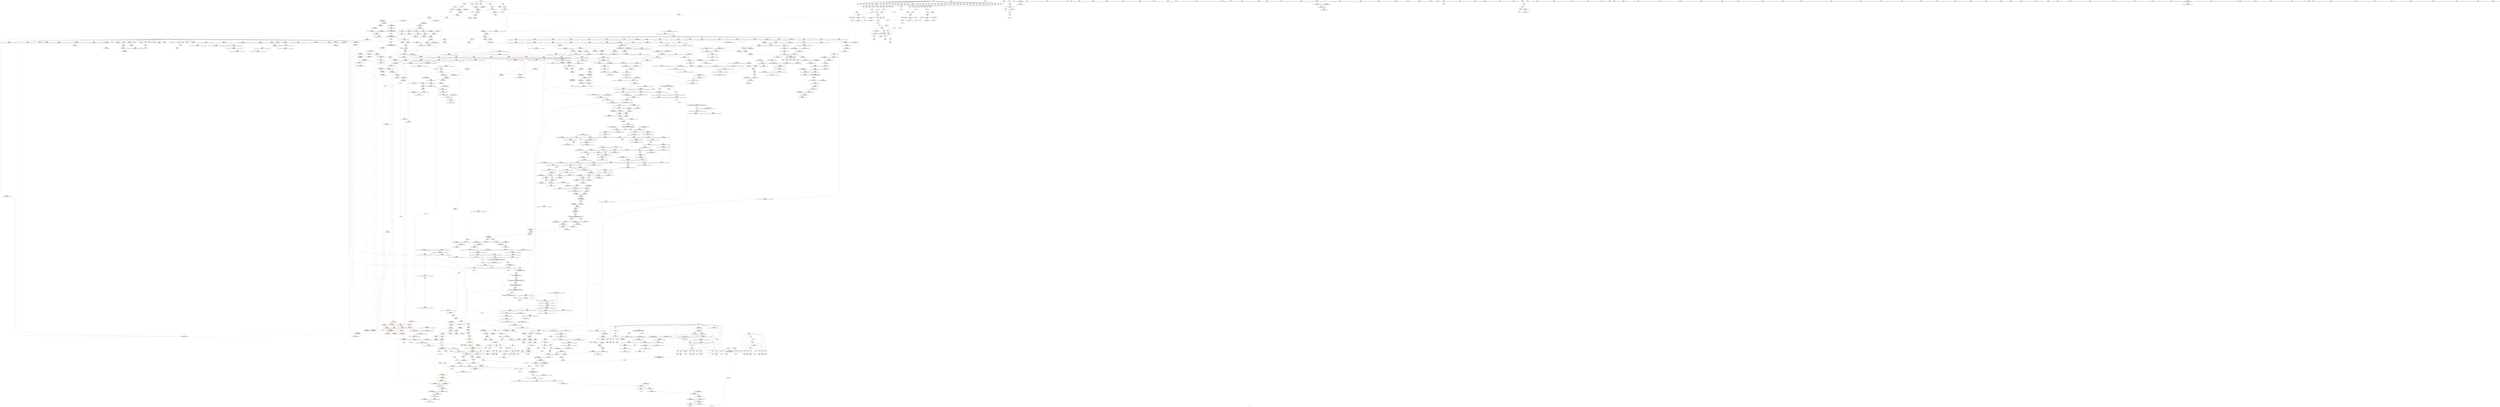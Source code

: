 digraph "SVFG" {
	label="SVFG";

	Node0x55dfc3ed3940 [shape=record,color=grey,label="{NodeID: 0\nNullPtr|{|<s31>85}}"];
	Node0x55dfc3ed3940 -> Node0x55dfc3f41e30[style=solid];
	Node0x55dfc3ed3940 -> Node0x55dfc3f41f30[style=solid];
	Node0x55dfc3ed3940 -> Node0x55dfc3f42000[style=solid];
	Node0x55dfc3ed3940 -> Node0x55dfc3f420d0[style=solid];
	Node0x55dfc3ed3940 -> Node0x55dfc3f421a0[style=solid];
	Node0x55dfc3ed3940 -> Node0x55dfc3f42270[style=solid];
	Node0x55dfc3ed3940 -> Node0x55dfc3f42340[style=solid];
	Node0x55dfc3ed3940 -> Node0x55dfc3f42410[style=solid];
	Node0x55dfc3ed3940 -> Node0x55dfc3f424e0[style=solid];
	Node0x55dfc3ed3940 -> Node0x55dfc3f425b0[style=solid];
	Node0x55dfc3ed3940 -> Node0x55dfc3f42680[style=solid];
	Node0x55dfc3ed3940 -> Node0x55dfc3f42750[style=solid];
	Node0x55dfc3ed3940 -> Node0x55dfc3f42820[style=solid];
	Node0x55dfc3ed3940 -> Node0x55dfc3f428f0[style=solid];
	Node0x55dfc3ed3940 -> Node0x55dfc3f429c0[style=solid];
	Node0x55dfc3ed3940 -> Node0x55dfc3f42a90[style=solid];
	Node0x55dfc3ed3940 -> Node0x55dfc3f42b60[style=solid];
	Node0x55dfc3ed3940 -> Node0x55dfc3f42c30[style=solid];
	Node0x55dfc3ed3940 -> Node0x55dfc3f42d00[style=solid];
	Node0x55dfc3ed3940 -> Node0x55dfc3f42dd0[style=solid];
	Node0x55dfc3ed3940 -> Node0x55dfc3f42ea0[style=solid];
	Node0x55dfc3ed3940 -> Node0x55dfc3f42f70[style=solid];
	Node0x55dfc3ed3940 -> Node0x55dfc3f43040[style=solid];
	Node0x55dfc3ed3940 -> Node0x55dfc3f43110[style=solid];
	Node0x55dfc3ed3940 -> Node0x55dfc3f4f4e0[style=solid];
	Node0x55dfc3ed3940 -> Node0x55dfc3f4f5b0[style=solid];
	Node0x55dfc3ed3940 -> Node0x55dfc3f4f680[style=solid];
	Node0x55dfc3ed3940 -> Node0x55dfc3f51490[style=solid];
	Node0x55dfc3ed3940 -> Node0x55dfc3f8c2c0[style=solid];
	Node0x55dfc3ed3940 -> Node0x55dfc3f91cc0[style=solid];
	Node0x55dfc3ed3940 -> Node0x55dfc3f92740[style=solid];
	Node0x55dfc3ed3940:s31 -> Node0x55dfc40723b0[style=solid,color=red];
	Node0x55dfc3f49ab0 [shape=record,color=red,label="{NodeID: 775\n1182\<--1166\n\<--__first.addr\n_ZSt34__uninitialized_move_if_noexcept_aIPiS0_SaIiEET0_T_S3_S2_RT1_\n|{<s0>78}}"];
	Node0x55dfc3f49ab0:s0 -> Node0x55dfc40718f0[style=solid,color=red];
	Node0x55dfc3f406b0 [shape=record,color=purple,label="{NodeID: 443\n268\<--4\ny90\<--a\nmain\n}"];
	Node0x55dfc3f406b0 -> Node0x55dfc3f5ba50[style=solid];
	Node0x55dfc3f345f0 [shape=record,color=green,label="{NodeID: 111\n819\<--820\n__len\<--__len_field_insensitive\n_ZNSt6vectorIiSaIiEE17_M_realloc_insertIJRKiEEEvN9__gnu_cxx17__normal_iteratorIPiS1_EEDpOT_\n}"];
	Node0x55dfc3f345f0 -> Node0x55dfc3f5e7d0[style=solid];
	Node0x55dfc3f345f0 -> Node0x55dfc3f5e8a0[style=solid];
	Node0x55dfc3f345f0 -> Node0x55dfc3f5e970[style=solid];
	Node0x55dfc3f345f0 -> Node0x55dfc3f51080[style=solid];
	Node0x55dfc3f4f4e0 [shape=record,color=blue, style = dotted,label="{NodeID: 886\n567\<--3\n_M_start\<--dummyVal\n_ZNSt12_Vector_baseIiSaIiEE12_Vector_implC2Ev\n|{<s0>22}}"];
	Node0x55dfc3f4f4e0:s0 -> Node0x55dfc4015820[style=dashed,color=blue];
	Node0x55dfc3ff8880 [shape=record,color=yellow,style=double,label="{NodeID: 1661\n105V_1 = ENCHI(MR_105V_0)\npts\{625 \}\nFun[_ZNSt12_Vector_baseIiSaIiEED2Ev]}"];
	Node0x55dfc3ff8880 -> Node0x55dfc3f4fd00[style=dashed];
	Node0x55dfc3f55f50 [shape=record,color=purple,label="{NodeID: 554\n1433\<--1421\ncoerce.dive\<--__first\n_ZSt18uninitialized_copyISt13move_iteratorIPiES1_ET0_T_S4_S3_\n}"];
	Node0x55dfc3f55f50 -> Node0x55dfc3f73cb0[style=solid];
	Node0x55dfc3f38d30 [shape=record,color=green,label="{NodeID: 222\n1576\<--1577\n__last.addr\<--__last.addr_field_insensitive\n_ZSt13__copy_move_aILb1EPiS0_ET1_T0_S2_S1_\n}"];
	Node0x55dfc3f38d30 -> Node0x55dfc3f4c010[style=solid];
	Node0x55dfc3f38d30 -> Node0x55dfc3f74dc0[style=solid];
	Node0x55dfc406a530 [shape=record,color=black,label="{NodeID: 2104\n215 = PHI(473, )\n}"];
	Node0x55dfc406a530 -> Node0x55dfc3f5b570[style=solid];
	Node0x55dfc3f74740 [shape=record,color=blue,label="{NodeID: 997\n1502\<--1497\n__result.addr\<--__result\n_ZSt4copyISt13move_iteratorIPiES1_ET0_T_S4_S3_\n}"];
	Node0x55dfc3f74740 -> Node0x55dfc3f4ba60[style=dashed];
	Node0x55dfc3f5b980 [shape=record,color=red,label="{NodeID: 665\n262\<--261\n\<--y86\nmain\n}"];
	Node0x55dfc3f5b980 -> Node0x55dfc3f8ddc0[style=solid];
	Node0x55dfc3f8f8c0 [shape=record,color=grey,label="{NodeID: 1440\n332 = Binary(331, 125, )\n}"];
	Node0x55dfc3f8f8c0 -> Node0x55dfc3f4e7e0[style=solid];
	Node0x55dfc3f46b90 [shape=record,color=black,label="{NodeID: 333\n936\<--837\n\<--this1\n_ZNSt6vectorIiSaIiEE17_M_realloc_insertIJRKiEEEvN9__gnu_cxx17__normal_iteratorIPiS1_EEDpOT_\n|{<s0>57}}"];
	Node0x55dfc3f46b90:s0 -> Node0x55dfc406ed30[style=solid,color=red];
	Node0x55dfc4073770 [shape=record,color=black,label="{NodeID: 2215\n475 = PHI(214, 306, )\n1st arg _ZNSt6vectorIiSaIiEEixEm }"];
	Node0x55dfc4073770 -> Node0x55dfc3f4f000[style=solid];
	Node0x55dfc3f00b00 [shape=record,color=green,label="{NodeID: 1\n6\<--1\n.str\<--dummyObj\nGlob }"];
	Node0x55dfc3f49b80 [shape=record,color=red,label="{NodeID: 776\n1188\<--1168\n\<--__last.addr\n_ZSt34__uninitialized_move_if_noexcept_aIPiS0_SaIiEET0_T_S3_S2_RT1_\n|{<s0>79}}"];
	Node0x55dfc3f49b80:s0 -> Node0x55dfc40718f0[style=solid,color=red];
	Node0x55dfc3f40780 [shape=record,color=purple,label="{NodeID: 444\n272\<--4\narrayidx92\<--a\nmain\n}"];
	Node0x55dfc3f346c0 [shape=record,color=green,label="{NodeID: 112\n821\<--822\n__elems_before\<--__elems_before_field_insensitive\n_ZNSt6vectorIiSaIiEE17_M_realloc_insertIJRKiEEEvN9__gnu_cxx17__normal_iteratorIPiS1_EEDpOT_\n}"];
	Node0x55dfc3f346c0 -> Node0x55dfc3f5ea40[style=solid];
	Node0x55dfc3f346c0 -> Node0x55dfc3f5eb10[style=solid];
	Node0x55dfc3f346c0 -> Node0x55dfc3f51220[style=solid];
	Node0x55dfc3f4f5b0 [shape=record,color=blue, style = dotted,label="{NodeID: 887\n569\<--3\n_M_finish\<--dummyVal\n_ZNSt12_Vector_baseIiSaIiEE12_Vector_implC2Ev\n|{<s0>22}}"];
	Node0x55dfc3f4f5b0:s0 -> Node0x55dfc4015820[style=dashed,color=blue];
	Node0x55dfc3ff8960 [shape=record,color=yellow,style=double,label="{NodeID: 1662\n107V_1 = ENCHI(MR_107V_0)\npts\{627 \}\nFun[_ZNSt12_Vector_baseIiSaIiEED2Ev]}"];
	Node0x55dfc3ff8960 -> Node0x55dfc3f4fdd0[style=dashed];
	Node0x55dfc3f56020 [shape=record,color=purple,label="{NodeID: 555\n1435\<--1423\ncoerce.dive1\<--__last\n_ZSt18uninitialized_copyISt13move_iteratorIPiES1_ET0_T_S4_S3_\n}"];
	Node0x55dfc3f56020 -> Node0x55dfc3f73d80[style=solid];
	Node0x55dfc3f38e00 [shape=record,color=green,label="{NodeID: 223\n1578\<--1579\n__result.addr\<--__result.addr_field_insensitive\n_ZSt13__copy_move_aILb1EPiS0_ET1_T0_S2_S1_\n}"];
	Node0x55dfc3f38e00 -> Node0x55dfc3f4c0e0[style=solid];
	Node0x55dfc3f38e00 -> Node0x55dfc3f74e90[style=solid];
	Node0x55dfc406a670 [shape=record,color=black,label="{NodeID: 2105\n350 = PHI()\n}"];
	Node0x55dfc3f74810 [shape=record,color=blue, style = dotted,label="{NodeID: 998\n1703\<--1705\noffset_0\<--dummyVal\n_ZSt4copyISt13move_iteratorIPiES1_ET0_T_S4_S3_\n}"];
	Node0x55dfc3f74810 -> Node0x55dfc3f4bb30[style=dashed];
	Node0x55dfc3f5ba50 [shape=record,color=red,label="{NodeID: 666\n269\<--268\n\<--y90\nmain\n}"];
	Node0x55dfc3f5ba50 -> Node0x55dfc3f8e240[style=solid];
	Node0x55dfc3f8fa40 [shape=record,color=grey,label="{NodeID: 1441\n327 = Binary(326, 125, )\n}"];
	Node0x55dfc3f8fa40 -> Node0x55dfc3f4e710[style=solid];
	Node0x55dfc3f46c60 [shape=record,color=black,label="{NodeID: 334\n944\<--837\n\<--this1\n_ZNSt6vectorIiSaIiEE17_M_realloc_insertIJRKiEEEvN9__gnu_cxx17__normal_iteratorIPiS1_EEDpOT_\n}"];
	Node0x55dfc3f46c60 -> Node0x55dfc3f53fa0[style=solid];
	Node0x55dfc3f46c60 -> Node0x55dfc3f54070[style=solid];
	Node0x55dfc40738f0 [shape=record,color=black,label="{NodeID: 2216\n786 = PHI(424, 863, )\n0th arg _ZNSt16allocator_traitsISaIiEE9constructIiJRKiEEEvRS0_PT_DpOT0_ }"];
	Node0x55dfc40738f0 -> Node0x55dfc3f50ba0[style=solid];
	Node0x55dfc3f087e0 [shape=record,color=green,label="{NodeID: 2\n8\<--1\n.str.1\<--dummyObj\nGlob }"];
	Node0x55dfc3f49c50 [shape=record,color=red,label="{NodeID: 777\n1192\<--1170\n\<--__result.addr\n_ZSt34__uninitialized_move_if_noexcept_aIPiS0_SaIiEET0_T_S3_S2_RT1_\n|{<s0>80}}"];
	Node0x55dfc3f49c50:s0 -> Node0x55dfc40705d0[style=solid,color=red];
	Node0x55dfc3f40850 [shape=record,color=purple,label="{NodeID: 445\n273\<--4\nx93\<--a\nmain\n}"];
	Node0x55dfc3f40850 -> Node0x55dfc3f5bb20[style=solid];
	Node0x55dfc3f34790 [shape=record,color=green,label="{NodeID: 113\n823\<--824\nref.tmp\<--ref.tmp_field_insensitive\n_ZNSt6vectorIiSaIiEE17_M_realloc_insertIJRKiEEEvN9__gnu_cxx17__normal_iteratorIPiS1_EEDpOT_\n|{|<s1>42}}"];
	Node0x55dfc3f34790 -> Node0x55dfc3f53920[style=solid];
	Node0x55dfc3f34790:s1 -> Node0x55dfc40740a0[style=solid,color=red];
	Node0x55dfc3f4f680 [shape=record,color=blue, style = dotted,label="{NodeID: 888\n571\<--3\n_M_end_of_storage\<--dummyVal\n_ZNSt12_Vector_baseIiSaIiEE12_Vector_implC2Ev\n|{<s0>22}}"];
	Node0x55dfc3f4f680:s0 -> Node0x55dfc4015820[style=dashed,color=blue];
	Node0x55dfc3ff8a40 [shape=record,color=yellow,style=double,label="{NodeID: 1663\n42V_1 = ENCHI(MR_42V_0)\npts\{220000 \}\nFun[_ZNSt12_Vector_baseIiSaIiEED2Ev]}"];
	Node0x55dfc3ff8a40 -> Node0x55dfc3f5d5f0[style=dashed];
	Node0x55dfc3ff8a40 -> Node0x55dfc3f5d790[style=dashed];
	Node0x55dfc3f560f0 [shape=record,color=purple,label="{NodeID: 556\n1447\<--1429\ncoerce.dive3\<--agg.tmp\n_ZSt18uninitialized_copyISt13move_iteratorIPiES1_ET0_T_S4_S3_\n}"];
	Node0x55dfc3f560f0 -> Node0x55dfc3f4b650[style=solid];
	Node0x55dfc3f38ed0 [shape=record,color=green,label="{NodeID: 224\n1580\<--1581\n__simple\<--__simple_field_insensitive\n_ZSt13__copy_move_aILb1EPiS0_ET1_T0_S2_S1_\n}"];
	Node0x55dfc3f38ed0 -> Node0x55dfc3f74f60[style=solid];
	Node0x55dfc406a740 [shape=record,color=black,label="{NodeID: 2106\n440 = PHI(1002, )\n}"];
	Node0x55dfc406a740 -> Node0x55dfc3f4ed90[style=solid];
	Node0x55dfc3f748e0 [shape=record,color=blue, style = dotted,label="{NodeID: 999\n1706\<--1708\noffset_0\<--dummyVal\n_ZSt4copyISt13move_iteratorIPiES1_ET0_T_S4_S3_\n}"];
	Node0x55dfc3f748e0 -> Node0x55dfc3f4bc00[style=dashed];
	Node0x55dfc3f5bb20 [shape=record,color=red,label="{NodeID: 667\n274\<--273\n\<--x93\nmain\n}"];
	Node0x55dfc3f5bb20 -> Node0x55dfc3f8e240[style=solid];
	Node0x55dfc3f8fbc0 [shape=record,color=grey,label="{NodeID: 1442\n168 = Binary(156, 167, )\n}"];
	Node0x55dfc3f8fbc0 -> Node0x55dfc3f4dc80[style=solid];
	Node0x55dfc3f46d30 [shape=record,color=black,label="{NodeID: 335\n948\<--837\n\<--this1\n_ZNSt6vectorIiSaIiEE17_M_realloc_insertIJRKiEEEvN9__gnu_cxx17__normal_iteratorIPiS1_EEDpOT_\n}"];
	Node0x55dfc3f46d30 -> Node0x55dfc3f54140[style=solid];
	Node0x55dfc3f46d30 -> Node0x55dfc3f54210[style=solid];
	Node0x55dfc4073a70 [shape=record,color=black,label="{NodeID: 2217\n787 = PHI(428, 866, )\n1st arg _ZNSt16allocator_traitsISaIiEE9constructIiJRKiEEEvRS0_PT_DpOT0_ }"];
	Node0x55dfc4073a70 -> Node0x55dfc3f50c70[style=solid];
	Node0x55dfc3f306e0 [shape=record,color=green,label="{NodeID: 3\n10\<--1\n.str.2\<--dummyObj\nGlob }"];
	Node0x55dfc3f49d20 [shape=record,color=red,label="{NodeID: 778\n1193\<--1172\n\<--__alloc.addr\n_ZSt34__uninitialized_move_if_noexcept_aIPiS0_SaIiEET0_T_S3_S2_RT1_\n|{<s0>80}}"];
	Node0x55dfc3f49d20:s0 -> Node0x55dfc40706e0[style=solid,color=red];
	Node0x55dfc3f40920 [shape=record,color=purple,label="{NodeID: 446\n278\<--4\narrayidx96\<--a\nmain\n}"];
	Node0x55dfc3f34860 [shape=record,color=green,label="{NodeID: 114\n825\<--826\n__new_start\<--__new_start_field_insensitive\n_ZNSt6vectorIiSaIiEE17_M_realloc_insertIJRKiEEEvN9__gnu_cxx17__normal_iteratorIPiS1_EEDpOT_\n}"];
	Node0x55dfc3f34860 -> Node0x55dfc3f5ebe0[style=solid];
	Node0x55dfc3f34860 -> Node0x55dfc3f5ecb0[style=solid];
	Node0x55dfc3f34860 -> Node0x55dfc3f5ed80[style=solid];
	Node0x55dfc3f34860 -> Node0x55dfc3f5ee50[style=solid];
	Node0x55dfc3f34860 -> Node0x55dfc3f5ef20[style=solid];
	Node0x55dfc3f34860 -> Node0x55dfc3f5eff0[style=solid];
	Node0x55dfc3f34860 -> Node0x55dfc3f5f0c0[style=solid];
	Node0x55dfc3f34860 -> Node0x55dfc3f5f190[style=solid];
	Node0x55dfc3f34860 -> Node0x55dfc3f512f0[style=solid];
	Node0x55dfc3f4f750 [shape=record,color=blue,label="{NodeID: 889\n576\<--575\nthis.addr\<--this\n_ZNSaIiEC2Ev\n}"];
	Node0x55dfc3f4f750 -> Node0x55dfc3f5d040[style=dashed];
	Node0x55dfc3ff8b20 [shape=record,color=yellow,style=double,label="{NodeID: 1664\n46V_1 = ENCHI(MR_46V_0)\npts\{220002 \}\nFun[_ZNSt12_Vector_baseIiSaIiEED2Ev]}"];
	Node0x55dfc3ff8b20 -> Node0x55dfc3f5d6c0[style=dashed];
	Node0x55dfc3f561c0 [shape=record,color=purple,label="{NodeID: 557\n1449\<--1431\ncoerce.dive4\<--agg.tmp2\n_ZSt18uninitialized_copyISt13move_iteratorIPiES1_ET0_T_S4_S3_\n}"];
	Node0x55dfc3f561c0 -> Node0x55dfc3f4b720[style=solid];
	Node0x55dfc3f38fa0 [shape=record,color=green,label="{NodeID: 225\n1590\<--1591\n_ZNSt11__copy_moveILb1ELb1ESt26random_access_iterator_tagE8__copy_mIiEEPT_PKS3_S6_S4_\<--_ZNSt11__copy_moveILb1ELb1ESt26random_access_iterator_tagE8__copy_mIiEEPT_PKS3_S6_S4__field_insensitive\n}"];
	Node0x55dfc406a8b0 [shape=record,color=black,label="{NodeID: 2107\n512 = PHI(611, )\n|{<s0>18}}"];
	Node0x55dfc406a8b0:s0 -> Node0x55dfc406fa10[style=solid,color=red];
	Node0x55dfc3f749b0 [shape=record,color=blue,label="{NodeID: 1000\n1536\<--1533\n__first.addr\<--__first\n_ZSt14__copy_move_a2ILb1EPiS0_ET1_T0_S2_S1_\n}"];
	Node0x55dfc3f749b0 -> Node0x55dfc3f4bcd0[style=dashed];
	Node0x55dfc3f5bbf0 [shape=record,color=red,label="{NodeID: 668\n280\<--279\n\<--x97\nmain\n}"];
	Node0x55dfc3f5bbf0 -> Node0x55dfc3f8e0c0[style=solid];
	Node0x55dfc3f8fd40 [shape=record,color=grey,label="{NodeID: 1443\n167 = Binary(161, 166, )\n}"];
	Node0x55dfc3f8fd40 -> Node0x55dfc3f8fbc0[style=solid];
	Node0x55dfc3f46e00 [shape=record,color=black,label="{NodeID: 336\n952\<--837\n\<--this1\n_ZNSt6vectorIiSaIiEE17_M_realloc_insertIJRKiEEEvN9__gnu_cxx17__normal_iteratorIPiS1_EEDpOT_\n|{<s0>59}}"];
	Node0x55dfc3f46e00:s0 -> Node0x55dfc4070ca0[style=solid,color=red];
	Node0x55dfc4073bf0 [shape=record,color=black,label="{NodeID: 2218\n788 = PHI(429, 868, )\n2nd arg _ZNSt16allocator_traitsISaIiEE9constructIiJRKiEEEvRS0_PT_DpOT0_ }"];
	Node0x55dfc4073bf0 -> Node0x55dfc3f50d40[style=solid];
	Node0x55dfc3f31410 [shape=record,color=green,label="{NodeID: 4\n12\<--1\n.str.3\<--dummyObj\nGlob }"];
	Node0x55dfc3f49df0 [shape=record,color=red,label="{NodeID: 779\n1195\<--1194\n\<--coerce.dive4\n_ZSt34__uninitialized_move_if_noexcept_aIPiS0_SaIiEET0_T_S3_S2_RT1_\n|{<s0>80}}"];
	Node0x55dfc3f49df0:s0 -> Node0x55dfc40703b0[style=solid,color=red];
	Node0x55dfc3f66b40 [shape=record,color=black,label="{NodeID: 1554\nMR_263V_3 = PHI(MR_263V_4, MR_263V_2, )\npts\{1248 \}\n}"];
	Node0x55dfc3f66b40 -> Node0x55dfc3f4a2d0[style=dashed];
	Node0x55dfc3f409f0 [shape=record,color=purple,label="{NodeID: 447\n279\<--4\nx97\<--a\nmain\n}"];
	Node0x55dfc3f409f0 -> Node0x55dfc3f5bbf0[style=solid];
	Node0x55dfc3f39380 [shape=record,color=green,label="{NodeID: 115\n827\<--828\n__new_finish\<--__new_finish_field_insensitive\n_ZNSt6vectorIiSaIiEE17_M_realloc_insertIJRKiEEEvN9__gnu_cxx17__normal_iteratorIPiS1_EEDpOT_\n}"];
	Node0x55dfc3f39380 -> Node0x55dfc3f5f260[style=solid];
	Node0x55dfc3f39380 -> Node0x55dfc3f5f330[style=solid];
	Node0x55dfc3f39380 -> Node0x55dfc3f5f400[style=solid];
	Node0x55dfc3f39380 -> Node0x55dfc3f5f4d0[style=solid];
	Node0x55dfc3f39380 -> Node0x55dfc3f5f5a0[style=solid];
	Node0x55dfc3f39380 -> Node0x55dfc3f513c0[style=solid];
	Node0x55dfc3f39380 -> Node0x55dfc3f51490[style=solid];
	Node0x55dfc3f39380 -> Node0x55dfc3f70d90[style=solid];
	Node0x55dfc3f39380 -> Node0x55dfc3f70e60[style=solid];
	Node0x55dfc3f39380 -> Node0x55dfc3f70f30[style=solid];
	Node0x55dfc3f4f820 [shape=record,color=blue,label="{NodeID: 890\n587\<--586\nthis.addr\<--this\n_ZN9__gnu_cxx13new_allocatorIiEC2Ev\n}"];
	Node0x55dfc3f4f820 -> Node0x55dfc3f5d110[style=dashed];
	Node0x55dfc3f56290 [shape=record,color=purple,label="{NodeID: 558\n1691\<--1440\noffset_0\<--\n}"];
	Node0x55dfc3f56290 -> Node0x55dfc3f73ff0[style=solid];
	Node0x55dfc3f390a0 [shape=record,color=green,label="{NodeID: 226\n1595\<--1596\n__it.addr\<--__it.addr_field_insensitive\n_ZSt12__niter_baseIPiET_S1_\n}"];
	Node0x55dfc3f390a0 -> Node0x55dfc3f4c1b0[style=solid];
	Node0x55dfc3f390a0 -> Node0x55dfc3f75030[style=solid];
	Node0x55dfc406a9f0 [shape=record,color=black,label="{NodeID: 2108\n547 = PHI()\n}"];
	Node0x55dfc3f74a80 [shape=record,color=blue,label="{NodeID: 1001\n1538\<--1534\n__last.addr\<--__last\n_ZSt14__copy_move_a2ILb1EPiS0_ET1_T0_S2_S1_\n}"];
	Node0x55dfc3f74a80 -> Node0x55dfc3f4bda0[style=dashed];
	Node0x55dfc3f5bcc0 [shape=record,color=red,label="{NodeID: 669\n308\<--307\n\<--call115\nmain\n}"];
	Node0x55dfc3f5bcc0 -> Node0x55dfc3f4e640[style=solid];
	Node0x55dfc3f8fec0 [shape=record,color=grey,label="{NodeID: 1444\n970 = Binary(968, 969, )\n}"];
	Node0x55dfc3f8fec0 -> Node0x55dfc3f90040[style=solid];
	Node0x55dfc3f46ed0 [shape=record,color=black,label="{NodeID: 337\n955\<--837\n\<--this1\n_ZNSt6vectorIiSaIiEE17_M_realloc_insertIJRKiEEEvN9__gnu_cxx17__normal_iteratorIPiS1_EEDpOT_\n|{<s0>61}}"];
	Node0x55dfc3f46ed0:s0 -> Node0x55dfc406ed30[style=solid,color=red];
	Node0x55dfc4073d70 [shape=record,color=black,label="{NodeID: 2219\n1211 = PHI(914, )\n0th arg _ZNSt16allocator_traitsISaIiEE7destroyIiEEvRS0_PT_ }"];
	Node0x55dfc4073d70 -> Node0x55dfc3f72860[style=solid];
	Node0x55dfc3f30a20 [shape=record,color=green,label="{NodeID: 5\n54\<--1\n\<--dummyObj\nCan only get source location for instruction, argument, global var or function.}"];
	Node0x55dfc3f49ec0 [shape=record,color=red,label="{NodeID: 780\n1197\<--1196\n\<--coerce.dive5\n_ZSt34__uninitialized_move_if_noexcept_aIPiS0_SaIiEET0_T_S3_S2_RT1_\n|{<s0>80}}"];
	Node0x55dfc3f49ec0:s0 -> Node0x55dfc40704c0[style=solid,color=red];
	Node0x55dfc3f40ac0 [shape=record,color=purple,label="{NodeID: 448\n313\<--4\narrayidx117\<--a\nmain\n}"];
	Node0x55dfc3f39450 [shape=record,color=green,label="{NodeID: 116\n829\<--830\nexn.slot\<--exn.slot_field_insensitive\n_ZNSt6vectorIiSaIiEE17_M_realloc_insertIJRKiEEEvN9__gnu_cxx17__normal_iteratorIPiS1_EEDpOT_\n}"];
	Node0x55dfc3f39450 -> Node0x55dfc3f5f670[style=solid];
	Node0x55dfc3f39450 -> Node0x55dfc3f5f740[style=solid];
	Node0x55dfc3f39450 -> Node0x55dfc3f71000[style=solid];
	Node0x55dfc3f39450 -> Node0x55dfc3f711a0[style=solid];
	Node0x55dfc3f4f8f0 [shape=record,color=blue,label="{NodeID: 891\n596\<--593\n__first.addr\<--__first\n_ZSt8_DestroyIPiiEvT_S1_RSaIT0_E\n}"];
	Node0x55dfc3f4f8f0 -> Node0x55dfc3f5d1e0[style=dashed];
	Node0x55dfc3ff8d40 [shape=record,color=yellow,style=double,label="{NodeID: 1666\n307V_1 = ENCHI(MR_307V_0)\npts\{14060000 \}\nFun[_ZSt32__make_move_if_noexcept_iteratorIiSt13move_iteratorIPiEET0_PT_]|{<s0>92}}"];
	Node0x55dfc3ff8d40:s0 -> Node0x55dfc3f75850[style=dashed,color=red];
	Node0x55dfc3f56360 [shape=record,color=purple,label="{NodeID: 559\n1692\<--1441\noffset_0\<--\n}"];
	Node0x55dfc3f56360 -> Node0x55dfc3f4cf80[style=solid];
	Node0x55dfc3f39170 [shape=record,color=green,label="{NodeID: 227\n1604\<--1605\n__first.addr\<--__first.addr_field_insensitive\n_ZNSt11__copy_moveILb1ELb1ESt26random_access_iterator_tagE8__copy_mIiEEPT_PKS3_S6_S4_\n}"];
	Node0x55dfc3f39170 -> Node0x55dfc3f4c280[style=solid];
	Node0x55dfc3f39170 -> Node0x55dfc3f4c350[style=solid];
	Node0x55dfc3f39170 -> Node0x55dfc3f75100[style=solid];
	Node0x55dfc406aac0 [shape=record,color=black,label="{NodeID: 2109\n1563 = PHI(1651, )\n|{<s0>109}}"];
	Node0x55dfc406aac0:s0 -> Node0x55dfc4072de0[style=solid,color=red];
	Node0x55dfc3f74b50 [shape=record,color=blue,label="{NodeID: 1002\n1540\<--1535\n__result.addr\<--__result\n_ZSt14__copy_move_a2ILb1EPiS0_ET1_T0_S2_S1_\n}"];
	Node0x55dfc3f74b50 -> Node0x55dfc3f4be70[style=dashed];
	Node0x55dfc4001df0 [shape=record,color=yellow,style=double,label="{NodeID: 1777\n38V_1 = ENCHI(MR_38V_0)\npts\{50000 \}\nFun[main]}"];
	Node0x55dfc4001df0 -> Node0x55dfc3f5ad50[style=dashed];
	Node0x55dfc4001df0 -> Node0x55dfc3f5ae20[style=dashed];
	Node0x55dfc4001df0 -> Node0x55dfc3f5b090[style=dashed];
	Node0x55dfc4001df0 -> Node0x55dfc3f5b3d0[style=dashed];
	Node0x55dfc4001df0 -> Node0x55dfc3f5b4a0[style=dashed];
	Node0x55dfc4001df0 -> Node0x55dfc3f5b640[style=dashed];
	Node0x55dfc4001df0 -> Node0x55dfc3f5b7e0[style=dashed];
	Node0x55dfc4001df0 -> Node0x55dfc3f5bb20[style=dashed];
	Node0x55dfc4001df0 -> Node0x55dfc3f5bbf0[style=dashed];
	Node0x55dfc4001df0 -> Node0x55dfc3f5bd90[style=dashed];
	Node0x55dfc3f5bd90 [shape=record,color=red,label="{NodeID: 670\n315\<--314\n\<--x118\nmain\n}"];
	Node0x55dfc3f5bd90 -> Node0x55dfc3f937c0[style=solid];
	Node0x55dfc3f90040 [shape=record,color=grey,label="{NodeID: 1445\n971 = Binary(970, 471, )\n|{<s0>61}}"];
	Node0x55dfc3f90040:s0 -> Node0x55dfc406f1d0[style=solid,color=red];
	Node0x55dfc3f46fa0 [shape=record,color=black,label="{NodeID: 338\n956\<--837\n\<--this1\n_ZNSt6vectorIiSaIiEE17_M_realloc_insertIJRKiEEEvN9__gnu_cxx17__normal_iteratorIPiS1_EEDpOT_\n}"];
	Node0x55dfc3f46fa0 -> Node0x55dfc3f542e0[style=solid];
	Node0x55dfc3f46fa0 -> Node0x55dfc3f543b0[style=solid];
	Node0x55dfc4073e80 [shape=record,color=black,label="{NodeID: 2220\n1212 = PHI(917, )\n1st arg _ZNSt16allocator_traitsISaIiEE7destroyIiEEvRS0_PT_ }"];
	Node0x55dfc4073e80 -> Node0x55dfc3f72930[style=solid];
	Node0x55dfc3f30ae0 [shape=record,color=green,label="{NodeID: 6\n114\<--1\n\<--dummyObj\nCan only get source location for instruction, argument, global var or function.}"];
	Node0x55dfc3f49f90 [shape=record,color=red,label="{NodeID: 781\n1207\<--1204\nthis1\<--this.addr\n_ZNK9__gnu_cxx17__normal_iteratorIPiSt6vectorIiSaIiEEE4baseEv\n}"];
	Node0x55dfc3f49f90 -> Node0x55dfc3f55590[style=solid];
	Node0x55dfc3f40b90 [shape=record,color=purple,label="{NodeID: 449\n314\<--4\nx118\<--a\nmain\n}"];
	Node0x55dfc3f40b90 -> Node0x55dfc3f5bd90[style=solid];
	Node0x55dfc3f39520 [shape=record,color=green,label="{NodeID: 117\n831\<--832\nehselector.slot\<--ehselector.slot_field_insensitive\n_ZNSt6vectorIiSaIiEE17_M_realloc_insertIJRKiEEEvN9__gnu_cxx17__normal_iteratorIPiS1_EEDpOT_\n}"];
	Node0x55dfc3f39520 -> Node0x55dfc3f5f810[style=solid];
	Node0x55dfc3f39520 -> Node0x55dfc3f710d0[style=solid];
	Node0x55dfc3f39520 -> Node0x55dfc3f71270[style=solid];
	Node0x55dfc3f4f9c0 [shape=record,color=blue,label="{NodeID: 892\n598\<--594\n__last.addr\<--__last\n_ZSt8_DestroyIPiiEvT_S1_RSaIT0_E\n}"];
	Node0x55dfc3f4f9c0 -> Node0x55dfc3f5d2b0[style=dashed];
	Node0x55dfc3f56430 [shape=record,color=purple,label="{NodeID: 560\n1694\<--1443\noffset_0\<--\n}"];
	Node0x55dfc3f56430 -> Node0x55dfc3f740c0[style=solid];
	Node0x55dfc3f39240 [shape=record,color=green,label="{NodeID: 228\n1606\<--1607\n__last.addr\<--__last.addr_field_insensitive\n_ZNSt11__copy_moveILb1ELb1ESt26random_access_iterator_tagE8__copy_mIiEEPT_PKS3_S6_S4_\n}"];
	Node0x55dfc3f39240 -> Node0x55dfc3f4c420[style=solid];
	Node0x55dfc3f39240 -> Node0x55dfc3f751d0[style=solid];
	Node0x55dfc406ac30 [shape=record,color=black,label="{NodeID: 2110\n1566 = PHI(1644, )\n}"];
	Node0x55dfc406ac30 -> Node0x55dfc3f3e220[style=solid];
	Node0x55dfc3f74c20 [shape=record,color=blue,label="{NodeID: 1003\n1561\<--1558\ncoerce.dive\<--__it.coerce\n_ZSt12__miter_baseIPiEDTcl12__miter_basecldtfp_4baseEEESt13move_iteratorIT_E\n|{<s0>108}}"];
	Node0x55dfc3f74c20:s0 -> Node0x55dfc3ff50c0[style=dashed,color=red];
	Node0x55dfc4001ed0 [shape=record,color=yellow,style=double,label="{NodeID: 1778\n40V_1 = ENCHI(MR_40V_0)\npts\{50001 \}\nFun[main]}"];
	Node0x55dfc4001ed0 -> Node0x55dfc3f5aef0[style=dashed];
	Node0x55dfc4001ed0 -> Node0x55dfc3f5afc0[style=dashed];
	Node0x55dfc4001ed0 -> Node0x55dfc3f5b160[style=dashed];
	Node0x55dfc4001ed0 -> Node0x55dfc3f5b230[style=dashed];
	Node0x55dfc4001ed0 -> Node0x55dfc3f5b300[style=dashed];
	Node0x55dfc4001ed0 -> Node0x55dfc3f5b710[style=dashed];
	Node0x55dfc4001ed0 -> Node0x55dfc3f5b8b0[style=dashed];
	Node0x55dfc4001ed0 -> Node0x55dfc3f5b980[style=dashed];
	Node0x55dfc4001ed0 -> Node0x55dfc3f5ba50[style=dashed];
	Node0x55dfc4001ed0 -> Node0x55dfc3f5be60[style=dashed];
	Node0x55dfc3f5be60 [shape=record,color=red,label="{NodeID: 671\n323\<--322\n\<--y123\nmain\n}"];
	Node0x55dfc3f5be60 -> Node0x55dfc3f93940[style=solid];
	Node0x55dfc3f901c0 [shape=record,color=grey,label="{NodeID: 1446\n1630 = Binary(471, 1629, )\n}"];
	Node0x55dfc3f47070 [shape=record,color=black,label="{NodeID: 339\n960\<--837\n\<--this1\n_ZNSt6vectorIiSaIiEE17_M_realloc_insertIJRKiEEEvN9__gnu_cxx17__normal_iteratorIPiS1_EEDpOT_\n}"];
	Node0x55dfc3f47070 -> Node0x55dfc3f54480[style=solid];
	Node0x55dfc3f47070 -> Node0x55dfc3f54550[style=solid];
	Node0x55dfc4073f90 [shape=record,color=black,label="{NodeID: 2221\n1103 = PHI(813, )\n0th arg _ZN9__gnu_cxxmiIPiSt6vectorIiSaIiEEEENS_17__normal_iteratorIT_T0_E15difference_typeERKS8_SB_ }"];
	Node0x55dfc4073f90 -> Node0x55dfc3f71ea0[style=solid];
	Node0x55dfc3f30ba0 [shape=record,color=green,label="{NodeID: 7\n125\<--1\n\<--dummyObj\nCan only get source location for instruction, argument, global var or function.}"];
	Node0x55dfc3f4a060 [shape=record,color=red,label="{NodeID: 782\n1219\<--1213\n\<--__a.addr\n_ZNSt16allocator_traitsISaIiEE7destroyIiEEvRS0_PT_\n}"];
	Node0x55dfc3f4a060 -> Node0x55dfc3f483f0[style=solid];
	Node0x55dfc3f40c60 [shape=record,color=purple,label="{NodeID: 450\n321\<--4\narrayidx122\<--a\nmain\n}"];
	Node0x55dfc3f395f0 [shape=record,color=green,label="{NodeID: 118\n841\<--842\n_ZNKSt6vectorIiSaIiEE12_M_check_lenEmPKc\<--_ZNKSt6vectorIiSaIiEE12_M_check_lenEmPKc_field_insensitive\n}"];
	Node0x55dfc3f4fa90 [shape=record,color=blue,label="{NodeID: 893\n600\<--595\n.addr\<--\n_ZSt8_DestroyIPiiEvT_S1_RSaIT0_E\n}"];
	Node0x55dfc3f56500 [shape=record,color=purple,label="{NodeID: 561\n1695\<--1444\noffset_0\<--\n}"];
	Node0x55dfc3f56500 -> Node0x55dfc3f4d050[style=solid];
	Node0x55dfc3f416e0 [shape=record,color=green,label="{NodeID: 229\n1608\<--1609\n__result.addr\<--__result.addr_field_insensitive\n_ZNSt11__copy_moveILb1ELb1ESt26random_access_iterator_tagE8__copy_mIiEEPT_PKS3_S6_S4_\n}"];
	Node0x55dfc3f416e0 -> Node0x55dfc3f4c4f0[style=solid];
	Node0x55dfc3f416e0 -> Node0x55dfc3f4c5c0[style=solid];
	Node0x55dfc3f416e0 -> Node0x55dfc3f752a0[style=solid];
	Node0x55dfc406ad70 [shape=record,color=black,label="{NodeID: 2111\n1589 = PHI(1600, )\n}"];
	Node0x55dfc406ad70 -> Node0x55dfc3f3e2f0[style=solid];
	Node0x55dfc3f74cf0 [shape=record,color=blue,label="{NodeID: 1004\n1574\<--1571\n__first.addr\<--__first\n_ZSt13__copy_move_aILb1EPiS0_ET1_T0_S2_S1_\n}"];
	Node0x55dfc3f74cf0 -> Node0x55dfc3f4bf40[style=dashed];
	Node0x55dfc3f5bf30 [shape=record,color=red,label="{NodeID: 672\n384\<--381\nthis1\<--this.addr\n_ZNSt6vectorIiSaIiEEC2Ev\n}"];
	Node0x55dfc3f5bf30 -> Node0x55dfc3f44be0[style=solid];
	Node0x55dfc3f90340 [shape=record,color=grey,label="{NodeID: 1447\n1086 = Binary(1079, 1085, )\n}"];
	Node0x55dfc3f90340 -> Node0x55dfc3f71dd0[style=solid];
	Node0x55dfc3f47140 [shape=record,color=black,label="{NodeID: 340\n964\<--837\n\<--this1\n_ZNSt6vectorIiSaIiEE17_M_realloc_insertIJRKiEEEvN9__gnu_cxx17__normal_iteratorIPiS1_EEDpOT_\n}"];
	Node0x55dfc3f47140 -> Node0x55dfc3f54620[style=solid];
	Node0x55dfc3f47140 -> Node0x55dfc3f546f0[style=solid];
	Node0x55dfc40740a0 [shape=record,color=black,label="{NodeID: 2222\n1104 = PHI(823, )\n1st arg _ZN9__gnu_cxxmiIPiSt6vectorIiSaIiEEEENS_17__normal_iteratorIT_T0_E15difference_typeERKS8_SB_ }"];
	Node0x55dfc40740a0 -> Node0x55dfc3f71f70[style=solid];
	Node0x55dfc3f31570 [shape=record,color=green,label="{NodeID: 8\n348\<--1\n\<--dummyObj\nCan only get source location for instruction, argument, global var or function.}"];
	Node0x55dfc3f4a130 [shape=record,color=red,label="{NodeID: 783\n1221\<--1215\n\<--__p.addr\n_ZNSt16allocator_traitsISaIiEE7destroyIiEEvRS0_PT_\n|{<s0>81}}"];
	Node0x55dfc3f4a130:s0 -> Node0x55dfc4074d40[style=solid,color=red];
	Node0x55dfc3f40d30 [shape=record,color=purple,label="{NodeID: 451\n322\<--4\ny123\<--a\nmain\n}"];
	Node0x55dfc3f40d30 -> Node0x55dfc3f5be60[style=solid];
	Node0x55dfc3f396f0 [shape=record,color=green,label="{NodeID: 119\n845\<--846\n_ZNSt6vectorIiSaIiEE5beginEv\<--_ZNSt6vectorIiSaIiEE5beginEv_field_insensitive\n}"];
	Node0x55dfc3f4fb60 [shape=record,color=blue,label="{NodeID: 894\n613\<--612\nthis.addr\<--this\n_ZNSt12_Vector_baseIiSaIiEE19_M_get_Tp_allocatorEv\n}"];
	Node0x55dfc3f4fb60 -> Node0x55dfc3f5d380[style=dashed];
	Node0x55dfc3f565d0 [shape=record,color=purple,label="{NodeID: 562\n1474\<--1464\ncoerce.dive\<--__first\n_ZNSt20__uninitialized_copyILb1EE13__uninit_copyISt13move_iteratorIPiES3_EET0_T_S6_S5_\n}"];
	Node0x55dfc3f565d0 -> Node0x55dfc3f74190[style=solid];
	Node0x55dfc3f417b0 [shape=record,color=green,label="{NodeID: 230\n1610\<--1611\n_Num\<--_Num_field_insensitive\n_ZNSt11__copy_moveILb1ELb1ESt26random_access_iterator_tagE8__copy_mIiEEPT_PKS3_S6_S4_\n}"];
	Node0x55dfc3f417b0 -> Node0x55dfc3f4c690[style=solid];
	Node0x55dfc3f417b0 -> Node0x55dfc3f4c760[style=solid];
	Node0x55dfc3f417b0 -> Node0x55dfc3f4c830[style=solid];
	Node0x55dfc3f417b0 -> Node0x55dfc3f75370[style=solid];
	Node0x55dfc406aeb0 [shape=record,color=black,label="{NodeID: 2112\n802 = PHI(1041, )\n|{<s0>39}}"];
	Node0x55dfc406aeb0:s0 -> Node0x55dfc406fdf0[style=solid,color=red];
	Node0x55dfc3f74dc0 [shape=record,color=blue,label="{NodeID: 1005\n1576\<--1572\n__last.addr\<--__last\n_ZSt13__copy_move_aILb1EPiS0_ET1_T0_S2_S1_\n}"];
	Node0x55dfc3f74dc0 -> Node0x55dfc3f4c010[style=dashed];
	Node0x55dfc3f5c000 [shape=record,color=red,label="{NodeID: 673\n411\<--403\nthis1\<--this.addr\n_ZNSt6vectorIiSaIiEE9push_backERKi\n|{|<s5>15|<s6>16}}"];
	Node0x55dfc3f5c000 -> Node0x55dfc3f44cb0[style=solid];
	Node0x55dfc3f5c000 -> Node0x55dfc3f44d80[style=solid];
	Node0x55dfc3f5c000 -> Node0x55dfc3f44e50[style=solid];
	Node0x55dfc3f5c000 -> Node0x55dfc3f44f20[style=solid];
	Node0x55dfc3f5c000 -> Node0x55dfc3f44ff0[style=solid];
	Node0x55dfc3f5c000:s5 -> Node0x55dfc406e570[style=solid,color=red];
	Node0x55dfc3f5c000:s6 -> Node0x55dfc4074fe0[style=solid,color=red];
	Node0x55dfc3f904c0 [shape=record,color=grey,label="{NodeID: 1448\n469 = Binary(467, 468, )\n}"];
	Node0x55dfc3f904c0 -> Node0x55dfc3f90640[style=solid];
	Node0x55dfc3f47210 [shape=record,color=black,label="{NodeID: 341\n974\<--837\n\<--this1\n_ZNSt6vectorIiSaIiEE17_M_realloc_insertIJRKiEEEvN9__gnu_cxx17__normal_iteratorIPiS1_EEDpOT_\n}"];
	Node0x55dfc3f47210 -> Node0x55dfc3f547c0[style=solid];
	Node0x55dfc3f47210 -> Node0x55dfc3f54890[style=solid];
	Node0x55dfc40741e0 [shape=record,color=black,label="{NodeID: 2223\n1245 = PHI(1060, )\n0th arg _ZSt3maxImERKT_S2_S2_ }"];
	Node0x55dfc40741e0 -> Node0x55dfc3f72ad0[style=solid];
	Node0x55dfc3f31600 [shape=record,color=green,label="{NodeID: 9\n471\<--1\n\<--dummyObj\nCan only get source location for instruction, argument, global var or function.}"];
	Node0x55dfc3f4a200 [shape=record,color=red,label="{NodeID: 784\n1233\<--1230\nthis1\<--this.addr\n_ZNKSt6vectorIiSaIiEE8max_sizeEv\n}"];
	Node0x55dfc3f4a200 -> Node0x55dfc3f484c0[style=solid];
	Node0x55dfc3f40e00 [shape=record,color=purple,label="{NodeID: 452\n56\<--6\n\<--.str\nmain\n}"];
	Node0x55dfc3f397f0 [shape=record,color=green,label="{NodeID: 120\n850\<--851\n_ZN9__gnu_cxxmiIPiSt6vectorIiSaIiEEEENS_17__normal_iteratorIT_T0_E15difference_typeERKS8_SB_\<--_ZN9__gnu_cxxmiIPiSt6vectorIiSaIiEEEENS_17__normal_iteratorIT_T0_E15difference_typeERKS8_SB__field_insensitive\n}"];
	Node0x55dfc3f4fc30 [shape=record,color=blue,label="{NodeID: 895\n622\<--621\nthis.addr\<--this\n_ZNSt12_Vector_baseIiSaIiEED2Ev\n}"];
	Node0x55dfc3f4fc30 -> Node0x55dfc3f5d450[style=dashed];
	Node0x55dfc3f566a0 [shape=record,color=purple,label="{NodeID: 563\n1476\<--1466\ncoerce.dive1\<--__last\n_ZNSt20__uninitialized_copyILb1EE13__uninit_copyISt13move_iteratorIPiES3_EET0_T_S6_S5_\n}"];
	Node0x55dfc3f566a0 -> Node0x55dfc3f74260[style=solid];
	Node0x55dfc3f41880 [shape=record,color=green,label="{NodeID: 231\n1632\<--1633\nllvm.memmove.p0i8.p0i8.i64\<--llvm.memmove.p0i8.p0i8.i64_field_insensitive\n}"];
	Node0x55dfc406aff0 [shape=record,color=black,label="{NodeID: 2113\n839 = PHI(1048, )\n}"];
	Node0x55dfc406aff0 -> Node0x55dfc3f51080[style=solid];
	Node0x55dfc3f74e90 [shape=record,color=blue,label="{NodeID: 1006\n1578\<--1573\n__result.addr\<--__result\n_ZSt13__copy_move_aILb1EPiS0_ET1_T0_S2_S1_\n}"];
	Node0x55dfc3f74e90 -> Node0x55dfc3f4c0e0[style=dashed];
	Node0x55dfc3f5c0d0 [shape=record,color=red,label="{NodeID: 674\n429\<--405\n\<--__x.addr\n_ZNSt6vectorIiSaIiEE9push_backERKi\n|{<s0>14}}"];
	Node0x55dfc3f5c0d0:s0 -> Node0x55dfc4073bf0[style=solid,color=red];
	Node0x55dfc3f90640 [shape=record,color=grey,label="{NodeID: 1449\n470 = Binary(469, 471, )\n}"];
	Node0x55dfc3f90640 -> Node0x55dfc3f454d0[style=solid];
	Node0x55dfc3f472e0 [shape=record,color=black,label="{NodeID: 342\n979\<--837\n\<--this1\n_ZNSt6vectorIiSaIiEE17_M_realloc_insertIJRKiEEEvN9__gnu_cxx17__normal_iteratorIPiS1_EEDpOT_\n}"];
	Node0x55dfc3f472e0 -> Node0x55dfc3f54960[style=solid];
	Node0x55dfc3f472e0 -> Node0x55dfc3f54a30[style=solid];
	Node0x55dfc4074320 [shape=record,color=black,label="{NodeID: 2224\n1246 = PHI(1054, )\n1st arg _ZSt3maxImERKT_S2_S2_ }"];
	Node0x55dfc4074320 -> Node0x55dfc3f72ba0[style=solid];
	Node0x55dfc3f31690 [shape=record,color=green,label="{NodeID: 10\n840\<--1\n\<--dummyObj\nCan only get source location for instruction, argument, global var or function.|{<s0>40}}"];
	Node0x55dfc3f31690:s0 -> Node0x55dfc4071c60[style=solid,color=red];
	Node0x55dfc3f4a2d0 [shape=record,color=red,label="{NodeID: 785\n1267\<--1247\n\<--retval\n_ZSt3maxImERKT_S2_S2_\n}"];
	Node0x55dfc3f4a2d0 -> Node0x55dfc3f48660[style=solid];
	Node0x55dfc3f40ed0 [shape=record,color=purple,label="{NodeID: 453\n88\<--8\n\<--.str.1\nmain\n}"];
	Node0x55dfc3f398f0 [shape=record,color=green,label="{NodeID: 121\n856\<--857\n_ZNSt12_Vector_baseIiSaIiEE11_M_allocateEm\<--_ZNSt12_Vector_baseIiSaIiEE11_M_allocateEm_field_insensitive\n}"];
	Node0x55dfc3f4fd00 [shape=record,color=blue,label="{NodeID: 896\n624\<--652\nexn.slot\<--\n_ZNSt12_Vector_baseIiSaIiEED2Ev\n}"];
	Node0x55dfc3f4fd00 -> Node0x55dfc3f5d520[style=dashed];
	Node0x55dfc3f56770 [shape=record,color=purple,label="{NodeID: 564\n1486\<--1470\ncoerce.dive3\<--agg.tmp\n_ZNSt20__uninitialized_copyILb1EE13__uninit_copyISt13move_iteratorIPiES3_EET0_T_S6_S5_\n}"];
	Node0x55dfc3f56770 -> Node0x55dfc3f4b8c0[style=solid];
	Node0x55dfc3f41950 [shape=record,color=green,label="{NodeID: 232\n1646\<--1647\n__it.addr\<--__it.addr_field_insensitive\n_ZSt12__miter_baseIPiET_S1_\n}"];
	Node0x55dfc3f41950 -> Node0x55dfc3f4c900[style=solid];
	Node0x55dfc3f41950 -> Node0x55dfc3f75510[style=solid];
	Node0x55dfc406b130 [shape=record,color=black,label="{NodeID: 2114\n844 = PHI(1122, )\n}"];
	Node0x55dfc406b130 -> Node0x55dfc3f51150[style=solid];
	Node0x55dfc3f74f60 [shape=record,color=blue,label="{NodeID: 1007\n1580\<--1439\n__simple\<--\n_ZSt13__copy_move_aILb1EPiS0_ET1_T0_S2_S1_\n}"];
	Node0x55dfc3f5c1a0 [shape=record,color=red,label="{NodeID: 675\n445\<--405\n\<--__x.addr\n_ZNSt6vectorIiSaIiEE9push_backERKi\n|{<s0>16}}"];
	Node0x55dfc3f5c1a0:s0 -> Node0x55dfc4075200[style=solid,color=red];
	Node0x55dfc3f907c0 [shape=record,color=grey,label="{NodeID: 1450\n113 = Binary(112, 114, )\n}"];
	Node0x55dfc3f907c0 -> Node0x55dfc3f4d7a0[style=solid];
	Node0x55dfc3f473b0 [shape=record,color=black,label="{NodeID: 343\n986\<--837\n\<--this1\n_ZNSt6vectorIiSaIiEE17_M_realloc_insertIJRKiEEEvN9__gnu_cxx17__normal_iteratorIPiS1_EEDpOT_\n}"];
	Node0x55dfc3f473b0 -> Node0x55dfc3f54b00[style=solid];
	Node0x55dfc3f473b0 -> Node0x55dfc3f54bd0[style=solid];
	Node0x55dfc4074460 [shape=record,color=black,label="{NodeID: 2225\n558 = PHI(540, )\n0th arg _ZNSt12_Vector_baseIiSaIiEE12_Vector_implC2Ev }"];
	Node0x55dfc4074460 -> Node0x55dfc3f4f410[style=solid];
	Node0x55dfc3f31790 [shape=record,color=green,label="{NodeID: 11\n1149\<--1\n\<--dummyObj\nCan only get source location for instruction, argument, global var or function.}"];
	Node0x55dfc3f4a3a0 [shape=record,color=red,label="{NodeID: 786\n1255\<--1249\n\<--__a.addr\n_ZSt3maxImERKT_S2_S2_\n}"];
	Node0x55dfc3f4a3a0 -> Node0x55dfc3f4a6e0[style=solid];
	Node0x55dfc3f40fa0 [shape=record,color=purple,label="{NodeID: 454\n349\<--10\n\<--.str.2\nmain\n}"];
	Node0x55dfc3f399f0 [shape=record,color=green,label="{NodeID: 122\n876\<--877\n_ZNK9__gnu_cxx17__normal_iteratorIPiSt6vectorIiSaIiEEE4baseEv\<--_ZNK9__gnu_cxx17__normal_iteratorIPiSt6vectorIiSaIiEEE4baseEv_field_insensitive\n}"];
	Node0x55dfc3f4fdd0 [shape=record,color=blue,label="{NodeID: 897\n626\<--654\nehselector.slot\<--\n_ZNSt12_Vector_baseIiSaIiEED2Ev\n}"];
	Node0x55dfc3ff92e0 [shape=record,color=yellow,style=double,label="{NodeID: 1672\n202V_1 = ENCHI(MR_202V_0)\npts\{220000 220001 \}\nFun[_ZNKSt6vectorIiSaIiEE12_M_check_lenEmPKc]|{<s0>66|<s1>66|<s2>68|<s3>68|<s4>69|<s5>69|<s6>71|<s7>71}}"];
	Node0x55dfc3ff92e0:s0 -> Node0x55dfc3fcfa60[style=dashed,color=red];
	Node0x55dfc3ff92e0:s1 -> Node0x55dfc3fcfb40[style=dashed,color=red];
	Node0x55dfc3ff92e0:s2 -> Node0x55dfc3fcfa60[style=dashed,color=red];
	Node0x55dfc3ff92e0:s3 -> Node0x55dfc3fcfb40[style=dashed,color=red];
	Node0x55dfc3ff92e0:s4 -> Node0x55dfc3fcfa60[style=dashed,color=red];
	Node0x55dfc3ff92e0:s5 -> Node0x55dfc3fcfb40[style=dashed,color=red];
	Node0x55dfc3ff92e0:s6 -> Node0x55dfc3fcfa60[style=dashed,color=red];
	Node0x55dfc3ff92e0:s7 -> Node0x55dfc3fcfb40[style=dashed,color=red];
	Node0x55dfc3f56840 [shape=record,color=purple,label="{NodeID: 565\n1488\<--1472\ncoerce.dive4\<--agg.tmp2\n_ZNSt20__uninitialized_copyILb1EE13__uninit_copyISt13move_iteratorIPiES3_EET0_T_S6_S5_\n}"];
	Node0x55dfc3f56840 -> Node0x55dfc3f4b990[style=solid];
	Node0x55dfc3f41a20 [shape=record,color=green,label="{NodeID: 233\n1653\<--1654\nthis.addr\<--this.addr_field_insensitive\n_ZNKSt13move_iteratorIPiE4baseEv\n}"];
	Node0x55dfc3f41a20 -> Node0x55dfc3f4c9d0[style=solid];
	Node0x55dfc3f41a20 -> Node0x55dfc3f755e0[style=solid];
	Node0x55dfc406b270 [shape=record,color=black,label="{NodeID: 2115\n849 = PHI(1102, )\n}"];
	Node0x55dfc406b270 -> Node0x55dfc3f51220[style=solid];
	Node0x55dfc3f75030 [shape=record,color=blue,label="{NodeID: 1008\n1595\<--1594\n__it.addr\<--__it\n_ZSt12__niter_baseIPiET_S1_\n}"];
	Node0x55dfc3f75030 -> Node0x55dfc3f4c1b0[style=dashed];
	Node0x55dfc3f5c270 [shape=record,color=red,label="{NodeID: 676\n415\<--414\n\<--_M_finish\n_ZNSt6vectorIiSaIiEE9push_backERKi\n}"];
	Node0x55dfc3f5c270 -> Node0x55dfc3f934c0[style=solid];
	Node0x55dfc3f90940 [shape=record,color=grey,label="{NodeID: 1451\n112 = Binary(100, 111, )\n}"];
	Node0x55dfc3f90940 -> Node0x55dfc3f907c0[style=solid];
	Node0x55dfc3f47480 [shape=record,color=black,label="{NodeID: 344\n863\<--862\n\<--_M_impl\n_ZNSt6vectorIiSaIiEE17_M_realloc_insertIJRKiEEEvN9__gnu_cxx17__normal_iteratorIPiS1_EEDpOT_\n|{<s0>45}}"];
	Node0x55dfc3f47480:s0 -> Node0x55dfc40738f0[style=solid,color=red];
	Node0x55dfc40745a0 [shape=record,color=black,label="{NodeID: 2226\n779 = PHI(773, )\n0th arg _ZN9__gnu_cxx13new_allocatorIiED2Ev }"];
	Node0x55dfc40745a0 -> Node0x55dfc3f50ad0[style=solid];
	Node0x55dfc3f31890 [shape=record,color=green,label="{NodeID: 12\n1296\<--1\n\<--dummyObj\nCan only get source location for instruction, argument, global var or function.}"];
	Node0x55dfc3f4a470 [shape=record,color=red,label="{NodeID: 787\n1264\<--1249\n\<--__a.addr\n_ZSt3maxImERKT_S2_S2_\n}"];
	Node0x55dfc3f4a470 -> Node0x55dfc3f72d40[style=solid];
	Node0x55dfc3f41070 [shape=record,color=purple,label="{NodeID: 455\n838\<--12\n\<--.str.3\n_ZNSt6vectorIiSaIiEE17_M_realloc_insertIJRKiEEEvN9__gnu_cxx17__normal_iteratorIPiS1_EEDpOT_\n|{<s0>40}}"];
	Node0x55dfc3f41070:s0 -> Node0x55dfc4071d70[style=solid,color=red];
	Node0x55dfc3f39af0 [shape=record,color=green,label="{NodeID: 123\n883\<--884\n_ZSt34__uninitialized_move_if_noexcept_aIPiS0_SaIiEET0_T_S3_S2_RT1_\<--_ZSt34__uninitialized_move_if_noexcept_aIPiS0_SaIiEET0_T_S3_S2_RT1__field_insensitive\n}"];
	Node0x55dfc3f4fea0 [shape=record,color=blue,label="{NodeID: 898\n665\<--663\n__first.addr\<--__first\n_ZSt8_DestroyIPiEvT_S1_\n}"];
	Node0x55dfc3f4fea0 -> Node0x55dfc3f5d860[style=dashed];
	Node0x55dfc3f56910 [shape=record,color=purple,label="{NodeID: 566\n1697\<--1479\noffset_0\<--\n}"];
	Node0x55dfc3f56910 -> Node0x55dfc3f74400[style=solid];
	Node0x55dfc3f41af0 [shape=record,color=green,label="{NodeID: 234\n1663\<--1664\nthis.addr\<--this.addr_field_insensitive\n_ZNSt13move_iteratorIPiEC2ES0_\n}"];
	Node0x55dfc3f41af0 -> Node0x55dfc3f4cb70[style=solid];
	Node0x55dfc3f41af0 -> Node0x55dfc3f756b0[style=solid];
	Node0x55dfc406b3b0 [shape=record,color=black,label="{NodeID: 2116\n855 = PHI(1137, )\n}"];
	Node0x55dfc406b3b0 -> Node0x55dfc3f512f0[style=solid];
	Node0x55dfc3f75100 [shape=record,color=blue,label="{NodeID: 1009\n1604\<--1601\n__first.addr\<--__first\n_ZNSt11__copy_moveILb1ELb1ESt26random_access_iterator_tagE8__copy_mIiEEPT_PKS3_S6_S4_\n}"];
	Node0x55dfc3f75100 -> Node0x55dfc3f4c280[style=dashed];
	Node0x55dfc3f75100 -> Node0x55dfc3f4c350[style=dashed];
	Node0x55dfc3f5c340 [shape=record,color=red,label="{NodeID: 677\n419\<--418\n\<--_M_end_of_storage\n_ZNSt6vectorIiSaIiEE9push_backERKi\n}"];
	Node0x55dfc3f5c340 -> Node0x55dfc3f934c0[style=solid];
	Node0x55dfc3f90ac0 [shape=record,color=grey,label="{NodeID: 1452\n111 = Binary(105, 110, )\n}"];
	Node0x55dfc3f90ac0 -> Node0x55dfc3f90940[style=solid];
	Node0x55dfc3f47550 [shape=record,color=black,label="{NodeID: 345\n914\<--913\n\<--_M_impl17\n_ZNSt6vectorIiSaIiEE17_M_realloc_insertIJRKiEEEvN9__gnu_cxx17__normal_iteratorIPiS1_EEDpOT_\n|{<s0>53}}"];
	Node0x55dfc3f47550:s0 -> Node0x55dfc4073d70[style=solid,color=red];
	Node0x55dfc40746e0 [shape=record,color=black,label="{NodeID: 2227\n454 = PHI(204, 298, 1065, 1065, 1065, 1065, )\n0th arg _ZNKSt6vectorIiSaIiEE4sizeEv }"];
	Node0x55dfc40746e0 -> Node0x55dfc3f4ee60[style=solid];
	Node0x55dfc3f31990 [shape=record,color=green,label="{NodeID: 13\n1387\<--1\n\<--dummyObj\nCan only get source location for instruction, argument, global var or function.}"];
	Node0x55dfc3f4a540 [shape=record,color=red,label="{NodeID: 788\n1257\<--1251\n\<--__b.addr\n_ZSt3maxImERKT_S2_S2_\n}"];
	Node0x55dfc3f4a540 -> Node0x55dfc3f4a7b0[style=solid];
	Node0x55dfc3f41140 [shape=record,color=purple,label="{NodeID: 456\n63\<--21\narray.begin\<--query\nmain\n}"];
	Node0x55dfc3f41140 -> Node0x55dfc3f8d3a0[style=solid];
	Node0x55dfc3f39bf0 [shape=record,color=green,label="{NodeID: 124\n919\<--920\n_ZNSt16allocator_traitsISaIiEE7destroyIiEEvRS0_PT_\<--_ZNSt16allocator_traitsISaIiEE7destroyIiEEvRS0_PT__field_insensitive\n}"];
	Node0x55dfc3f4ff70 [shape=record,color=blue,label="{NodeID: 899\n667\<--664\n__last.addr\<--__last\n_ZSt8_DestroyIPiEvT_S1_\n}"];
	Node0x55dfc3f4ff70 -> Node0x55dfc3f5d930[style=dashed];
	Node0x55dfc3f569e0 [shape=record,color=purple,label="{NodeID: 567\n1698\<--1480\noffset_0\<--\n}"];
	Node0x55dfc3f569e0 -> Node0x55dfc3f4d120[style=solid];
	Node0x55dfc3f41bc0 [shape=record,color=green,label="{NodeID: 235\n1665\<--1666\n__i.addr\<--__i.addr_field_insensitive\n_ZNSt13move_iteratorIPiEC2ES0_\n}"];
	Node0x55dfc3f41bc0 -> Node0x55dfc3f4cc40[style=solid];
	Node0x55dfc3f41bc0 -> Node0x55dfc3f75780[style=solid];
	Node0x55dfc406b4f0 [shape=record,color=black,label="{NodeID: 2117\n868 = PHI(1041, )\n|{<s0>45}}"];
	Node0x55dfc406b4f0:s0 -> Node0x55dfc4073bf0[style=solid,color=red];
	Node0x55dfc3f751d0 [shape=record,color=blue,label="{NodeID: 1010\n1606\<--1602\n__last.addr\<--__last\n_ZNSt11__copy_moveILb1ELb1ESt26random_access_iterator_tagE8__copy_mIiEEPT_PKS3_S6_S4_\n}"];
	Node0x55dfc3f751d0 -> Node0x55dfc3f4c420[style=dashed];
	Node0x55dfc3f5c410 [shape=record,color=red,label="{NodeID: 678\n428\<--427\n\<--_M_finish5\n_ZNSt6vectorIiSaIiEE9push_backERKi\n|{<s0>14}}"];
	Node0x55dfc3f5c410:s0 -> Node0x55dfc4073a70[style=solid,color=red];
	Node0x55dfc3f90c40 [shape=record,color=grey,label="{NodeID: 1453\n190 = Binary(188, 189, )\n}"];
	Node0x55dfc3f90c40 -> Node0x55dfc3f910c0[style=solid];
	Node0x55dfc3f47620 [shape=record,color=black,label="{NodeID: 346\n968\<--963\nsub.ptr.lhs.cast\<--\n_ZNSt6vectorIiSaIiEE17_M_realloc_insertIJRKiEEEvN9__gnu_cxx17__normal_iteratorIPiS1_EEDpOT_\n}"];
	Node0x55dfc3f47620 -> Node0x55dfc3f8fec0[style=solid];
	Node0x55dfc4074c30 [shape=record,color=black,label="{NodeID: 2228\n1675 = PHI(1220, )\n0th arg _ZN9__gnu_cxx13new_allocatorIiE7destroyIiEEvPT_ }"];
	Node0x55dfc4074c30 -> Node0x55dfc3f75920[style=solid];
	Node0x55dfc3f31a90 [shape=record,color=green,label="{NodeID: 14\n1388\<--1\n\<--dummyObj\nCan only get source location for instruction, argument, global var or function.}"];
	Node0x55dfc3f4a610 [shape=record,color=red,label="{NodeID: 789\n1261\<--1251\n\<--__b.addr\n_ZSt3maxImERKT_S2_S2_\n}"];
	Node0x55dfc3f4a610 -> Node0x55dfc3f72c70[style=solid];
	Node0x55dfc3f41210 [shape=record,color=purple,label="{NodeID: 457\n64\<--21\narrayctor.end\<--query\nmain\n}"];
	Node0x55dfc3f41210 -> Node0x55dfc3f91840[style=solid];
	Node0x55dfc3f39cf0 [shape=record,color=green,label="{NodeID: 125\n928\<--929\n__cxa_end_catch\<--__cxa_end_catch_field_insensitive\n}"];
	Node0x55dfc3f50040 [shape=record,color=blue,label="{NodeID: 900\n680\<--678\n.addr\<--\n_ZNSt12_Destroy_auxILb1EE9__destroyIPiEEvT_S3_\n}"];
	Node0x55dfc3f56ab0 [shape=record,color=purple,label="{NodeID: 568\n1700\<--1482\noffset_0\<--\n}"];
	Node0x55dfc3f56ab0 -> Node0x55dfc3f744d0[style=solid];
	Node0x55dfc3f41c90 [shape=record,color=green,label="{NodeID: 236\n1677\<--1678\nthis.addr\<--this.addr_field_insensitive\n_ZN9__gnu_cxx13new_allocatorIiE7destroyIiEEvPT_\n}"];
	Node0x55dfc3f41c90 -> Node0x55dfc3f4cd10[style=solid];
	Node0x55dfc3f41c90 -> Node0x55dfc3f75920[style=solid];
	Node0x55dfc406b630 [shape=record,color=black,label="{NodeID: 2118\n875 = PHI(1202, )\n}"];
	Node0x55dfc406b630 -> Node0x55dfc3f5f9b0[style=solid];
	Node0x55dfc3f752a0 [shape=record,color=blue,label="{NodeID: 1011\n1608\<--1603\n__result.addr\<--__result\n_ZNSt11__copy_moveILb1ELb1ESt26random_access_iterator_tagE8__copy_mIiEEPT_PKS3_S6_S4_\n}"];
	Node0x55dfc3f752a0 -> Node0x55dfc3f4c4f0[style=dashed];
	Node0x55dfc3f752a0 -> Node0x55dfc3f4c5c0[style=dashed];
	Node0x55dfc3f5c4e0 [shape=record,color=red,label="{NodeID: 679\n436\<--435\n\<--_M_finish7\n_ZNSt6vectorIiSaIiEE9push_backERKi\n}"];
	Node0x55dfc3f5c4e0 -> Node0x55dfc3f52400[style=solid];
	Node0x55dfc3f90dc0 [shape=record,color=grey,label="{NodeID: 1454\n100 = Binary(94, 99, )\n}"];
	Node0x55dfc3f90dc0 -> Node0x55dfc3f90940[style=solid];
	Node0x55dfc3f476f0 [shape=record,color=black,label="{NodeID: 347\n969\<--967\nsub.ptr.rhs.cast\<--\n_ZNSt6vectorIiSaIiEE17_M_realloc_insertIJRKiEEEvN9__gnu_cxx17__normal_iteratorIPiS1_EEDpOT_\n}"];
	Node0x55dfc3f476f0 -> Node0x55dfc3f8fec0[style=solid];
	Node0x55dfc4074d40 [shape=record,color=black,label="{NodeID: 2229\n1676 = PHI(1221, )\n1st arg _ZN9__gnu_cxx13new_allocatorIiE7destroyIiEEvPT_ }"];
	Node0x55dfc4074d40 -> Node0x55dfc3f759f0[style=solid];
	Node0x55dfc3f31b90 [shape=record,color=green,label="{NodeID: 15\n1439\<--1\n\<--dummyObj\nCan only get source location for instruction, argument, global var or function.}"];
	Node0x55dfc3f4a6e0 [shape=record,color=red,label="{NodeID: 790\n1256\<--1255\n\<--\n_ZSt3maxImERKT_S2_S2_\n}"];
	Node0x55dfc3f4a6e0 -> Node0x55dfc3f93ac0[style=solid];
	Node0x55dfc3f412e0 [shape=record,color=purple,label="{NodeID: 458\n118\<--21\narrayidx18\<--query\nmain\n|{<s0>4}}"];
	Node0x55dfc3f412e0:s0 -> Node0x55dfc40724f0[style=solid,color=red];
	Node0x55dfc3f39df0 [shape=record,color=green,label="{NodeID: 126\n941\<--942\n__cxa_rethrow\<--__cxa_rethrow_field_insensitive\n}"];
	Node0x55dfc3f50110 [shape=record,color=blue,label="{NodeID: 901\n682\<--679\n.addr1\<--\n_ZNSt12_Destroy_auxILb1EE9__destroyIPiEEvT_S3_\n}"];
	Node0x55dfc3f56b80 [shape=record,color=purple,label="{NodeID: 569\n1701\<--1483\noffset_0\<--\n}"];
	Node0x55dfc3f56b80 -> Node0x55dfc3f4d1f0[style=solid];
	Node0x55dfc3f41d60 [shape=record,color=green,label="{NodeID: 237\n1679\<--1680\n__p.addr\<--__p.addr_field_insensitive\n_ZN9__gnu_cxx13new_allocatorIiE7destroyIiEEvPT_\n}"];
	Node0x55dfc3f41d60 -> Node0x55dfc3f759f0[style=solid];
	Node0x55dfc406b770 [shape=record,color=black,label="{NodeID: 2119\n881 = PHI(611, )\n|{<s0>48}}"];
	Node0x55dfc406b770:s0 -> Node0x55dfc4075a70[style=solid,color=red];
	Node0x55dfc3f75370 [shape=record,color=blue,label="{NodeID: 1012\n1610\<--1620\n_Num\<--sub.ptr.div\n_ZNSt11__copy_moveILb1ELb1ESt26random_access_iterator_tagE8__copy_mIiEEPT_PKS3_S6_S4_\n}"];
	Node0x55dfc3f75370 -> Node0x55dfc3f4c690[style=dashed];
	Node0x55dfc3f75370 -> Node0x55dfc3f4c760[style=dashed];
	Node0x55dfc3f75370 -> Node0x55dfc3f4c830[style=dashed];
	Node0x55dfc3f5c5b0 [shape=record,color=red,label="{NodeID: 680\n447\<--446\n\<--coerce.dive8\n_ZNSt6vectorIiSaIiEE9push_backERKi\n|{<s0>16}}"];
	Node0x55dfc3f5c5b0:s0 -> Node0x55dfc40750f0[style=solid,color=red];
	Node0x55dfc3f90f40 [shape=record,color=grey,label="{NodeID: 1455\n193 = Binary(191, 192, )\n}"];
	Node0x55dfc3f90f40 -> Node0x55dfc3f910c0[style=solid];
	Node0x55dfc3f477c0 [shape=record,color=black,label="{NodeID: 348\n1010\<--1009\n\<--this1\n_ZNSt6vectorIiSaIiEE3endEv\n}"];
	Node0x55dfc3f477c0 -> Node0x55dfc3f54d70[style=solid];
	Node0x55dfc3f477c0 -> Node0x55dfc3f54e40[style=solid];
	Node0x55dfc4074e50 [shape=record,color=black,label="{NodeID: 2230\n1229 = PHI(1065, 1065, 1065, )\n0th arg _ZNKSt6vectorIiSaIiEE8max_sizeEv }"];
	Node0x55dfc4074e50 -> Node0x55dfc3f72a00[style=solid];
	Node0x55dfc3f31c90 [shape=record,color=green,label="{NodeID: 16\n4\<--5\na\<--a_field_insensitive\nGlob }"];
	Node0x55dfc3f31c90 -> Node0x55dfc3f3ea40[style=solid];
	Node0x55dfc3f31c90 -> Node0x55dfc3f3eb10[style=solid];
	Node0x55dfc3f31c90 -> Node0x55dfc3f3ebe0[style=solid];
	Node0x55dfc3f31c90 -> Node0x55dfc3f3ecb0[style=solid];
	Node0x55dfc3f31c90 -> Node0x55dfc3f3ed80[style=solid];
	Node0x55dfc3f31c90 -> Node0x55dfc3f3ee50[style=solid];
	Node0x55dfc3f31c90 -> Node0x55dfc3f3ef20[style=solid];
	Node0x55dfc3f31c90 -> Node0x55dfc3f3eff0[style=solid];
	Node0x55dfc3f31c90 -> Node0x55dfc3f3f0c0[style=solid];
	Node0x55dfc3f31c90 -> Node0x55dfc3f3f190[style=solid];
	Node0x55dfc3f31c90 -> Node0x55dfc3f3f260[style=solid];
	Node0x55dfc3f31c90 -> Node0x55dfc3f3f330[style=solid];
	Node0x55dfc3f31c90 -> Node0x55dfc3f3f400[style=solid];
	Node0x55dfc3f31c90 -> Node0x55dfc3f3f4d0[style=solid];
	Node0x55dfc3f31c90 -> Node0x55dfc3f3f5a0[style=solid];
	Node0x55dfc3f31c90 -> Node0x55dfc3f3f670[style=solid];
	Node0x55dfc3f31c90 -> Node0x55dfc3f3f740[style=solid];
	Node0x55dfc3f31c90 -> Node0x55dfc3f3f810[style=solid];
	Node0x55dfc3f31c90 -> Node0x55dfc3f3f8e0[style=solid];
	Node0x55dfc3f31c90 -> Node0x55dfc3f3f9b0[style=solid];
	Node0x55dfc3f31c90 -> Node0x55dfc3f3fa80[style=solid];
	Node0x55dfc3f31c90 -> Node0x55dfc3f3fb50[style=solid];
	Node0x55dfc3f31c90 -> Node0x55dfc3f3fc20[style=solid];
	Node0x55dfc3f31c90 -> Node0x55dfc3f3fcf0[style=solid];
	Node0x55dfc3f31c90 -> Node0x55dfc3f3fdc0[style=solid];
	Node0x55dfc3f31c90 -> Node0x55dfc3f3fe90[style=solid];
	Node0x55dfc3f31c90 -> Node0x55dfc3f3ff60[style=solid];
	Node0x55dfc3f31c90 -> Node0x55dfc3f40030[style=solid];
	Node0x55dfc3f31c90 -> Node0x55dfc3f40100[style=solid];
	Node0x55dfc3f31c90 -> Node0x55dfc3f401d0[style=solid];
	Node0x55dfc3f31c90 -> Node0x55dfc3f402a0[style=solid];
	Node0x55dfc3f31c90 -> Node0x55dfc3f40370[style=solid];
	Node0x55dfc3f31c90 -> Node0x55dfc3f40440[style=solid];
	Node0x55dfc3f31c90 -> Node0x55dfc3f40510[style=solid];
	Node0x55dfc3f31c90 -> Node0x55dfc3f405e0[style=solid];
	Node0x55dfc3f31c90 -> Node0x55dfc3f406b0[style=solid];
	Node0x55dfc3f31c90 -> Node0x55dfc3f40780[style=solid];
	Node0x55dfc3f31c90 -> Node0x55dfc3f40850[style=solid];
	Node0x55dfc3f31c90 -> Node0x55dfc3f40920[style=solid];
	Node0x55dfc3f31c90 -> Node0x55dfc3f409f0[style=solid];
	Node0x55dfc3f31c90 -> Node0x55dfc3f40ac0[style=solid];
	Node0x55dfc3f31c90 -> Node0x55dfc3f40b90[style=solid];
	Node0x55dfc3f31c90 -> Node0x55dfc3f40c60[style=solid];
	Node0x55dfc3f31c90 -> Node0x55dfc3f40d30[style=solid];
	Node0x55dfc3f4a7b0 [shape=record,color=red,label="{NodeID: 791\n1258\<--1257\n\<--\n_ZSt3maxImERKT_S2_S2_\n}"];
	Node0x55dfc3f4a7b0 -> Node0x55dfc3f93ac0[style=solid];
	Node0x55dfc3f413b0 [shape=record,color=purple,label="{NodeID: 459\n133\<--21\narray.begin142\<--query\nmain\n}"];
	Node0x55dfc3f413b0 -> Node0x55dfc3f92a40[style=solid];
	Node0x55dfc3f39ef0 [shape=record,color=green,label="{NodeID: 127\n1004\<--1005\nretval\<--retval_field_insensitive\n_ZNSt6vectorIiSaIiEE3endEv\n|{|<s1>63}}"];
	Node0x55dfc3f39ef0 -> Node0x55dfc3f54ca0[style=solid];
	Node0x55dfc3f39ef0:s1 -> Node0x55dfc406f390[style=solid,color=red];
	Node0x55dfc3f501e0 [shape=record,color=blue,label="{NodeID: 902\n691\<--688\nthis.addr\<--this\n_ZNSt12_Vector_baseIiSaIiEE13_M_deallocateEPim\n}"];
	Node0x55dfc3f501e0 -> Node0x55dfc3f5da00[style=dashed];
	Node0x55dfc3f56c50 [shape=record,color=purple,label="{NodeID: 570\n1508\<--1498\ncoerce.dive\<--__first\n_ZSt4copyISt13move_iteratorIPiES1_ET0_T_S4_S3_\n}"];
	Node0x55dfc3f56c50 -> Node0x55dfc3f745a0[style=solid];
	Node0x55dfc3f41e30 [shape=record,color=black,label="{NodeID: 238\n2\<--3\ndummyVal\<--dummyVal\n}"];
	Node0x55dfc406b8b0 [shape=record,color=black,label="{NodeID: 2120\n882 = PHI(1161, )\n}"];
	Node0x55dfc406b8b0 -> Node0x55dfc3f70d90[style=solid];
	Node0x55dfc3f75440 [shape=record,color=blue, style = dotted,label="{NodeID: 1013\n1709\<--1711\noffset_0\<--dummyVal\n_ZNSt11__copy_moveILb1ELb1ESt26random_access_iterator_tagE8__copy_mIiEEPT_PKS3_S6_S4_\n}"];
	Node0x55dfc3f75440 -> Node0x55dfc3f61b40[style=dashed];
	Node0x55dfc3f5c680 [shape=record,color=red,label="{NodeID: 681\n458\<--455\nthis1\<--this.addr\n_ZNKSt6vectorIiSaIiEE4sizeEv\n}"];
	Node0x55dfc3f5c680 -> Node0x55dfc3f45190[style=solid];
	Node0x55dfc3f5c680 -> Node0x55dfc3f45260[style=solid];
	Node0x55dfc3f910c0 [shape=record,color=grey,label="{NodeID: 1456\n194 = Binary(190, 193, )\n}"];
	Node0x55dfc3f910c0 -> Node0x55dfc3f91240[style=solid];
	Node0x55dfc3f47890 [shape=record,color=black,label="{NodeID: 349\n1002\<--1017\n_ZNSt6vectorIiSaIiEE3endEv_ret\<--\n_ZNSt6vectorIiSaIiEE3endEv\n|{<s0>15}}"];
	Node0x55dfc3f47890:s0 -> Node0x55dfc406a740[style=solid,color=blue];
	Node0x55dfc4074fe0 [shape=record,color=black,label="{NodeID: 2231\n810 = PHI(411, )\n0th arg _ZNSt6vectorIiSaIiEE17_M_realloc_insertIJRKiEEEvN9__gnu_cxx17__normal_iteratorIPiS1_EEDpOT_ }"];
	Node0x55dfc4074fe0 -> Node0x55dfc3f50ee0[style=solid];
	Node0x55dfc3f31d90 [shape=record,color=green,label="{NodeID: 17\n14\<--15\nmain\<--main_field_insensitive\n}"];
	Node0x55dfc3f4a880 [shape=record,color=red,label="{NodeID: 792\n1274\<--1271\n\<--__a.addr\n_ZNSt16allocator_traitsISaIiEE8max_sizeERKS0_\n}"];
	Node0x55dfc3f4a880 -> Node0x55dfc3f48730[style=solid];
	Node0x55dfc3f41480 [shape=record,color=purple,label="{NodeID: 460\n134\<--21\n\<--query\nmain\n}"];
	Node0x55dfc3f41480 -> Node0x55dfc3f8c860[style=solid];
	Node0x55dfc3f39fc0 [shape=record,color=green,label="{NodeID: 128\n1006\<--1007\nthis.addr\<--this.addr_field_insensitive\n_ZNSt6vectorIiSaIiEE3endEv\n}"];
	Node0x55dfc3f39fc0 -> Node0x55dfc3f60030[style=solid];
	Node0x55dfc3f39fc0 -> Node0x55dfc3f715b0[style=solid];
	Node0x55dfc3f502b0 [shape=record,color=blue,label="{NodeID: 903\n693\<--689\n__p.addr\<--__p\n_ZNSt12_Vector_baseIiSaIiEE13_M_deallocateEPim\n}"];
	Node0x55dfc3f502b0 -> Node0x55dfc3f5dad0[style=dashed];
	Node0x55dfc3f502b0 -> Node0x55dfc3f5dba0[style=dashed];
	Node0x55dfc3f56d20 [shape=record,color=purple,label="{NodeID: 571\n1510\<--1500\ncoerce.dive1\<--__last\n_ZSt4copyISt13move_iteratorIPiES1_ET0_T_S4_S3_\n}"];
	Node0x55dfc3f56d20 -> Node0x55dfc3f74670[style=solid];
	Node0x55dfc3f41f30 [shape=record,color=black,label="{NodeID: 239\n128\<--3\n\<--dummyVal\nmain\n}"];
	Node0x55dfc406b9f0 [shape=record,color=black,label="{NodeID: 2121\n889 = PHI(1202, )\n}"];
	Node0x55dfc406b9f0 -> Node0x55dfc3f5fa80[style=solid];
	Node0x55dfc3f75510 [shape=record,color=blue,label="{NodeID: 1014\n1646\<--1645\n__it.addr\<--__it\n_ZSt12__miter_baseIPiET_S1_\n}"];
	Node0x55dfc3f75510 -> Node0x55dfc3f4c900[style=dashed];
	Node0x55dfc4002900 [shape=record,color=yellow,style=double,label="{NodeID: 1789\n36V_1 = ENCHI(MR_36V_0)\npts\{1353 \}\nFun[_ZNSt6vectorIiSaIiEE9push_backERKi]|{<s0>14|<s1>16}}"];
	Node0x55dfc4002900:s0 -> Node0x55dfc3fcea30[style=dashed,color=red];
	Node0x55dfc4002900:s1 -> Node0x55dfc3fd0730[style=dashed,color=red];
	Node0x55dfc3f5c750 [shape=record,color=red,label="{NodeID: 682\n462\<--461\n\<--_M_finish\n_ZNKSt6vectorIiSaIiEE4sizeEv\n}"];
	Node0x55dfc3f5c750 -> Node0x55dfc3f45330[style=solid];
	Node0x55dfc3f91240 [shape=record,color=grey,label="{NodeID: 1457\n195 = Binary(194, 114, )\n}"];
	Node0x55dfc3f91240 -> Node0x55dfc3f4de20[style=solid];
	Node0x55dfc3f47960 [shape=record,color=black,label="{NodeID: 350\n1034\<--1033\n\<--\n_ZN9__gnu_cxx13new_allocatorIiE9constructIiJRKiEEEvPT_DpOT0_\n}"];
	Node0x55dfc3f47960 -> Node0x55dfc3f47a30[style=solid];
	Node0x55dfc40750f0 [shape=record,color=black,label="{NodeID: 2232\n811 = PHI(447, )\n1st arg _ZNSt6vectorIiSaIiEE17_M_realloc_insertIJRKiEEEvN9__gnu_cxx17__normal_iteratorIPiS1_EEDpOT_ }"];
	Node0x55dfc40750f0 -> Node0x55dfc3f50e10[style=solid];
	Node0x55dfc3f31e90 [shape=record,color=green,label="{NodeID: 18\n17\<--18\nretval\<--retval_field_insensitive\nmain\n}"];
	Node0x55dfc3f31e90 -> Node0x55dfc3f4d530[style=solid];
	Node0x55dfc3f4a950 [shape=record,color=red,label="{NodeID: 793\n1285\<--1282\nthis1\<--this.addr\n_ZNKSt12_Vector_baseIiSaIiEE19_M_get_Tp_allocatorEv\n}"];
	Node0x55dfc3f4a950 -> Node0x55dfc3f55660[style=solid];
	Node0x55dfc3f41550 [shape=record,color=purple,label="{NodeID: 461\n204\<--21\narrayidx54\<--query\nmain\n|{<s0>5}}"];
	Node0x55dfc3f41550:s0 -> Node0x55dfc40746e0[style=solid,color=red];
	Node0x55dfc3f3a090 [shape=record,color=green,label="{NodeID: 129\n1014\<--1015\n_ZN9__gnu_cxx17__normal_iteratorIPiSt6vectorIiSaIiEEEC2ERKS1_\<--_ZN9__gnu_cxx17__normal_iteratorIPiSt6vectorIiSaIiEEEC2ERKS1__field_insensitive\n}"];
	Node0x55dfc3f50380 [shape=record,color=blue,label="{NodeID: 904\n695\<--690\n__n.addr\<--__n\n_ZNSt12_Vector_baseIiSaIiEE13_M_deallocateEPim\n}"];
	Node0x55dfc3f50380 -> Node0x55dfc3f5dc70[style=dashed];
	Node0x55dfc3f56df0 [shape=record,color=purple,label="{NodeID: 572\n1516\<--1504\ncoerce.dive2\<--agg.tmp\n_ZSt4copyISt13move_iteratorIPiES1_ET0_T_S4_S3_\n}"];
	Node0x55dfc3f56df0 -> Node0x55dfc3f4bb30[style=solid];
	Node0x55dfc3f42000 [shape=record,color=black,label="{NodeID: 240\n129\<--3\n\<--dummyVal\nmain\n}"];
	Node0x55dfc3f42000 -> Node0x55dfc3f4d940[style=solid];
	Node0x55dfc406bb30 [shape=record,color=black,label="{NodeID: 2122\n897 = PHI(611, )\n|{<s0>51}}"];
	Node0x55dfc406bb30:s0 -> Node0x55dfc4075a70[style=solid,color=red];
	Node0x55dfc3f755e0 [shape=record,color=blue,label="{NodeID: 1015\n1653\<--1652\nthis.addr\<--this\n_ZNKSt13move_iteratorIPiE4baseEv\n}"];
	Node0x55dfc3f755e0 -> Node0x55dfc3f4c9d0[style=dashed];
	Node0x55dfc40029e0 [shape=record,color=yellow,style=double,label="{NodeID: 1790\n42V_1 = ENCHI(MR_42V_0)\npts\{220000 \}\nFun[_ZNSt6vectorIiSaIiEE9push_backERKi]|{|<s1>15|<s2>16}}"];
	Node0x55dfc40029e0 -> Node0x55dfc3fd7750[style=dashed];
	Node0x55dfc40029e0:s1 -> Node0x55dfc3ff55b0[style=dashed,color=red];
	Node0x55dfc40029e0:s2 -> Node0x55dfc3fd0810[style=dashed,color=red];
	Node0x55dfc3f5c820 [shape=record,color=red,label="{NodeID: 683\n466\<--465\n\<--_M_start\n_ZNKSt6vectorIiSaIiEE4sizeEv\n}"];
	Node0x55dfc3f5c820 -> Node0x55dfc3f45400[style=solid];
	Node0x55dfc3f913c0 [shape=record,color=grey,label="{NodeID: 1458\n240 = Binary(239, 125, )\n}"];
	Node0x55dfc3f913c0 -> Node0x55dfc3f4e230[style=solid];
	Node0x55dfc3f47a30 [shape=record,color=black,label="{NodeID: 351\n1035\<--1034\n\<--\n_ZN9__gnu_cxx13new_allocatorIiE9constructIiJRKiEEEvPT_DpOT0_\n}"];
	Node0x55dfc3f47a30 -> Node0x55dfc3f718f0[style=solid];
	Node0x55dfc4075200 [shape=record,color=black,label="{NodeID: 2233\n812 = PHI(445, )\n2nd arg _ZNSt6vectorIiSaIiEE17_M_realloc_insertIJRKiEEEvN9__gnu_cxx17__normal_iteratorIPiS1_EEDpOT_ }"];
	Node0x55dfc4075200 -> Node0x55dfc3f50fb0[style=solid];
	Node0x55dfc3f31f60 [shape=record,color=green,label="{NodeID: 19\n19\<--20\nn\<--n_field_insensitive\nmain\n}"];
	Node0x55dfc3f31f60 -> Node0x55dfc3f57af0[style=solid];
	Node0x55dfc3f31f60 -> Node0x55dfc3f57bc0[style=solid];
	Node0x55dfc3f31f60 -> Node0x55dfc3f57c90[style=solid];
	Node0x55dfc3f31f60 -> Node0x55dfc3f57d60[style=solid];
	Node0x55dfc3f4aa20 [shape=record,color=red,label="{NodeID: 794\n1294\<--1291\nthis1\<--this.addr\n_ZNK9__gnu_cxx13new_allocatorIiE8max_sizeEv\n}"];
	Node0x55dfc3fec460 [shape=record,color=black,label="{NodeID: 1569\nMR_42V_7 = PHI(MR_42V_5, MR_42V_5, MR_42V_6, )\npts\{220000 \}\n|{<s0>11}}"];
	Node0x55dfc3fec460:s0 -> Node0x55dfc3ff7a70[style=dashed,color=red];
	Node0x55dfc3f41620 [shape=record,color=purple,label="{NodeID: 462\n212\<--21\narrayidx59\<--query\nmain\n|{<s0>6}}"];
	Node0x55dfc3f41620:s0 -> Node0x55dfc4073560[style=solid,color=red];
	Node0x55dfc3f3a190 [shape=record,color=green,label="{NodeID: 130\n1023\<--1024\nthis.addr\<--this.addr_field_insensitive\n_ZN9__gnu_cxx13new_allocatorIiE9constructIiJRKiEEEvPT_DpOT0_\n}"];
	Node0x55dfc3f3a190 -> Node0x55dfc3f601d0[style=solid];
	Node0x55dfc3f3a190 -> Node0x55dfc3f71680[style=solid];
	Node0x55dfc3f50450 [shape=record,color=blue,label="{NodeID: 905\n715\<--714\nthis.addr\<--this\n_ZNSt12_Vector_baseIiSaIiEE12_Vector_implD2Ev\n}"];
	Node0x55dfc3f50450 -> Node0x55dfc3f5dd40[style=dashed];
	Node0x55dfc3ff9a70 [shape=record,color=yellow,style=double,label="{NodeID: 1680\n36V_1 = ENCHI(MR_36V_0)\npts\{1353 \}\nFun[_ZSt14__copy_move_a2ILb1EPiS0_ET1_T0_S2_S1_]|{<s0>107}}"];
	Node0x55dfc3ff9a70:s0 -> Node0x55dfc3ff5d40[style=dashed,color=red];
	Node0x55dfc3f56ec0 [shape=record,color=purple,label="{NodeID: 573\n1524\<--1506\ncoerce.dive4\<--agg.tmp3\n_ZSt4copyISt13move_iteratorIPiES1_ET0_T_S4_S3_\n}"];
	Node0x55dfc3f56ec0 -> Node0x55dfc3f4bc00[style=solid];
	Node0x55dfc3f420d0 [shape=record,color=black,label="{NodeID: 241\n131\<--3\n\<--dummyVal\nmain\n}"];
	Node0x55dfc3f420d0 -> Node0x55dfc3f4da10[style=solid];
	Node0x55dfc406bc70 [shape=record,color=black,label="{NodeID: 2123\n898 = PHI(1161, )\n}"];
	Node0x55dfc406bc70 -> Node0x55dfc3f70f30[style=solid];
	Node0x55dfc3f756b0 [shape=record,color=blue,label="{NodeID: 1016\n1663\<--1661\nthis.addr\<--this\n_ZNSt13move_iteratorIPiEC2ES0_\n}"];
	Node0x55dfc3f756b0 -> Node0x55dfc3f4cb70[style=dashed];
	Node0x55dfc4002ac0 [shape=record,color=yellow,style=double,label="{NodeID: 1791\n44V_1 = ENCHI(MR_44V_0)\npts\{220001 \}\nFun[_ZNSt6vectorIiSaIiEE9push_backERKi]|{|<s4>15|<s5>16}}"];
	Node0x55dfc4002ac0 -> Node0x55dfc3f5c270[style=dashed];
	Node0x55dfc4002ac0 -> Node0x55dfc3f5c410[style=dashed];
	Node0x55dfc4002ac0 -> Node0x55dfc3f5c4e0[style=dashed];
	Node0x55dfc4002ac0 -> Node0x55dfc3f4ecc0[style=dashed];
	Node0x55dfc4002ac0:s4 -> Node0x55dfc3ff55b0[style=dashed,color=red];
	Node0x55dfc4002ac0:s5 -> Node0x55dfc3fd08f0[style=dashed,color=red];
	Node0x55dfc3f5c8f0 [shape=record,color=red,label="{NodeID: 684\n482\<--476\nthis1\<--this.addr\n_ZNSt6vectorIiSaIiEEixEm\n}"];
	Node0x55dfc3f5c8f0 -> Node0x55dfc3f455a0[style=solid];
	Node0x55dfc3f91540 [shape=record,color=grey,label="{NodeID: 1459\n180 = Binary(174, 179, )\n}"];
	Node0x55dfc3f91540 -> Node0x55dfc3f8d940[style=solid];
	Node0x55dfc3f47b00 [shape=record,color=black,label="{NodeID: 352\n1041\<--1046\n_ZSt7forwardIRKiEOT_RNSt16remove_referenceIS2_E4typeE_ret\<--\n_ZSt7forwardIRKiEOT_RNSt16remove_referenceIS2_E4typeE\n|{<s0>38|<s1>44|<s2>64}}"];
	Node0x55dfc3f47b00:s0 -> Node0x55dfc406aeb0[style=solid,color=blue];
	Node0x55dfc3f47b00:s1 -> Node0x55dfc406b4f0[style=solid,color=blue];
	Node0x55dfc3f47b00:s2 -> Node0x55dfc406c130[style=solid,color=blue];
	Node0x55dfc4075310 [shape=record,color=black,label="{NodeID: 2234\n1313 = PHI(1152, )\n0th arg _ZNSt16allocator_traitsISaIiEE8allocateERS0_m }"];
	Node0x55dfc4075310 -> Node0x55dfc3f732f0[style=solid];
	Node0x55dfc3f32030 [shape=record,color=green,label="{NodeID: 20\n21\<--22\nquery\<--query_field_insensitive\nmain\n}"];
	Node0x55dfc3f32030 -> Node0x55dfc3f41140[style=solid];
	Node0x55dfc3f32030 -> Node0x55dfc3f41210[style=solid];
	Node0x55dfc3f32030 -> Node0x55dfc3f412e0[style=solid];
	Node0x55dfc3f32030 -> Node0x55dfc3f413b0[style=solid];
	Node0x55dfc3f32030 -> Node0x55dfc3f41480[style=solid];
	Node0x55dfc3f32030 -> Node0x55dfc3f41550[style=solid];
	Node0x55dfc3f32030 -> Node0x55dfc3f41620[style=solid];
	Node0x55dfc3f32030 -> Node0x55dfc3f51560[style=solid];
	Node0x55dfc3f32030 -> Node0x55dfc3f51630[style=solid];
	Node0x55dfc3f32030 -> Node0x55dfc3f51700[style=solid];
	Node0x55dfc3f32030 -> Node0x55dfc3f517d0[style=solid];
	Node0x55dfc3f4aaf0 [shape=record,color=red,label="{NodeID: 795\n1306\<--1300\nthis1\<--this.addr\n_ZN9__gnu_cxx17__normal_iteratorIPiSt6vectorIiSaIiEEEC2ERKS1_\n}"];
	Node0x55dfc3f4aaf0 -> Node0x55dfc3f55730[style=solid];
	Node0x55dfc3fec960 [shape=record,color=black,label="{NodeID: 1570\nMR_44V_7 = PHI(MR_44V_5, MR_44V_5, MR_44V_6, )\npts\{220001 \}\n|{<s0>11}}"];
	Node0x55dfc3fec960:s0 -> Node0x55dfc3ff7b50[style=dashed,color=red];
	Node0x55dfc3f51560 [shape=record,color=purple,label="{NodeID: 463\n298\<--21\narrayidx107\<--query\nmain\n|{<s0>7}}"];
	Node0x55dfc3f51560:s0 -> Node0x55dfc40746e0[style=solid,color=red];
	Node0x55dfc3f3a260 [shape=record,color=green,label="{NodeID: 131\n1025\<--1026\n__p.addr\<--__p.addr_field_insensitive\n_ZN9__gnu_cxx13new_allocatorIiE9constructIiJRKiEEEvPT_DpOT0_\n}"];
	Node0x55dfc3f3a260 -> Node0x55dfc3f602a0[style=solid];
	Node0x55dfc3f3a260 -> Node0x55dfc3f71750[style=solid];
	Node0x55dfc3f50520 [shape=record,color=blue,label="{NodeID: 906\n728\<--725\n__a.addr\<--__a\n_ZNSt16allocator_traitsISaIiEE10deallocateERS0_Pim\n}"];
	Node0x55dfc3f50520 -> Node0x55dfc3f5de10[style=dashed];
	Node0x55dfc3f56f90 [shape=record,color=purple,label="{NodeID: 574\n1703\<--1513\noffset_0\<--\n}"];
	Node0x55dfc3f56f90 -> Node0x55dfc3f74810[style=solid];
	Node0x55dfc3f421a0 [shape=record,color=black,label="{NodeID: 242\n373\<--3\nlpad.val\<--dummyVal\nmain\n}"];
	Node0x55dfc406bdb0 [shape=record,color=black,label="{NodeID: 2124\n908 = PHI()\n}"];
	Node0x55dfc3f75780 [shape=record,color=blue,label="{NodeID: 1017\n1665\<--1662\n__i.addr\<--__i\n_ZNSt13move_iteratorIPiEC2ES0_\n}"];
	Node0x55dfc3f75780 -> Node0x55dfc3f4cc40[style=dashed];
	Node0x55dfc4002ba0 [shape=record,color=yellow,style=double,label="{NodeID: 1792\n46V_1 = ENCHI(MR_46V_0)\npts\{220002 \}\nFun[_ZNSt6vectorIiSaIiEE9push_backERKi]|{|<s2>16|<s3>16}}"];
	Node0x55dfc4002ba0 -> Node0x55dfc3f5c340[style=dashed];
	Node0x55dfc4002ba0 -> Node0x55dfc3fd8150[style=dashed];
	Node0x55dfc4002ba0:s2 -> Node0x55dfc3f5fe90[style=dashed,color=red];
	Node0x55dfc4002ba0:s3 -> Node0x55dfc3f714e0[style=dashed,color=red];
	Node0x55dfc3f5c9c0 [shape=record,color=red,label="{NodeID: 685\n487\<--478\n\<--__n.addr\n_ZNSt6vectorIiSaIiEEixEm\n}"];
	Node0x55dfc3f916c0 [shape=record,color=grey,label="{NodeID: 1460\n78 = cmp(76, 77, )\n}"];
	Node0x55dfc3f47bd0 [shape=record,color=black,label="{NodeID: 353\n1048\<--1100\n_ZNKSt6vectorIiSaIiEE12_M_check_lenEmPKc_ret\<--cond\n_ZNKSt6vectorIiSaIiEE12_M_check_lenEmPKc\n|{<s0>40}}"];
	Node0x55dfc3f47bd0:s0 -> Node0x55dfc406aff0[style=solid,color=blue];
	Node0x55dfc4075420 [shape=record,color=black,label="{NodeID: 2235\n1314 = PHI(1153, )\n1st arg _ZNSt16allocator_traitsISaIiEE8allocateERS0_m }"];
	Node0x55dfc4075420 -> Node0x55dfc3f733c0[style=solid];
	Node0x55dfc3f32100 [shape=record,color=green,label="{NodeID: 21\n23\<--24\ni\<--i_field_insensitive\nmain\n|{|<s21>4}}"];
	Node0x55dfc3f32100 -> Node0x55dfc3f57e30[style=solid];
	Node0x55dfc3f32100 -> Node0x55dfc3f57f00[style=solid];
	Node0x55dfc3f32100 -> Node0x55dfc3f57fd0[style=solid];
	Node0x55dfc3f32100 -> Node0x55dfc3f580a0[style=solid];
	Node0x55dfc3f32100 -> Node0x55dfc3f58170[style=solid];
	Node0x55dfc3f32100 -> Node0x55dfc3f58240[style=solid];
	Node0x55dfc3f32100 -> Node0x55dfc3f58310[style=solid];
	Node0x55dfc3f32100 -> Node0x55dfc3f583e0[style=solid];
	Node0x55dfc3f32100 -> Node0x55dfc3f584b0[style=solid];
	Node0x55dfc3f32100 -> Node0x55dfc3f58580[style=solid];
	Node0x55dfc3f32100 -> Node0x55dfc3f58650[style=solid];
	Node0x55dfc3f32100 -> Node0x55dfc3f58720[style=solid];
	Node0x55dfc3f32100 -> Node0x55dfc3f587f0[style=solid];
	Node0x55dfc3f32100 -> Node0x55dfc3f588c0[style=solid];
	Node0x55dfc3f32100 -> Node0x55dfc3f58990[style=solid];
	Node0x55dfc3f32100 -> Node0x55dfc3f58a60[style=solid];
	Node0x55dfc3f32100 -> Node0x55dfc3f58b30[style=solid];
	Node0x55dfc3f32100 -> Node0x55dfc3f4d6d0[style=solid];
	Node0x55dfc3f32100 -> Node0x55dfc3f4d870[style=solid];
	Node0x55dfc3f32100 -> Node0x55dfc3f4dae0[style=solid];
	Node0x55dfc3f32100 -> Node0x55dfc3f4e980[style=solid];
	Node0x55dfc3f32100:s21 -> Node0x55dfc4072630[style=solid,color=red];
	Node0x55dfc3f4abc0 [shape=record,color=red,label="{NodeID: 796\n1308\<--1302\n\<--__i.addr\n_ZN9__gnu_cxx17__normal_iteratorIPiSt6vectorIiSaIiEEEC2ERKS1_\n}"];
	Node0x55dfc3f4abc0 -> Node0x55dfc3f4ac90[style=solid];
	Node0x55dfc3fece60 [shape=record,color=black,label="{NodeID: 1571\nMR_46V_7 = PHI(MR_46V_5, MR_46V_5, MR_46V_6, )\npts\{220002 \}\n|{<s0>11}}"];
	Node0x55dfc3fece60:s0 -> Node0x55dfc3ff7c30[style=dashed,color=red];
	Node0x55dfc3f51630 [shape=record,color=purple,label="{NodeID: 464\n304\<--21\narrayidx113\<--query\nmain\n|{<s0>8}}"];
	Node0x55dfc3f51630:s0 -> Node0x55dfc4073560[style=solid,color=red];
	Node0x55dfc3f3a330 [shape=record,color=green,label="{NodeID: 132\n1027\<--1028\n__args.addr\<--__args.addr_field_insensitive\n_ZN9__gnu_cxx13new_allocatorIiE9constructIiJRKiEEEvPT_DpOT0_\n}"];
	Node0x55dfc3f3a330 -> Node0x55dfc3f60370[style=solid];
	Node0x55dfc3f3a330 -> Node0x55dfc3f71820[style=solid];
	Node0x55dfc3f505f0 [shape=record,color=blue,label="{NodeID: 907\n730\<--726\n__p.addr\<--__p\n_ZNSt16allocator_traitsISaIiEE10deallocateERS0_Pim\n}"];
	Node0x55dfc3f505f0 -> Node0x55dfc3f5dee0[style=dashed];
	Node0x55dfc3f57060 [shape=record,color=purple,label="{NodeID: 575\n1704\<--1514\noffset_0\<--\n}"];
	Node0x55dfc3f57060 -> Node0x55dfc3f4d2c0[style=solid];
	Node0x55dfc3f42270 [shape=record,color=black,label="{NodeID: 243\n374\<--3\nlpad.val148\<--dummyVal\nmain\n}"];
	Node0x55dfc406be80 [shape=record,color=black,label="{NodeID: 2125\n933 = PHI(611, )\n|{<s0>56}}"];
	Node0x55dfc406be80:s0 -> Node0x55dfc406fa10[style=solid,color=red];
	Node0x55dfc3f75850 [shape=record,color=blue,label="{NodeID: 1018\n1670\<--1671\n_M_current\<--\n_ZNSt13move_iteratorIPiEC2ES0_\n|{<s0>92}}"];
	Node0x55dfc3f75850:s0 -> Node0x55dfc40165e0[style=dashed,color=blue];
	Node0x55dfc3f5ca90 [shape=record,color=red,label="{NodeID: 686\n486\<--485\n\<--_M_start\n_ZNSt6vectorIiSaIiEEixEm\n}"];
	Node0x55dfc3f5ca90 -> Node0x55dfc3f576e0[style=solid];
	Node0x55dfc3f91840 [shape=record,color=grey,label="{NodeID: 1461\n71 = cmp(67, 64, )\n}"];
	Node0x55dfc3f47ca0 [shape=record,color=black,label="{NodeID: 354\n1117\<--1113\nsub.ptr.lhs.cast\<--\n_ZN9__gnu_cxxmiIPiSt6vectorIiSaIiEEEENS_17__normal_iteratorIT_T0_E15difference_typeERKS8_SB_\n}"];
	Node0x55dfc3f47ca0 -> Node0x55dfc3f8f5c0[style=solid];
	Node0x55dfc4075530 [shape=record,color=black,label="{NodeID: 2236\n714 = PHI(646, 656, )\n0th arg _ZNSt12_Vector_baseIiSaIiEE12_Vector_implD2Ev }"];
	Node0x55dfc4075530 -> Node0x55dfc3f50450[style=solid];
	Node0x55dfc3f321d0 [shape=record,color=green,label="{NodeID: 22\n25\<--26\nj\<--j_field_insensitive\nmain\n}"];
	Node0x55dfc3f321d0 -> Node0x55dfc3f58c00[style=solid];
	Node0x55dfc3f321d0 -> Node0x55dfc3f58cd0[style=solid];
	Node0x55dfc3f321d0 -> Node0x55dfc3f58da0[style=solid];
	Node0x55dfc3f321d0 -> Node0x55dfc3f58e70[style=solid];
	Node0x55dfc3f321d0 -> Node0x55dfc3f58f40[style=solid];
	Node0x55dfc3f321d0 -> Node0x55dfc3f59010[style=solid];
	Node0x55dfc3f321d0 -> Node0x55dfc3f590e0[style=solid];
	Node0x55dfc3f321d0 -> Node0x55dfc3f591b0[style=solid];
	Node0x55dfc3f321d0 -> Node0x55dfc3f59280[style=solid];
	Node0x55dfc3f321d0 -> Node0x55dfc3f4dbb0[style=solid];
	Node0x55dfc3f321d0 -> Node0x55dfc3f4e8b0[style=solid];
	Node0x55dfc3f4ac90 [shape=record,color=red,label="{NodeID: 797\n1309\<--1308\n\<--\n_ZN9__gnu_cxx17__normal_iteratorIPiSt6vectorIiSaIiEEEC2ERKS1_\n}"];
	Node0x55dfc3f4ac90 -> Node0x55dfc3f73220[style=solid];
	Node0x55dfc3f51700 [shape=record,color=purple,label="{NodeID: 465\n353\<--21\narray.begin140\<--query\nmain\n}"];
	Node0x55dfc3f51700 -> Node0x55dfc3f928c0[style=solid];
	Node0x55dfc3f3a400 [shape=record,color=green,label="{NodeID: 133\n1043\<--1044\n__t.addr\<--__t.addr_field_insensitive\n_ZSt7forwardIRKiEOT_RNSt16remove_referenceIS2_E4typeE\n}"];
	Node0x55dfc3f3a400 -> Node0x55dfc3f60510[style=solid];
	Node0x55dfc3f3a400 -> Node0x55dfc3f719c0[style=solid];
	Node0x55dfc3f506c0 [shape=record,color=blue,label="{NodeID: 908\n732\<--727\n__n.addr\<--__n\n_ZNSt16allocator_traitsISaIiEE10deallocateERS0_Pim\n}"];
	Node0x55dfc3f506c0 -> Node0x55dfc3f5dfb0[style=dashed];
	Node0x55dfc3f57130 [shape=record,color=purple,label="{NodeID: 576\n1706\<--1521\noffset_0\<--\n}"];
	Node0x55dfc3f57130 -> Node0x55dfc3f748e0[style=solid];
	Node0x55dfc3f42340 [shape=record,color=black,label="{NodeID: 244\n390\<--3\n\<--dummyVal\n_ZNSt6vectorIiSaIiEEC2Ev\n}"];
	Node0x55dfc406bff0 [shape=record,color=black,label="{NodeID: 2126\n953 = PHI(611, )\n|{<s0>60}}"];
	Node0x55dfc406bff0:s0 -> Node0x55dfc406fa10[style=solid,color=red];
	Node0x55dfc3f75920 [shape=record,color=blue,label="{NodeID: 1019\n1677\<--1675\nthis.addr\<--this\n_ZN9__gnu_cxx13new_allocatorIiE7destroyIiEEvPT_\n}"];
	Node0x55dfc3f75920 -> Node0x55dfc3f4cd10[style=dashed];
	Node0x55dfc4002d90 [shape=record,color=yellow,style=double,label="{NodeID: 1794\n6V_1 = ENCHI(MR_6V_0)\npts\{24 \}\nFun[_ZNSt6vectorIiSaIiEE9push_backERKi]|{<s0>14|<s1>16}}"];
	Node0x55dfc4002d90:s0 -> Node0x55dfc3ffa4d0[style=dashed,color=red];
	Node0x55dfc4002d90:s1 -> Node0x55dfc3fcff20[style=dashed,color=red];
	Node0x55dfc3f5cb60 [shape=record,color=red,label="{NodeID: 687\n502\<--495\nthis1\<--this.addr\n_ZNSt6vectorIiSaIiEED2Ev\n}"];
	Node0x55dfc3f5cb60 -> Node0x55dfc3f45740[style=solid];
	Node0x55dfc3f5cb60 -> Node0x55dfc3f45810[style=solid];
	Node0x55dfc3f5cb60 -> Node0x55dfc3f458e0[style=solid];
	Node0x55dfc3f5cb60 -> Node0x55dfc3f459b0[style=solid];
	Node0x55dfc3f5cb60 -> Node0x55dfc3f45a80[style=solid];
	Node0x55dfc3f919c0 [shape=record,color=grey,label="{NodeID: 1462\n61 = cmp(60, 54, )\n}"];
	Node0x55dfc3f47d70 [shape=record,color=black,label="{NodeID: 355\n1118\<--1116\nsub.ptr.rhs.cast\<--\n_ZN9__gnu_cxxmiIPiSt6vectorIiSaIiEEEENS_17__normal_iteratorIT_T0_E15difference_typeERKS8_SB_\n}"];
	Node0x55dfc3f47d70 -> Node0x55dfc3f8f5c0[style=solid];
	Node0x55dfc4075680 [shape=record,color=black,label="{NodeID: 2237\n1162 = PHI(874, 890, )\n0th arg _ZSt34__uninitialized_move_if_noexcept_aIPiS0_SaIiEET0_T_S3_S2_RT1_ }"];
	Node0x55dfc4075680 -> Node0x55dfc3f722b0[style=solid];
	Node0x55dfc3f322a0 [shape=record,color=green,label="{NodeID: 23\n27\<--28\nans\<--ans_field_insensitive\nmain\n}"];
	Node0x55dfc3f322a0 -> Node0x55dfc3f59350[style=solid];
	Node0x55dfc3f322a0 -> Node0x55dfc3f59420[style=solid];
	Node0x55dfc3f322a0 -> Node0x55dfc3f4d600[style=solid];
	Node0x55dfc3f322a0 -> Node0x55dfc3f4e710[style=solid];
	Node0x55dfc3f4ad60 [shape=record,color=red,label="{NodeID: 798\n1321\<--1315\n\<--__a.addr\n_ZNSt16allocator_traitsISaIiEE8allocateERS0_m\n}"];
	Node0x55dfc3f4ad60 -> Node0x55dfc3f48b40[style=solid];
	Node0x55dfc3f517d0 [shape=record,color=purple,label="{NodeID: 466\n354\<--21\n\<--query\nmain\n}"];
	Node0x55dfc3f517d0 -> Node0x55dfc3f8c130[style=solid];
	Node0x55dfc3f3a4d0 [shape=record,color=green,label="{NodeID: 134\n1052\<--1053\nthis.addr\<--this.addr_field_insensitive\n_ZNKSt6vectorIiSaIiEE12_M_check_lenEmPKc\n}"];
	Node0x55dfc3f3a4d0 -> Node0x55dfc3f605e0[style=solid];
	Node0x55dfc3f3a4d0 -> Node0x55dfc3f71a90[style=solid];
	Node0x55dfc3f50790 [shape=record,color=blue,label="{NodeID: 909\n749\<--746\nthis.addr\<--this\n_ZN9__gnu_cxx13new_allocatorIiE10deallocateEPim\n}"];
	Node0x55dfc3f50790 -> Node0x55dfc3f5e080[style=dashed];
	Node0x55dfc3f57200 [shape=record,color=purple,label="{NodeID: 577\n1707\<--1522\noffset_0\<--\n}"];
	Node0x55dfc3f57200 -> Node0x55dfc3f4d390[style=solid];
	Node0x55dfc3f42410 [shape=record,color=black,label="{NodeID: 245\n391\<--3\n\<--dummyVal\n_ZNSt6vectorIiSaIiEEC2Ev\n|{<s0>13}}"];
	Node0x55dfc3f42410:s0 -> Node0x55dfc405c690[style=solid,color=red];
	Node0x55dfc406c130 [shape=record,color=black,label="{NodeID: 2127\n1037 = PHI(1041, )\n}"];
	Node0x55dfc406c130 -> Node0x55dfc3f60440[style=solid];
	Node0x55dfc3f759f0 [shape=record,color=blue,label="{NodeID: 1020\n1679\<--1676\n__p.addr\<--__p\n_ZN9__gnu_cxx13new_allocatorIiE7destroyIiEEvPT_\n}"];
	Node0x55dfc3f5cc30 [shape=record,color=red,label="{NodeID: 688\n531\<--497\nexn\<--exn.slot\n_ZNSt6vectorIiSaIiEED2Ev\n|{<s0>21}}"];
	Node0x55dfc3f5cc30:s0 -> Node0x55dfc405c690[style=solid,color=red];
	Node0x55dfc3f91b40 [shape=record,color=grey,label="{NodeID: 1463\n1344 = cmp(1342, 1343, )\n}"];
	Node0x55dfc3f47e40 [shape=record,color=black,label="{NodeID: 356\n1102\<--1120\n_ZN9__gnu_cxxmiIPiSt6vectorIiSaIiEEEENS_17__normal_iteratorIT_T0_E15difference_typeERKS8_SB__ret\<--sub.ptr.div\n_ZN9__gnu_cxxmiIPiSt6vectorIiSaIiEEEENS_17__normal_iteratorIT_T0_E15difference_typeERKS8_SB_\n|{<s0>42}}"];
	Node0x55dfc3f47e40:s0 -> Node0x55dfc406b270[style=solid,color=blue];
	Node0x55dfc40757d0 [shape=record,color=black,label="{NodeID: 2238\n1163 = PHI(878, 894, )\n1st arg _ZSt34__uninitialized_move_if_noexcept_aIPiS0_SaIiEET0_T_S3_S2_RT1_ }"];
	Node0x55dfc40757d0 -> Node0x55dfc3f72380[style=solid];
	Node0x55dfc3f32370 [shape=record,color=green,label="{NodeID: 24\n29\<--30\nkey\<--key_field_insensitive\nmain\n}"];
	Node0x55dfc3f32370 -> Node0x55dfc3f594f0[style=solid];
	Node0x55dfc3f32370 -> Node0x55dfc3f595c0[style=solid];
	Node0x55dfc3f32370 -> Node0x55dfc3f59690[style=solid];
	Node0x55dfc3f32370 -> Node0x55dfc3f59760[style=solid];
	Node0x55dfc3f32370 -> Node0x55dfc3f59830[style=solid];
	Node0x55dfc3f32370 -> Node0x55dfc3f4d7a0[style=solid];
	Node0x55dfc3f32370 -> Node0x55dfc3f4de20[style=solid];
	Node0x55dfc3f32370 -> Node0x55dfc3f4e4a0[style=solid];
	Node0x55dfc3f4ae30 [shape=record,color=red,label="{NodeID: 799\n1323\<--1317\n\<--__n.addr\n_ZNSt16allocator_traitsISaIiEE8allocateERS0_m\n|{<s0>85}}"];
	Node0x55dfc3f4ae30:s0 -> Node0x55dfc4072270[style=solid,color=red];
	Node0x55dfc3f518a0 [shape=record,color=purple,label="{NodeID: 467\n67\<--66\narrayctor.next\<--arrayctor.cur\nmain\n}"];
	Node0x55dfc3f518a0 -> Node0x55dfc3f8d3a0[style=solid];
	Node0x55dfc3f518a0 -> Node0x55dfc3f91840[style=solid];
	Node0x55dfc3f3a5a0 [shape=record,color=green,label="{NodeID: 135\n1054\<--1055\n__n.addr\<--__n.addr_field_insensitive\n_ZNKSt6vectorIiSaIiEE12_M_check_lenEmPKc\n|{|<s2>70}}"];
	Node0x55dfc3f3a5a0 -> Node0x55dfc3f606b0[style=solid];
	Node0x55dfc3f3a5a0 -> Node0x55dfc3f71b60[style=solid];
	Node0x55dfc3f3a5a0:s2 -> Node0x55dfc4074320[style=solid,color=red];
	Node0x55dfc3f50860 [shape=record,color=blue,label="{NodeID: 910\n751\<--747\n__p.addr\<--__p\n_ZN9__gnu_cxx13new_allocatorIiE10deallocateEPim\n}"];
	Node0x55dfc3f50860 -> Node0x55dfc3f5e150[style=dashed];
	Node0x55dfc3ff9f30 [shape=record,color=yellow,style=double,label="{NodeID: 1685\n233V_1 = ENCHI(MR_233V_0)\npts\{11250000 \}\nFun[_ZNSt6vectorIiSaIiEE5beginEv]|{<s0>76}}"];
	Node0x55dfc3ff9f30:s0 -> Node0x55dfc3f73220[style=dashed,color=red];
	Node0x55dfc3f572d0 [shape=record,color=purple,label="{NodeID: 578\n1561\<--1559\ncoerce.dive\<--__it\n_ZSt12__miter_baseIPiEDTcl12__miter_basecldtfp_4baseEEESt13move_iteratorIT_E\n}"];
	Node0x55dfc3f572d0 -> Node0x55dfc3f74c20[style=solid];
	Node0x55dfc3f424e0 [shape=record,color=black,label="{NodeID: 246\n523\<--3\n\<--dummyVal\n_ZNSt6vectorIiSaIiEED2Ev\n}"];
	Node0x55dfc406c270 [shape=record,color=black,label="{NodeID: 2128\n1112 = PHI(1202, )\n}"];
	Node0x55dfc406c270 -> Node0x55dfc3f49500[style=solid];
	Node0x55dfc3f5cd00 [shape=record,color=red,label="{NodeID: 689\n506\<--505\n\<--_M_start\n_ZNSt6vectorIiSaIiEED2Ev\n|{<s0>18}}"];
	Node0x55dfc3f5cd00:s0 -> Node0x55dfc406f630[style=solid,color=red];
	Node0x55dfc3f91cc0 [shape=record,color=grey,label="{NodeID: 1464\n702 = cmp(701, 3, )\n}"];
	Node0x55dfc3f47f10 [shape=record,color=black,label="{NodeID: 357\n1130\<--1129\n\<--this1\n_ZNSt6vectorIiSaIiEE5beginEv\n}"];
	Node0x55dfc3f47f10 -> Node0x55dfc3f54fe0[style=solid];
	Node0x55dfc3f47f10 -> Node0x55dfc3f550b0[style=solid];
	Node0x55dfc4075920 [shape=record,color=black,label="{NodeID: 2239\n1164 = PHI(879, 895, )\n2nd arg _ZSt34__uninitialized_move_if_noexcept_aIPiS0_SaIiEET0_T_S3_S2_RT1_ }"];
	Node0x55dfc4075920 -> Node0x55dfc3f72450[style=solid];
	Node0x55dfc3f32440 [shape=record,color=green,label="{NodeID: 25\n31\<--32\nx1\<--x1_field_insensitive\nmain\n}"];
	Node0x55dfc3f32440 -> Node0x55dfc3f59900[style=solid];
	Node0x55dfc3f32440 -> Node0x55dfc3f599d0[style=solid];
	Node0x55dfc3f32440 -> Node0x55dfc3f59aa0[style=solid];
	Node0x55dfc3f32440 -> Node0x55dfc3f4dc80[style=solid];
	Node0x55dfc3f4af00 [shape=record,color=red,label="{NodeID: 800\n1341\<--1332\nthis1\<--this.addr\n_ZN9__gnu_cxx13new_allocatorIiE8allocateEmPKv\n|{<s0>86}}"];
	Node0x55dfc3f4af00:s0 -> Node0x55dfc406e6b0[style=solid,color=red];
	Node0x55dfc3f51970 [shape=record,color=purple,label="{NodeID: 468\n357\<--356\narraydestroy.element\<--arraydestroy.elementPast\nmain\n|{|<s2>10}}"];
	Node0x55dfc3f51970 -> Node0x55dfc3f8c130[style=solid];
	Node0x55dfc3f51970 -> Node0x55dfc3f928c0[style=solid];
	Node0x55dfc3f51970:s2 -> Node0x55dfc4070b50[style=solid,color=red];
	Node0x55dfc3f3a670 [shape=record,color=green,label="{NodeID: 136\n1056\<--1057\n__s.addr\<--__s.addr_field_insensitive\n_ZNKSt6vectorIiSaIiEE12_M_check_lenEmPKc\n}"];
	Node0x55dfc3f3a670 -> Node0x55dfc3f60780[style=solid];
	Node0x55dfc3f3a670 -> Node0x55dfc3f71c30[style=solid];
	Node0x55dfc3f50930 [shape=record,color=blue,label="{NodeID: 911\n753\<--748\n.addr\<--\n_ZN9__gnu_cxx13new_allocatorIiE10deallocateEPim\n}"];
	Node0x55dfc3ffa010 [shape=record,color=yellow,style=double,label="{NodeID: 1686\n202V_1 = ENCHI(MR_202V_0)\npts\{220000 220001 \}\nFun[_ZNSt6vectorIiSaIiEE5beginEv]|{<s0>76}}"];
	Node0x55dfc3ffa010:s0 -> Node0x55dfc3ff63c0[style=dashed,color=red];
	Node0x55dfc3f573a0 [shape=record,color=purple,label="{NodeID: 579\n1709\<--1626\noffset_0\<--\n}"];
	Node0x55dfc3f573a0 -> Node0x55dfc3f75440[style=solid];
	Node0x55dfc3f425b0 [shape=record,color=black,label="{NodeID: 247\n524\<--3\n\<--dummyVal\n_ZNSt6vectorIiSaIiEED2Ev\n}"];
	Node0x55dfc3f425b0 -> Node0x55dfc3f4f1a0[style=solid];
	Node0x55dfc406c3b0 [shape=record,color=black,label="{NodeID: 2129\n1115 = PHI(1202, )\n}"];
	Node0x55dfc406c3b0 -> Node0x55dfc3f495d0[style=solid];
	Node0x55dfc3f5cdd0 [shape=record,color=red,label="{NodeID: 690\n510\<--509\n\<--_M_finish\n_ZNSt6vectorIiSaIiEED2Ev\n|{<s0>18}}"];
	Node0x55dfc3f5cdd0:s0 -> Node0x55dfc406f850[style=solid,color=red];
	Node0x55dfc3f91e40 [shape=record,color=grey,label="{NodeID: 1465\n300 = cmp(295, 299, )\n}"];
	Node0x55dfc3f47fe0 [shape=record,color=black,label="{NodeID: 358\n1122\<--1135\n_ZNSt6vectorIiSaIiEE5beginEv_ret\<--\n_ZNSt6vectorIiSaIiEE5beginEv\n|{<s0>41}}"];
	Node0x55dfc3f47fe0:s0 -> Node0x55dfc406b130[style=solid,color=blue];
	Node0x55dfc4075a70 [shape=record,color=black,label="{NodeID: 2240\n1165 = PHI(881, 897, )\n3rd arg _ZSt34__uninitialized_move_if_noexcept_aIPiS0_SaIiEET0_T_S3_S2_RT1_ }"];
	Node0x55dfc4075a70 -> Node0x55dfc3f72520[style=solid];
	Node0x55dfc3f32510 [shape=record,color=green,label="{NodeID: 26\n33\<--34\ny1\<--y1_field_insensitive\nmain\n}"];
	Node0x55dfc3f32510 -> Node0x55dfc3f59b70[style=solid];
	Node0x55dfc3f32510 -> Node0x55dfc3f59c40[style=solid];
	Node0x55dfc3f32510 -> Node0x55dfc3f59d10[style=solid];
	Node0x55dfc3f32510 -> Node0x55dfc3f4dd50[style=solid];
	Node0x55dfc3f4afd0 [shape=record,color=red,label="{NodeID: 801\n1342\<--1334\n\<--__n.addr\n_ZN9__gnu_cxx13new_allocatorIiE8allocateEmPKv\n}"];
	Node0x55dfc3f4afd0 -> Node0x55dfc3f91b40[style=solid];
	Node0x55dfc3f51a40 [shape=record,color=purple,label="{NodeID: 469\n365\<--364\narraydestroy.element145\<--arraydestroy.elementPast144\nmain\n|{|<s2>11}}"];
	Node0x55dfc3f51a40 -> Node0x55dfc3f8c860[style=solid];
	Node0x55dfc3f51a40 -> Node0x55dfc3f92a40[style=solid];
	Node0x55dfc3f51a40:s2 -> Node0x55dfc4070b50[style=solid,color=red];
	Node0x55dfc3f3a740 [shape=record,color=green,label="{NodeID: 137\n1058\<--1059\n__len\<--__len_field_insensitive\n_ZNKSt6vectorIiSaIiEE12_M_check_lenEmPKc\n}"];
	Node0x55dfc3f3a740 -> Node0x55dfc3f60850[style=solid];
	Node0x55dfc3f3a740 -> Node0x55dfc3f60920[style=solid];
	Node0x55dfc3f3a740 -> Node0x55dfc3f609f0[style=solid];
	Node0x55dfc3f3a740 -> Node0x55dfc3f71dd0[style=solid];
	Node0x55dfc3f50a00 [shape=record,color=blue,label="{NodeID: 912\n769\<--768\nthis.addr\<--this\n_ZNSaIiED2Ev\n}"];
	Node0x55dfc3f50a00 -> Node0x55dfc3f5e220[style=dashed];
	Node0x55dfc3f57470 [shape=record,color=purple,label="{NodeID: 580\n1710\<--1628\noffset_0\<--\n}"];
	Node0x55dfc3f57470 -> Node0x55dfc3f4d460[style=solid];
	Node0x55dfc3f42680 [shape=record,color=black,label="{NodeID: 248\n526\<--3\n\<--dummyVal\n_ZNSt6vectorIiSaIiEED2Ev\n}"];
	Node0x55dfc3f42680 -> Node0x55dfc3f4f270[style=solid];
	Node0x55dfc406c4f0 [shape=record,color=black,label="{NodeID: 2130\n1154 = PHI(1312, )\n}"];
	Node0x55dfc406c4f0 -> Node0x55dfc3f8c2c0[style=solid];
	Node0x55dfc3f5cea0 [shape=record,color=red,label="{NodeID: 691\n539\<--536\nthis1\<--this.addr\n_ZNSt12_Vector_baseIiSaIiEEC2Ev\n}"];
	Node0x55dfc3f5cea0 -> Node0x55dfc3f52cf0[style=solid];
	Node0x55dfc3f91fc0 [shape=record,color=grey,label="{NodeID: 1466\n1148 = cmp(1147, 1149, )\n}"];
	Node0x55dfc3f480b0 [shape=record,color=black,label="{NodeID: 359\n1152\<--1151\n\<--_M_impl\n_ZNSt12_Vector_baseIiSaIiEE11_M_allocateEm\n|{<s0>77}}"];
	Node0x55dfc3f480b0:s0 -> Node0x55dfc4075310[style=solid,color=red];
	Node0x55dfc4075bf0 [shape=record,color=black,label="{NodeID: 2241\n1461 = PHI(1448, )\n0th arg _ZNSt20__uninitialized_copyILb1EE13__uninit_copyISt13move_iteratorIPiES3_EET0_T_S6_S5_ }"];
	Node0x55dfc4075bf0 -> Node0x55dfc3f74190[style=solid];
	Node0x55dfc3f325e0 [shape=record,color=green,label="{NodeID: 27\n35\<--36\nx2\<--x2_field_insensitive\nmain\n}"];
	Node0x55dfc3f325e0 -> Node0x55dfc3f59de0[style=solid];
	Node0x55dfc3f325e0 -> Node0x55dfc3f59eb0[style=solid];
	Node0x55dfc3f325e0 -> Node0x55dfc3f59f80[style=solid];
	Node0x55dfc3f325e0 -> Node0x55dfc3f4e300[style=solid];
	Node0x55dfc3f4b0a0 [shape=record,color=red,label="{NodeID: 802\n1350\<--1334\n\<--__n.addr\n_ZN9__gnu_cxx13new_allocatorIiE8allocateEmPKv\n}"];
	Node0x55dfc3f4b0a0 -> Node0x55dfc3f8e3c0[style=solid];
	Node0x55dfc3f51b10 [shape=record,color=purple,label="{NodeID: 470\n443\<--407\ncoerce.dive\<--agg.tmp\n_ZNSt6vectorIiSaIiEE9push_backERKi\n}"];
	Node0x55dfc3f51b10 -> Node0x55dfc3f4ed90[style=solid];
	Node0x55dfc3f3a810 [shape=record,color=green,label="{NodeID: 138\n1060\<--1061\nref.tmp\<--ref.tmp_field_insensitive\n_ZNKSt6vectorIiSaIiEE12_M_check_lenEmPKc\n|{|<s1>70}}"];
	Node0x55dfc3f3a810 -> Node0x55dfc3f71d00[style=solid];
	Node0x55dfc3f3a810:s1 -> Node0x55dfc40741e0[style=solid,color=red];
	Node0x55dfc3f50ad0 [shape=record,color=blue,label="{NodeID: 913\n780\<--779\nthis.addr\<--this\n_ZN9__gnu_cxx13new_allocatorIiED2Ev\n}"];
	Node0x55dfc3f50ad0 -> Node0x55dfc3f5e2f0[style=dashed];
	Node0x55dfc3f57540 [shape=record,color=purple,label="{NodeID: 581\n1657\<--1656\n_M_current\<--this1\n_ZNKSt13move_iteratorIPiE4baseEv\n}"];
	Node0x55dfc3f57540 -> Node0x55dfc3f4caa0[style=solid];
	Node0x55dfc3f42750 [shape=record,color=black,label="{NodeID: 249\n651\<--3\n\<--dummyVal\n_ZNSt12_Vector_baseIiSaIiEED2Ev\n}"];
	Node0x55dfc406c630 [shape=record,color=black,label="{NodeID: 2131\n1183 = PHI(1403, )\n}"];
	Node0x55dfc406c630 -> Node0x55dfc3f725f0[style=solid];
	Node0x55dfc3f5cf70 [shape=record,color=red,label="{NodeID: 692\n562\<--559\nthis1\<--this.addr\n_ZNSt12_Vector_baseIiSaIiEE12_Vector_implC2Ev\n}"];
	Node0x55dfc3f5cf70 -> Node0x55dfc3f45b50[style=solid];
	Node0x55dfc3f5cf70 -> Node0x55dfc3f52dc0[style=solid];
	Node0x55dfc3f5cf70 -> Node0x55dfc3f52e90[style=solid];
	Node0x55dfc3f5cf70 -> Node0x55dfc3f52f60[style=solid];
	Node0x55dfc3f92140 [shape=record,color=grey,label="{NodeID: 1467\n1072 = cmp(1070, 1071, )\n}"];
	Node0x55dfc3f48180 [shape=record,color=black,label="{NodeID: 360\n1137\<--1159\n_ZNSt12_Vector_baseIiSaIiEE11_M_allocateEm_ret\<--cond\n_ZNSt12_Vector_baseIiSaIiEE11_M_allocateEm\n|{<s0>43}}"];
	Node0x55dfc3f48180:s0 -> Node0x55dfc406b3b0[style=solid,color=blue];
	Node0x55dfc4075d00 [shape=record,color=black,label="{NodeID: 2242\n1462 = PHI(1450, )\n1st arg _ZNSt20__uninitialized_copyILb1EE13__uninit_copyISt13move_iteratorIPiES3_EET0_T_S6_S5_ }"];
	Node0x55dfc4075d00 -> Node0x55dfc3f74260[style=solid];
	Node0x55dfc3f326b0 [shape=record,color=green,label="{NodeID: 28\n37\<--38\ny2\<--y2_field_insensitive\nmain\n}"];
	Node0x55dfc3f326b0 -> Node0x55dfc3f5a050[style=solid];
	Node0x55dfc3f326b0 -> Node0x55dfc3f5a120[style=solid];
	Node0x55dfc3f326b0 -> Node0x55dfc3f5a1f0[style=solid];
	Node0x55dfc3f326b0 -> Node0x55dfc3f4e3d0[style=solid];
	Node0x55dfc3f4b170 [shape=record,color=red,label="{NodeID: 803\n1394\<--1370\n\<--__result.addr\n_ZSt22__uninitialized_copy_aISt13move_iteratorIPiES1_iET0_T_S4_S3_RSaIT1_E\n|{<s0>91}}"];
	Node0x55dfc3f4b170:s0 -> Node0x55dfc406df30[style=solid,color=red];
	Node0x55dfc3f51be0 [shape=record,color=purple,label="{NodeID: 471\n446\<--407\ncoerce.dive8\<--agg.tmp\n_ZNSt6vectorIiSaIiEE9push_backERKi\n}"];
	Node0x55dfc3f51be0 -> Node0x55dfc3f5c5b0[style=solid];
	Node0x55dfc3f3a8e0 [shape=record,color=green,label="{NodeID: 139\n1067\<--1068\n_ZNKSt6vectorIiSaIiEE8max_sizeEv\<--_ZNKSt6vectorIiSaIiEE8max_sizeEv_field_insensitive\n}"];
	Node0x55dfc3f50ba0 [shape=record,color=blue,label="{NodeID: 914\n789\<--786\n__a.addr\<--__a\n_ZNSt16allocator_traitsISaIiEE9constructIiJRKiEEEvRS0_PT_DpOT0_\n}"];
	Node0x55dfc3f50ba0 -> Node0x55dfc3f5e3c0[style=dashed];
	Node0x55dfc3f57610 [shape=record,color=purple,label="{NodeID: 582\n1670\<--1669\n_M_current\<--this1\n_ZNSt13move_iteratorIPiEC2ES0_\n}"];
	Node0x55dfc3f57610 -> Node0x55dfc3f75850[style=solid];
	Node0x55dfc3f42820 [shape=record,color=black,label="{NodeID: 250\n652\<--3\n\<--dummyVal\n_ZNSt12_Vector_baseIiSaIiEED2Ev\n}"];
	Node0x55dfc3f42820 -> Node0x55dfc3f4fd00[style=solid];
	Node0x55dfc406c770 [shape=record,color=black,label="{NodeID: 2132\n1189 = PHI(1403, )\n}"];
	Node0x55dfc406c770 -> Node0x55dfc3f726c0[style=solid];
	Node0x55dfc3f5d040 [shape=record,color=red,label="{NodeID: 693\n579\<--576\nthis1\<--this.addr\n_ZNSaIiEC2Ev\n}"];
	Node0x55dfc3f5d040 -> Node0x55dfc3f45c20[style=solid];
	Node0x55dfc3f922c0 [shape=record,color=grey,label="{NodeID: 1468\n146 = cmp(144, 145, )\n}"];
	Node0x55dfc3f48250 [shape=record,color=black,label="{NodeID: 361\n1161\<--1198\n_ZSt34__uninitialized_move_if_noexcept_aIPiS0_SaIiEET0_T_S3_S2_RT1__ret\<--call6\n_ZSt34__uninitialized_move_if_noexcept_aIPiS0_SaIiEET0_T_S3_S2_RT1_\n|{<s0>48|<s1>51}}"];
	Node0x55dfc3f48250:s0 -> Node0x55dfc406b8b0[style=solid,color=blue];
	Node0x55dfc3f48250:s1 -> Node0x55dfc406bc70[style=solid,color=blue];
	Node0x55dfc4075e10 [shape=record,color=black,label="{NodeID: 2243\n1463 = PHI(1446, )\n2nd arg _ZNSt20__uninitialized_copyILb1EE13__uninit_copyISt13move_iteratorIPiES3_EET0_T_S6_S5_ }"];
	Node0x55dfc4075e10 -> Node0x55dfc3f74330[style=solid];
	Node0x55dfc3f32780 [shape=record,color=green,label="{NodeID: 29\n39\<--40\nexn.slot\<--exn.slot_field_insensitive\nmain\n}"];
	Node0x55dfc3f32780 -> Node0x55dfc3f5a2c0[style=solid];
	Node0x55dfc3f32780 -> Node0x55dfc3f4d940[style=solid];
	Node0x55dfc3f4b240 [shape=record,color=red,label="{NodeID: 804\n1396\<--1395\n\<--coerce.dive3\n_ZSt22__uninitialized_copy_aISt13move_iteratorIPiES1_iET0_T_S4_S3_RSaIT1_E\n|{<s0>91}}"];
	Node0x55dfc3f4b240:s0 -> Node0x55dfc406dcb0[style=solid,color=red];
	Node0x55dfc3f51cb0 [shape=record,color=purple,label="{NodeID: 472\n413\<--412\n_M_impl\<--\n_ZNSt6vectorIiSaIiEE9push_backERKi\n}"];
	Node0x55dfc3f3a9e0 [shape=record,color=green,label="{NodeID: 140\n1076\<--1077\n_ZSt20__throw_length_errorPKc\<--_ZSt20__throw_length_errorPKc_field_insensitive\n}"];
	Node0x55dfc3f50c70 [shape=record,color=blue,label="{NodeID: 915\n791\<--787\n__p.addr\<--__p\n_ZNSt16allocator_traitsISaIiEE9constructIiJRKiEEEvRS0_PT_DpOT0_\n}"];
	Node0x55dfc3f50c70 -> Node0x55dfc3f5e490[style=dashed];
	Node0x55dfc3ffa3f0 [shape=record,color=yellow,style=double,label="{NodeID: 1690\n42V_1 = ENCHI(MR_42V_0)\npts\{220000 \}\nFun[_ZNSt6vectorIiSaIiEEixEm]}"];
	Node0x55dfc3ffa3f0 -> Node0x55dfc3f5ca90[style=dashed];
	Node0x55dfc3f576e0 [shape=record,color=purple,label="{NodeID: 583\n488\<--486\nadd.ptr\<--\n_ZNSt6vectorIiSaIiEEixEm\n}"];
	Node0x55dfc3f576e0 -> Node0x55dfc3f45670[style=solid];
	Node0x55dfc3f428f0 [shape=record,color=black,label="{NodeID: 251\n654\<--3\n\<--dummyVal\n_ZNSt12_Vector_baseIiSaIiEED2Ev\n}"];
	Node0x55dfc3f428f0 -> Node0x55dfc3f4fdd0[style=solid];
	Node0x55dfc406c8b0 [shape=record,color=black,label="{NodeID: 2133\n1198 = PHI(1361, )\n}"];
	Node0x55dfc406c8b0 -> Node0x55dfc3f48250[style=solid];
	Node0x55dfc3f5d110 [shape=record,color=red,label="{NodeID: 694\n590\<--587\nthis1\<--this.addr\n_ZN9__gnu_cxx13new_allocatorIiEC2Ev\n}"];
	Node0x55dfc3f92440 [shape=record,color=grey,label="{NodeID: 1469\n140 = cmp(138, 139, )\n}"];
	Node0x55dfc3f48320 [shape=record,color=black,label="{NodeID: 362\n1202\<--1208\n_ZNK9__gnu_cxx17__normal_iteratorIPiSt6vectorIiSaIiEEE4baseEv_ret\<--_M_current\n_ZNK9__gnu_cxx17__normal_iteratorIPiSt6vectorIiSaIiEEE4baseEv\n|{<s0>46|<s1>49|<s2>74|<s3>75}}"];
	Node0x55dfc3f48320:s0 -> Node0x55dfc406b630[style=solid,color=blue];
	Node0x55dfc3f48320:s1 -> Node0x55dfc406b9f0[style=solid,color=blue];
	Node0x55dfc3f48320:s2 -> Node0x55dfc406c270[style=solid,color=blue];
	Node0x55dfc3f48320:s3 -> Node0x55dfc406c3b0[style=solid,color=blue];
	Node0x55dfc4075f20 [shape=record,color=black,label="{NodeID: 2244\n1558 = PHI(1517, 1525, )\n0th arg _ZSt12__miter_baseIPiEDTcl12__miter_basecldtfp_4baseEEESt13move_iteratorIT_E }"];
	Node0x55dfc4075f20 -> Node0x55dfc3f74c20[style=solid];
	Node0x55dfc3f32850 [shape=record,color=green,label="{NodeID: 30\n41\<--42\nehselector.slot\<--ehselector.slot_field_insensitive\nmain\n}"];
	Node0x55dfc3f32850 -> Node0x55dfc3f5a390[style=solid];
	Node0x55dfc3f32850 -> Node0x55dfc3f4da10[style=solid];
	Node0x55dfc3f4b310 [shape=record,color=red,label="{NodeID: 805\n1398\<--1397\n\<--coerce.dive4\n_ZSt22__uninitialized_copy_aISt13move_iteratorIPiES1_iET0_T_S4_S3_RSaIT1_E\n|{<s0>91}}"];
	Node0x55dfc3f4b310:s0 -> Node0x55dfc406ddf0[style=solid,color=red];
	Node0x55dfc3f51d80 [shape=record,color=purple,label="{NodeID: 473\n414\<--412\n_M_finish\<--\n_ZNSt6vectorIiSaIiEE9push_backERKi\n}"];
	Node0x55dfc3f51d80 -> Node0x55dfc3f5c270[style=solid];
	Node0x55dfc3f3aae0 [shape=record,color=green,label="{NodeID: 141\n1083\<--1084\n_ZSt3maxImERKT_S2_S2_\<--_ZSt3maxImERKT_S2_S2__field_insensitive\n}"];
	Node0x55dfc3f50d40 [shape=record,color=blue,label="{NodeID: 916\n793\<--788\n__args.addr\<--__args\n_ZNSt16allocator_traitsISaIiEE9constructIiJRKiEEEvRS0_PT_DpOT0_\n}"];
	Node0x55dfc3f50d40 -> Node0x55dfc3f5e560[style=dashed];
	Node0x55dfc3ffa4d0 [shape=record,color=yellow,style=double,label="{NodeID: 1691\n6V_1 = ENCHI(MR_6V_0)\npts\{24 \}\nFun[_ZNSt16allocator_traitsISaIiEE9constructIiJRKiEEEvRS0_PT_DpOT0_]|{<s0>39}}"];
	Node0x55dfc3ffa4d0:s0 -> Node0x55dfc3ff6b50[style=dashed,color=red];
	Node0x55dfc3f577b0 [shape=record,color=purple,label="{NodeID: 584\n866\<--864\nadd.ptr\<--\n_ZNSt6vectorIiSaIiEE17_M_realloc_insertIJRKiEEEvN9__gnu_cxx17__normal_iteratorIPiS1_EEDpOT_\n|{<s0>45}}"];
	Node0x55dfc3f577b0:s0 -> Node0x55dfc4073a70[style=solid,color=red];
	Node0x55dfc3f429c0 [shape=record,color=black,label="{NodeID: 252\n901\<--3\n\<--dummyVal\n_ZNSt6vectorIiSaIiEE17_M_realloc_insertIJRKiEEEvN9__gnu_cxx17__normal_iteratorIPiS1_EEDpOT_\n}"];
	Node0x55dfc406c9f0 [shape=record,color=black,label="{NodeID: 2134\n1235 = PHI(1280, )\n|{<s0>83}}"];
	Node0x55dfc406c9f0:s0 -> Node0x55dfc40707f0[style=solid,color=red];
	Node0x55dfc3f5d1e0 [shape=record,color=red,label="{NodeID: 695\n605\<--596\n\<--__first.addr\n_ZSt8_DestroyIPiiEvT_S1_RSaIT0_E\n|{<s0>27}}"];
	Node0x55dfc3f5d1e0:s0 -> Node0x55dfc4072b60[style=solid,color=red];
	Node0x55dfc3f925c0 [shape=record,color=grey,label="{NodeID: 1470\n150 = cmp(148, 149, )\n}"];
	Node0x55dfc3f483f0 [shape=record,color=black,label="{NodeID: 363\n1220\<--1219\n\<--\n_ZNSt16allocator_traitsISaIiEE7destroyIiEEvRS0_PT_\n|{<s0>81}}"];
	Node0x55dfc3f483f0:s0 -> Node0x55dfc4074c30[style=solid,color=red];
	Node0x55dfc4076130 [shape=record,color=black,label="{NodeID: 2245\n1661 = PHI(1405, )\n0th arg _ZNSt13move_iteratorIPiEC2ES0_ }"];
	Node0x55dfc4076130 -> Node0x55dfc3f756b0[style=solid];
	Node0x55dfc3f32920 [shape=record,color=green,label="{NodeID: 31\n43\<--44\nfg\<--fg_field_insensitive\nmain\n}"];
	Node0x55dfc3f32920 -> Node0x55dfc3f5a460[style=solid];
	Node0x55dfc3f32920 -> Node0x55dfc3f4def0[style=solid];
	Node0x55dfc3f32920 -> Node0x55dfc3f4e160[style=solid];
	Node0x55dfc3f4b3e0 [shape=record,color=red,label="{NodeID: 806\n1410\<--1407\n\<--__i.addr\n_ZSt32__make_move_if_noexcept_iteratorIiSt13move_iteratorIPiEET0_PT_\n|{<s0>92}}"];
	Node0x55dfc3f4b3e0:s0 -> Node0x55dfc4076240[style=solid,color=red];
	Node0x55dfc3f51e50 [shape=record,color=purple,label="{NodeID: 474\n417\<--416\n_M_impl2\<--\n_ZNSt6vectorIiSaIiEE9push_backERKi\n}"];
	Node0x55dfc3f3abe0 [shape=record,color=green,label="{NodeID: 142\n1105\<--1106\n__lhs.addr\<--__lhs.addr_field_insensitive\n_ZN9__gnu_cxxmiIPiSt6vectorIiSaIiEEEENS_17__normal_iteratorIT_T0_E15difference_typeERKS8_SB_\n}"];
	Node0x55dfc3f3abe0 -> Node0x55dfc3f60b90[style=solid];
	Node0x55dfc3f3abe0 -> Node0x55dfc3f71ea0[style=solid];
	Node0x55dfc3f50e10 [shape=record,color=blue,label="{NodeID: 917\n833\<--811\ncoerce.dive\<--__position.coerce\n_ZNSt6vectorIiSaIiEE17_M_realloc_insertIJRKiEEEvN9__gnu_cxx17__normal_iteratorIPiS1_EEDpOT_\n|{|<s2>42}}"];
	Node0x55dfc3f50e10 -> Node0x55dfc3f5f9b0[style=dashed];
	Node0x55dfc3f50e10 -> Node0x55dfc3f5fa80[style=dashed];
	Node0x55dfc3f50e10:s2 -> Node0x55dfc3fcee10[style=dashed,color=red];
	Node0x55dfc3f57880 [shape=record,color=purple,label="{NodeID: 585\n917\<--915\nadd.ptr18\<--\n_ZNSt6vectorIiSaIiEE17_M_realloc_insertIJRKiEEEvN9__gnu_cxx17__normal_iteratorIPiS1_EEDpOT_\n|{<s0>53}}"];
	Node0x55dfc3f57880:s0 -> Node0x55dfc4073e80[style=solid,color=red];
	Node0x55dfc3f42a90 [shape=record,color=black,label="{NodeID: 253\n902\<--3\n\<--dummyVal\n_ZNSt6vectorIiSaIiEE17_M_realloc_insertIJRKiEEEvN9__gnu_cxx17__normal_iteratorIPiS1_EEDpOT_\n}"];
	Node0x55dfc3f42a90 -> Node0x55dfc3f71000[style=solid];
	Node0x55dfc406cb30 [shape=record,color=black,label="{NodeID: 2135\n1238 = PHI(1269, )\n}"];
	Node0x55dfc406cb30 -> Node0x55dfc3f48590[style=solid];
	Node0x55dfc3f5d2b0 [shape=record,color=red,label="{NodeID: 696\n606\<--598\n\<--__last.addr\n_ZSt8_DestroyIPiiEvT_S1_RSaIT0_E\n|{<s0>27}}"];
	Node0x55dfc3f5d2b0:s0 -> Node0x55dfc4072ca0[style=solid,color=red];
	Node0x55dfc3f92740 [shape=record,color=grey,label="{NodeID: 1471\n910 = cmp(909, 3, )\n}"];
	Node0x55dfc3f484c0 [shape=record,color=black,label="{NodeID: 364\n1234\<--1233\n\<--this1\n_ZNKSt6vectorIiSaIiEE8max_sizeEv\n|{<s0>82}}"];
	Node0x55dfc3f484c0:s0 -> Node0x55dfc4071a40[style=solid,color=red];
	Node0x55dfc4076240 [shape=record,color=black,label="{NodeID: 2246\n1662 = PHI(1410, )\n1st arg _ZNSt13move_iteratorIPiEC2ES0_ }"];
	Node0x55dfc4076240 -> Node0x55dfc3f75780[style=solid];
	Node0x55dfc3f329f0 [shape=record,color=green,label="{NodeID: 32\n45\<--46\nk\<--k_field_insensitive\nmain\n}"];
	Node0x55dfc3f329f0 -> Node0x55dfc3f5a530[style=solid];
	Node0x55dfc3f329f0 -> Node0x55dfc3f5a600[style=solid];
	Node0x55dfc3f329f0 -> Node0x55dfc3f5a6d0[style=solid];
	Node0x55dfc3f329f0 -> Node0x55dfc3f4dfc0[style=solid];
	Node0x55dfc3f329f0 -> Node0x55dfc3f4e230[style=solid];
	Node0x55dfc3f4b4b0 [shape=record,color=red,label="{NodeID: 807\n1415\<--1414\n\<--coerce.dive\n_ZSt32__make_move_if_noexcept_iteratorIiSt13move_iteratorIPiEET0_PT_\n}"];
	Node0x55dfc3f4b4b0 -> Node0x55dfc3f49290[style=solid];
	Node0x55dfc3f51f20 [shape=record,color=purple,label="{NodeID: 475\n418\<--416\n_M_end_of_storage\<--\n_ZNSt6vectorIiSaIiEE9push_backERKi\n}"];
	Node0x55dfc3f51f20 -> Node0x55dfc3f5c340[style=solid];
	Node0x55dfc3f3acb0 [shape=record,color=green,label="{NodeID: 143\n1107\<--1108\n__rhs.addr\<--__rhs.addr_field_insensitive\n_ZN9__gnu_cxxmiIPiSt6vectorIiSaIiEEEENS_17__normal_iteratorIT_T0_E15difference_typeERKS8_SB_\n}"];
	Node0x55dfc3f3acb0 -> Node0x55dfc3f60c60[style=solid];
	Node0x55dfc3f3acb0 -> Node0x55dfc3f71f70[style=solid];
	Node0x55dfc3f50ee0 [shape=record,color=blue,label="{NodeID: 918\n815\<--810\nthis.addr\<--this\n_ZNSt6vectorIiSaIiEE17_M_realloc_insertIJRKiEEEvN9__gnu_cxx17__normal_iteratorIPiS1_EEDpOT_\n}"];
	Node0x55dfc3f50ee0 -> Node0x55dfc3f5e630[style=dashed];
	Node0x55dfc3f57950 [shape=record,color=purple,label="{NodeID: 586\n985\<--983\nadd.ptr39\<--\n_ZNSt6vectorIiSaIiEE17_M_realloc_insertIJRKiEEEvN9__gnu_cxx17__normal_iteratorIPiS1_EEDpOT_\n}"];
	Node0x55dfc3f57950 -> Node0x55dfc3f714e0[style=solid];
	Node0x55dfc3f42b60 [shape=record,color=black,label="{NodeID: 254\n904\<--3\n\<--dummyVal\n_ZNSt6vectorIiSaIiEE17_M_realloc_insertIJRKiEEEvN9__gnu_cxx17__normal_iteratorIPiS1_EEDpOT_\n}"];
	Node0x55dfc3f42b60 -> Node0x55dfc3f710d0[style=solid];
	Node0x55dfc406cc70 [shape=record,color=black,label="{NodeID: 2136\n1276 = PHI(1289, )\n}"];
	Node0x55dfc406cc70 -> Node0x55dfc3f48800[style=solid];
	Node0x55dfc3f5d380 [shape=record,color=red,label="{NodeID: 697\n616\<--613\nthis1\<--this.addr\n_ZNSt12_Vector_baseIiSaIiEE19_M_get_Tp_allocatorEv\n}"];
	Node0x55dfc3f5d380 -> Node0x55dfc3f53030[style=solid];
	Node0x55dfc3f928c0 [shape=record,color=grey,label="{NodeID: 1472\n361 = cmp(357, 353, )\n}"];
	Node0x55dfc3f48590 [shape=record,color=black,label="{NodeID: 365\n1228\<--1238\n_ZNKSt6vectorIiSaIiEE8max_sizeEv_ret\<--call2\n_ZNKSt6vectorIiSaIiEE8max_sizeEv\n|{<s0>65|<s1>72|<s2>73}}"];
	Node0x55dfc3f48590:s0 -> Node0x55dfc40699f0[style=solid,color=blue];
	Node0x55dfc3f48590:s1 -> Node0x55dfc406a170[style=solid,color=blue];
	Node0x55dfc3f48590:s2 -> Node0x55dfc406a2b0[style=solid,color=blue];
	Node0x55dfc4076350 [shape=record,color=black,label="{NodeID: 2247\n575 = PHI(563, )\n0th arg _ZNSaIiEC2Ev }"];
	Node0x55dfc4076350 -> Node0x55dfc3f4f750[style=solid];
	Node0x55dfc3f32ac0 [shape=record,color=green,label="{NodeID: 33\n47\<--48\ntp\<--tp_field_insensitive\nmain\n}"];
	Node0x55dfc3f32ac0 -> Node0x55dfc3f5a7a0[style=solid];
	Node0x55dfc3f32ac0 -> Node0x55dfc3f5a870[style=solid];
	Node0x55dfc3f32ac0 -> Node0x55dfc3f4e090[style=solid];
	Node0x55dfc3f4b580 [shape=record,color=red,label="{NodeID: 808\n1446\<--1425\n\<--__result.addr\n_ZSt18uninitialized_copyISt13move_iteratorIPiES1_ET0_T_S4_S3_\n|{<s0>95}}"];
	Node0x55dfc3f4b580:s0 -> Node0x55dfc4075e10[style=solid,color=red];
	Node0x55dfc3f51ff0 [shape=record,color=purple,label="{NodeID: 476\n423\<--422\n_M_impl3\<--\n_ZNSt6vectorIiSaIiEE9push_backERKi\n}"];
	Node0x55dfc3f51ff0 -> Node0x55dfc3f450c0[style=solid];
	Node0x55dfc3f3ad80 [shape=record,color=green,label="{NodeID: 144\n1124\<--1125\nretval\<--retval_field_insensitive\n_ZNSt6vectorIiSaIiEE5beginEv\n|{|<s1>76}}"];
	Node0x55dfc3f3ad80 -> Node0x55dfc3f54f10[style=solid];
	Node0x55dfc3f3ad80:s1 -> Node0x55dfc406f390[style=solid,color=red];
	Node0x55dfc3f50fb0 [shape=record,color=blue,label="{NodeID: 919\n817\<--812\n__args.addr\<--__args\n_ZNSt6vectorIiSaIiEE17_M_realloc_insertIJRKiEEEvN9__gnu_cxx17__normal_iteratorIPiS1_EEDpOT_\n}"];
	Node0x55dfc3f50fb0 -> Node0x55dfc3f5e700[style=dashed];
	Node0x55dfc3f57a20 [shape=record,color=purple,label="{NodeID: 587\n1637\<--1635\nadd.ptr\<--\n_ZNSt11__copy_moveILb1ELb1ESt26random_access_iterator_tagE8__copy_mIiEEPT_PKS3_S6_S4_\n}"];
	Node0x55dfc3f57a20 -> Node0x55dfc3f3e7d0[style=solid];
	Node0x55dfc3f42c30 [shape=record,color=black,label="{NodeID: 255\n922\<--3\n\<--dummyVal\n_ZNSt6vectorIiSaIiEE17_M_realloc_insertIJRKiEEEvN9__gnu_cxx17__normal_iteratorIPiS1_EEDpOT_\n}"];
	Node0x55dfc406cdb0 [shape=record,color=black,label="{NodeID: 2137\n1324 = PHI(1328, )\n}"];
	Node0x55dfc406cdb0 -> Node0x55dfc3f48c10[style=solid];
	Node0x55dfc3f5d450 [shape=record,color=red,label="{NodeID: 698\n629\<--622\nthis1\<--this.addr\n_ZNSt12_Vector_baseIiSaIiEED2Ev\n|{|<s8>28}}"];
	Node0x55dfc3f5d450 -> Node0x55dfc3f53100[style=solid];
	Node0x55dfc3f5d450 -> Node0x55dfc3f531d0[style=solid];
	Node0x55dfc3f5d450 -> Node0x55dfc3f532a0[style=solid];
	Node0x55dfc3f5d450 -> Node0x55dfc3f53370[style=solid];
	Node0x55dfc3f5d450 -> Node0x55dfc3f53440[style=solid];
	Node0x55dfc3f5d450 -> Node0x55dfc3f53510[style=solid];
	Node0x55dfc3f5d450 -> Node0x55dfc3f535e0[style=solid];
	Node0x55dfc3f5d450 -> Node0x55dfc3f536b0[style=solid];
	Node0x55dfc3f5d450:s8 -> Node0x55dfc406ed30[style=solid,color=red];
	Node0x55dfc3f92a40 [shape=record,color=grey,label="{NodeID: 1473\n367 = cmp(365, 133, )\n}"];
	Node0x55dfc3f48660 [shape=record,color=black,label="{NodeID: 366\n1244\<--1267\n_ZSt3maxImERKT_S2_S2__ret\<--\n_ZSt3maxImERKT_S2_S2_\n|{<s0>70}}"];
	Node0x55dfc3f48660:s0 -> Node0x55dfc4069ef0[style=solid,color=blue];
	Node0x55dfc4076460 [shape=record,color=black,label="{NodeID: 2248\n1495 = PHI(1487, )\n0th arg _ZSt4copyISt13move_iteratorIPiES1_ET0_T_S4_S3_ }"];
	Node0x55dfc4076460 -> Node0x55dfc3f745a0[style=solid];
	Node0x55dfc3f32b90 [shape=record,color=green,label="{NodeID: 34\n49\<--50\nk103\<--k103_field_insensitive\nmain\n}"];
	Node0x55dfc3f32b90 -> Node0x55dfc3f5a940[style=solid];
	Node0x55dfc3f32b90 -> Node0x55dfc3f5aa10[style=solid];
	Node0x55dfc3f32b90 -> Node0x55dfc3f5aae0[style=solid];
	Node0x55dfc3f32b90 -> Node0x55dfc3f4e570[style=solid];
	Node0x55dfc3f32b90 -> Node0x55dfc3f4e7e0[style=solid];
	Node0x55dfc3f4b650 [shape=record,color=red,label="{NodeID: 809\n1448\<--1447\n\<--coerce.dive3\n_ZSt18uninitialized_copyISt13move_iteratorIPiES1_ET0_T_S4_S3_\n|{<s0>95}}"];
	Node0x55dfc3f4b650:s0 -> Node0x55dfc4075bf0[style=solid,color=red];
	Node0x55dfc3f520c0 [shape=record,color=purple,label="{NodeID: 477\n426\<--425\n_M_impl4\<--\n_ZNSt6vectorIiSaIiEE9push_backERKi\n}"];
	Node0x55dfc3f3ae50 [shape=record,color=green,label="{NodeID: 145\n1126\<--1127\nthis.addr\<--this.addr_field_insensitive\n_ZNSt6vectorIiSaIiEE5beginEv\n}"];
	Node0x55dfc3f3ae50 -> Node0x55dfc3f496a0[style=solid];
	Node0x55dfc3f3ae50 -> Node0x55dfc3f72040[style=solid];
	Node0x55dfc3f51080 [shape=record,color=blue,label="{NodeID: 920\n819\<--839\n__len\<--call\n_ZNSt6vectorIiSaIiEE17_M_realloc_insertIJRKiEEEvN9__gnu_cxx17__normal_iteratorIPiS1_EEDpOT_\n}"];
	Node0x55dfc3f51080 -> Node0x55dfc3f5e7d0[style=dashed];
	Node0x55dfc3f51080 -> Node0x55dfc3f5e8a0[style=dashed];
	Node0x55dfc3f51080 -> Node0x55dfc3f5e970[style=dashed];
	Node0x55dfc3fcea30 [shape=record,color=yellow,style=double,label="{NodeID: 1695\n36V_1 = ENCHI(MR_36V_0)\npts\{1353 \}\nFun[_ZNSt16allocator_traitsISaIiEE9constructIiJRKiEEEvRS0_PT_DpOT0_]|{<s0>39}}"];
	Node0x55dfc3fcea30:s0 -> Node0x55dfc3f718f0[style=dashed,color=red];
	Node0x55dfc3f57af0 [shape=record,color=red,label="{NodeID: 588\n60\<--19\n\<--n\nmain\n}"];
	Node0x55dfc3f57af0 -> Node0x55dfc3f919c0[style=solid];
	Node0x55dfc3f42d00 [shape=record,color=black,label="{NodeID: 256\n923\<--3\n\<--dummyVal\n_ZNSt6vectorIiSaIiEE17_M_realloc_insertIJRKiEEEvN9__gnu_cxx17__normal_iteratorIPiS1_EEDpOT_\n}"];
	Node0x55dfc3f42d00 -> Node0x55dfc3f711a0[style=solid];
	Node0x55dfc406cef0 [shape=record,color=black,label="{NodeID: 2138\n1343 = PHI(1289, )\n}"];
	Node0x55dfc406cef0 -> Node0x55dfc3f91b40[style=solid];
	Node0x55dfc3f5d520 [shape=record,color=red,label="{NodeID: 699\n659\<--624\nexn\<--exn.slot\n_ZNSt12_Vector_baseIiSaIiEED2Ev\n|{<s0>31}}"];
	Node0x55dfc3f5d520:s0 -> Node0x55dfc405c690[style=solid,color=red];
	Node0x55dfc3f92bc0 [shape=record,color=grey,label="{NodeID: 1474\n1623 = cmp(1622, 1149, )\n}"];
	Node0x55dfc3f48730 [shape=record,color=black,label="{NodeID: 367\n1275\<--1274\n\<--\n_ZNSt16allocator_traitsISaIiEE8max_sizeERKS0_\n|{<s0>84}}"];
	Node0x55dfc3f48730:s0 -> Node0x55dfc406e6b0[style=solid,color=red];
	Node0x55dfc40765a0 [shape=record,color=black,label="{NodeID: 2249\n1496 = PHI(1489, )\n1st arg _ZSt4copyISt13move_iteratorIPiES1_ET0_T_S4_S3_ }"];
	Node0x55dfc40765a0 -> Node0x55dfc3f74670[style=solid];
	Node0x55dfc3f32c60 [shape=record,color=green,label="{NodeID: 35\n51\<--52\ntp111\<--tp111_field_insensitive\nmain\n}"];
	Node0x55dfc3f32c60 -> Node0x55dfc3f5abb0[style=solid];
	Node0x55dfc3f32c60 -> Node0x55dfc3f5ac80[style=solid];
	Node0x55dfc3f32c60 -> Node0x55dfc3f4e640[style=solid];
	Node0x55dfc3f4b720 [shape=record,color=red,label="{NodeID: 810\n1450\<--1449\n\<--coerce.dive4\n_ZSt18uninitialized_copyISt13move_iteratorIPiES1_ET0_T_S4_S3_\n|{<s0>95}}"];
	Node0x55dfc3f4b720:s0 -> Node0x55dfc4075d00[style=solid,color=red];
	Node0x55dfc3f52190 [shape=record,color=purple,label="{NodeID: 478\n427\<--425\n_M_finish5\<--\n_ZNSt6vectorIiSaIiEE9push_backERKi\n}"];
	Node0x55dfc3f52190 -> Node0x55dfc3f5c410[style=solid];
	Node0x55dfc3f3af20 [shape=record,color=green,label="{NodeID: 146\n1140\<--1141\nthis.addr\<--this.addr_field_insensitive\n_ZNSt12_Vector_baseIiSaIiEE11_M_allocateEm\n}"];
	Node0x55dfc3f3af20 -> Node0x55dfc3f49840[style=solid];
	Node0x55dfc3f3af20 -> Node0x55dfc3f72110[style=solid];
	Node0x55dfc3f51150 [shape=record,color=blue,label="{NodeID: 921\n847\<--844\ncoerce.dive3\<--call2\n_ZNSt6vectorIiSaIiEE17_M_realloc_insertIJRKiEEEvN9__gnu_cxx17__normal_iteratorIPiS1_EEDpOT_\n|{|<s2>42}}"];
	Node0x55dfc3f51150 -> Node0x55dfc3f5f9b0[style=dashed];
	Node0x55dfc3f51150 -> Node0x55dfc3f5fa80[style=dashed];
	Node0x55dfc3f51150:s2 -> Node0x55dfc3fcee10[style=dashed,color=red];
	Node0x55dfc3f57bc0 [shape=record,color=red,label="{NodeID: 589\n77\<--19\n\<--n\nmain\n}"];
	Node0x55dfc3f57bc0 -> Node0x55dfc3f916c0[style=solid];
	Node0x55dfc3f42dd0 [shape=record,color=black,label="{NodeID: 257\n925\<--3\n\<--dummyVal\n_ZNSt6vectorIiSaIiEE17_M_realloc_insertIJRKiEEEvN9__gnu_cxx17__normal_iteratorIPiS1_EEDpOT_\n}"];
	Node0x55dfc3f42dd0 -> Node0x55dfc3f71270[style=solid];
	Node0x55dfc406d030 [shape=record,color=black,label="{NodeID: 2139\n1399 = PHI(1417, )\n}"];
	Node0x55dfc406d030 -> Node0x55dfc3f491c0[style=solid];
	Node0x55dfc3f5d5f0 [shape=record,color=red,label="{NodeID: 700\n632\<--631\n\<--_M_start\n_ZNSt12_Vector_baseIiSaIiEED2Ev\n|{<s0>28}}"];
	Node0x55dfc3f5d5f0:s0 -> Node0x55dfc406f010[style=solid,color=red];
	Node0x55dfc3f92d40 [shape=record,color=grey,label="{NodeID: 1475\n1090 = cmp(1088, 1089, )\n}"];
	Node0x55dfc3f48800 [shape=record,color=black,label="{NodeID: 368\n1269\<--1276\n_ZNSt16allocator_traitsISaIiEE8max_sizeERKS0__ret\<--call\n_ZNSt16allocator_traitsISaIiEE8max_sizeERKS0_\n|{<s0>83}}"];
	Node0x55dfc3f48800:s0 -> Node0x55dfc406cb30[style=solid,color=blue];
	Node0x55dfc40766e0 [shape=record,color=black,label="{NodeID: 2250\n1497 = PHI(1485, )\n2nd arg _ZSt4copyISt13move_iteratorIPiES1_ET0_T_S4_S3_ }"];
	Node0x55dfc40766e0 -> Node0x55dfc3f74740[style=solid];
	Node0x55dfc3f32d30 [shape=record,color=green,label="{NodeID: 36\n58\<--59\nscanf\<--scanf_field_insensitive\n}"];
	Node0x55dfc3f4b7f0 [shape=record,color=red,label="{NodeID: 811\n1485\<--1468\n\<--__result.addr\n_ZNSt20__uninitialized_copyILb1EE13__uninit_copyISt13move_iteratorIPiES3_EET0_T_S6_S5_\n|{<s0>98}}"];
	Node0x55dfc3f4b7f0:s0 -> Node0x55dfc40766e0[style=solid,color=red];
	Node0x55dfc3f52260 [shape=record,color=purple,label="{NodeID: 479\n434\<--433\n_M_impl6\<--\n_ZNSt6vectorIiSaIiEE9push_backERKi\n}"];
	Node0x55dfc3f3aff0 [shape=record,color=green,label="{NodeID: 147\n1142\<--1143\n__n.addr\<--__n.addr_field_insensitive\n_ZNSt12_Vector_baseIiSaIiEE11_M_allocateEm\n}"];
	Node0x55dfc3f3aff0 -> Node0x55dfc3f49910[style=solid];
	Node0x55dfc3f3aff0 -> Node0x55dfc3f499e0[style=solid];
	Node0x55dfc3f3aff0 -> Node0x55dfc3f721e0[style=solid];
	Node0x55dfc3f51220 [shape=record,color=blue,label="{NodeID: 922\n821\<--849\n__elems_before\<--call4\n_ZNSt6vectorIiSaIiEE17_M_realloc_insertIJRKiEEEvN9__gnu_cxx17__normal_iteratorIPiS1_EEDpOT_\n}"];
	Node0x55dfc3f51220 -> Node0x55dfc3f5ea40[style=dashed];
	Node0x55dfc3f51220 -> Node0x55dfc3f5eb10[style=dashed];
	Node0x55dfc3f57c90 [shape=record,color=red,label="{NodeID: 590\n139\<--19\n\<--n\nmain\n}"];
	Node0x55dfc3f57c90 -> Node0x55dfc3f92440[style=solid];
	Node0x55dfc3f42ea0 [shape=record,color=black,label="{NodeID: 258\n993\<--3\nlpad.val\<--dummyVal\n_ZNSt6vectorIiSaIiEE17_M_realloc_insertIJRKiEEEvN9__gnu_cxx17__normal_iteratorIPiS1_EEDpOT_\n}"];
	Node0x55dfc406d170 [shape=record,color=black,label="{NodeID: 2140\n1451 = PHI(1460, )\n}"];
	Node0x55dfc406d170 -> Node0x55dfc3f3d860[style=solid];
	Node0x55dfc3f5d6c0 [shape=record,color=red,label="{NodeID: 701\n635\<--634\n\<--_M_end_of_storage\n_ZNSt12_Vector_baseIiSaIiEED2Ev\n}"];
	Node0x55dfc3f5d6c0 -> Node0x55dfc3f45e90[style=solid];
	Node0x55dfc3f92ec0 [shape=record,color=grey,label="{NodeID: 1476\n1094 = cmp(1092, 1093, )\n}"];
	Node0x55dfc3f488d0 [shape=record,color=black,label="{NodeID: 369\n1287\<--1286\n\<--_M_impl\n_ZNKSt12_Vector_baseIiSaIiEE19_M_get_Tp_allocatorEv\n}"];
	Node0x55dfc3f488d0 -> Node0x55dfc3f489a0[style=solid];
	Node0x55dfc3f32e30 [shape=record,color=green,label="{NodeID: 37\n69\<--70\n_ZNSt6vectorIiSaIiEEC2Ev\<--_ZNSt6vectorIiSaIiEEC2Ev_field_insensitive\n}"];
	Node0x55dfc3f4b8c0 [shape=record,color=red,label="{NodeID: 812\n1487\<--1486\n\<--coerce.dive3\n_ZNSt20__uninitialized_copyILb1EE13__uninit_copyISt13move_iteratorIPiES3_EET0_T_S6_S5_\n|{<s0>98}}"];
	Node0x55dfc3f4b8c0:s0 -> Node0x55dfc4076460[style=solid,color=red];
	Node0x55dfc3f52330 [shape=record,color=purple,label="{NodeID: 480\n435\<--433\n_M_finish7\<--\n_ZNSt6vectorIiSaIiEE9push_backERKi\n}"];
	Node0x55dfc3f52330 -> Node0x55dfc3f5c4e0[style=solid];
	Node0x55dfc3f52330 -> Node0x55dfc3f4ecc0[style=solid];
	Node0x55dfc3f3b0c0 [shape=record,color=green,label="{NodeID: 148\n1155\<--1156\n_ZNSt16allocator_traitsISaIiEE8allocateERS0_m\<--_ZNSt16allocator_traitsISaIiEE8allocateERS0_m_field_insensitive\n}"];
	Node0x55dfc3f512f0 [shape=record,color=blue,label="{NodeID: 923\n825\<--855\n__new_start\<--call5\n_ZNSt6vectorIiSaIiEE17_M_realloc_insertIJRKiEEEvN9__gnu_cxx17__normal_iteratorIPiS1_EEDpOT_\n}"];
	Node0x55dfc3f512f0 -> Node0x55dfc3f5ebe0[style=dashed];
	Node0x55dfc3f512f0 -> Node0x55dfc3f5ecb0[style=dashed];
	Node0x55dfc3f512f0 -> Node0x55dfc3f5ed80[style=dashed];
	Node0x55dfc3f512f0 -> Node0x55dfc3f5ee50[style=dashed];
	Node0x55dfc3f512f0 -> Node0x55dfc3f5ef20[style=dashed];
	Node0x55dfc3f512f0 -> Node0x55dfc3f5eff0[style=dashed];
	Node0x55dfc3f512f0 -> Node0x55dfc3f5f0c0[style=dashed];
	Node0x55dfc3f512f0 -> Node0x55dfc3f5f190[style=dashed];
	Node0x55dfc3f57d60 [shape=record,color=red,label="{NodeID: 591\n145\<--19\n\<--n\nmain\n}"];
	Node0x55dfc3f57d60 -> Node0x55dfc3f922c0[style=solid];
	Node0x55dfc3f42f70 [shape=record,color=black,label="{NodeID: 259\n994\<--3\nlpad.val43\<--dummyVal\n_ZNSt6vectorIiSaIiEE17_M_realloc_insertIJRKiEEEvN9__gnu_cxx17__normal_iteratorIPiS1_EEDpOT_\n}"];
	Node0x55dfc406d2b0 [shape=record,color=black,label="{NodeID: 2141\n1490 = PHI(1494, )\n}"];
	Node0x55dfc406d2b0 -> Node0x55dfc3f3dc70[style=solid];
	Node0x55dfc3f5d790 [shape=record,color=red,label="{NodeID: 702\n638\<--637\n\<--_M_start4\n_ZNSt12_Vector_baseIiSaIiEED2Ev\n}"];
	Node0x55dfc3f5d790 -> Node0x55dfc3f45f60[style=solid];
	Node0x55dfc3f93040 [shape=record,color=grey,label="{NodeID: 1477\n208 = cmp(201, 205, )\n}"];
	Node0x55dfc3f489a0 [shape=record,color=black,label="{NodeID: 370\n1280\<--1287\n_ZNKSt12_Vector_baseIiSaIiEE19_M_get_Tp_allocatorEv_ret\<--\n_ZNKSt12_Vector_baseIiSaIiEE19_M_get_Tp_allocatorEv\n|{<s0>82}}"];
	Node0x55dfc3f489a0:s0 -> Node0x55dfc406c9f0[style=solid,color=blue];
	Node0x55dfc3f32f30 [shape=record,color=green,label="{NodeID: 38\n120\<--121\n_ZNSt6vectorIiSaIiEE9push_backERKi\<--_ZNSt6vectorIiSaIiEE9push_backERKi_field_insensitive\n}"];
	Node0x55dfc3f4b990 [shape=record,color=red,label="{NodeID: 813\n1489\<--1488\n\<--coerce.dive4\n_ZNSt20__uninitialized_copyILb1EE13__uninit_copyISt13move_iteratorIPiES3_EET0_T_S6_S5_\n|{<s0>98}}"];
	Node0x55dfc3f4b990:s0 -> Node0x55dfc40765a0[style=solid,color=red];
	Node0x55dfc3f52400 [shape=record,color=purple,label="{NodeID: 481\n437\<--436\nincdec.ptr\<--\n_ZNSt6vectorIiSaIiEE9push_backERKi\n}"];
	Node0x55dfc3f52400 -> Node0x55dfc3f4ecc0[style=solid];
	Node0x55dfc3f3b1c0 [shape=record,color=green,label="{NodeID: 149\n1166\<--1167\n__first.addr\<--__first.addr_field_insensitive\n_ZSt34__uninitialized_move_if_noexcept_aIPiS0_SaIiEET0_T_S3_S2_RT1_\n}"];
	Node0x55dfc3f3b1c0 -> Node0x55dfc3f49ab0[style=solid];
	Node0x55dfc3f3b1c0 -> Node0x55dfc3f722b0[style=solid];
	Node0x55dfc3f513c0 [shape=record,color=blue,label="{NodeID: 924\n827\<--859\n__new_finish\<--\n_ZNSt6vectorIiSaIiEE17_M_realloc_insertIJRKiEEEvN9__gnu_cxx17__normal_iteratorIPiS1_EEDpOT_\n}"];
	Node0x55dfc3f513c0 -> Node0x55dfc3f5f400[style=dashed];
	Node0x55dfc3f513c0 -> Node0x55dfc3f5f4d0[style=dashed];
	Node0x55dfc3f513c0 -> Node0x55dfc3f51490[style=dashed];
	Node0x55dfc3fcee10 [shape=record,color=yellow,style=double,label="{NodeID: 1699\n229V_1 = ENCHI(MR_229V_0)\npts\{8140000 8240000 \}\nFun[_ZN9__gnu_cxxmiIPiSt6vectorIiSaIiEEEENS_17__normal_iteratorIT_T0_E15difference_typeERKS8_SB_]}"];
	Node0x55dfc3fcee10 -> Node0x55dfc3f49500[style=dashed];
	Node0x55dfc3fcee10 -> Node0x55dfc3f495d0[style=dashed];
	Node0x55dfc3f57e30 [shape=record,color=red,label="{NodeID: 592\n76\<--23\n\<--i\nmain\n}"];
	Node0x55dfc3f57e30 -> Node0x55dfc3f916c0[style=solid];
	Node0x55dfc3f43040 [shape=record,color=black,label="{NodeID: 260\n996\<--3\n\<--dummyVal\n_ZNSt6vectorIiSaIiEE17_M_realloc_insertIJRKiEEEvN9__gnu_cxx17__normal_iteratorIPiS1_EEDpOT_\n}"];
	Node0x55dfc406d3f0 [shape=record,color=black,label="{NodeID: 2142\n1518 = PHI(1557, )\n|{<s0>103}}"];
	Node0x55dfc406d3f0:s0 -> Node0x55dfc4072f20[style=solid,color=red];
	Node0x55dfc3f5d860 [shape=record,color=red,label="{NodeID: 703\n671\<--665\n\<--__first.addr\n_ZSt8_DestroyIPiEvT_S1_\n|{<s0>32}}"];
	Node0x55dfc3f5d860:s0 -> Node0x55dfc406e2f0[style=solid,color=red];
	Node0x55dfc3f931c0 [shape=record,color=grey,label="{NodeID: 1478\n226 = cmp(220, 225, )\n}"];
	Node0x55dfc3f48a70 [shape=record,color=black,label="{NodeID: 371\n1289\<--1296\n_ZNK9__gnu_cxx13new_allocatorIiE8max_sizeEv_ret\<--\n_ZNK9__gnu_cxx13new_allocatorIiE8max_sizeEv\n|{<s0>84|<s1>86}}"];
	Node0x55dfc3f48a70:s0 -> Node0x55dfc406cc70[style=solid,color=blue];
	Node0x55dfc3f48a70:s1 -> Node0x55dfc406cef0[style=solid,color=blue];
	Node0x55dfc3f33030 [shape=record,color=green,label="{NodeID: 39\n206\<--207\n_ZNKSt6vectorIiSaIiEE4sizeEv\<--_ZNKSt6vectorIiSaIiEE4sizeEv_field_insensitive\n}"];
	Node0x55dfc3f4ba60 [shape=record,color=red,label="{NodeID: 814\n1527\<--1502\n\<--__result.addr\n_ZSt4copyISt13move_iteratorIPiES1_ET0_T_S4_S3_\n|{<s0>103}}"];
	Node0x55dfc3f4ba60:s0 -> Node0x55dfc40731a0[style=solid,color=red];
	Node0x55dfc3f524d0 [shape=record,color=purple,label="{NodeID: 482\n460\<--459\n_M_impl\<--\n_ZNKSt6vectorIiSaIiEE4sizeEv\n}"];
	Node0x55dfc3f3b290 [shape=record,color=green,label="{NodeID: 150\n1168\<--1169\n__last.addr\<--__last.addr_field_insensitive\n_ZSt34__uninitialized_move_if_noexcept_aIPiS0_SaIiEET0_T_S3_S2_RT1_\n}"];
	Node0x55dfc3f3b290 -> Node0x55dfc3f49b80[style=solid];
	Node0x55dfc3f3b290 -> Node0x55dfc3f72380[style=solid];
	Node0x55dfc3f51490 [shape=record,color=blue, style = dotted,label="{NodeID: 925\n827\<--3\n__new_finish\<--dummyVal\n_ZNSt6vectorIiSaIiEE17_M_realloc_insertIJRKiEEEvN9__gnu_cxx17__normal_iteratorIPiS1_EEDpOT_\n}"];
	Node0x55dfc3f51490 -> Node0x55dfc3f5f400[style=dashed];
	Node0x55dfc3f51490 -> Node0x55dfc3f5f4d0[style=dashed];
	Node0x55dfc3f51490 -> Node0x55dfc3f70d90[style=dashed];
	Node0x55dfc3f57f00 [shape=record,color=red,label="{NodeID: 593\n80\<--23\n\<--i\nmain\n}"];
	Node0x55dfc3f57f00 -> Node0x55dfc3f432b0[style=solid];
	Node0x55dfc3f43110 [shape=record,color=black,label="{NodeID: 261\n997\<--3\n\<--dummyVal\n_ZNSt6vectorIiSaIiEE17_M_realloc_insertIJRKiEEEvN9__gnu_cxx17__normal_iteratorIPiS1_EEDpOT_\n|{<s0>62}}"];
	Node0x55dfc3f43110:s0 -> Node0x55dfc405c690[style=solid,color=red];
	Node0x55dfc406d530 [shape=record,color=black,label="{NodeID: 2143\n1526 = PHI(1557, )\n|{<s0>103}}"];
	Node0x55dfc406d530:s0 -> Node0x55dfc4073060[style=solid,color=red];
	Node0x55dfc3f5d930 [shape=record,color=red,label="{NodeID: 704\n672\<--667\n\<--__last.addr\n_ZSt8_DestroyIPiEvT_S1_\n|{<s0>32}}"];
	Node0x55dfc3f5d930:s0 -> Node0x55dfc406e430[style=solid,color=red];
	Node0x55dfc3f93340 [shape=record,color=grey,label="{NodeID: 1479\n244 = cmp(243, 54, )\n}"];
	Node0x55dfc3f48b40 [shape=record,color=black,label="{NodeID: 372\n1322\<--1321\n\<--\n_ZNSt16allocator_traitsISaIiEE8allocateERS0_m\n|{<s0>85}}"];
	Node0x55dfc3f48b40:s0 -> Node0x55dfc4072130[style=solid,color=red];
	Node0x55dfc3f33130 [shape=record,color=green,label="{NodeID: 40\n216\<--217\n_ZNSt6vectorIiSaIiEEixEm\<--_ZNSt6vectorIiSaIiEEixEm_field_insensitive\n}"];
	Node0x55dfc3f4bb30 [shape=record,color=red,label="{NodeID: 815\n1517\<--1516\n\<--coerce.dive2\n_ZSt4copyISt13move_iteratorIPiES1_ET0_T_S4_S3_\n|{<s0>100}}"];
	Node0x55dfc3f4bb30:s0 -> Node0x55dfc4075f20[style=solid,color=red];
	Node0x55dfc3f525a0 [shape=record,color=purple,label="{NodeID: 483\n461\<--459\n_M_finish\<--\n_ZNKSt6vectorIiSaIiEE4sizeEv\n}"];
	Node0x55dfc3f525a0 -> Node0x55dfc3f5c750[style=solid];
	Node0x55dfc3f3b360 [shape=record,color=green,label="{NodeID: 151\n1170\<--1171\n__result.addr\<--__result.addr_field_insensitive\n_ZSt34__uninitialized_move_if_noexcept_aIPiS0_SaIiEET0_T_S3_S2_RT1_\n}"];
	Node0x55dfc3f3b360 -> Node0x55dfc3f49c50[style=solid];
	Node0x55dfc3f3b360 -> Node0x55dfc3f72450[style=solid];
	Node0x55dfc3f70d90 [shape=record,color=blue,label="{NodeID: 926\n827\<--882\n__new_finish\<--call11\n_ZNSt6vectorIiSaIiEE17_M_realloc_insertIJRKiEEEvN9__gnu_cxx17__normal_iteratorIPiS1_EEDpOT_\n}"];
	Node0x55dfc3f70d90 -> Node0x55dfc3f5f260[style=dashed];
	Node0x55dfc3f70d90 -> Node0x55dfc3f70e60[style=dashed];
	Node0x55dfc3fcf000 [shape=record,color=yellow,style=double,label="{NodeID: 1701\n216V_1 = ENCHI(MR_216V_0)\npts\{1055 \}\nFun[_ZSt3maxImERKT_S2_S2_]}"];
	Node0x55dfc3fcf000 -> Node0x55dfc3f4a7b0[style=dashed];
	Node0x55dfc3f57fd0 [shape=record,color=red,label="{NodeID: 594\n84\<--23\n\<--i\nmain\n}"];
	Node0x55dfc3f57fd0 -> Node0x55dfc3f43380[style=solid];
	Node0x55dfc3f431e0 [shape=record,color=black,label="{NodeID: 262\n16\<--54\nmain_ret\<--\nmain\n}"];
	Node0x55dfc406d670 [shape=record,color=black,label="{NodeID: 2144\n1528 = PHI(1532, )\n}"];
	Node0x55dfc406d670 -> Node0x55dfc3f3e080[style=solid];
	Node0x55dfc3f5da00 [shape=record,color=red,label="{NodeID: 705\n700\<--691\nthis1\<--this.addr\n_ZNSt12_Vector_baseIiSaIiEE13_M_deallocateEPim\n}"];
	Node0x55dfc3f5da00 -> Node0x55dfc3f53780[style=solid];
	Node0x55dfc3f934c0 [shape=record,color=grey,label="{NodeID: 1480\n420 = cmp(415, 419, )\n}"];
	Node0x55dfc3f48c10 [shape=record,color=black,label="{NodeID: 373\n1312\<--1324\n_ZNSt16allocator_traitsISaIiEE8allocateERS0_m_ret\<--call\n_ZNSt16allocator_traitsISaIiEE8allocateERS0_m\n|{<s0>77}}"];
	Node0x55dfc3f48c10:s0 -> Node0x55dfc406c4f0[style=solid,color=blue];
	Node0x55dfc3f33230 [shape=record,color=green,label="{NodeID: 41\n351\<--352\nprintf\<--printf_field_insensitive\n}"];
	Node0x55dfc3f4bc00 [shape=record,color=red,label="{NodeID: 816\n1525\<--1524\n\<--coerce.dive4\n_ZSt4copyISt13move_iteratorIPiES1_ET0_T_S4_S3_\n|{<s0>102}}"];
	Node0x55dfc3f4bc00:s0 -> Node0x55dfc4075f20[style=solid,color=red];
	Node0x55dfc3f52670 [shape=record,color=purple,label="{NodeID: 484\n464\<--463\n_M_impl2\<--\n_ZNKSt6vectorIiSaIiEE4sizeEv\n}"];
	Node0x55dfc3f3b430 [shape=record,color=green,label="{NodeID: 152\n1172\<--1173\n__alloc.addr\<--__alloc.addr_field_insensitive\n_ZSt34__uninitialized_move_if_noexcept_aIPiS0_SaIiEET0_T_S3_S2_RT1_\n}"];
	Node0x55dfc3f3b430 -> Node0x55dfc3f49d20[style=solid];
	Node0x55dfc3f3b430 -> Node0x55dfc3f72520[style=solid];
	Node0x55dfc3f70e60 [shape=record,color=blue,label="{NodeID: 927\n827\<--887\n__new_finish\<--incdec.ptr\n_ZNSt6vectorIiSaIiEE17_M_realloc_insertIJRKiEEEvN9__gnu_cxx17__normal_iteratorIPiS1_EEDpOT_\n}"];
	Node0x55dfc3f70e60 -> Node0x55dfc3f5f330[style=dashed];
	Node0x55dfc3f70e60 -> Node0x55dfc3f5f400[style=dashed];
	Node0x55dfc3f70e60 -> Node0x55dfc3f5f4d0[style=dashed];
	Node0x55dfc3f70e60 -> Node0x55dfc3f70f30[style=dashed];
	Node0x55dfc3fcf110 [shape=record,color=yellow,style=double,label="{NodeID: 1702\n222V_1 = ENCHI(MR_222V_0)\npts\{1061 \}\nFun[_ZSt3maxImERKT_S2_S2_]}"];
	Node0x55dfc3fcf110 -> Node0x55dfc3f4a6e0[style=dashed];
	Node0x55dfc3f580a0 [shape=record,color=red,label="{NodeID: 595\n90\<--23\n\<--i\nmain\n}"];
	Node0x55dfc3f580a0 -> Node0x55dfc3f43450[style=solid];
	Node0x55dfc3f432b0 [shape=record,color=black,label="{NodeID: 263\n81\<--80\nidxprom\<--\nmain\n}"];
	Node0x55dfc406d7b0 [shape=record,color=black,label="{NodeID: 2145\n1546 = PHI(1593, )\n|{<s0>107}}"];
	Node0x55dfc406d7b0:s0 -> Node0x55dfc406e9d0[style=solid,color=red];
	Node0x55dfc3f5dad0 [shape=record,color=red,label="{NodeID: 706\n701\<--693\n\<--__p.addr\n_ZNSt12_Vector_baseIiSaIiEE13_M_deallocateEPim\n}"];
	Node0x55dfc3f5dad0 -> Node0x55dfc3f91cc0[style=solid];
	Node0x55dfc3f93640 [shape=record,color=grey,label="{NodeID: 1481\n234 = cmp(228, 233, )\n}"];
	Node0x55dfc3f48ce0 [shape=record,color=black,label="{NodeID: 374\n1356\<--1352\n\<--call2\n_ZN9__gnu_cxx13new_allocatorIiE8allocateEmPKv\n}"];
	Node0x55dfc3f48ce0 -> Node0x55dfc3f48db0[style=solid];
	Node0x55dfc3f33330 [shape=record,color=green,label="{NodeID: 42\n359\<--360\n_ZNSt6vectorIiSaIiEED2Ev\<--_ZNSt6vectorIiSaIiEED2Ev_field_insensitive\n}"];
	Node0x55dfc3f4bcd0 [shape=record,color=red,label="{NodeID: 817\n1545\<--1536\n\<--__first.addr\n_ZSt14__copy_move_a2ILb1EPiS0_ET1_T0_S2_S1_\n|{<s0>104}}"];
	Node0x55dfc3f4bcd0:s0 -> Node0x55dfc4070220[style=solid,color=red];
	Node0x55dfc3f52740 [shape=record,color=purple,label="{NodeID: 485\n465\<--463\n_M_start\<--\n_ZNKSt6vectorIiSaIiEE4sizeEv\n}"];
	Node0x55dfc3f52740 -> Node0x55dfc3f5c820[style=solid];
	Node0x55dfc3f3b500 [shape=record,color=green,label="{NodeID: 153\n1174\<--1175\nagg.tmp\<--agg.tmp_field_insensitive\n_ZSt34__uninitialized_move_if_noexcept_aIPiS0_SaIiEET0_T_S3_S2_RT1_\n}"];
	Node0x55dfc3f3b500 -> Node0x55dfc3f55250[style=solid];
	Node0x55dfc3f3b500 -> Node0x55dfc3f55320[style=solid];
	Node0x55dfc3f70f30 [shape=record,color=blue,label="{NodeID: 928\n827\<--898\n__new_finish\<--call16\n_ZNSt6vectorIiSaIiEE17_M_realloc_insertIJRKiEEEvN9__gnu_cxx17__normal_iteratorIPiS1_EEDpOT_\n}"];
	Node0x55dfc3f70f30 -> Node0x55dfc3f5f5a0[style=dashed];
	Node0x55dfc3f58170 [shape=record,color=red,label="{NodeID: 596\n95\<--23\n\<--i\nmain\n}"];
	Node0x55dfc3f58170 -> Node0x55dfc3f43520[style=solid];
	Node0x55dfc3f43380 [shape=record,color=black,label="{NodeID: 264\n85\<--84\nidxprom1\<--\nmain\n}"];
	Node0x55dfc406d8f0 [shape=record,color=black,label="{NodeID: 2146\n1550 = PHI(1593, )\n|{<s0>107}}"];
	Node0x55dfc406d8f0:s0 -> Node0x55dfc406eae0[style=solid,color=red];
	Node0x55dfc3f5dba0 [shape=record,color=red,label="{NodeID: 707\n706\<--693\n\<--__p.addr\n_ZNSt12_Vector_baseIiSaIiEE13_M_deallocateEPim\n|{<s0>33}}"];
	Node0x55dfc3f5dba0:s0 -> Node0x55dfc4071250[style=solid,color=red];
	Node0x55dfc3f937c0 [shape=record,color=grey,label="{NodeID: 1482\n316 = cmp(310, 315, )\n}"];
	Node0x55dfc3f48db0 [shape=record,color=black,label="{NodeID: 375\n1328\<--1356\n_ZN9__gnu_cxx13new_allocatorIiE8allocateEmPKv_ret\<--\n_ZN9__gnu_cxx13new_allocatorIiE8allocateEmPKv\n|{<s0>85}}"];
	Node0x55dfc3f48db0:s0 -> Node0x55dfc406cdb0[style=solid,color=blue];
	Node0x55dfc3f33430 [shape=record,color=green,label="{NodeID: 43\n381\<--382\nthis.addr\<--this.addr_field_insensitive\n_ZNSt6vectorIiSaIiEEC2Ev\n}"];
	Node0x55dfc3f33430 -> Node0x55dfc3f5bf30[style=solid];
	Node0x55dfc3f33430 -> Node0x55dfc3f4ea50[style=solid];
	Node0x55dfc3f4bda0 [shape=record,color=red,label="{NodeID: 818\n1549\<--1538\n\<--__last.addr\n_ZSt14__copy_move_a2ILb1EPiS0_ET1_T0_S2_S1_\n|{<s0>105}}"];
	Node0x55dfc3f4bda0:s0 -> Node0x55dfc4070220[style=solid,color=red];
	Node0x55dfc3f52810 [shape=record,color=purple,label="{NodeID: 486\n484\<--483\n_M_impl\<--\n_ZNSt6vectorIiSaIiEEixEm\n}"];
	Node0x55dfc3f3b5d0 [shape=record,color=green,label="{NodeID: 154\n1176\<--1177\nagg.tmp1\<--agg.tmp1_field_insensitive\n_ZSt34__uninitialized_move_if_noexcept_aIPiS0_SaIiEET0_T_S3_S2_RT1_\n}"];
	Node0x55dfc3f3b5d0 -> Node0x55dfc3f553f0[style=solid];
	Node0x55dfc3f3b5d0 -> Node0x55dfc3f554c0[style=solid];
	Node0x55dfc3f71000 [shape=record,color=blue,label="{NodeID: 929\n829\<--902\nexn.slot\<--\n_ZNSt6vectorIiSaIiEE17_M_realloc_insertIJRKiEEEvN9__gnu_cxx17__normal_iteratorIPiS1_EEDpOT_\n}"];
	Node0x55dfc3f71000 -> Node0x55dfc3f5f670[style=dashed];
	Node0x55dfc3f71000 -> Node0x55dfc3f711a0[style=dashed];
	Node0x55dfc3f58240 [shape=record,color=red,label="{NodeID: 597\n101\<--23\n\<--i\nmain\n}"];
	Node0x55dfc3f58240 -> Node0x55dfc3f435f0[style=solid];
	Node0x55dfc3f43450 [shape=record,color=black,label="{NodeID: 265\n91\<--90\nidxprom4\<--\nmain\n}"];
	Node0x55dfc406da30 [shape=record,color=black,label="{NodeID: 2147\n1552 = PHI(1593, )\n|{<s0>107}}"];
	Node0x55dfc406da30:s0 -> Node0x55dfc406ebf0[style=solid,color=red];
	Node0x55dfc3f5dc70 [shape=record,color=red,label="{NodeID: 708\n707\<--695\n\<--__n.addr\n_ZNSt12_Vector_baseIiSaIiEE13_M_deallocateEPim\n|{<s0>33}}"];
	Node0x55dfc3f5dc70:s0 -> Node0x55dfc4071360[style=solid,color=red];
	Node0x55dfc3f93940 [shape=record,color=grey,label="{NodeID: 1483\n324 = cmp(318, 323, )\n}"];
	Node0x55dfc3f48e80 [shape=record,color=black,label="{NodeID: 376\n1385\<--1366\n\<--__first\n_ZSt22__uninitialized_copy_aISt13move_iteratorIPiES1_iET0_T_S4_S3_RSaIT1_E\n}"];
	Node0x55dfc3f48e80 -> Node0x55dfc3f55c10[style=solid];
	Node0x55dfc3f33500 [shape=record,color=green,label="{NodeID: 44\n387\<--388\n_ZNSt12_Vector_baseIiSaIiEEC2Ev\<--_ZNSt12_Vector_baseIiSaIiEEC2Ev_field_insensitive\n}"];
	Node0x55dfc3f4be70 [shape=record,color=red,label="{NodeID: 819\n1551\<--1540\n\<--__result.addr\n_ZSt14__copy_move_a2ILb1EPiS0_ET1_T0_S2_S1_\n|{<s0>106}}"];
	Node0x55dfc3f4be70:s0 -> Node0x55dfc4070220[style=solid,color=red];
	Node0x55dfc3951510 [shape=record,color=yellow,style=double,label="{NodeID: 1594\n36V_1 = ENCHI(MR_36V_0)\npts\{1353 \}\nFun[_ZSt18uninitialized_copyISt13move_iteratorIPiES1_ET0_T_S4_S3_]|{<s0>95}}"];
	Node0x55dfc3951510:s0 -> Node0x55dfc3fff420[style=dashed,color=red];
	Node0x55dfc3f528e0 [shape=record,color=purple,label="{NodeID: 487\n485\<--483\n_M_start\<--\n_ZNSt6vectorIiSaIiEEixEm\n}"];
	Node0x55dfc3f528e0 -> Node0x55dfc3f5ca90[style=solid];
	Node0x55dfc3f3b6a0 [shape=record,color=green,label="{NodeID: 155\n1184\<--1185\n_ZSt32__make_move_if_noexcept_iteratorIiSt13move_iteratorIPiEET0_PT_\<--_ZSt32__make_move_if_noexcept_iteratorIiSt13move_iteratorIPiEET0_PT__field_insensitive\n}"];
	Node0x55dfc3f710d0 [shape=record,color=blue,label="{NodeID: 930\n831\<--904\nehselector.slot\<--\n_ZNSt6vectorIiSaIiEE17_M_realloc_insertIJRKiEEEvN9__gnu_cxx17__normal_iteratorIPiS1_EEDpOT_\n}"];
	Node0x55dfc3f710d0 -> Node0x55dfc3f71270[style=dashed];
	Node0x55dfc3f58310 [shape=record,color=red,label="{NodeID: 598\n106\<--23\n\<--i\nmain\n}"];
	Node0x55dfc3f58310 -> Node0x55dfc3f436c0[style=solid];
	Node0x55dfc3f43520 [shape=record,color=black,label="{NodeID: 266\n96\<--95\nidxprom7\<--\nmain\n}"];
	Node0x55dfc406db70 [shape=record,color=black,label="{NodeID: 2148\n1553 = PHI(1570, )\n}"];
	Node0x55dfc406db70 -> Node0x55dfc3f3e150[style=solid];
	Node0x55dfc3f5dd40 [shape=record,color=red,label="{NodeID: 709\n718\<--715\nthis1\<--this.addr\n_ZNSt12_Vector_baseIiSaIiEE12_Vector_implD2Ev\n}"];
	Node0x55dfc3f5dd40 -> Node0x55dfc3f46100[style=solid];
	Node0x55dfc3f93ac0 [shape=record,color=grey,label="{NodeID: 1484\n1259 = cmp(1256, 1258, )\n}"];
	Node0x55dfc3f48f50 [shape=record,color=black,label="{NodeID: 377\n1392\<--1368\n\<--__last\n_ZSt22__uninitialized_copy_aISt13move_iteratorIPiES1_iET0_T_S4_S3_RSaIT1_E\n}"];
	Node0x55dfc3f48f50 -> Node0x55dfc3f55db0[style=solid];
	Node0x55dfc3f33600 [shape=record,color=green,label="{NodeID: 45\n393\<--394\n__clang_call_terminate\<--__clang_call_terminate_field_insensitive\n}"];
	Node0x55dfc3f4bf40 [shape=record,color=red,label="{NodeID: 820\n1586\<--1574\n\<--__first.addr\n_ZSt13__copy_move_aILb1EPiS0_ET1_T0_S2_S1_\n|{<s0>110}}"];
	Node0x55dfc3f4bf40:s0 -> Node0x55dfc4071470[style=solid,color=red];
	Node0x55dfc3f529b0 [shape=record,color=purple,label="{NodeID: 488\n504\<--503\n_M_impl\<--\n_ZNSt6vectorIiSaIiEED2Ev\n}"];
	Node0x55dfc3f3b7a0 [shape=record,color=green,label="{NodeID: 156\n1199\<--1200\n_ZSt22__uninitialized_copy_aISt13move_iteratorIPiES1_iET0_T_S4_S3_RSaIT1_E\<--_ZSt22__uninitialized_copy_aISt13move_iteratorIPiES1_iET0_T_S4_S3_RSaIT1_E_field_insensitive\n}"];
	Node0x55dfc3f711a0 [shape=record,color=blue,label="{NodeID: 931\n829\<--923\nexn.slot\<--\n_ZNSt6vectorIiSaIiEE17_M_realloc_insertIJRKiEEEvN9__gnu_cxx17__normal_iteratorIPiS1_EEDpOT_\n}"];
	Node0x55dfc3f711a0 -> Node0x55dfc3f5f740[style=dashed];
	Node0x55dfc3f583e0 [shape=record,color=red,label="{NodeID: 599\n123\<--23\n\<--i\nmain\n}"];
	Node0x55dfc3f583e0 -> Node0x55dfc3f8f140[style=solid];
	Node0x55dfc3f435f0 [shape=record,color=black,label="{NodeID: 267\n102\<--101\nidxprom10\<--\nmain\n}"];
	Node0x55dfc406dcb0 [shape=record,color=black,label="{NodeID: 2149\n1418 = PHI(1396, )\n0th arg _ZSt18uninitialized_copyISt13move_iteratorIPiES1_ET0_T_S4_S3_ }"];
	Node0x55dfc406dcb0 -> Node0x55dfc3f73cb0[style=solid];
	Node0x55dfc3f5de10 [shape=record,color=red,label="{NodeID: 710\n737\<--728\n\<--__a.addr\n_ZNSt16allocator_traitsISaIiEE10deallocateERS0_Pim\n}"];
	Node0x55dfc3f5de10 -> Node0x55dfc3f461d0[style=solid];
	Node0x55dfc3fc8420 [shape=record,color=black,label="{NodeID: 1485\nMR_6V_2 = PHI(MR_6V_8, MR_6V_1, )\npts\{24 \}\n}"];
	Node0x55dfc3fc8420 -> Node0x55dfc3f4d6d0[style=dashed];
	Node0x55dfc3f49020 [shape=record,color=black,label="{NodeID: 378\n1384\<--1374\n\<--agg.tmp\n_ZSt22__uninitialized_copy_aISt13move_iteratorIPiES1_iET0_T_S4_S3_RSaIT1_E\n}"];
	Node0x55dfc3f49020 -> Node0x55dfc3f55b40[style=solid];
	Node0x55dfc3f33700 [shape=record,color=green,label="{NodeID: 46\n396\<--397\n__gxx_personality_v0\<--__gxx_personality_v0_field_insensitive\n}"];
	Node0x55dfc3f4c010 [shape=record,color=red,label="{NodeID: 821\n1587\<--1576\n\<--__last.addr\n_ZSt13__copy_move_aILb1EPiS0_ET1_T0_S2_S1_\n|{<s0>110}}"];
	Node0x55dfc3f4c010:s0 -> Node0x55dfc4071580[style=solid,color=red];
	Node0x55dfc3f52a80 [shape=record,color=purple,label="{NodeID: 489\n505\<--503\n_M_start\<--\n_ZNSt6vectorIiSaIiEED2Ev\n}"];
	Node0x55dfc3f52a80 -> Node0x55dfc3f5cd00[style=solid];
	Node0x55dfc3f3b8a0 [shape=record,color=green,label="{NodeID: 157\n1204\<--1205\nthis.addr\<--this.addr_field_insensitive\n_ZNK9__gnu_cxx17__normal_iteratorIPiSt6vectorIiSaIiEEE4baseEv\n}"];
	Node0x55dfc3f3b8a0 -> Node0x55dfc3f49f90[style=solid];
	Node0x55dfc3f3b8a0 -> Node0x55dfc3f72790[style=solid];
	Node0x55dfc3f71270 [shape=record,color=blue,label="{NodeID: 932\n831\<--925\nehselector.slot\<--\n_ZNSt6vectorIiSaIiEE17_M_realloc_insertIJRKiEEEvN9__gnu_cxx17__normal_iteratorIPiS1_EEDpOT_\n}"];
	Node0x55dfc3f71270 -> Node0x55dfc3f5f810[style=dashed];
	Node0x55dfc3f584b0 [shape=record,color=red,label="{NodeID: 600\n138\<--23\n\<--i\nmain\n}"];
	Node0x55dfc3f584b0 -> Node0x55dfc3f92440[style=solid];
	Node0x55dfc3f436c0 [shape=record,color=black,label="{NodeID: 268\n107\<--106\nidxprom13\<--\nmain\n}"];
	Node0x55dfc406ddf0 [shape=record,color=black,label="{NodeID: 2150\n1419 = PHI(1398, )\n1st arg _ZSt18uninitialized_copyISt13move_iteratorIPiES1_ET0_T_S4_S3_ }"];
	Node0x55dfc406ddf0 -> Node0x55dfc3f73d80[style=solid];
	Node0x55dfc3f5dee0 [shape=record,color=red,label="{NodeID: 711\n739\<--730\n\<--__p.addr\n_ZNSt16allocator_traitsISaIiEE10deallocateERS0_Pim\n|{<s0>35}}"];
	Node0x55dfc3f5dee0:s0 -> Node0x55dfc40728e0[style=solid,color=red];
	Node0x55dfc3fc8510 [shape=record,color=black,label="{NodeID: 1486\nMR_8V_2 = PHI(MR_8V_4, MR_8V_1, )\npts\{26 \}\n}"];
	Node0x55dfc3fc8510 -> Node0x55dfc3f4dbb0[style=dashed];
	Node0x55dfc3fc8510 -> Node0x55dfc3fc8510[style=dashed];
	Node0x55dfc3f490f0 [shape=record,color=black,label="{NodeID: 379\n1391\<--1376\n\<--agg.tmp2\n_ZSt22__uninitialized_copy_aISt13move_iteratorIPiES1_iET0_T_S4_S3_RSaIT1_E\n}"];
	Node0x55dfc3f490f0 -> Node0x55dfc3f55ce0[style=solid];
	Node0x55dfc3f33800 [shape=record,color=green,label="{NodeID: 47\n403\<--404\nthis.addr\<--this.addr_field_insensitive\n_ZNSt6vectorIiSaIiEE9push_backERKi\n}"];
	Node0x55dfc3f33800 -> Node0x55dfc3f5c000[style=solid];
	Node0x55dfc3f33800 -> Node0x55dfc3f4eb20[style=solid];
	Node0x55dfc3f4c0e0 [shape=record,color=red,label="{NodeID: 822\n1588\<--1578\n\<--__result.addr\n_ZSt13__copy_move_aILb1EPiS0_ET1_T0_S2_S1_\n|{<s0>110}}"];
	Node0x55dfc3f4c0e0:s0 -> Node0x55dfc4071690[style=solid,color=red];
	Node0x55dfc3f52b50 [shape=record,color=purple,label="{NodeID: 490\n508\<--507\n_M_impl2\<--\n_ZNSt6vectorIiSaIiEED2Ev\n}"];
	Node0x55dfc3f3b970 [shape=record,color=green,label="{NodeID: 158\n1213\<--1214\n__a.addr\<--__a.addr_field_insensitive\n_ZNSt16allocator_traitsISaIiEE7destroyIiEEvRS0_PT_\n}"];
	Node0x55dfc3f3b970 -> Node0x55dfc3f4a060[style=solid];
	Node0x55dfc3f3b970 -> Node0x55dfc3f72860[style=solid];
	Node0x55dfc3f71340 [shape=record,color=blue,label="{NodeID: 933\n976\<--973\n_M_start36\<--\n_ZNSt6vectorIiSaIiEE17_M_realloc_insertIJRKiEEEvN9__gnu_cxx17__normal_iteratorIPiS1_EEDpOT_\n|{<s0>16}}"];
	Node0x55dfc3f71340:s0 -> Node0x55dfc3fd7750[style=dashed,color=blue];
	Node0x55dfc3f58580 [shape=record,color=red,label="{NodeID: 601\n148\<--23\n\<--i\nmain\n}"];
	Node0x55dfc3f58580 -> Node0x55dfc3f925c0[style=solid];
	Node0x55dfc3f43790 [shape=record,color=black,label="{NodeID: 269\n117\<--116\nidxprom17\<--\nmain\n}"];
	Node0x55dfc406df30 [shape=record,color=black,label="{NodeID: 2151\n1420 = PHI(1394, )\n2nd arg _ZSt18uninitialized_copyISt13move_iteratorIPiES1_ET0_T_S4_S3_ }"];
	Node0x55dfc406df30 -> Node0x55dfc3f73e50[style=solid];
	Node0x55dfc3f5dfb0 [shape=record,color=red,label="{NodeID: 712\n740\<--732\n\<--__n.addr\n_ZNSt16allocator_traitsISaIiEE10deallocateERS0_Pim\n|{<s0>35}}"];
	Node0x55dfc3f5dfb0:s0 -> Node0x55dfc4072a20[style=solid,color=red];
	Node0x55dfc3fc8a10 [shape=record,color=black,label="{NodeID: 1487\nMR_10V_2 = PHI(MR_10V_5, MR_10V_1, )\npts\{28 \}\n}"];
	Node0x55dfc3fc8a10 -> Node0x55dfc3f4d600[style=dashed];
	Node0x55dfc3f491c0 [shape=record,color=black,label="{NodeID: 380\n1361\<--1399\n_ZSt22__uninitialized_copy_aISt13move_iteratorIPiES1_iET0_T_S4_S3_RSaIT1_E_ret\<--call\n_ZSt22__uninitialized_copy_aISt13move_iteratorIPiES1_iET0_T_S4_S3_RSaIT1_E\n|{<s0>80}}"];
	Node0x55dfc3f491c0:s0 -> Node0x55dfc406c8b0[style=solid,color=blue];
	Node0x55dfc3f348f0 [shape=record,color=green,label="{NodeID: 48\n405\<--406\n__x.addr\<--__x.addr_field_insensitive\n_ZNSt6vectorIiSaIiEE9push_backERKi\n}"];
	Node0x55dfc3f348f0 -> Node0x55dfc3f5c0d0[style=solid];
	Node0x55dfc3f348f0 -> Node0x55dfc3f5c1a0[style=solid];
	Node0x55dfc3f348f0 -> Node0x55dfc3f4ebf0[style=solid];
	Node0x55dfc3f4c1b0 [shape=record,color=red,label="{NodeID: 823\n1598\<--1595\n\<--__it.addr\n_ZSt12__niter_baseIPiET_S1_\n}"];
	Node0x55dfc3f4c1b0 -> Node0x55dfc3f3e3c0[style=solid];
	Node0x55dfc3f52c20 [shape=record,color=purple,label="{NodeID: 491\n509\<--507\n_M_finish\<--\n_ZNSt6vectorIiSaIiEED2Ev\n}"];
	Node0x55dfc3f52c20 -> Node0x55dfc3f5cdd0[style=solid];
	Node0x55dfc3f3ba40 [shape=record,color=green,label="{NodeID: 159\n1215\<--1216\n__p.addr\<--__p.addr_field_insensitive\n_ZNSt16allocator_traitsISaIiEE7destroyIiEEvRS0_PT_\n}"];
	Node0x55dfc3f3ba40 -> Node0x55dfc3f4a130[style=solid];
	Node0x55dfc3f3ba40 -> Node0x55dfc3f72930[style=solid];
	Node0x55dfc3f71410 [shape=record,color=blue,label="{NodeID: 934\n981\<--978\n_M_finish38\<--\n_ZNSt6vectorIiSaIiEE17_M_realloc_insertIJRKiEEEvN9__gnu_cxx17__normal_iteratorIPiS1_EEDpOT_\n|{<s0>16}}"];
	Node0x55dfc3f71410:s0 -> Node0x55dfc3fd7c50[style=dashed,color=blue];
	Node0x55dfc3f58650 [shape=record,color=red,label="{NodeID: 602\n152\<--23\n\<--i\nmain\n}"];
	Node0x55dfc3f58650 -> Node0x55dfc3f43860[style=solid];
	Node0x55dfc3f43860 [shape=record,color=black,label="{NodeID: 270\n153\<--152\nidxprom27\<--\nmain\n}"];
	Node0x55dfc406e070 [shape=record,color=black,label="{NodeID: 2152\n1652 = PHI(1559, )\n0th arg _ZNKSt13move_iteratorIPiE4baseEv }"];
	Node0x55dfc406e070 -> Node0x55dfc3f755e0[style=solid];
	Node0x55dfc3f5e080 [shape=record,color=red,label="{NodeID: 713\n758\<--749\nthis1\<--this.addr\n_ZN9__gnu_cxx13new_allocatorIiE10deallocateEPim\n}"];
	Node0x55dfc3fc8b00 [shape=record,color=black,label="{NodeID: 1488\nMR_12V_2 = PHI(MR_12V_6, MR_12V_1, )\npts\{30 \}\n}"];
	Node0x55dfc3fc8b00 -> Node0x55dfc3f4d7a0[style=dashed];
	Node0x55dfc3fc8b00 -> Node0x55dfc3fc8b00[style=dashed];
	Node0x55dfc3fc8b00 -> Node0x55dfc3fd3150[style=dashed];
	Node0x55dfc3f49290 [shape=record,color=black,label="{NodeID: 381\n1403\<--1415\n_ZSt32__make_move_if_noexcept_iteratorIiSt13move_iteratorIPiEET0_PT__ret\<--\n_ZSt32__make_move_if_noexcept_iteratorIiSt13move_iteratorIPiEET0_PT_\n|{<s0>78|<s1>79}}"];
	Node0x55dfc3f49290:s0 -> Node0x55dfc406c630[style=solid,color=blue];
	Node0x55dfc3f49290:s1 -> Node0x55dfc406c770[style=solid,color=blue];
	Node0x55dfc3f349c0 [shape=record,color=green,label="{NodeID: 49\n407\<--408\nagg.tmp\<--agg.tmp_field_insensitive\n_ZNSt6vectorIiSaIiEE9push_backERKi\n}"];
	Node0x55dfc3f349c0 -> Node0x55dfc3f51b10[style=solid];
	Node0x55dfc3f349c0 -> Node0x55dfc3f51be0[style=solid];
	Node0x55dfc3f4c280 [shape=record,color=red,label="{NodeID: 824\n1616\<--1604\n\<--__first.addr\n_ZNSt11__copy_moveILb1ELb1ESt26random_access_iterator_tagE8__copy_mIiEEPT_PKS3_S6_S4_\n}"];
	Node0x55dfc3f4c280 -> Node0x55dfc3f3e560[style=solid];
	Node0x55dfc3f52cf0 [shape=record,color=purple,label="{NodeID: 492\n540\<--539\n_M_impl\<--this1\n_ZNSt12_Vector_baseIiSaIiEEC2Ev\n|{<s0>22}}"];
	Node0x55dfc3f52cf0:s0 -> Node0x55dfc4074460[style=solid,color=red];
	Node0x55dfc3f3bb10 [shape=record,color=green,label="{NodeID: 160\n1223\<--1224\n_ZN9__gnu_cxx13new_allocatorIiE7destroyIiEEvPT_\<--_ZN9__gnu_cxx13new_allocatorIiE7destroyIiEEvPT__field_insensitive\n}"];
	Node0x55dfc3f714e0 [shape=record,color=blue,label="{NodeID: 935\n988\<--985\n_M_end_of_storage41\<--add.ptr39\n_ZNSt6vectorIiSaIiEE17_M_realloc_insertIJRKiEEEvN9__gnu_cxx17__normal_iteratorIPiS1_EEDpOT_\n|{<s0>16}}"];
	Node0x55dfc3f714e0:s0 -> Node0x55dfc3fd8150[style=dashed,color=blue];
	Node0x55dfc3f58720 [shape=record,color=red,label="{NodeID: 603\n162\<--23\n\<--i\nmain\n}"];
	Node0x55dfc3f58720 -> Node0x55dfc3f43a00[style=solid];
	Node0x55dfc3f43930 [shape=record,color=black,label="{NodeID: 271\n158\<--157\nidxprom30\<--\nmain\n}"];
	Node0x55dfc406e1b0 [shape=record,color=black,label="{NodeID: 2153\n586 = PHI(580, )\n0th arg _ZN9__gnu_cxx13new_allocatorIiEC2Ev }"];
	Node0x55dfc406e1b0 -> Node0x55dfc3f4f820[style=solid];
	Node0x55dfc3f5e150 [shape=record,color=red,label="{NodeID: 714\n759\<--751\n\<--__p.addr\n_ZN9__gnu_cxx13new_allocatorIiE10deallocateEPim\n}"];
	Node0x55dfc3f5e150 -> Node0x55dfc3f462a0[style=solid];
	Node0x55dfc3fca460 [shape=record,color=black,label="{NodeID: 1489\nMR_14V_2 = PHI(MR_14V_4, MR_14V_1, )\npts\{32 \}\n}"];
	Node0x55dfc3fca460 -> Node0x55dfc3fca460[style=dashed];
	Node0x55dfc3fca460 -> Node0x55dfc3fd3650[style=dashed];
	Node0x55dfc3f49360 [shape=record,color=black,label="{NodeID: 382\n1441\<--1421\n\<--__first\n_ZSt18uninitialized_copyISt13move_iteratorIPiES1_ET0_T_S4_S3_\n}"];
	Node0x55dfc3f49360 -> Node0x55dfc3f56360[style=solid];
	Node0x55dfc3f34a90 [shape=record,color=green,label="{NodeID: 50\n431\<--432\n_ZNSt16allocator_traitsISaIiEE9constructIiJRKiEEEvRS0_PT_DpOT0_\<--_ZNSt16allocator_traitsISaIiEE9constructIiJRKiEEEvRS0_PT_DpOT0__field_insensitive\n}"];
	Node0x55dfc3f4c350 [shape=record,color=red,label="{NodeID: 825\n1627\<--1604\n\<--__first.addr\n_ZNSt11__copy_moveILb1ELb1ESt26random_access_iterator_tagE8__copy_mIiEEPT_PKS3_S6_S4_\n}"];
	Node0x55dfc3f4c350 -> Node0x55dfc3f3e700[style=solid];
	Node0x55dfc3f52dc0 [shape=record,color=purple,label="{NodeID: 493\n567\<--562\n_M_start\<--this1\n_ZNSt12_Vector_baseIiSaIiEE12_Vector_implC2Ev\n}"];
	Node0x55dfc3f52dc0 -> Node0x55dfc3f4f4e0[style=solid];
	Node0x55dfc3f3bc10 [shape=record,color=green,label="{NodeID: 161\n1230\<--1231\nthis.addr\<--this.addr_field_insensitive\n_ZNKSt6vectorIiSaIiEE8max_sizeEv\n}"];
	Node0x55dfc3f3bc10 -> Node0x55dfc3f4a200[style=solid];
	Node0x55dfc3f3bc10 -> Node0x55dfc3f72a00[style=solid];
	Node0x55dfc3f715b0 [shape=record,color=blue,label="{NodeID: 936\n1006\<--1003\nthis.addr\<--this\n_ZNSt6vectorIiSaIiEE3endEv\n}"];
	Node0x55dfc3f715b0 -> Node0x55dfc3f60030[style=dashed];
	Node0x55dfc3f587f0 [shape=record,color=red,label="{NodeID: 604\n170\<--23\n\<--i\nmain\n}"];
	Node0x55dfc3f587f0 -> Node0x55dfc3f43ad0[style=solid];
	Node0x55dfc3f43a00 [shape=record,color=black,label="{NodeID: 272\n163\<--162\nidxprom33\<--\nmain\n}"];
	Node0x55dfc406e2f0 [shape=record,color=black,label="{NodeID: 2154\n678 = PHI(671, )\n0th arg _ZNSt12_Destroy_auxILb1EE9__destroyIPiEEvT_S3_ }"];
	Node0x55dfc406e2f0 -> Node0x55dfc3f50040[style=solid];
	Node0x55dfc3f5e220 [shape=record,color=red,label="{NodeID: 715\n772\<--769\nthis1\<--this.addr\n_ZNSaIiED2Ev\n}"];
	Node0x55dfc3f5e220 -> Node0x55dfc3f46370[style=solid];
	Node0x55dfc3fca930 [shape=record,color=black,label="{NodeID: 1490\nMR_16V_2 = PHI(MR_16V_4, MR_16V_1, )\npts\{34 \}\n}"];
	Node0x55dfc3fca930 -> Node0x55dfc3fca930[style=dashed];
	Node0x55dfc3fca930 -> Node0x55dfc3fd3b50[style=dashed];
	Node0x55dfc3f49430 [shape=record,color=black,label="{NodeID: 383\n1444\<--1423\n\<--__last\n_ZSt18uninitialized_copyISt13move_iteratorIPiES1_ET0_T_S4_S3_\n}"];
	Node0x55dfc3f49430 -> Node0x55dfc3f56500[style=solid];
	Node0x55dfc3f34b90 [shape=record,color=green,label="{NodeID: 51\n441\<--442\n_ZNSt6vectorIiSaIiEE3endEv\<--_ZNSt6vectorIiSaIiEE3endEv_field_insensitive\n}"];
	Node0x55dfc3f4c420 [shape=record,color=red,label="{NodeID: 826\n1615\<--1606\n\<--__last.addr\n_ZNSt11__copy_moveILb1ELb1ESt26random_access_iterator_tagE8__copy_mIiEEPT_PKS3_S6_S4_\n}"];
	Node0x55dfc3f4c420 -> Node0x55dfc3f3e490[style=solid];
	Node0x55dfc3f52e90 [shape=record,color=purple,label="{NodeID: 494\n569\<--562\n_M_finish\<--this1\n_ZNSt12_Vector_baseIiSaIiEE12_Vector_implC2Ev\n}"];
	Node0x55dfc3f52e90 -> Node0x55dfc3f4f5b0[style=solid];
	Node0x55dfc3f3bce0 [shape=record,color=green,label="{NodeID: 162\n1236\<--1237\n_ZNKSt12_Vector_baseIiSaIiEE19_M_get_Tp_allocatorEv\<--_ZNKSt12_Vector_baseIiSaIiEE19_M_get_Tp_allocatorEv_field_insensitive\n}"];
	Node0x55dfc3f71680 [shape=record,color=blue,label="{NodeID: 937\n1023\<--1020\nthis.addr\<--this\n_ZN9__gnu_cxx13new_allocatorIiE9constructIiJRKiEEEvPT_DpOT0_\n}"];
	Node0x55dfc3f71680 -> Node0x55dfc3f601d0[style=dashed];
	Node0x55dfc3fcfa60 [shape=record,color=yellow,style=double,label="{NodeID: 1712\n42V_1 = ENCHI(MR_42V_0)\npts\{220000 \}\nFun[_ZNKSt6vectorIiSaIiEE4sizeEv]}"];
	Node0x55dfc3fcfa60 -> Node0x55dfc3f5c820[style=dashed];
	Node0x55dfc3f588c0 [shape=record,color=red,label="{NodeID: 605\n181\<--23\n\<--i\nmain\n}"];
	Node0x55dfc3f588c0 -> Node0x55dfc3f43c70[style=solid];
	Node0x55dfc3f43ad0 [shape=record,color=black,label="{NodeID: 273\n171\<--170\nidxprom37\<--\nmain\n}"];
	Node0x55dfc406e430 [shape=record,color=black,label="{NodeID: 2155\n679 = PHI(672, )\n1st arg _ZNSt12_Destroy_auxILb1EE9__destroyIPiEEvT_S3_ }"];
	Node0x55dfc406e430 -> Node0x55dfc3f50110[style=solid];
	Node0x55dfc3f5e2f0 [shape=record,color=red,label="{NodeID: 716\n783\<--780\nthis1\<--this.addr\n_ZN9__gnu_cxx13new_allocatorIiED2Ev\n}"];
	Node0x55dfc3fcae30 [shape=record,color=black,label="{NodeID: 1491\nMR_18V_2 = PHI(MR_18V_4, MR_18V_1, )\npts\{36 \}\n}"];
	Node0x55dfc3fcae30 -> Node0x55dfc3fcae30[style=dashed];
	Node0x55dfc3fcae30 -> Node0x55dfc3fd4050[style=dashed];
	Node0x55dfc3f3d6c0 [shape=record,color=black,label="{NodeID: 384\n1440\<--1429\n\<--agg.tmp\n_ZSt18uninitialized_copyISt13move_iteratorIPiES1_ET0_T_S4_S3_\n}"];
	Node0x55dfc3f3d6c0 -> Node0x55dfc3f56290[style=solid];
	Node0x55dfc3f34c90 [shape=record,color=green,label="{NodeID: 52\n449\<--450\n_ZNSt6vectorIiSaIiEE17_M_realloc_insertIJRKiEEEvN9__gnu_cxx17__normal_iteratorIPiS1_EEDpOT_\<--_ZNSt6vectorIiSaIiEE17_M_realloc_insertIJRKiEEEvN9__gnu_cxx17__normal_iteratorIPiS1_EEDpOT__field_insensitive\n}"];
	Node0x55dfc3f4c4f0 [shape=record,color=red,label="{NodeID: 827\n1625\<--1608\n\<--__result.addr\n_ZNSt11__copy_moveILb1ELb1ESt26random_access_iterator_tagE8__copy_mIiEEPT_PKS3_S6_S4_\n}"];
	Node0x55dfc3f4c4f0 -> Node0x55dfc3f3e630[style=solid];
	Node0x55dfc3ff50c0 [shape=record,color=yellow,style=double,label="{NodeID: 1602\n141V_1 = ENCHI(MR_141V_0)\npts\{15600000 \}\nFun[_ZNKSt13move_iteratorIPiE4baseEv]}"];
	Node0x55dfc3ff50c0 -> Node0x55dfc3f4caa0[style=dashed];
	Node0x55dfc3f52f60 [shape=record,color=purple,label="{NodeID: 495\n571\<--562\n_M_end_of_storage\<--this1\n_ZNSt12_Vector_baseIiSaIiEE12_Vector_implC2Ev\n}"];
	Node0x55dfc3f52f60 -> Node0x55dfc3f4f680[style=solid];
	Node0x55dfc3f3bde0 [shape=record,color=green,label="{NodeID: 163\n1239\<--1240\n_ZNSt16allocator_traitsISaIiEE8max_sizeERKS0_\<--_ZNSt16allocator_traitsISaIiEE8max_sizeERKS0__field_insensitive\n}"];
	Node0x55dfc3f71750 [shape=record,color=blue,label="{NodeID: 938\n1025\<--1021\n__p.addr\<--__p\n_ZN9__gnu_cxx13new_allocatorIiE9constructIiJRKiEEEvPT_DpOT0_\n}"];
	Node0x55dfc3f71750 -> Node0x55dfc3f602a0[style=dashed];
	Node0x55dfc3fcfb40 [shape=record,color=yellow,style=double,label="{NodeID: 1713\n44V_1 = ENCHI(MR_44V_0)\npts\{220001 \}\nFun[_ZNKSt6vectorIiSaIiEE4sizeEv]}"];
	Node0x55dfc3fcfb40 -> Node0x55dfc3f5c750[style=dashed];
	Node0x55dfc3f58990 [shape=record,color=red,label="{NodeID: 606\n252\<--23\n\<--i\nmain\n}"];
	Node0x55dfc3f58990 -> Node0x55dfc3f442f0[style=solid];
	Node0x55dfc3f43ba0 [shape=record,color=black,label="{NodeID: 274\n176\<--175\nidxprom40\<--\nmain\n}"];
	Node0x55dfc406e570 [shape=record,color=black,label="{NodeID: 2156\n1003 = PHI(411, )\n0th arg _ZNSt6vectorIiSaIiEE3endEv }"];
	Node0x55dfc406e570 -> Node0x55dfc3f715b0[style=solid];
	Node0x55dfc3f5e3c0 [shape=record,color=red,label="{NodeID: 717\n798\<--789\n\<--__a.addr\n_ZNSt16allocator_traitsISaIiEE9constructIiJRKiEEEvRS0_PT_DpOT0_\n}"];
	Node0x55dfc3f5e3c0 -> Node0x55dfc3f46440[style=solid];
	Node0x55dfc3fcb330 [shape=record,color=black,label="{NodeID: 1492\nMR_20V_2 = PHI(MR_20V_4, MR_20V_1, )\npts\{38 \}\n}"];
	Node0x55dfc3fcb330 -> Node0x55dfc3fcb330[style=dashed];
	Node0x55dfc3fcb330 -> Node0x55dfc3fd4550[style=dashed];
	Node0x55dfc3f3d790 [shape=record,color=black,label="{NodeID: 385\n1443\<--1431\n\<--agg.tmp2\n_ZSt18uninitialized_copyISt13move_iteratorIPiES1_ET0_T_S4_S3_\n}"];
	Node0x55dfc3f3d790 -> Node0x55dfc3f56430[style=solid];
	Node0x55dfc3f34d90 [shape=record,color=green,label="{NodeID: 53\n455\<--456\nthis.addr\<--this.addr_field_insensitive\n_ZNKSt6vectorIiSaIiEE4sizeEv\n}"];
	Node0x55dfc3f34d90 -> Node0x55dfc3f5c680[style=solid];
	Node0x55dfc3f34d90 -> Node0x55dfc3f4ee60[style=solid];
	Node0x55dfc3f4c5c0 [shape=record,color=red,label="{NodeID: 828\n1635\<--1608\n\<--__result.addr\n_ZNSt11__copy_moveILb1ELb1ESt26random_access_iterator_tagE8__copy_mIiEEPT_PKS3_S6_S4_\n}"];
	Node0x55dfc3f4c5c0 -> Node0x55dfc3f57a20[style=solid];
	Node0x55dfc3f53030 [shape=record,color=purple,label="{NodeID: 496\n617\<--616\n_M_impl\<--this1\n_ZNSt12_Vector_baseIiSaIiEE19_M_get_Tp_allocatorEv\n}"];
	Node0x55dfc3f53030 -> Node0x55dfc3f45cf0[style=solid];
	Node0x55dfc3f3bee0 [shape=record,color=green,label="{NodeID: 164\n1247\<--1248\nretval\<--retval_field_insensitive\n_ZSt3maxImERKT_S2_S2_\n}"];
	Node0x55dfc3f3bee0 -> Node0x55dfc3f4a2d0[style=solid];
	Node0x55dfc3f3bee0 -> Node0x55dfc3f72c70[style=solid];
	Node0x55dfc3f3bee0 -> Node0x55dfc3f72d40[style=solid];
	Node0x55dfc3f71820 [shape=record,color=blue,label="{NodeID: 939\n1027\<--1022\n__args.addr\<--__args\n_ZN9__gnu_cxx13new_allocatorIiE9constructIiJRKiEEEvPT_DpOT0_\n}"];
	Node0x55dfc3f71820 -> Node0x55dfc3f60370[style=dashed];
	Node0x55dfc3f58a60 [shape=record,color=red,label="{NodeID: 607\n276\<--23\n\<--i\nmain\n}"];
	Node0x55dfc3f58a60 -> Node0x55dfc3f44630[style=solid];
	Node0x55dfc3f43c70 [shape=record,color=black,label="{NodeID: 275\n182\<--181\nidxprom44\<--\nmain\n}"];
	Node0x55dfc406e6b0 [shape=record,color=black,label="{NodeID: 2157\n1290 = PHI(1275, 1341, )\n0th arg _ZNK9__gnu_cxx13new_allocatorIiE8max_sizeEv }"];
	Node0x55dfc406e6b0 -> Node0x55dfc3f72fb0[style=solid];
	Node0x55dfc3f5e490 [shape=record,color=red,label="{NodeID: 718\n800\<--791\n\<--__p.addr\n_ZNSt16allocator_traitsISaIiEE9constructIiJRKiEEEvRS0_PT_DpOT0_\n|{<s0>39}}"];
	Node0x55dfc3f5e490:s0 -> Node0x55dfc406fce0[style=solid,color=red];
	Node0x55dfc3fcb830 [shape=record,color=black,label="{NodeID: 1493\nMR_26V_2 = PHI(MR_26V_4, MR_26V_1, )\npts\{44 \}\n}"];
	Node0x55dfc3fcb830 -> Node0x55dfc3fcb830[style=dashed];
	Node0x55dfc3fcb830 -> Node0x55dfc3fd4a50[style=dashed];
	Node0x55dfc3f3d860 [shape=record,color=black,label="{NodeID: 386\n1417\<--1451\n_ZSt18uninitialized_copyISt13move_iteratorIPiES1_ET0_T_S4_S3__ret\<--call\n_ZSt18uninitialized_copyISt13move_iteratorIPiES1_ET0_T_S4_S3_\n|{<s0>91}}"];
	Node0x55dfc3f3d860:s0 -> Node0x55dfc406d030[style=solid,color=blue];
	Node0x55dfc3f34e60 [shape=record,color=green,label="{NodeID: 54\n476\<--477\nthis.addr\<--this.addr_field_insensitive\n_ZNSt6vectorIiSaIiEEixEm\n}"];
	Node0x55dfc3f34e60 -> Node0x55dfc3f5c8f0[style=solid];
	Node0x55dfc3f34e60 -> Node0x55dfc3f4ef30[style=solid];
	Node0x55dfc3f4c690 [shape=record,color=red,label="{NodeID: 829\n1622\<--1610\n\<--_Num\n_ZNSt11__copy_moveILb1ELb1ESt26random_access_iterator_tagE8__copy_mIiEEPT_PKS3_S6_S4_\n}"];
	Node0x55dfc3f4c690 -> Node0x55dfc3f92bc0[style=solid];
	Node0x55dfc3f53100 [shape=record,color=purple,label="{NodeID: 497\n630\<--629\n_M_impl\<--this1\n_ZNSt12_Vector_baseIiSaIiEED2Ev\n}"];
	Node0x55dfc3f3bfb0 [shape=record,color=green,label="{NodeID: 165\n1249\<--1250\n__a.addr\<--__a.addr_field_insensitive\n_ZSt3maxImERKT_S2_S2_\n}"];
	Node0x55dfc3f3bfb0 -> Node0x55dfc3f4a3a0[style=solid];
	Node0x55dfc3f3bfb0 -> Node0x55dfc3f4a470[style=solid];
	Node0x55dfc3f3bfb0 -> Node0x55dfc3f72ad0[style=solid];
	Node0x55dfc3f718f0 [shape=record,color=blue,label="{NodeID: 940\n1035\<--1038\n\<--\n_ZN9__gnu_cxx13new_allocatorIiE9constructIiJRKiEEEvPT_DpOT0_\n|{<s0>39}}"];
	Node0x55dfc3f718f0:s0 -> Node0x55dfc4015c40[style=dashed,color=blue];
	Node0x55dfc3f58b30 [shape=record,color=red,label="{NodeID: 608\n342\<--23\n\<--i\nmain\n}"];
	Node0x55dfc3f58b30 -> Node0x55dfc3f8ee40[style=solid];
	Node0x55dfc3f43d40 [shape=record,color=black,label="{NodeID: 276\n201\<--200\nconv\<--\nmain\n}"];
	Node0x55dfc3f43d40 -> Node0x55dfc3f93040[style=solid];
	Node0x55dfc406e8c0 [shape=record,color=black,label="{NodeID: 2158\n535 = PHI(385, )\n0th arg _ZNSt12_Vector_baseIiSaIiEEC2Ev }"];
	Node0x55dfc406e8c0 -> Node0x55dfc3f4f340[style=solid];
	Node0x55dfc3f5e560 [shape=record,color=red,label="{NodeID: 719\n801\<--793\n\<--__args.addr\n_ZNSt16allocator_traitsISaIiEE9constructIiJRKiEEEvRS0_PT_DpOT0_\n|{<s0>38}}"];
	Node0x55dfc3f5e560:s0 -> Node0x55dfc4070900[style=solid,color=red];
	Node0x55dfc3fcbd30 [shape=record,color=black,label="{NodeID: 1494\nMR_28V_2 = PHI(MR_28V_4, MR_28V_1, )\npts\{46 \}\n}"];
	Node0x55dfc3fcbd30 -> Node0x55dfc3fcbd30[style=dashed];
	Node0x55dfc3fcbd30 -> Node0x55dfc3fd4f50[style=dashed];
	Node0x55dfc3f3d930 [shape=record,color=black,label="{NodeID: 387\n1480\<--1464\n\<--__first\n_ZNSt20__uninitialized_copyILb1EE13__uninit_copyISt13move_iteratorIPiES3_EET0_T_S6_S5_\n}"];
	Node0x55dfc3f3d930 -> Node0x55dfc3f569e0[style=solid];
	Node0x55dfc3f34f30 [shape=record,color=green,label="{NodeID: 55\n478\<--479\n__n.addr\<--__n.addr_field_insensitive\n_ZNSt6vectorIiSaIiEEixEm\n}"];
	Node0x55dfc3f34f30 -> Node0x55dfc3f5c9c0[style=solid];
	Node0x55dfc3f34f30 -> Node0x55dfc3f4f000[style=solid];
	Node0x55dfc3f4c760 [shape=record,color=red,label="{NodeID: 830\n1629\<--1610\n\<--_Num\n_ZNSt11__copy_moveILb1ELb1ESt26random_access_iterator_tagE8__copy_mIiEEPT_PKS3_S6_S4_\n}"];
	Node0x55dfc3f4c760 -> Node0x55dfc3f901c0[style=solid];
	Node0x55dfc3f531d0 [shape=record,color=purple,label="{NodeID: 498\n631\<--629\n_M_start\<--this1\n_ZNSt12_Vector_baseIiSaIiEED2Ev\n}"];
	Node0x55dfc3f531d0 -> Node0x55dfc3f5d5f0[style=solid];
	Node0x55dfc3f3c080 [shape=record,color=green,label="{NodeID: 166\n1251\<--1252\n__b.addr\<--__b.addr_field_insensitive\n_ZSt3maxImERKT_S2_S2_\n}"];
	Node0x55dfc3f3c080 -> Node0x55dfc3f4a540[style=solid];
	Node0x55dfc3f3c080 -> Node0x55dfc3f4a610[style=solid];
	Node0x55dfc3f3c080 -> Node0x55dfc3f72ba0[style=solid];
	Node0x55dfc3f719c0 [shape=record,color=blue,label="{NodeID: 941\n1043\<--1042\n__t.addr\<--__t\n_ZSt7forwardIRKiEOT_RNSt16remove_referenceIS2_E4typeE\n}"];
	Node0x55dfc3f719c0 -> Node0x55dfc3f60510[style=dashed];
	Node0x55dfc3f58c00 [shape=record,color=red,label="{NodeID: 609\n144\<--25\n\<--j\nmain\n}"];
	Node0x55dfc3f58c00 -> Node0x55dfc3f922c0[style=solid];
	Node0x55dfc3f43e10 [shape=record,color=black,label="{NodeID: 277\n203\<--202\nidxprom53\<--\nmain\n}"];
	Node0x55dfc406e9d0 [shape=record,color=black,label="{NodeID: 2159\n1571 = PHI(1546, )\n0th arg _ZSt13__copy_move_aILb1EPiS0_ET1_T0_S2_S1_ }"];
	Node0x55dfc406e9d0 -> Node0x55dfc3f74cf0[style=solid];
	Node0x55dfc3f5e630 [shape=record,color=red,label="{NodeID: 720\n837\<--815\nthis1\<--this.addr\n_ZNSt6vectorIiSaIiEE17_M_realloc_insertIJRKiEEEvN9__gnu_cxx17__normal_iteratorIPiS1_EEDpOT_\n|{|<s19>40|<s20>41}}"];
	Node0x55dfc3f5e630 -> Node0x55dfc3f46510[style=solid];
	Node0x55dfc3f5e630 -> Node0x55dfc3f465e0[style=solid];
	Node0x55dfc3f5e630 -> Node0x55dfc3f466b0[style=solid];
	Node0x55dfc3f5e630 -> Node0x55dfc3f46780[style=solid];
	Node0x55dfc3f5e630 -> Node0x55dfc3f46850[style=solid];
	Node0x55dfc3f5e630 -> Node0x55dfc3f46920[style=solid];
	Node0x55dfc3f5e630 -> Node0x55dfc3f469f0[style=solid];
	Node0x55dfc3f5e630 -> Node0x55dfc3f46ac0[style=solid];
	Node0x55dfc3f5e630 -> Node0x55dfc3f46b90[style=solid];
	Node0x55dfc3f5e630 -> Node0x55dfc3f46c60[style=solid];
	Node0x55dfc3f5e630 -> Node0x55dfc3f46d30[style=solid];
	Node0x55dfc3f5e630 -> Node0x55dfc3f46e00[style=solid];
	Node0x55dfc3f5e630 -> Node0x55dfc3f46ed0[style=solid];
	Node0x55dfc3f5e630 -> Node0x55dfc3f46fa0[style=solid];
	Node0x55dfc3f5e630 -> Node0x55dfc3f47070[style=solid];
	Node0x55dfc3f5e630 -> Node0x55dfc3f47140[style=solid];
	Node0x55dfc3f5e630 -> Node0x55dfc3f47210[style=solid];
	Node0x55dfc3f5e630 -> Node0x55dfc3f472e0[style=solid];
	Node0x55dfc3f5e630 -> Node0x55dfc3f473b0[style=solid];
	Node0x55dfc3f5e630:s19 -> Node0x55dfc4071b50[style=solid,color=red];
	Node0x55dfc3f5e630:s20 -> Node0x55dfc40732e0[style=solid,color=red];
	Node0x55dfc3fcc230 [shape=record,color=black,label="{NodeID: 1495\nMR_30V_2 = PHI(MR_30V_4, MR_30V_1, )\npts\{48 \}\n}"];
	Node0x55dfc3fcc230 -> Node0x55dfc3fcc230[style=dashed];
	Node0x55dfc3fcc230 -> Node0x55dfc3fd5450[style=dashed];
	Node0x55dfc3f3da00 [shape=record,color=black,label="{NodeID: 388\n1483\<--1466\n\<--__last\n_ZNSt20__uninitialized_copyILb1EE13__uninit_copyISt13move_iteratorIPiES3_EET0_T_S6_S5_\n}"];
	Node0x55dfc3f3da00 -> Node0x55dfc3f56b80[style=solid];
	Node0x55dfc3f35000 [shape=record,color=green,label="{NodeID: 56\n495\<--496\nthis.addr\<--this.addr_field_insensitive\n_ZNSt6vectorIiSaIiEED2Ev\n}"];
	Node0x55dfc3f35000 -> Node0x55dfc3f5cb60[style=solid];
	Node0x55dfc3f35000 -> Node0x55dfc3f4f0d0[style=solid];
	Node0x55dfc3f4c830 [shape=record,color=red,label="{NodeID: 831\n1636\<--1610\n\<--_Num\n_ZNSt11__copy_moveILb1ELb1ESt26random_access_iterator_tagE8__copy_mIiEEPT_PKS3_S6_S4_\n}"];
	Node0x55dfc3f532a0 [shape=record,color=purple,label="{NodeID: 499\n633\<--629\n_M_impl2\<--this1\n_ZNSt12_Vector_baseIiSaIiEED2Ev\n}"];
	Node0x55dfc3f3c150 [shape=record,color=green,label="{NodeID: 167\n1271\<--1272\n__a.addr\<--__a.addr_field_insensitive\n_ZNSt16allocator_traitsISaIiEE8max_sizeERKS0_\n}"];
	Node0x55dfc3f3c150 -> Node0x55dfc3f4a880[style=solid];
	Node0x55dfc3f3c150 -> Node0x55dfc3f72e10[style=solid];
	Node0x55dfc3f71a90 [shape=record,color=blue,label="{NodeID: 942\n1052\<--1049\nthis.addr\<--this\n_ZNKSt6vectorIiSaIiEE12_M_check_lenEmPKc\n}"];
	Node0x55dfc3f71a90 -> Node0x55dfc3f605e0[style=dashed];
	Node0x55dfc3fcff20 [shape=record,color=yellow,style=double,label="{NodeID: 1717\n6V_1 = ENCHI(MR_6V_0)\npts\{24 \}\nFun[_ZNSt6vectorIiSaIiEE17_M_realloc_insertIJRKiEEEvN9__gnu_cxx17__normal_iteratorIPiS1_EEDpOT_]|{<s0>45}}"];
	Node0x55dfc3fcff20:s0 -> Node0x55dfc3ffa4d0[style=dashed,color=red];
	Node0x55dfc3f58cd0 [shape=record,color=red,label="{NodeID: 610\n149\<--25\n\<--j\nmain\n}"];
	Node0x55dfc3f58cd0 -> Node0x55dfc3f925c0[style=solid];
	Node0x55dfc3f43ee0 [shape=record,color=black,label="{NodeID: 278\n211\<--210\nidxprom58\<--\nmain\n}"];
	Node0x55dfc406eae0 [shape=record,color=black,label="{NodeID: 2160\n1572 = PHI(1550, )\n1st arg _ZSt13__copy_move_aILb1EPiS0_ET1_T0_S2_S1_ }"];
	Node0x55dfc406eae0 -> Node0x55dfc3f74dc0[style=solid];
	Node0x55dfc3f5e700 [shape=record,color=red,label="{NodeID: 721\n867\<--817\n\<--__args.addr\n_ZNSt6vectorIiSaIiEE17_M_realloc_insertIJRKiEEEvN9__gnu_cxx17__normal_iteratorIPiS1_EEDpOT_\n|{<s0>44}}"];
	Node0x55dfc3f5e700:s0 -> Node0x55dfc4070900[style=solid,color=red];
	Node0x55dfc3fcc730 [shape=record,color=black,label="{NodeID: 1496\nMR_32V_2 = PHI(MR_32V_4, MR_32V_1, )\npts\{50 \}\n}"];
	Node0x55dfc3fcc730 -> Node0x55dfc3fcc730[style=dashed];
	Node0x55dfc3fcc730 -> Node0x55dfc3fd5950[style=dashed];
	Node0x55dfc3f3dad0 [shape=record,color=black,label="{NodeID: 389\n1479\<--1470\n\<--agg.tmp\n_ZNSt20__uninitialized_copyILb1EE13__uninit_copyISt13move_iteratorIPiES3_EET0_T_S6_S5_\n}"];
	Node0x55dfc3f3dad0 -> Node0x55dfc3f56910[style=solid];
	Node0x55dfc3f350d0 [shape=record,color=green,label="{NodeID: 57\n497\<--498\nexn.slot\<--exn.slot_field_insensitive\n_ZNSt6vectorIiSaIiEED2Ev\n}"];
	Node0x55dfc3f350d0 -> Node0x55dfc3f5cc30[style=solid];
	Node0x55dfc3f350d0 -> Node0x55dfc3f4f1a0[style=solid];
	Node0x55dfc3f4c900 [shape=record,color=red,label="{NodeID: 832\n1649\<--1646\n\<--__it.addr\n_ZSt12__miter_baseIPiET_S1_\n}"];
	Node0x55dfc3f4c900 -> Node0x55dfc3f3e8a0[style=solid];
	Node0x55dfc3ff55b0 [shape=record,color=yellow,style=double,label="{NodeID: 1607\n202V_1 = ENCHI(MR_202V_0)\npts\{220000 220001 \}\nFun[_ZNSt6vectorIiSaIiEE3endEv]|{<s0>63}}"];
	Node0x55dfc3ff55b0:s0 -> Node0x55dfc3ff63c0[style=dashed,color=red];
	Node0x55dfc3f53370 [shape=record,color=purple,label="{NodeID: 500\n634\<--629\n_M_end_of_storage\<--this1\n_ZNSt12_Vector_baseIiSaIiEED2Ev\n}"];
	Node0x55dfc3f53370 -> Node0x55dfc3f5d6c0[style=solid];
	Node0x55dfc3f3c220 [shape=record,color=green,label="{NodeID: 168\n1277\<--1278\n_ZNK9__gnu_cxx13new_allocatorIiE8max_sizeEv\<--_ZNK9__gnu_cxx13new_allocatorIiE8max_sizeEv_field_insensitive\n}"];
	Node0x55dfc3f71b60 [shape=record,color=blue,label="{NodeID: 943\n1054\<--1050\n__n.addr\<--__n\n_ZNKSt6vectorIiSaIiEE12_M_check_lenEmPKc\n|{|<s2>70}}"];
	Node0x55dfc3f71b60 -> Node0x55dfc3f606b0[style=dashed];
	Node0x55dfc3f71b60 -> Node0x55dfc3f60ac0[style=dashed];
	Node0x55dfc3f71b60:s2 -> Node0x55dfc3fcf000[style=dashed,color=red];
	Node0x55dfc3f58da0 [shape=record,color=red,label="{NodeID: 611\n157\<--25\n\<--j\nmain\n}"];
	Node0x55dfc3f58da0 -> Node0x55dfc3f43930[style=solid];
	Node0x55dfc3f43fb0 [shape=record,color=black,label="{NodeID: 279\n214\<--213\nconv60\<--\nmain\n|{<s0>6}}"];
	Node0x55dfc3f43fb0:s0 -> Node0x55dfc4073770[style=solid,color=red];
	Node0x55dfc406ebf0 [shape=record,color=black,label="{NodeID: 2161\n1573 = PHI(1552, )\n2nd arg _ZSt13__copy_move_aILb1EPiS0_ET1_T0_S2_S1_ }"];
	Node0x55dfc406ebf0 -> Node0x55dfc3f74e90[style=solid];
	Node0x55dfc3f5e7d0 [shape=record,color=red,label="{NodeID: 722\n854\<--819\n\<--__len\n_ZNSt6vectorIiSaIiEE17_M_realloc_insertIJRKiEEEvN9__gnu_cxx17__normal_iteratorIPiS1_EEDpOT_\n|{<s0>43}}"];
	Node0x55dfc3f5e7d0:s0 -> Node0x55dfc4071ff0[style=solid,color=red];
	Node0x55dfc3fccc30 [shape=record,color=black,label="{NodeID: 1497\nMR_34V_2 = PHI(MR_34V_4, MR_34V_1, )\npts\{52 \}\n}"];
	Node0x55dfc3fccc30 -> Node0x55dfc3fccc30[style=dashed];
	Node0x55dfc3fccc30 -> Node0x55dfc3fd5e50[style=dashed];
	Node0x55dfc3f3dba0 [shape=record,color=black,label="{NodeID: 390\n1482\<--1472\n\<--agg.tmp2\n_ZNSt20__uninitialized_copyILb1EE13__uninit_copyISt13move_iteratorIPiES3_EET0_T_S6_S5_\n}"];
	Node0x55dfc3f3dba0 -> Node0x55dfc3f56ab0[style=solid];
	Node0x55dfc3f351a0 [shape=record,color=green,label="{NodeID: 58\n499\<--500\nehselector.slot\<--ehselector.slot_field_insensitive\n_ZNSt6vectorIiSaIiEED2Ev\n}"];
	Node0x55dfc3f351a0 -> Node0x55dfc3f4f270[style=solid];
	Node0x55dfc3f4c9d0 [shape=record,color=red,label="{NodeID: 833\n1656\<--1653\nthis1\<--this.addr\n_ZNKSt13move_iteratorIPiE4baseEv\n}"];
	Node0x55dfc3f4c9d0 -> Node0x55dfc3f57540[style=solid];
	Node0x55dfc3ff5690 [shape=record,color=yellow,style=double,label="{NodeID: 1608\n200V_1 = ENCHI(MR_200V_0)\npts\{10050000 \}\nFun[_ZNSt6vectorIiSaIiEE3endEv]|{<s0>63}}"];
	Node0x55dfc3ff5690:s0 -> Node0x55dfc3f73220[style=dashed,color=red];
	Node0x55dfc3f53440 [shape=record,color=purple,label="{NodeID: 501\n636\<--629\n_M_impl3\<--this1\n_ZNSt12_Vector_baseIiSaIiEED2Ev\n}"];
	Node0x55dfc3f3c320 [shape=record,color=green,label="{NodeID: 169\n1282\<--1283\nthis.addr\<--this.addr_field_insensitive\n_ZNKSt12_Vector_baseIiSaIiEE19_M_get_Tp_allocatorEv\n}"];
	Node0x55dfc3f3c320 -> Node0x55dfc3f4a950[style=solid];
	Node0x55dfc3f3c320 -> Node0x55dfc3f72ee0[style=solid];
	Node0x55dfc3f71c30 [shape=record,color=blue,label="{NodeID: 944\n1056\<--1051\n__s.addr\<--__s\n_ZNKSt6vectorIiSaIiEE12_M_check_lenEmPKc\n}"];
	Node0x55dfc3f71c30 -> Node0x55dfc3f60780[style=dashed];
	Node0x55dfc3f58e70 [shape=record,color=red,label="{NodeID: 612\n175\<--25\n\<--j\nmain\n}"];
	Node0x55dfc3f58e70 -> Node0x55dfc3f43ba0[style=solid];
	Node0x55dfc3f44080 [shape=record,color=black,label="{NodeID: 280\n222\<--221\nidxprom62\<--\nmain\n}"];
	Node0x55dfc406ed30 [shape=record,color=black,label="{NodeID: 2162\n688 = PHI(629, 936, 955, )\n0th arg _ZNSt12_Vector_baseIiSaIiEE13_M_deallocateEPim }"];
	Node0x55dfc406ed30 -> Node0x55dfc3f501e0[style=solid];
	Node0x55dfc3f5e8a0 [shape=record,color=red,label="{NodeID: 723\n938\<--819\n\<--__len\n_ZNSt6vectorIiSaIiEE17_M_realloc_insertIJRKiEEEvN9__gnu_cxx17__normal_iteratorIPiS1_EEDpOT_\n|{<s0>57}}"];
	Node0x55dfc3f5e8a0:s0 -> Node0x55dfc406f1d0[style=solid,color=red];
	Node0x55dfc3fcd130 [shape=record,color=black,label="{NodeID: 1498\nMR_36V_2 = PHI(MR_36V_3, MR_36V_1, )\npts\{1353 \}\n}"];
	Node0x55dfc3fcd130 -> Node0x55dfc3fc9b30[style=dashed];
	Node0x55dfc3f3dc70 [shape=record,color=black,label="{NodeID: 391\n1460\<--1490\n_ZNSt20__uninitialized_copyILb1EE13__uninit_copyISt13move_iteratorIPiES3_EET0_T_S6_S5__ret\<--call\n_ZNSt20__uninitialized_copyILb1EE13__uninit_copyISt13move_iteratorIPiES3_EET0_T_S6_S5_\n|{<s0>95}}"];
	Node0x55dfc3f3dc70:s0 -> Node0x55dfc406d170[style=solid,color=blue];
	Node0x55dfc3f35270 [shape=record,color=green,label="{NodeID: 59\n513\<--514\n_ZNSt12_Vector_baseIiSaIiEE19_M_get_Tp_allocatorEv\<--_ZNSt12_Vector_baseIiSaIiEE19_M_get_Tp_allocatorEv_field_insensitive\n}"];
	Node0x55dfc3f4caa0 [shape=record,color=red,label="{NodeID: 834\n1658\<--1657\n\<--_M_current\n_ZNKSt13move_iteratorIPiE4baseEv\n}"];
	Node0x55dfc3f4caa0 -> Node0x55dfc3f3e970[style=solid];
	Node0x55dfc3f53510 [shape=record,color=purple,label="{NodeID: 502\n637\<--629\n_M_start4\<--this1\n_ZNSt12_Vector_baseIiSaIiEED2Ev\n}"];
	Node0x55dfc3f53510 -> Node0x55dfc3f5d790[style=solid];
	Node0x55dfc3f3c3f0 [shape=record,color=green,label="{NodeID: 170\n1291\<--1292\nthis.addr\<--this.addr_field_insensitive\n_ZNK9__gnu_cxx13new_allocatorIiE8max_sizeEv\n}"];
	Node0x55dfc3f3c3f0 -> Node0x55dfc3f4aa20[style=solid];
	Node0x55dfc3f3c3f0 -> Node0x55dfc3f72fb0[style=solid];
	Node0x55dfc3f71d00 [shape=record,color=blue,label="{NodeID: 945\n1060\<--1080\nref.tmp\<--call4\n_ZNKSt6vectorIiSaIiEE12_M_check_lenEmPKc\n|{|<s1>70}}"];
	Node0x55dfc3f71d00 -> Node0x55dfc3f60ac0[style=dashed];
	Node0x55dfc3f71d00:s1 -> Node0x55dfc3fcf110[style=dashed,color=red];
	Node0x55dfc3f58f40 [shape=record,color=red,label="{NodeID: 613\n247\<--25\n\<--j\nmain\n}"];
	Node0x55dfc3f58f40 -> Node0x55dfc3f44220[style=solid];
	Node0x55dfc3f44150 [shape=record,color=black,label="{NodeID: 281\n230\<--229\nidxprom66\<--\nmain\n}"];
	Node0x55dfc406f010 [shape=record,color=black,label="{NodeID: 2163\n689 = PHI(632, 937, 959, )\n1st arg _ZNSt12_Vector_baseIiSaIiEE13_M_deallocateEPim }"];
	Node0x55dfc406f010 -> Node0x55dfc3f502b0[style=solid];
	Node0x55dfc3f5e970 [shape=record,color=red,label="{NodeID: 724\n984\<--819\n\<--__len\n_ZNSt6vectorIiSaIiEE17_M_realloc_insertIJRKiEEEvN9__gnu_cxx17__normal_iteratorIPiS1_EEDpOT_\n}"];
	Node0x55dfc3fcd630 [shape=record,color=black,label="{NodeID: 1499\nMR_42V_2 = PHI(MR_42V_5, MR_42V_1, )\npts\{220000 \}\n}"];
	Node0x55dfc3fcd630 -> Node0x55dfc3fd6350[style=dashed];
	Node0x55dfc3f3dd40 [shape=record,color=black,label="{NodeID: 392\n1514\<--1498\n\<--__first\n_ZSt4copyISt13move_iteratorIPiES1_ET0_T_S4_S3_\n}"];
	Node0x55dfc3f3dd40 -> Node0x55dfc3f57060[style=solid];
	Node0x55dfc3f35370 [shape=record,color=green,label="{NodeID: 60\n516\<--517\n_ZSt8_DestroyIPiiEvT_S1_RSaIT0_E\<--_ZSt8_DestroyIPiiEvT_S1_RSaIT0_E_field_insensitive\n}"];
	Node0x55dfc3f4cb70 [shape=record,color=red,label="{NodeID: 835\n1669\<--1663\nthis1\<--this.addr\n_ZNSt13move_iteratorIPiEC2ES0_\n}"];
	Node0x55dfc3f4cb70 -> Node0x55dfc3f57610[style=solid];
	Node0x55dfc3f535e0 [shape=record,color=purple,label="{NodeID: 503\n646\<--629\n_M_impl5\<--this1\n_ZNSt12_Vector_baseIiSaIiEED2Ev\n|{<s0>29}}"];
	Node0x55dfc3f535e0:s0 -> Node0x55dfc4075530[style=solid,color=red];
	Node0x55dfc3f3c4c0 [shape=record,color=green,label="{NodeID: 171\n1300\<--1301\nthis.addr\<--this.addr_field_insensitive\n_ZN9__gnu_cxx17__normal_iteratorIPiSt6vectorIiSaIiEEEC2ERKS1_\n}"];
	Node0x55dfc3f3c4c0 -> Node0x55dfc3f4aaf0[style=solid];
	Node0x55dfc3f3c4c0 -> Node0x55dfc3f73080[style=solid];
	Node0x55dfc3f71dd0 [shape=record,color=blue,label="{NodeID: 946\n1058\<--1086\n__len\<--add\n_ZNKSt6vectorIiSaIiEE12_M_check_lenEmPKc\n}"];
	Node0x55dfc3f71dd0 -> Node0x55dfc3f60850[style=dashed];
	Node0x55dfc3f71dd0 -> Node0x55dfc3f60920[style=dashed];
	Node0x55dfc3f71dd0 -> Node0x55dfc3f609f0[style=dashed];
	Node0x55dfc3f59010 [shape=record,color=red,label="{NodeID: 614\n258\<--25\n\<--j\nmain\n}"];
	Node0x55dfc3f59010 -> Node0x55dfc3f443c0[style=solid];
	Node0x55dfc3f44220 [shape=record,color=black,label="{NodeID: 282\n248\<--247\nidxprom77\<--\nmain\n}"];
	Node0x55dfc406f1d0 [shape=record,color=black,label="{NodeID: 2164\n690 = PHI(642, 938, 971, )\n2nd arg _ZNSt12_Vector_baseIiSaIiEE13_M_deallocateEPim }"];
	Node0x55dfc406f1d0 -> Node0x55dfc3f50380[style=solid];
	Node0x55dfc3f5ea40 [shape=record,color=red,label="{NodeID: 725\n865\<--821\n\<--__elems_before\n_ZNSt6vectorIiSaIiEE17_M_realloc_insertIJRKiEEEvN9__gnu_cxx17__normal_iteratorIPiS1_EEDpOT_\n}"];
	Node0x55dfc3fcdb30 [shape=record,color=black,label="{NodeID: 1500\nMR_44V_2 = PHI(MR_44V_5, MR_44V_1, )\npts\{220001 \}\n}"];
	Node0x55dfc3fcdb30 -> Node0x55dfc3fd6850[style=dashed];
	Node0x55dfc3f3de10 [shape=record,color=black,label="{NodeID: 393\n1522\<--1500\n\<--__last\n_ZSt4copyISt13move_iteratorIPiES1_ET0_T_S4_S3_\n}"];
	Node0x55dfc3f3de10 -> Node0x55dfc3f57200[style=solid];
	Node0x55dfc3f35470 [shape=record,color=green,label="{NodeID: 61\n520\<--521\n_ZNSt12_Vector_baseIiSaIiEED2Ev\<--_ZNSt12_Vector_baseIiSaIiEED2Ev_field_insensitive\n}"];
	Node0x55dfc3f4cc40 [shape=record,color=red,label="{NodeID: 836\n1671\<--1665\n\<--__i.addr\n_ZNSt13move_iteratorIPiEC2ES0_\n}"];
	Node0x55dfc3f4cc40 -> Node0x55dfc3f75850[style=solid];
	Node0x55dfc3ff5990 [shape=record,color=yellow,style=double,label="{NodeID: 1611\n50V_1 = ENCHI(MR_50V_0)\npts\{220000 220001 220002 \}\nFun[_ZNSt12_Vector_baseIiSaIiEEC2Ev]|{<s0>22|<s1>22|<s2>22}}"];
	Node0x55dfc3ff5990:s0 -> Node0x55dfc3f4f4e0[style=dashed,color=red];
	Node0x55dfc3ff5990:s1 -> Node0x55dfc3f4f5b0[style=dashed,color=red];
	Node0x55dfc3ff5990:s2 -> Node0x55dfc3f4f680[style=dashed,color=red];
	Node0x55dfc3f536b0 [shape=record,color=purple,label="{NodeID: 504\n656\<--629\n_M_impl6\<--this1\n_ZNSt12_Vector_baseIiSaIiEED2Ev\n|{<s0>30}}"];
	Node0x55dfc3f536b0:s0 -> Node0x55dfc4075530[style=solid,color=red];
	Node0x55dfc3f3c590 [shape=record,color=green,label="{NodeID: 172\n1302\<--1303\n__i.addr\<--__i.addr_field_insensitive\n_ZN9__gnu_cxx17__normal_iteratorIPiSt6vectorIiSaIiEEEC2ERKS1_\n}"];
	Node0x55dfc3f3c590 -> Node0x55dfc3f4abc0[style=solid];
	Node0x55dfc3f3c590 -> Node0x55dfc3f73150[style=solid];
	Node0x55dfc3f71ea0 [shape=record,color=blue,label="{NodeID: 947\n1105\<--1103\n__lhs.addr\<--__lhs\n_ZN9__gnu_cxxmiIPiSt6vectorIiSaIiEEEENS_17__normal_iteratorIT_T0_E15difference_typeERKS8_SB_\n}"];
	Node0x55dfc3f71ea0 -> Node0x55dfc3f60b90[style=dashed];
	Node0x55dfc3f590e0 [shape=record,color=red,label="{NodeID: 615\n265\<--25\n\<--j\nmain\n}"];
	Node0x55dfc3f590e0 -> Node0x55dfc3f44490[style=solid];
	Node0x55dfc3f442f0 [shape=record,color=black,label="{NodeID: 283\n253\<--252\nidxprom80\<--\nmain\n}"];
	Node0x55dfc406f390 [shape=record,color=black,label="{NodeID: 2165\n1298 = PHI(1004, 1124, )\n0th arg _ZN9__gnu_cxx17__normal_iteratorIPiSt6vectorIiSaIiEEEC2ERKS1_ }"];
	Node0x55dfc406f390 -> Node0x55dfc3f73080[style=solid];
	Node0x55dfc3f5eb10 [shape=record,color=red,label="{NodeID: 726\n916\<--821\n\<--__elems_before\n_ZNSt6vectorIiSaIiEE17_M_realloc_insertIJRKiEEEvN9__gnu_cxx17__normal_iteratorIPiS1_EEDpOT_\n}"];
	Node0x55dfc3fce030 [shape=record,color=black,label="{NodeID: 1501\nMR_46V_2 = PHI(MR_46V_5, MR_46V_1, )\npts\{220002 \}\n}"];
	Node0x55dfc3fce030 -> Node0x55dfc3fd6d50[style=dashed];
	Node0x55dfc3f3dee0 [shape=record,color=black,label="{NodeID: 394\n1513\<--1504\n\<--agg.tmp\n_ZSt4copyISt13move_iteratorIPiES1_ET0_T_S4_S3_\n}"];
	Node0x55dfc3f3dee0 -> Node0x55dfc3f56f90[style=solid];
	Node0x55dfc3f35570 [shape=record,color=green,label="{NodeID: 62\n536\<--537\nthis.addr\<--this.addr_field_insensitive\n_ZNSt12_Vector_baseIiSaIiEEC2Ev\n}"];
	Node0x55dfc3f35570 -> Node0x55dfc3f5cea0[style=solid];
	Node0x55dfc3f35570 -> Node0x55dfc3f4f340[style=solid];
	Node0x55dfc3f4cd10 [shape=record,color=red,label="{NodeID: 837\n1683\<--1677\nthis1\<--this.addr\n_ZN9__gnu_cxx13new_allocatorIiE7destroyIiEEvPT_\n}"];
	Node0x55dfc3f53780 [shape=record,color=purple,label="{NodeID: 505\n704\<--700\n_M_impl\<--this1\n_ZNSt12_Vector_baseIiSaIiEE13_M_deallocateEPim\n}"];
	Node0x55dfc3f53780 -> Node0x55dfc3f46030[style=solid];
	Node0x55dfc3f3c660 [shape=record,color=green,label="{NodeID: 173\n1315\<--1316\n__a.addr\<--__a.addr_field_insensitive\n_ZNSt16allocator_traitsISaIiEE8allocateERS0_m\n}"];
	Node0x55dfc3f3c660 -> Node0x55dfc3f4ad60[style=solid];
	Node0x55dfc3f3c660 -> Node0x55dfc3f732f0[style=solid];
	Node0x55dfc3f71f70 [shape=record,color=blue,label="{NodeID: 948\n1107\<--1104\n__rhs.addr\<--__rhs\n_ZN9__gnu_cxxmiIPiSt6vectorIiSaIiEEEENS_17__normal_iteratorIT_T0_E15difference_typeERKS8_SB_\n}"];
	Node0x55dfc3f71f70 -> Node0x55dfc3f60c60[style=dashed];
	Node0x55dfc3f591b0 [shape=record,color=red,label="{NodeID: 616\n270\<--25\n\<--j\nmain\n}"];
	Node0x55dfc3f591b0 -> Node0x55dfc3f44560[style=solid];
	Node0x55dfc3f443c0 [shape=record,color=black,label="{NodeID: 284\n259\<--258\nidxprom84\<--\nmain\n}"];
	Node0x55dfc406f4e0 [shape=record,color=black,label="{NodeID: 2166\n1299 = PHI(1012, 1132, )\n1st arg _ZN9__gnu_cxx17__normal_iteratorIPiSt6vectorIiSaIiEEEC2ERKS1_ }"];
	Node0x55dfc406f4e0 -> Node0x55dfc3f73150[style=solid];
	Node0x55dfc3f5ebe0 [shape=record,color=red,label="{NodeID: 727\n859\<--825\n\<--__new_start\n_ZNSt6vectorIiSaIiEE17_M_realloc_insertIJRKiEEEvN9__gnu_cxx17__normal_iteratorIPiS1_EEDpOT_\n}"];
	Node0x55dfc3f5ebe0 -> Node0x55dfc3f513c0[style=solid];
	Node0x55dfc3f3dfb0 [shape=record,color=black,label="{NodeID: 395\n1521\<--1506\n\<--agg.tmp3\n_ZSt4copyISt13move_iteratorIPiES1_ET0_T_S4_S3_\n}"];
	Node0x55dfc3f3dfb0 -> Node0x55dfc3f57130[style=solid];
	Node0x55dfc3f35640 [shape=record,color=green,label="{NodeID: 63\n542\<--543\n_ZNSt12_Vector_baseIiSaIiEE12_Vector_implC2Ev\<--_ZNSt12_Vector_baseIiSaIiEE12_Vector_implC2Ev_field_insensitive\n}"];
	Node0x55dfc3f4cde0 [shape=record,color=red,label="{NodeID: 838\n1687\<--1686\ndummyVal\<--offset_0\n_ZSt22__uninitialized_copy_aISt13move_iteratorIPiES1_iET0_T_S4_S3_RSaIT1_E\n}"];
	Node0x55dfc3f4cde0 -> Node0x55dfc3f73a40[style=solid];
	Node0x55dfc3f53850 [shape=record,color=purple,label="{NodeID: 506\n833\<--813\ncoerce.dive\<--__position\n_ZNSt6vectorIiSaIiEE17_M_realloc_insertIJRKiEEEvN9__gnu_cxx17__normal_iteratorIPiS1_EEDpOT_\n}"];
	Node0x55dfc3f53850 -> Node0x55dfc3f50e10[style=solid];
	Node0x55dfc3f3c730 [shape=record,color=green,label="{NodeID: 174\n1317\<--1318\n__n.addr\<--__n.addr_field_insensitive\n_ZNSt16allocator_traitsISaIiEE8allocateERS0_m\n}"];
	Node0x55dfc3f3c730 -> Node0x55dfc3f4ae30[style=solid];
	Node0x55dfc3f3c730 -> Node0x55dfc3f733c0[style=solid];
	Node0x55dfc3f72040 [shape=record,color=blue,label="{NodeID: 949\n1126\<--1123\nthis.addr\<--this\n_ZNSt6vectorIiSaIiEE5beginEv\n}"];
	Node0x55dfc3f72040 -> Node0x55dfc3f496a0[style=dashed];
	Node0x55dfc3fd0570 [shape=record,color=yellow,style=double,label="{NodeID: 1724\n186V_1 = ENCHI(MR_186V_0)\npts\{830 \}\nFun[_ZNSt6vectorIiSaIiEE17_M_realloc_insertIJRKiEEEvN9__gnu_cxx17__normal_iteratorIPiS1_EEDpOT_]}"];
	Node0x55dfc3fd0570 -> Node0x55dfc3f71000[style=dashed];
	Node0x55dfc3f59280 [shape=record,color=red,label="{NodeID: 617\n337\<--25\n\<--j\nmain\n}"];
	Node0x55dfc3f59280 -> Node0x55dfc3f8eb40[style=solid];
	Node0x55dfc3f44490 [shape=record,color=black,label="{NodeID: 285\n266\<--265\nidxprom88\<--\nmain\n}"];
	Node0x55dfc406f630 [shape=record,color=black,label="{NodeID: 2167\n593 = PHI(506, 930, 947, )\n0th arg _ZSt8_DestroyIPiiEvT_S1_RSaIT0_E }"];
	Node0x55dfc406f630 -> Node0x55dfc3f4f8f0[style=solid];
	Node0x55dfc3f5ecb0 [shape=record,color=red,label="{NodeID: 728\n864\<--825\n\<--__new_start\n_ZNSt6vectorIiSaIiEE17_M_realloc_insertIJRKiEEEvN9__gnu_cxx17__normal_iteratorIPiS1_EEDpOT_\n}"];
	Node0x55dfc3f5ecb0 -> Node0x55dfc3f577b0[style=solid];
	Node0x55dfc3f3e080 [shape=record,color=black,label="{NodeID: 396\n1494\<--1528\n_ZSt4copyISt13move_iteratorIPiES1_ET0_T_S4_S3__ret\<--call6\n_ZSt4copyISt13move_iteratorIPiES1_ET0_T_S4_S3_\n|{<s0>98}}"];
	Node0x55dfc3f3e080:s0 -> Node0x55dfc406d2b0[style=solid,color=blue];
	Node0x55dfc3f35740 [shape=record,color=green,label="{NodeID: 64\n548\<--549\n__cxa_begin_catch\<--__cxa_begin_catch_field_insensitive\n}"];
	Node0x55dfc3f4ceb0 [shape=record,color=red,label="{NodeID: 839\n1690\<--1689\ndummyVal\<--offset_0\n_ZSt22__uninitialized_copy_aISt13move_iteratorIPiES1_iET0_T_S4_S3_RSaIT1_E\n}"];
	Node0x55dfc3f4ceb0 -> Node0x55dfc3f73b10[style=solid];
	Node0x55dfc3f53920 [shape=record,color=purple,label="{NodeID: 507\n847\<--823\ncoerce.dive3\<--ref.tmp\n_ZNSt6vectorIiSaIiEE17_M_realloc_insertIJRKiEEEvN9__gnu_cxx17__normal_iteratorIPiS1_EEDpOT_\n}"];
	Node0x55dfc3f53920 -> Node0x55dfc3f51150[style=solid];
	Node0x55dfc3f3c800 [shape=record,color=green,label="{NodeID: 175\n1325\<--1326\n_ZN9__gnu_cxx13new_allocatorIiE8allocateEmPKv\<--_ZN9__gnu_cxx13new_allocatorIiE8allocateEmPKv_field_insensitive\n}"];
	Node0x55dfc3f72110 [shape=record,color=blue,label="{NodeID: 950\n1140\<--1138\nthis.addr\<--this\n_ZNSt12_Vector_baseIiSaIiEE11_M_allocateEm\n}"];
	Node0x55dfc3f72110 -> Node0x55dfc3f49840[style=dashed];
	Node0x55dfc3fd0650 [shape=record,color=yellow,style=double,label="{NodeID: 1725\n188V_1 = ENCHI(MR_188V_0)\npts\{832 \}\nFun[_ZNSt6vectorIiSaIiEE17_M_realloc_insertIJRKiEEEvN9__gnu_cxx17__normal_iteratorIPiS1_EEDpOT_]}"];
	Node0x55dfc3fd0650 -> Node0x55dfc3f710d0[style=dashed];
	Node0x55dfc3f59350 [shape=record,color=red,label="{NodeID: 618\n326\<--27\n\<--ans\nmain\n}"];
	Node0x55dfc3f59350 -> Node0x55dfc3f8fa40[style=solid];
	Node0x55dfc3f44560 [shape=record,color=black,label="{NodeID: 286\n271\<--270\nidxprom91\<--\nmain\n}"];
	Node0x55dfc406f850 [shape=record,color=black,label="{NodeID: 2168\n594 = PHI(510, 931, 951, )\n1st arg _ZSt8_DestroyIPiiEvT_S1_RSaIT0_E }"];
	Node0x55dfc406f850 -> Node0x55dfc3f4f9c0[style=solid];
	Node0x55dfc3f5ed80 [shape=record,color=red,label="{NodeID: 729\n879\<--825\n\<--__new_start\n_ZNSt6vectorIiSaIiEE17_M_realloc_insertIJRKiEEEvN9__gnu_cxx17__normal_iteratorIPiS1_EEDpOT_\n|{<s0>48}}"];
	Node0x55dfc3f5ed80:s0 -> Node0x55dfc4075920[style=solid,color=red];
	Node0x55dfc3fc9130 [shape=record,color=black,label="{NodeID: 1504\nMR_6V_4 = PHI(MR_6V_5, MR_6V_3, )\npts\{24 \}\n|{|<s10>4}}"];
	Node0x55dfc3fc9130 -> Node0x55dfc3f57e30[style=dashed];
	Node0x55dfc3fc9130 -> Node0x55dfc3f57f00[style=dashed];
	Node0x55dfc3fc9130 -> Node0x55dfc3f57fd0[style=dashed];
	Node0x55dfc3fc9130 -> Node0x55dfc3f580a0[style=dashed];
	Node0x55dfc3fc9130 -> Node0x55dfc3f58170[style=dashed];
	Node0x55dfc3fc9130 -> Node0x55dfc3f58240[style=dashed];
	Node0x55dfc3fc9130 -> Node0x55dfc3f58310[style=dashed];
	Node0x55dfc3fc9130 -> Node0x55dfc3f583e0[style=dashed];
	Node0x55dfc3fc9130 -> Node0x55dfc3f4d870[style=dashed];
	Node0x55dfc3fc9130 -> Node0x55dfc3f4dae0[style=dashed];
	Node0x55dfc3fc9130:s10 -> Node0x55dfc4002d90[style=dashed,color=red];
	Node0x55dfc3f3e150 [shape=record,color=black,label="{NodeID: 397\n1532\<--1553\n_ZSt14__copy_move_a2ILb1EPiS0_ET1_T0_S2_S1__ret\<--call3\n_ZSt14__copy_move_a2ILb1EPiS0_ET1_T0_S2_S1_\n|{<s0>103}}"];
	Node0x55dfc3f3e150:s0 -> Node0x55dfc406d670[style=solid,color=blue];
	Node0x55dfc3f35840 [shape=record,color=green,label="{NodeID: 65\n551\<--552\n_ZSt9terminatev\<--_ZSt9terminatev_field_insensitive\n}"];
	Node0x55dfc3f4cf80 [shape=record,color=red,label="{NodeID: 840\n1693\<--1692\ndummyVal\<--offset_0\n_ZSt18uninitialized_copyISt13move_iteratorIPiES1_ET0_T_S4_S3_\n}"];
	Node0x55dfc3f4cf80 -> Node0x55dfc3f73ff0[style=solid];
	Node0x55dfc3ff5d40 [shape=record,color=yellow,style=double,label="{NodeID: 1615\n36V_1 = ENCHI(MR_36V_0)\npts\{1353 \}\nFun[_ZSt13__copy_move_aILb1EPiS0_ET1_T0_S2_S1_]|{<s0>110|<s1>110|<s2>110}}"];
	Node0x55dfc3ff5d40:s0 -> Node0x55dfc3f4d460[style=dashed,color=red];
	Node0x55dfc3ff5d40:s1 -> Node0x55dfc3f75440[style=dashed,color=red];
	Node0x55dfc3ff5d40:s2 -> Node0x55dfc3f61b40[style=dashed,color=red];
	Node0x55dfc3f539f0 [shape=record,color=purple,label="{NodeID: 508\n862\<--861\n_M_impl\<--\n_ZNSt6vectorIiSaIiEE17_M_realloc_insertIJRKiEEEvN9__gnu_cxx17__normal_iteratorIPiS1_EEDpOT_\n}"];
	Node0x55dfc3f539f0 -> Node0x55dfc3f47480[style=solid];
	Node0x55dfc3f3c900 [shape=record,color=green,label="{NodeID: 176\n1332\<--1333\nthis.addr\<--this.addr_field_insensitive\n_ZN9__gnu_cxx13new_allocatorIiE8allocateEmPKv\n}"];
	Node0x55dfc3f3c900 -> Node0x55dfc3f4af00[style=solid];
	Node0x55dfc3f3c900 -> Node0x55dfc3f73490[style=solid];
	Node0x55dfc3f721e0 [shape=record,color=blue,label="{NodeID: 951\n1142\<--1139\n__n.addr\<--__n\n_ZNSt12_Vector_baseIiSaIiEE11_M_allocateEm\n}"];
	Node0x55dfc3f721e0 -> Node0x55dfc3f49910[style=dashed];
	Node0x55dfc3f721e0 -> Node0x55dfc3f499e0[style=dashed];
	Node0x55dfc3fd0730 [shape=record,color=yellow,style=double,label="{NodeID: 1726\n36V_1 = ENCHI(MR_36V_0)\npts\{1353 \}\nFun[_ZNSt6vectorIiSaIiEE17_M_realloc_insertIJRKiEEEvN9__gnu_cxx17__normal_iteratorIPiS1_EEDpOT_]|{<s0>45}}"];
	Node0x55dfc3fd0730:s0 -> Node0x55dfc3fcea30[style=dashed,color=red];
	Node0x55dfc3f59420 [shape=record,color=red,label="{NodeID: 619\n346\<--27\n\<--ans\nmain\n}"];
	Node0x55dfc3f59420 -> Node0x55dfc3f8efc0[style=solid];
	Node0x55dfc3f44630 [shape=record,color=black,label="{NodeID: 287\n277\<--276\nidxprom95\<--\nmain\n}"];
	Node0x55dfc406fa10 [shape=record,color=black,label="{NodeID: 2169\n595 = PHI(512, 933, 953, )\n2nd arg _ZSt8_DestroyIPiiEvT_S1_RSaIT0_E }"];
	Node0x55dfc406fa10 -> Node0x55dfc3f4fa90[style=solid];
	Node0x55dfc3f5ee50 [shape=record,color=red,label="{NodeID: 730\n915\<--825\n\<--__new_start\n_ZNSt6vectorIiSaIiEE17_M_realloc_insertIJRKiEEEvN9__gnu_cxx17__normal_iteratorIPiS1_EEDpOT_\n}"];
	Node0x55dfc3f5ee50 -> Node0x55dfc3f57880[style=solid];
	Node0x55dfc3f3e220 [shape=record,color=black,label="{NodeID: 398\n1557\<--1566\n_ZSt12__miter_baseIPiEDTcl12__miter_basecldtfp_4baseEEESt13move_iteratorIT_E_ret\<--call1\n_ZSt12__miter_baseIPiEDTcl12__miter_basecldtfp_4baseEEESt13move_iteratorIT_E\n|{<s0>100|<s1>102}}"];
	Node0x55dfc3f3e220:s0 -> Node0x55dfc406d3f0[style=solid,color=blue];
	Node0x55dfc3f3e220:s1 -> Node0x55dfc406d530[style=solid,color=blue];
	Node0x55dfc3f35940 [shape=record,color=green,label="{NodeID: 66\n559\<--560\nthis.addr\<--this.addr_field_insensitive\n_ZNSt12_Vector_baseIiSaIiEE12_Vector_implC2Ev\n}"];
	Node0x55dfc3f35940 -> Node0x55dfc3f5cf70[style=solid];
	Node0x55dfc3f35940 -> Node0x55dfc3f4f410[style=solid];
	Node0x55dfc3f4d050 [shape=record,color=red,label="{NodeID: 841\n1696\<--1695\ndummyVal\<--offset_0\n_ZSt18uninitialized_copyISt13move_iteratorIPiES1_ET0_T_S4_S3_\n}"];
	Node0x55dfc3f4d050 -> Node0x55dfc3f740c0[style=solid];
	Node0x55dfc3f53ac0 [shape=record,color=purple,label="{NodeID: 509\n872\<--871\n_M_impl7\<--\n_ZNSt6vectorIiSaIiEE17_M_realloc_insertIJRKiEEEvN9__gnu_cxx17__normal_iteratorIPiS1_EEDpOT_\n}"];
	Node0x55dfc3f3c9d0 [shape=record,color=green,label="{NodeID: 177\n1334\<--1335\n__n.addr\<--__n.addr_field_insensitive\n_ZN9__gnu_cxx13new_allocatorIiE8allocateEmPKv\n}"];
	Node0x55dfc3f3c9d0 -> Node0x55dfc3f4afd0[style=solid];
	Node0x55dfc3f3c9d0 -> Node0x55dfc3f4b0a0[style=solid];
	Node0x55dfc3f3c9d0 -> Node0x55dfc3f73560[style=solid];
	Node0x55dfc3f722b0 [shape=record,color=blue,label="{NodeID: 952\n1166\<--1162\n__first.addr\<--__first\n_ZSt34__uninitialized_move_if_noexcept_aIPiS0_SaIiEET0_T_S3_S2_RT1_\n}"];
	Node0x55dfc3f722b0 -> Node0x55dfc3f49ab0[style=dashed];
	Node0x55dfc3fd0810 [shape=record,color=yellow,style=double,label="{NodeID: 1727\n42V_1 = ENCHI(MR_42V_0)\npts\{220000 \}\nFun[_ZNSt6vectorIiSaIiEE17_M_realloc_insertIJRKiEEEvN9__gnu_cxx17__normal_iteratorIPiS1_EEDpOT_]|{|<s5>40|<s6>41}}"];
	Node0x55dfc3fd0810 -> Node0x55dfc3f5f8e0[style=dashed];
	Node0x55dfc3fd0810 -> Node0x55dfc3f5fc20[style=dashed];
	Node0x55dfc3fd0810 -> Node0x55dfc3f5fdc0[style=dashed];
	Node0x55dfc3fd0810 -> Node0x55dfc3f5ff60[style=dashed];
	Node0x55dfc3fd0810 -> Node0x55dfc3f71340[style=dashed];
	Node0x55dfc3fd0810:s5 -> Node0x55dfc3ff92e0[style=dashed,color=red];
	Node0x55dfc3fd0810:s6 -> Node0x55dfc3ffa010[style=dashed,color=red];
	Node0x55dfc3f594f0 [shape=record,color=red,label="{NodeID: 620\n116\<--29\n\<--key\nmain\n}"];
	Node0x55dfc3f594f0 -> Node0x55dfc3f43790[style=solid];
	Node0x55dfc3f44700 [shape=record,color=black,label="{NodeID: 288\n295\<--294\nconv105\<--\nmain\n}"];
	Node0x55dfc3f44700 -> Node0x55dfc3f91e40[style=solid];
	Node0x55dfc406fbd0 [shape=record,color=black,label="{NodeID: 2170\n1020 = PHI(799, )\n0th arg _ZN9__gnu_cxx13new_allocatorIiE9constructIiJRKiEEEvPT_DpOT0_ }"];
	Node0x55dfc406fbd0 -> Node0x55dfc3f71680[style=solid];
	Node0x55dfc3f5ef20 [shape=record,color=red,label="{NodeID: 731\n930\<--825\n\<--__new_start\n_ZNSt6vectorIiSaIiEE17_M_realloc_insertIJRKiEEEvN9__gnu_cxx17__normal_iteratorIPiS1_EEDpOT_\n|{<s0>56}}"];
	Node0x55dfc3f5ef20:s0 -> Node0x55dfc406f630[style=solid,color=red];
	Node0x55dfc3fc9b30 [shape=record,color=black,label="{NodeID: 1506\nMR_36V_3 = PHI(MR_36V_4, MR_36V_2, )\npts\{1353 \}\n|{|<s3>4}}"];
	Node0x55dfc3fc9b30 -> Node0x55dfc3f5b570[style=dashed];
	Node0x55dfc3fc9b30 -> Node0x55dfc3f5bcc0[style=dashed];
	Node0x55dfc3fc9b30 -> Node0x55dfc3fcd130[style=dashed];
	Node0x55dfc3fc9b30:s3 -> Node0x55dfc4002900[style=dashed,color=red];
	Node0x55dfc3f3e2f0 [shape=record,color=black,label="{NodeID: 399\n1570\<--1589\n_ZSt13__copy_move_aILb1EPiS0_ET1_T0_S2_S1__ret\<--call\n_ZSt13__copy_move_aILb1EPiS0_ET1_T0_S2_S1_\n|{<s0>107}}"];
	Node0x55dfc3f3e2f0:s0 -> Node0x55dfc406db70[style=solid,color=blue];
	Node0x55dfc3f35a10 [shape=record,color=green,label="{NodeID: 67\n565\<--566\n_ZNSaIiEC2Ev\<--_ZNSaIiEC2Ev_field_insensitive\n}"];
	Node0x55dfc3f4d120 [shape=record,color=red,label="{NodeID: 842\n1699\<--1698\ndummyVal\<--offset_0\n_ZNSt20__uninitialized_copyILb1EE13__uninit_copyISt13move_iteratorIPiES3_EET0_T_S6_S5_\n}"];
	Node0x55dfc3f4d120 -> Node0x55dfc3f74400[style=solid];
	Node0x55dfc3f53b90 [shape=record,color=purple,label="{NodeID: 510\n873\<--871\n_M_start\<--\n_ZNSt6vectorIiSaIiEE17_M_realloc_insertIJRKiEEEvN9__gnu_cxx17__normal_iteratorIPiS1_EEDpOT_\n}"];
	Node0x55dfc3f53b90 -> Node0x55dfc3f5f8e0[style=solid];
	Node0x55dfc3f3caa0 [shape=record,color=green,label="{NodeID: 178\n1336\<--1337\n.addr\<--.addr_field_insensitive\n_ZN9__gnu_cxx13new_allocatorIiE8allocateEmPKv\n}"];
	Node0x55dfc3f3caa0 -> Node0x55dfc3f73630[style=solid];
	Node0x55dfc3f72380 [shape=record,color=blue,label="{NodeID: 953\n1168\<--1163\n__last.addr\<--__last\n_ZSt34__uninitialized_move_if_noexcept_aIPiS0_SaIiEET0_T_S3_S2_RT1_\n}"];
	Node0x55dfc3f72380 -> Node0x55dfc3f49b80[style=dashed];
	Node0x55dfc3fd08f0 [shape=record,color=yellow,style=double,label="{NodeID: 1728\n44V_1 = ENCHI(MR_44V_0)\npts\{220001 \}\nFun[_ZNSt6vectorIiSaIiEE17_M_realloc_insertIJRKiEEEvN9__gnu_cxx17__normal_iteratorIPiS1_EEDpOT_]|{|<s3>40|<s4>41}}"];
	Node0x55dfc3fd08f0 -> Node0x55dfc3f5fb50[style=dashed];
	Node0x55dfc3fd08f0 -> Node0x55dfc3f5fcf0[style=dashed];
	Node0x55dfc3fd08f0 -> Node0x55dfc3f71410[style=dashed];
	Node0x55dfc3fd08f0:s3 -> Node0x55dfc3ff92e0[style=dashed,color=red];
	Node0x55dfc3fd08f0:s4 -> Node0x55dfc3ffa010[style=dashed,color=red];
	Node0x55dfc3f595c0 [shape=record,color=red,label="{NodeID: 621\n202\<--29\n\<--key\nmain\n}"];
	Node0x55dfc3f595c0 -> Node0x55dfc3f43e10[style=solid];
	Node0x55dfc3f447d0 [shape=record,color=black,label="{NodeID: 289\n297\<--296\nidxprom106\<--\nmain\n}"];
	Node0x55dfc406fce0 [shape=record,color=black,label="{NodeID: 2171\n1021 = PHI(800, )\n1st arg _ZN9__gnu_cxx13new_allocatorIiE9constructIiJRKiEEEvPT_DpOT0_ }"];
	Node0x55dfc406fce0 -> Node0x55dfc3f71750[style=solid];
	Node0x55dfc3f5eff0 [shape=record,color=red,label="{NodeID: 732\n937\<--825\n\<--__new_start\n_ZNSt6vectorIiSaIiEE17_M_realloc_insertIJRKiEEEvN9__gnu_cxx17__normal_iteratorIPiS1_EEDpOT_\n|{<s0>57}}"];
	Node0x55dfc3f5eff0:s0 -> Node0x55dfc406f010[style=solid,color=red];
	Node0x55dfc3fd0e50 [shape=record,color=black,label="{NodeID: 1507\nMR_42V_5 = PHI(MR_42V_6, MR_42V_4, )\npts\{220000 \}\n|{|<s2>4|<s3>5|<s4>6|<s5>7|<s6>8|<s7>10}}"];
	Node0x55dfc3fd0e50 -> Node0x55dfc3fcd630[style=dashed];
	Node0x55dfc3fd0e50 -> Node0x55dfc3fec460[style=dashed];
	Node0x55dfc3fd0e50:s2 -> Node0x55dfc40029e0[style=dashed,color=red];
	Node0x55dfc3fd0e50:s3 -> Node0x55dfc3fcfa60[style=dashed,color=red];
	Node0x55dfc3fd0e50:s4 -> Node0x55dfc3ffa3f0[style=dashed,color=red];
	Node0x55dfc3fd0e50:s5 -> Node0x55dfc3fcfa60[style=dashed,color=red];
	Node0x55dfc3fd0e50:s6 -> Node0x55dfc3ffa3f0[style=dashed,color=red];
	Node0x55dfc3fd0e50:s7 -> Node0x55dfc3ff7a70[style=dashed,color=red];
	Node0x55dfc3f3e3c0 [shape=record,color=black,label="{NodeID: 400\n1593\<--1598\n_ZSt12__niter_baseIPiET_S1__ret\<--\n_ZSt12__niter_baseIPiET_S1_\n|{<s0>104|<s1>105|<s2>106}}"];
	Node0x55dfc3f3e3c0:s0 -> Node0x55dfc406d7b0[style=solid,color=blue];
	Node0x55dfc3f3e3c0:s1 -> Node0x55dfc406d8f0[style=solid,color=blue];
	Node0x55dfc3f3e3c0:s2 -> Node0x55dfc406da30[style=solid,color=blue];
	Node0x55dfc3f35b10 [shape=record,color=green,label="{NodeID: 68\n576\<--577\nthis.addr\<--this.addr_field_insensitive\n_ZNSaIiEC2Ev\n}"];
	Node0x55dfc3f35b10 -> Node0x55dfc3f5d040[style=solid];
	Node0x55dfc3f35b10 -> Node0x55dfc3f4f750[style=solid];
	Node0x55dfc3f4d1f0 [shape=record,color=red,label="{NodeID: 843\n1702\<--1701\ndummyVal\<--offset_0\n_ZNSt20__uninitialized_copyILb1EE13__uninit_copyISt13move_iteratorIPiES3_EET0_T_S6_S5_\n}"];
	Node0x55dfc3f4d1f0 -> Node0x55dfc3f744d0[style=solid];
	Node0x55dfc3f53c60 [shape=record,color=purple,label="{NodeID: 511\n887\<--886\nincdec.ptr\<--\n_ZNSt6vectorIiSaIiEE17_M_realloc_insertIJRKiEEEvN9__gnu_cxx17__normal_iteratorIPiS1_EEDpOT_\n}"];
	Node0x55dfc3f53c60 -> Node0x55dfc3f70e60[style=solid];
	Node0x55dfc3f3cb70 [shape=record,color=green,label="{NodeID: 179\n1347\<--1348\n_ZSt17__throw_bad_allocv\<--_ZSt17__throw_bad_allocv_field_insensitive\n}"];
	Node0x55dfc3f72450 [shape=record,color=blue,label="{NodeID: 954\n1170\<--1164\n__result.addr\<--__result\n_ZSt34__uninitialized_move_if_noexcept_aIPiS0_SaIiEET0_T_S3_S2_RT1_\n}"];
	Node0x55dfc3f72450 -> Node0x55dfc3f49c50[style=dashed];
	Node0x55dfc3f59690 [shape=record,color=red,label="{NodeID: 622\n210\<--29\n\<--key\nmain\n}"];
	Node0x55dfc3f59690 -> Node0x55dfc3f43ee0[style=solid];
	Node0x55dfc3f448a0 [shape=record,color=black,label="{NodeID: 290\n303\<--302\nidxprom112\<--\nmain\n}"];
	Node0x55dfc406fdf0 [shape=record,color=black,label="{NodeID: 2172\n1022 = PHI(802, )\n2nd arg _ZN9__gnu_cxx13new_allocatorIiE9constructIiJRKiEEEvPT_DpOT0_ }"];
	Node0x55dfc406fdf0 -> Node0x55dfc3f71820[style=solid];
	Node0x55dfc3f5f0c0 [shape=record,color=red,label="{NodeID: 733\n973\<--825\n\<--__new_start\n_ZNSt6vectorIiSaIiEE17_M_realloc_insertIJRKiEEEvN9__gnu_cxx17__normal_iteratorIPiS1_EEDpOT_\n}"];
	Node0x55dfc3f5f0c0 -> Node0x55dfc3f71340[style=solid];
	Node0x55dfc3fd1350 [shape=record,color=black,label="{NodeID: 1508\nMR_44V_5 = PHI(MR_44V_6, MR_44V_4, )\npts\{220001 \}\n|{|<s2>4|<s3>5|<s4>7|<s5>10}}"];
	Node0x55dfc3fd1350 -> Node0x55dfc3fcdb30[style=dashed];
	Node0x55dfc3fd1350 -> Node0x55dfc3fec960[style=dashed];
	Node0x55dfc3fd1350:s2 -> Node0x55dfc4002ac0[style=dashed,color=red];
	Node0x55dfc3fd1350:s3 -> Node0x55dfc3fcfb40[style=dashed,color=red];
	Node0x55dfc3fd1350:s4 -> Node0x55dfc3fcfb40[style=dashed,color=red];
	Node0x55dfc3fd1350:s5 -> Node0x55dfc3ff7b50[style=dashed,color=red];
	Node0x55dfc3f3e490 [shape=record,color=black,label="{NodeID: 401\n1617\<--1615\nsub.ptr.lhs.cast\<--\n_ZNSt11__copy_moveILb1ELb1ESt26random_access_iterator_tagE8__copy_mIiEEPT_PKS3_S6_S4_\n}"];
	Node0x55dfc3f3e490 -> Node0x55dfc3f8f440[style=solid];
	Node0x55dfc3f35be0 [shape=record,color=green,label="{NodeID: 69\n582\<--583\n_ZN9__gnu_cxx13new_allocatorIiEC2Ev\<--_ZN9__gnu_cxx13new_allocatorIiEC2Ev_field_insensitive\n}"];
	Node0x55dfc3f4d2c0 [shape=record,color=red,label="{NodeID: 844\n1705\<--1704\ndummyVal\<--offset_0\n_ZSt4copyISt13move_iteratorIPiES1_ET0_T_S4_S3_\n}"];
	Node0x55dfc3f4d2c0 -> Node0x55dfc3f74810[style=solid];
	Node0x55dfc3f53d30 [shape=record,color=purple,label="{NodeID: 512\n892\<--891\n_M_impl13\<--\n_ZNSt6vectorIiSaIiEE17_M_realloc_insertIJRKiEEEvN9__gnu_cxx17__normal_iteratorIPiS1_EEDpOT_\n}"];
	Node0x55dfc3f3cc70 [shape=record,color=green,label="{NodeID: 180\n1352\<--1353\ncall2\<--call2_field_insensitive\n_ZN9__gnu_cxx13new_allocatorIiE8allocateEmPKv\n}"];
	Node0x55dfc3f3cc70 -> Node0x55dfc3f48ce0[style=solid];
	Node0x55dfc3f72520 [shape=record,color=blue,label="{NodeID: 955\n1172\<--1165\n__alloc.addr\<--__alloc\n_ZSt34__uninitialized_move_if_noexcept_aIPiS0_SaIiEET0_T_S3_S2_RT1_\n}"];
	Node0x55dfc3f72520 -> Node0x55dfc3f49d20[style=dashed];
	Node0x55dfc3f59760 [shape=record,color=red,label="{NodeID: 623\n296\<--29\n\<--key\nmain\n}"];
	Node0x55dfc3f59760 -> Node0x55dfc3f447d0[style=solid];
	Node0x55dfc3f44970 [shape=record,color=black,label="{NodeID: 291\n306\<--305\nconv114\<--\nmain\n|{<s0>8}}"];
	Node0x55dfc3f44970:s0 -> Node0x55dfc4073770[style=solid,color=red];
	Node0x55dfc406ff00 [shape=record,color=black,label="{NodeID: 2173\n1203 = PHI(813, 813, 1111, 1114, )\n0th arg _ZNK9__gnu_cxx17__normal_iteratorIPiSt6vectorIiSaIiEEE4baseEv }"];
	Node0x55dfc406ff00 -> Node0x55dfc3f72790[style=solid];
	Node0x55dfc3f5f190 [shape=record,color=red,label="{NodeID: 734\n983\<--825\n\<--__new_start\n_ZNSt6vectorIiSaIiEE17_M_realloc_insertIJRKiEEEvN9__gnu_cxx17__normal_iteratorIPiS1_EEDpOT_\n}"];
	Node0x55dfc3f5f190 -> Node0x55dfc3f57950[style=solid];
	Node0x55dfc3fd1850 [shape=record,color=black,label="{NodeID: 1509\nMR_46V_5 = PHI(MR_46V_6, MR_46V_4, )\npts\{220002 \}\n|{|<s2>4|<s3>10}}"];
	Node0x55dfc3fd1850 -> Node0x55dfc3fce030[style=dashed];
	Node0x55dfc3fd1850 -> Node0x55dfc3fece60[style=dashed];
	Node0x55dfc3fd1850:s2 -> Node0x55dfc4002ba0[style=dashed,color=red];
	Node0x55dfc3fd1850:s3 -> Node0x55dfc3ff7c30[style=dashed,color=red];
	Node0x55dfc3f3e560 [shape=record,color=black,label="{NodeID: 402\n1618\<--1616\nsub.ptr.rhs.cast\<--\n_ZNSt11__copy_moveILb1ELb1ESt26random_access_iterator_tagE8__copy_mIiEEPT_PKS3_S6_S4_\n}"];
	Node0x55dfc3f3e560 -> Node0x55dfc3f8f440[style=solid];
	Node0x55dfc3f35ce0 [shape=record,color=green,label="{NodeID: 70\n587\<--588\nthis.addr\<--this.addr_field_insensitive\n_ZN9__gnu_cxx13new_allocatorIiEC2Ev\n}"];
	Node0x55dfc3f35ce0 -> Node0x55dfc3f5d110[style=solid];
	Node0x55dfc3f35ce0 -> Node0x55dfc3f4f820[style=solid];
	Node0x55dfc3f4d390 [shape=record,color=red,label="{NodeID: 845\n1708\<--1707\ndummyVal\<--offset_0\n_ZSt4copyISt13move_iteratorIPiES1_ET0_T_S4_S3_\n}"];
	Node0x55dfc3f4d390 -> Node0x55dfc3f748e0[style=solid];
	Node0x55dfc3f53e00 [shape=record,color=purple,label="{NodeID: 513\n893\<--891\n_M_finish\<--\n_ZNSt6vectorIiSaIiEE17_M_realloc_insertIJRKiEEEvN9__gnu_cxx17__normal_iteratorIPiS1_EEDpOT_\n}"];
	Node0x55dfc3f53e00 -> Node0x55dfc3f5fb50[style=solid];
	Node0x55dfc3f3cd40 [shape=record,color=green,label="{NodeID: 181\n1354\<--1355\n_Znwm\<--_Znwm_field_insensitive\n}"];
	Node0x55dfc3f725f0 [shape=record,color=blue,label="{NodeID: 956\n1186\<--1183\ncoerce.dive\<--call\n_ZSt34__uninitialized_move_if_noexcept_aIPiS0_SaIiEET0_T_S3_S2_RT1_\n}"];
	Node0x55dfc3f725f0 -> Node0x55dfc3f49df0[style=dashed];
	Node0x55dfc3f59830 [shape=record,color=red,label="{NodeID: 624\n302\<--29\n\<--key\nmain\n}"];
	Node0x55dfc3f59830 -> Node0x55dfc3f448a0[style=solid];
	Node0x55dfc3f44a40 [shape=record,color=black,label="{NodeID: 292\n312\<--311\nidxprom116\<--\nmain\n}"];
	Node0x55dfc4070220 [shape=record,color=black,label="{NodeID: 2174\n1594 = PHI(1545, 1549, 1551, )\n0th arg _ZSt12__niter_baseIPiET_S1_ }"];
	Node0x55dfc4070220 -> Node0x55dfc3f75030[style=solid];
	Node0x55dfc3f5f260 [shape=record,color=red,label="{NodeID: 735\n886\<--827\n\<--__new_finish\n_ZNSt6vectorIiSaIiEE17_M_realloc_insertIJRKiEEEvN9__gnu_cxx17__normal_iteratorIPiS1_EEDpOT_\n}"];
	Node0x55dfc3f5f260 -> Node0x55dfc3f53c60[style=solid];
	Node0x55dfc3f3e630 [shape=record,color=black,label="{NodeID: 403\n1626\<--1625\n\<--\n_ZNSt11__copy_moveILb1ELb1ESt26random_access_iterator_tagE8__copy_mIiEEPT_PKS3_S6_S4_\n}"];
	Node0x55dfc3f3e630 -> Node0x55dfc3f573a0[style=solid];
	Node0x55dfc3f35db0 [shape=record,color=green,label="{NodeID: 71\n596\<--597\n__first.addr\<--__first.addr_field_insensitive\n_ZSt8_DestroyIPiiEvT_S1_RSaIT0_E\n}"];
	Node0x55dfc3f35db0 -> Node0x55dfc3f5d1e0[style=solid];
	Node0x55dfc3f35db0 -> Node0x55dfc3f4f8f0[style=solid];
	Node0x55dfc3f4d460 [shape=record,color=red,label="{NodeID: 846\n1711\<--1710\ndummyVal\<--offset_0\n_ZNSt11__copy_moveILb1ELb1ESt26random_access_iterator_tagE8__copy_mIiEEPT_PKS3_S6_S4_\n}"];
	Node0x55dfc3f4d460 -> Node0x55dfc3f75440[style=solid];
	Node0x55dfc3f53ed0 [shape=record,color=purple,label="{NodeID: 514\n913\<--912\n_M_impl17\<--\n_ZNSt6vectorIiSaIiEE17_M_realloc_insertIJRKiEEEvN9__gnu_cxx17__normal_iteratorIPiS1_EEDpOT_\n}"];
	Node0x55dfc3f53ed0 -> Node0x55dfc3f47550[style=solid];
	Node0x55dfc3f3ce40 [shape=record,color=green,label="{NodeID: 182\n1366\<--1367\n__first\<--__first_field_insensitive\n_ZSt22__uninitialized_copy_aISt13move_iteratorIPiES1_iET0_T_S4_S3_RSaIT1_E\n}"];
	Node0x55dfc3f3ce40 -> Node0x55dfc3f48e80[style=solid];
	Node0x55dfc3f3ce40 -> Node0x55dfc3f55800[style=solid];
	Node0x55dfc3f726c0 [shape=record,color=blue,label="{NodeID: 957\n1190\<--1189\ncoerce.dive3\<--call2\n_ZSt34__uninitialized_move_if_noexcept_aIPiS0_SaIiEET0_T_S3_S2_RT1_\n}"];
	Node0x55dfc3f726c0 -> Node0x55dfc3f49ec0[style=dashed];
	Node0x55dfc3f59900 [shape=record,color=red,label="{NodeID: 625\n188\<--31\n\<--x1\nmain\n}"];
	Node0x55dfc3f59900 -> Node0x55dfc3f90c40[style=solid];
	Node0x55dfc3f44b10 [shape=record,color=black,label="{NodeID: 293\n320\<--319\nidxprom121\<--\nmain\n}"];
	Node0x55dfc40703b0 [shape=record,color=black,label="{NodeID: 2175\n1362 = PHI(1195, )\n0th arg _ZSt22__uninitialized_copy_aISt13move_iteratorIPiES1_iET0_T_S4_S3_RSaIT1_E }"];
	Node0x55dfc40703b0 -> Node0x55dfc3f73700[style=solid];
	Node0x55dfc3f5f330 [shape=record,color=red,label="{NodeID: 736\n895\<--827\n\<--__new_finish\n_ZNSt6vectorIiSaIiEE17_M_realloc_insertIJRKiEEEvN9__gnu_cxx17__normal_iteratorIPiS1_EEDpOT_\n|{<s0>51}}"];
	Node0x55dfc3f5f330:s0 -> Node0x55dfc4075920[style=solid,color=red];
	Node0x55dfc3f3e700 [shape=record,color=black,label="{NodeID: 404\n1628\<--1627\n\<--\n_ZNSt11__copy_moveILb1ELb1ESt26random_access_iterator_tagE8__copy_mIiEEPT_PKS3_S6_S4_\n}"];
	Node0x55dfc3f3e700 -> Node0x55dfc3f57470[style=solid];
	Node0x55dfc3f35e80 [shape=record,color=green,label="{NodeID: 72\n598\<--599\n__last.addr\<--__last.addr_field_insensitive\n_ZSt8_DestroyIPiiEvT_S1_RSaIT0_E\n}"];
	Node0x55dfc3f35e80 -> Node0x55dfc3f5d2b0[style=solid];
	Node0x55dfc3f35e80 -> Node0x55dfc3f4f9c0[style=solid];
	Node0x55dfc3f4d530 [shape=record,color=blue,label="{NodeID: 847\n17\<--54\nretval\<--\nmain\n}"];
	Node0x55dfc3ff63c0 [shape=record,color=yellow,style=double,label="{NodeID: 1622\n202V_1 = ENCHI(MR_202V_0)\npts\{220000 220001 \}\nFun[_ZN9__gnu_cxx17__normal_iteratorIPiSt6vectorIiSaIiEEEC2ERKS1_]}"];
	Node0x55dfc3ff63c0 -> Node0x55dfc3f4ac90[style=dashed];
	Node0x55dfc3f53fa0 [shape=record,color=purple,label="{NodeID: 515\n945\<--944\n_M_impl25\<--\n_ZNSt6vectorIiSaIiEE17_M_realloc_insertIJRKiEEEvN9__gnu_cxx17__normal_iteratorIPiS1_EEDpOT_\n}"];
	Node0x55dfc3f3cf10 [shape=record,color=green,label="{NodeID: 183\n1368\<--1369\n__last\<--__last_field_insensitive\n_ZSt22__uninitialized_copy_aISt13move_iteratorIPiES1_iET0_T_S4_S3_RSaIT1_E\n}"];
	Node0x55dfc3f3cf10 -> Node0x55dfc3f48f50[style=solid];
	Node0x55dfc3f3cf10 -> Node0x55dfc3f558d0[style=solid];
	Node0x55dfc3f72790 [shape=record,color=blue,label="{NodeID: 958\n1204\<--1203\nthis.addr\<--this\n_ZNK9__gnu_cxx17__normal_iteratorIPiSt6vectorIiSaIiEEE4baseEv\n}"];
	Node0x55dfc3f72790 -> Node0x55dfc3f49f90[style=dashed];
	Node0x55dfc3f599d0 [shape=record,color=red,label="{NodeID: 626\n189\<--31\n\<--x1\nmain\n}"];
	Node0x55dfc3f599d0 -> Node0x55dfc3f90c40[style=solid];
	Node0x55dfc3f44be0 [shape=record,color=black,label="{NodeID: 294\n385\<--384\n\<--this1\n_ZNSt6vectorIiSaIiEEC2Ev\n|{<s0>12}}"];
	Node0x55dfc3f44be0:s0 -> Node0x55dfc406e8c0[style=solid,color=red];
	Node0x55dfc40704c0 [shape=record,color=black,label="{NodeID: 2176\n1363 = PHI(1197, )\n1st arg _ZSt22__uninitialized_copy_aISt13move_iteratorIPiES1_iET0_T_S4_S3_RSaIT1_E }"];
	Node0x55dfc40704c0 -> Node0x55dfc3f737d0[style=solid];
	Node0x55dfc3f5f400 [shape=record,color=red,label="{NodeID: 737\n909\<--827\n\<--__new_finish\n_ZNSt6vectorIiSaIiEE17_M_realloc_insertIJRKiEEEvN9__gnu_cxx17__normal_iteratorIPiS1_EEDpOT_\n}"];
	Node0x55dfc3f5f400 -> Node0x55dfc3f92740[style=solid];
	Node0x55dfc3f3e7d0 [shape=record,color=black,label="{NodeID: 405\n1600\<--1637\n_ZNSt11__copy_moveILb1ELb1ESt26random_access_iterator_tagE8__copy_mIiEEPT_PKS3_S6_S4__ret\<--add.ptr\n_ZNSt11__copy_moveILb1ELb1ESt26random_access_iterator_tagE8__copy_mIiEEPT_PKS3_S6_S4_\n|{<s0>110}}"];
	Node0x55dfc3f3e7d0:s0 -> Node0x55dfc406ad70[style=solid,color=blue];
	Node0x55dfc3f35f50 [shape=record,color=green,label="{NodeID: 73\n600\<--601\n.addr\<--.addr_field_insensitive\n_ZSt8_DestroyIPiiEvT_S1_RSaIT0_E\n}"];
	Node0x55dfc3f35f50 -> Node0x55dfc3f4fa90[style=solid];
	Node0x55dfc3f4d600 [shape=record,color=blue,label="{NodeID: 848\n27\<--54\nans\<--\nmain\n}"];
	Node0x55dfc3f4d600 -> Node0x55dfc3f59420[style=dashed];
	Node0x55dfc3f4d600 -> Node0x55dfc3fc8a10[style=dashed];
	Node0x55dfc3f4d600 -> Node0x55dfc3fd2c50[style=dashed];
	Node0x55dfc3f54070 [shape=record,color=purple,label="{NodeID: 516\n946\<--944\n_M_start26\<--\n_ZNSt6vectorIiSaIiEE17_M_realloc_insertIJRKiEEEvN9__gnu_cxx17__normal_iteratorIPiS1_EEDpOT_\n}"];
	Node0x55dfc3f54070 -> Node0x55dfc3f5fc20[style=solid];
	Node0x55dfc3f3cfe0 [shape=record,color=green,label="{NodeID: 184\n1370\<--1371\n__result.addr\<--__result.addr_field_insensitive\n_ZSt22__uninitialized_copy_aISt13move_iteratorIPiES1_iET0_T_S4_S3_RSaIT1_E\n}"];
	Node0x55dfc3f3cfe0 -> Node0x55dfc3f4b170[style=solid];
	Node0x55dfc3f3cfe0 -> Node0x55dfc3f738a0[style=solid];
	Node0x55dfc3f72860 [shape=record,color=blue,label="{NodeID: 959\n1213\<--1211\n__a.addr\<--__a\n_ZNSt16allocator_traitsISaIiEE7destroyIiEEvRS0_PT_\n}"];
	Node0x55dfc3f72860 -> Node0x55dfc3f4a060[style=dashed];
	Node0x55dfc3f59aa0 [shape=record,color=red,label="{NodeID: 627\n220\<--31\n\<--x1\nmain\n}"];
	Node0x55dfc3f59aa0 -> Node0x55dfc3f931c0[style=solid];
	Node0x55dfc3f44cb0 [shape=record,color=black,label="{NodeID: 295\n412\<--411\n\<--this1\n_ZNSt6vectorIiSaIiEE9push_backERKi\n}"];
	Node0x55dfc3f44cb0 -> Node0x55dfc3f51cb0[style=solid];
	Node0x55dfc3f44cb0 -> Node0x55dfc3f51d80[style=solid];
	Node0x55dfc40705d0 [shape=record,color=black,label="{NodeID: 2177\n1364 = PHI(1192, )\n2nd arg _ZSt22__uninitialized_copy_aISt13move_iteratorIPiES1_iET0_T_S4_S3_RSaIT1_E }"];
	Node0x55dfc40705d0 -> Node0x55dfc3f738a0[style=solid];
	Node0x55dfc3f5f4d0 [shape=record,color=red,label="{NodeID: 738\n931\<--827\n\<--__new_finish\n_ZNSt6vectorIiSaIiEE17_M_realloc_insertIJRKiEEEvN9__gnu_cxx17__normal_iteratorIPiS1_EEDpOT_\n|{<s0>56}}"];
	Node0x55dfc3f5f4d0:s0 -> Node0x55dfc406f850[style=solid,color=red];
	Node0x55dfc3fd2c50 [shape=record,color=black,label="{NodeID: 1513\nMR_10V_6 = PHI(MR_10V_10, MR_10V_5, )\npts\{28 \}\n}"];
	Node0x55dfc3fd2c50 -> Node0x55dfc3f59350[style=dashed];
	Node0x55dfc3fd2c50 -> Node0x55dfc3f59420[style=dashed];
	Node0x55dfc3fd2c50 -> Node0x55dfc3f4e710[style=dashed];
	Node0x55dfc3fd2c50 -> Node0x55dfc3fc8a10[style=dashed];
	Node0x55dfc3fd2c50 -> Node0x55dfc3fd2c50[style=dashed];
	Node0x55dfc3f3e8a0 [shape=record,color=black,label="{NodeID: 406\n1644\<--1649\n_ZSt12__miter_baseIPiET_S1__ret\<--\n_ZSt12__miter_baseIPiET_S1_\n|{<s0>109}}"];
	Node0x55dfc3f3e8a0:s0 -> Node0x55dfc406ac30[style=solid,color=blue];
	Node0x55dfc3f36020 [shape=record,color=green,label="{NodeID: 74\n608\<--609\n_ZSt8_DestroyIPiEvT_S1_\<--_ZSt8_DestroyIPiEvT_S1__field_insensitive\n}"];
	Node0x55dfc3f4d6d0 [shape=record,color=blue,label="{NodeID: 849\n23\<--54\ni\<--\nmain\n}"];
	Node0x55dfc3f4d6d0 -> Node0x55dfc3fc9130[style=dashed];
	Node0x55dfc3f54140 [shape=record,color=purple,label="{NodeID: 517\n949\<--948\n_M_impl27\<--\n_ZNSt6vectorIiSaIiEE17_M_realloc_insertIJRKiEEEvN9__gnu_cxx17__normal_iteratorIPiS1_EEDpOT_\n}"];
	Node0x55dfc3f3d0b0 [shape=record,color=green,label="{NodeID: 185\n1372\<--1373\n.addr\<--.addr_field_insensitive\n_ZSt22__uninitialized_copy_aISt13move_iteratorIPiES1_iET0_T_S4_S3_RSaIT1_E\n}"];
	Node0x55dfc3f3d0b0 -> Node0x55dfc3f73970[style=solid];
	Node0x55dfc3f72930 [shape=record,color=blue,label="{NodeID: 960\n1215\<--1212\n__p.addr\<--__p\n_ZNSt16allocator_traitsISaIiEE7destroyIiEEvRS0_PT_\n}"];
	Node0x55dfc3f72930 -> Node0x55dfc3f4a130[style=dashed];
	Node0x55dfc3f59b70 [shape=record,color=red,label="{NodeID: 628\n191\<--33\n\<--y1\nmain\n}"];
	Node0x55dfc3f59b70 -> Node0x55dfc3f90f40[style=solid];
	Node0x55dfc3f44d80 [shape=record,color=black,label="{NodeID: 296\n416\<--411\n\<--this1\n_ZNSt6vectorIiSaIiEE9push_backERKi\n}"];
	Node0x55dfc3f44d80 -> Node0x55dfc3f51e50[style=solid];
	Node0x55dfc3f44d80 -> Node0x55dfc3f51f20[style=solid];
	Node0x55dfc40706e0 [shape=record,color=black,label="{NodeID: 2178\n1365 = PHI(1193, )\n3rd arg _ZSt22__uninitialized_copy_aISt13move_iteratorIPiES1_iET0_T_S4_S3_RSaIT1_E }"];
	Node0x55dfc40706e0 -> Node0x55dfc3f73970[style=solid];
	Node0x55dfc3f5f5a0 [shape=record,color=red,label="{NodeID: 739\n978\<--827\n\<--__new_finish\n_ZNSt6vectorIiSaIiEE17_M_realloc_insertIJRKiEEEvN9__gnu_cxx17__normal_iteratorIPiS1_EEDpOT_\n}"];
	Node0x55dfc3f5f5a0 -> Node0x55dfc3f71410[style=solid];
	Node0x55dfc3fd3150 [shape=record,color=black,label="{NodeID: 1514\nMR_12V_7 = PHI(MR_12V_11, MR_12V_6, )\npts\{30 \}\n}"];
	Node0x55dfc3fd3150 -> Node0x55dfc3f4de20[style=dashed];
	Node0x55dfc3fd3150 -> Node0x55dfc3fc8b00[style=dashed];
	Node0x55dfc3fd3150 -> Node0x55dfc3fd3150[style=dashed];
	Node0x55dfc3f3e970 [shape=record,color=black,label="{NodeID: 407\n1651\<--1658\n_ZNKSt13move_iteratorIPiE4baseEv_ret\<--\n_ZNKSt13move_iteratorIPiE4baseEv\n|{<s0>108}}"];
	Node0x55dfc3f3e970:s0 -> Node0x55dfc406aac0[style=solid,color=blue];
	Node0x55dfc3f36120 [shape=record,color=green,label="{NodeID: 75\n613\<--614\nthis.addr\<--this.addr_field_insensitive\n_ZNSt12_Vector_baseIiSaIiEE19_M_get_Tp_allocatorEv\n}"];
	Node0x55dfc3f36120 -> Node0x55dfc3f5d380[style=solid];
	Node0x55dfc3f36120 -> Node0x55dfc3f4fb60[style=solid];
	Node0x55dfc3f4d7a0 [shape=record,color=blue,label="{NodeID: 850\n29\<--113\nkey\<--rem\nmain\n}"];
	Node0x55dfc3f4d7a0 -> Node0x55dfc3f594f0[style=dashed];
	Node0x55dfc3f4d7a0 -> Node0x55dfc3f4d7a0[style=dashed];
	Node0x55dfc3f4d7a0 -> Node0x55dfc3fc8b00[style=dashed];
	Node0x55dfc3f4d7a0 -> Node0x55dfc3fd3150[style=dashed];
	Node0x55dfc3f54210 [shape=record,color=purple,label="{NodeID: 518\n950\<--948\n_M_finish28\<--\n_ZNSt6vectorIiSaIiEE17_M_realloc_insertIJRKiEEEvN9__gnu_cxx17__normal_iteratorIPiS1_EEDpOT_\n}"];
	Node0x55dfc3f54210 -> Node0x55dfc3f5fcf0[style=solid];
	Node0x55dfc3f3d180 [shape=record,color=green,label="{NodeID: 186\n1374\<--1375\nagg.tmp\<--agg.tmp_field_insensitive\n_ZSt22__uninitialized_copy_aISt13move_iteratorIPiES1_iET0_T_S4_S3_RSaIT1_E\n}"];
	Node0x55dfc3f3d180 -> Node0x55dfc3f49020[style=solid];
	Node0x55dfc3f3d180 -> Node0x55dfc3f559a0[style=solid];
	Node0x55dfc3f72a00 [shape=record,color=blue,label="{NodeID: 961\n1230\<--1229\nthis.addr\<--this\n_ZNKSt6vectorIiSaIiEE8max_sizeEv\n}"];
	Node0x55dfc3f72a00 -> Node0x55dfc3f4a200[style=dashed];
	Node0x55dfc3f59c40 [shape=record,color=red,label="{NodeID: 629\n192\<--33\n\<--y1\nmain\n}"];
	Node0x55dfc3f59c40 -> Node0x55dfc3f90f40[style=solid];
	Node0x55dfc3f44e50 [shape=record,color=black,label="{NodeID: 297\n422\<--411\n\<--this1\n_ZNSt6vectorIiSaIiEE9push_backERKi\n}"];
	Node0x55dfc3f44e50 -> Node0x55dfc3f51ff0[style=solid];
	Node0x55dfc40707f0 [shape=record,color=black,label="{NodeID: 2179\n1270 = PHI(1235, )\n0th arg _ZNSt16allocator_traitsISaIiEE8max_sizeERKS0_ }"];
	Node0x55dfc40707f0 -> Node0x55dfc3f72e10[style=solid];
	Node0x55dfc3f5f670 [shape=record,color=red,label="{NodeID: 740\n907\<--829\nexn\<--exn.slot\n_ZNSt6vectorIiSaIiEE17_M_realloc_insertIJRKiEEEvN9__gnu_cxx17__normal_iteratorIPiS1_EEDpOT_\n}"];
	Node0x55dfc3fd3650 [shape=record,color=black,label="{NodeID: 1515\nMR_14V_5 = PHI(MR_14V_8, MR_14V_4, )\npts\{32 \}\n}"];
	Node0x55dfc3fd3650 -> Node0x55dfc3f4dc80[style=dashed];
	Node0x55dfc3fd3650 -> Node0x55dfc3fca460[style=dashed];
	Node0x55dfc3fd3650 -> Node0x55dfc3fd3650[style=dashed];
	Node0x55dfc3f3ea40 [shape=record,color=purple,label="{NodeID: 408\n82\<--4\narrayidx\<--a\nmain\n}"];
	Node0x55dfc3f361f0 [shape=record,color=green,label="{NodeID: 76\n622\<--623\nthis.addr\<--this.addr_field_insensitive\n_ZNSt12_Vector_baseIiSaIiEED2Ev\n}"];
	Node0x55dfc3f361f0 -> Node0x55dfc3f5d450[style=solid];
	Node0x55dfc3f361f0 -> Node0x55dfc3f4fc30[style=solid];
	Node0x55dfc3f4d870 [shape=record,color=blue,label="{NodeID: 851\n23\<--124\ni\<--inc\nmain\n}"];
	Node0x55dfc3f4d870 -> Node0x55dfc3fc9130[style=dashed];
	Node0x55dfc3f542e0 [shape=record,color=purple,label="{NodeID: 519\n957\<--956\n_M_impl30\<--\n_ZNSt6vectorIiSaIiEE17_M_realloc_insertIJRKiEEEvN9__gnu_cxx17__normal_iteratorIPiS1_EEDpOT_\n}"];
	Node0x55dfc3f3d250 [shape=record,color=green,label="{NodeID: 187\n1376\<--1377\nagg.tmp2\<--agg.tmp2_field_insensitive\n_ZSt22__uninitialized_copy_aISt13move_iteratorIPiES1_iET0_T_S4_S3_RSaIT1_E\n}"];
	Node0x55dfc3f3d250 -> Node0x55dfc3f490f0[style=solid];
	Node0x55dfc3f3d250 -> Node0x55dfc3f55a70[style=solid];
	Node0x55dfc4015160 [shape=record,color=yellow,style=double,label="{NodeID: 2069\n50V_2 = CSCHI(MR_50V_1)\npts\{220000 220001 220002 \}\nCS[]|{<s0>2|<s1>2|<s2>2|<s3>2|<s4>2|<s5>2}}"];
	Node0x55dfc4015160:s0 -> Node0x55dfc3fd0e50[style=dashed,color=blue];
	Node0x55dfc4015160:s1 -> Node0x55dfc3fd1350[style=dashed,color=blue];
	Node0x55dfc4015160:s2 -> Node0x55dfc3fd1850[style=dashed,color=blue];
	Node0x55dfc4015160:s3 -> Node0x55dfc3fd6350[style=dashed,color=blue];
	Node0x55dfc4015160:s4 -> Node0x55dfc3fd6850[style=dashed,color=blue];
	Node0x55dfc4015160:s5 -> Node0x55dfc3fd6d50[style=dashed,color=blue];
	Node0x55dfc3f72ad0 [shape=record,color=blue,label="{NodeID: 962\n1249\<--1245\n__a.addr\<--__a\n_ZSt3maxImERKT_S2_S2_\n}"];
	Node0x55dfc3f72ad0 -> Node0x55dfc3f4a3a0[style=dashed];
	Node0x55dfc3f72ad0 -> Node0x55dfc3f4a470[style=dashed];
	Node0x55dfc3f59d10 [shape=record,color=red,label="{NodeID: 630\n228\<--33\n\<--y1\nmain\n}"];
	Node0x55dfc3f59d10 -> Node0x55dfc3f93640[style=solid];
	Node0x55dfc3f44f20 [shape=record,color=black,label="{NodeID: 298\n425\<--411\n\<--this1\n_ZNSt6vectorIiSaIiEE9push_backERKi\n}"];
	Node0x55dfc3f44f20 -> Node0x55dfc3f520c0[style=solid];
	Node0x55dfc3f44f20 -> Node0x55dfc3f52190[style=solid];
	Node0x55dfc4070900 [shape=record,color=black,label="{NodeID: 2180\n1042 = PHI(801, 867, 1036, )\n0th arg _ZSt7forwardIRKiEOT_RNSt16remove_referenceIS2_E4typeE }"];
	Node0x55dfc4070900 -> Node0x55dfc3f719c0[style=solid];
	Node0x55dfc3f5f740 [shape=record,color=red,label="{NodeID: 741\n991\<--829\nexn42\<--exn.slot\n_ZNSt6vectorIiSaIiEE17_M_realloc_insertIJRKiEEEvN9__gnu_cxx17__normal_iteratorIPiS1_EEDpOT_\n}"];
	Node0x55dfc3fd3b50 [shape=record,color=black,label="{NodeID: 1516\nMR_16V_5 = PHI(MR_16V_8, MR_16V_4, )\npts\{34 \}\n}"];
	Node0x55dfc3fd3b50 -> Node0x55dfc3f4dd50[style=dashed];
	Node0x55dfc3fd3b50 -> Node0x55dfc3fca930[style=dashed];
	Node0x55dfc3fd3b50 -> Node0x55dfc3fd3b50[style=dashed];
	Node0x55dfc3f3eb10 [shape=record,color=purple,label="{NodeID: 409\n83\<--4\nx\<--a\nmain\n}"];
	Node0x55dfc3f362c0 [shape=record,color=green,label="{NodeID: 77\n624\<--625\nexn.slot\<--exn.slot_field_insensitive\n_ZNSt12_Vector_baseIiSaIiEED2Ev\n}"];
	Node0x55dfc3f362c0 -> Node0x55dfc3f5d520[style=solid];
	Node0x55dfc3f362c0 -> Node0x55dfc3f4fd00[style=solid];
	Node0x55dfc3f4d940 [shape=record,color=blue,label="{NodeID: 852\n39\<--129\nexn.slot\<--\nmain\n}"];
	Node0x55dfc3f4d940 -> Node0x55dfc3f5a2c0[style=dashed];
	Node0x55dfc3f543b0 [shape=record,color=purple,label="{NodeID: 520\n958\<--956\n_M_start31\<--\n_ZNSt6vectorIiSaIiEE17_M_realloc_insertIJRKiEEEvN9__gnu_cxx17__normal_iteratorIPiS1_EEDpOT_\n}"];
	Node0x55dfc3f543b0 -> Node0x55dfc3f5fdc0[style=solid];
	Node0x55dfc3f3d320 [shape=record,color=green,label="{NodeID: 188\n1389\<--1390\nllvm.memcpy.p0i8.p0i8.i64\<--llvm.memcpy.p0i8.p0i8.i64_field_insensitive\n}"];
	Node0x55dfc3f72ba0 [shape=record,color=blue,label="{NodeID: 963\n1251\<--1246\n__b.addr\<--__b\n_ZSt3maxImERKT_S2_S2_\n}"];
	Node0x55dfc3f72ba0 -> Node0x55dfc3f4a540[style=dashed];
	Node0x55dfc3f72ba0 -> Node0x55dfc3f4a610[style=dashed];
	Node0x55dfc3f59de0 [shape=record,color=red,label="{NodeID: 631\n283\<--35\n\<--x2\nmain\n}"];
	Node0x55dfc3f59de0 -> Node0x55dfc3f8e9c0[style=solid];
	Node0x55dfc3f44ff0 [shape=record,color=black,label="{NodeID: 299\n433\<--411\n\<--this1\n_ZNSt6vectorIiSaIiEE9push_backERKi\n}"];
	Node0x55dfc3f44ff0 -> Node0x55dfc3f52260[style=solid];
	Node0x55dfc3f44ff0 -> Node0x55dfc3f52330[style=solid];
	Node0x55dfc4070b50 [shape=record,color=black,label="{NodeID: 2181\n494 = PHI(357, 365, )\n0th arg _ZNSt6vectorIiSaIiEED2Ev }"];
	Node0x55dfc4070b50 -> Node0x55dfc3f4f0d0[style=solid];
	Node0x55dfc3f5f810 [shape=record,color=red,label="{NodeID: 742\n992\<--831\nsel\<--ehselector.slot\n_ZNSt6vectorIiSaIiEE17_M_realloc_insertIJRKiEEEvN9__gnu_cxx17__normal_iteratorIPiS1_EEDpOT_\n}"];
	Node0x55dfc3fd4050 [shape=record,color=black,label="{NodeID: 1517\nMR_18V_5 = PHI(MR_18V_8, MR_18V_4, )\npts\{36 \}\n}"];
	Node0x55dfc3fd4050 -> Node0x55dfc3f4e300[style=dashed];
	Node0x55dfc3fd4050 -> Node0x55dfc3fcae30[style=dashed];
	Node0x55dfc3fd4050 -> Node0x55dfc3fd4050[style=dashed];
	Node0x55dfc3f3ebe0 [shape=record,color=purple,label="{NodeID: 410\n86\<--4\narrayidx2\<--a\nmain\n}"];
	Node0x55dfc3f36390 [shape=record,color=green,label="{NodeID: 78\n626\<--627\nehselector.slot\<--ehselector.slot_field_insensitive\n_ZNSt12_Vector_baseIiSaIiEED2Ev\n}"];
	Node0x55dfc3f36390 -> Node0x55dfc3f4fdd0[style=solid];
	Node0x55dfc3f4da10 [shape=record,color=blue,label="{NodeID: 853\n41\<--131\nehselector.slot\<--\nmain\n}"];
	Node0x55dfc3f4da10 -> Node0x55dfc3f5a390[style=dashed];
	Node0x55dfc3f54480 [shape=record,color=purple,label="{NodeID: 521\n961\<--960\n_M_impl32\<--\n_ZNSt6vectorIiSaIiEE17_M_realloc_insertIJRKiEEEvN9__gnu_cxx17__normal_iteratorIPiS1_EEDpOT_\n}"];
	Node0x55dfc3f3d420 [shape=record,color=green,label="{NodeID: 189\n1400\<--1401\n_ZSt18uninitialized_copyISt13move_iteratorIPiES1_ET0_T_S4_S3_\<--_ZSt18uninitialized_copyISt13move_iteratorIPiES1_ET0_T_S4_S3__field_insensitive\n}"];
	Node0x55dfc3f72c70 [shape=record,color=blue,label="{NodeID: 964\n1247\<--1261\nretval\<--\n_ZSt3maxImERKT_S2_S2_\n}"];
	Node0x55dfc3f72c70 -> Node0x55dfc3f66b40[style=dashed];
	Node0x55dfc3fff180 [shape=record,color=yellow,style=double,label="{NodeID: 1739\n36V_1 = ENCHI(MR_36V_0)\npts\{1353 \}\nFun[_ZSt34__uninitialized_move_if_noexcept_aIPiS0_SaIiEET0_T_S3_S2_RT1_]|{<s0>80}}"];
	Node0x55dfc3fff180:s0 -> Node0x55dfc3ff6f30[style=dashed,color=red];
	Node0x55dfc3f59eb0 [shape=record,color=red,label="{NodeID: 632\n284\<--35\n\<--x2\nmain\n}"];
	Node0x55dfc3f59eb0 -> Node0x55dfc3f8e9c0[style=solid];
	Node0x55dfc3f450c0 [shape=record,color=black,label="{NodeID: 300\n424\<--423\n\<--_M_impl3\n_ZNSt6vectorIiSaIiEE9push_backERKi\n|{<s0>14}}"];
	Node0x55dfc3f450c0:s0 -> Node0x55dfc40738f0[style=solid,color=red];
	Node0x55dfc4070ca0 [shape=record,color=black,label="{NodeID: 2182\n612 = PHI(511, 880, 896, 932, 952, )\n0th arg _ZNSt12_Vector_baseIiSaIiEE19_M_get_Tp_allocatorEv }"];
	Node0x55dfc4070ca0 -> Node0x55dfc3f4fb60[style=solid];
	Node0x55dfc3f5f8e0 [shape=record,color=red,label="{NodeID: 743\n874\<--873\n\<--_M_start\n_ZNSt6vectorIiSaIiEE17_M_realloc_insertIJRKiEEEvN9__gnu_cxx17__normal_iteratorIPiS1_EEDpOT_\n|{<s0>48}}"];
	Node0x55dfc3f5f8e0:s0 -> Node0x55dfc4075680[style=solid,color=red];
	Node0x55dfc3fd4550 [shape=record,color=black,label="{NodeID: 1518\nMR_20V_5 = PHI(MR_20V_8, MR_20V_4, )\npts\{38 \}\n}"];
	Node0x55dfc3fd4550 -> Node0x55dfc3f4e3d0[style=dashed];
	Node0x55dfc3fd4550 -> Node0x55dfc3fcb330[style=dashed];
	Node0x55dfc3fd4550 -> Node0x55dfc3fd4550[style=dashed];
	Node0x55dfc3f3ecb0 [shape=record,color=purple,label="{NodeID: 411\n87\<--4\ny\<--a\nmain\n}"];
	Node0x55dfc3f36460 [shape=record,color=green,label="{NodeID: 79\n644\<--645\n_ZNSt12_Vector_baseIiSaIiEE13_M_deallocateEPim\<--_ZNSt12_Vector_baseIiSaIiEE13_M_deallocateEPim_field_insensitive\n}"];
	Node0x55dfc3f4dae0 [shape=record,color=blue,label="{NodeID: 854\n23\<--54\ni\<--\nmain\n}"];
	Node0x55dfc3f4dae0 -> Node0x55dfc3f584b0[style=dashed];
	Node0x55dfc3f4dae0 -> Node0x55dfc3f58580[style=dashed];
	Node0x55dfc3f4dae0 -> Node0x55dfc3f58650[style=dashed];
	Node0x55dfc3f4dae0 -> Node0x55dfc3f58720[style=dashed];
	Node0x55dfc3f4dae0 -> Node0x55dfc3f587f0[style=dashed];
	Node0x55dfc3f4dae0 -> Node0x55dfc3f588c0[style=dashed];
	Node0x55dfc3f4dae0 -> Node0x55dfc3f58990[style=dashed];
	Node0x55dfc3f4dae0 -> Node0x55dfc3f58a60[style=dashed];
	Node0x55dfc3f4dae0 -> Node0x55dfc3f58b30[style=dashed];
	Node0x55dfc3f4dae0 -> Node0x55dfc3f4e980[style=dashed];
	Node0x55dfc3f4dae0 -> Node0x55dfc3fc8420[style=dashed];
	Node0x55dfc3f54550 [shape=record,color=purple,label="{NodeID: 522\n962\<--960\n_M_end_of_storage\<--\n_ZNSt6vectorIiSaIiEE17_M_realloc_insertIJRKiEEEvN9__gnu_cxx17__normal_iteratorIPiS1_EEDpOT_\n}"];
	Node0x55dfc3f54550 -> Node0x55dfc3f5fe90[style=solid];
	Node0x55dfc3f3d520 [shape=record,color=green,label="{NodeID: 190\n1405\<--1406\nretval\<--retval_field_insensitive\n_ZSt32__make_move_if_noexcept_iteratorIiSt13move_iteratorIPiEET0_PT_\n|{|<s1>92}}"];
	Node0x55dfc3f3d520 -> Node0x55dfc3f55e80[style=solid];
	Node0x55dfc3f3d520:s1 -> Node0x55dfc4076130[style=solid,color=red];
	Node0x55dfc3f72d40 [shape=record,color=blue,label="{NodeID: 965\n1247\<--1264\nretval\<--\n_ZSt3maxImERKT_S2_S2_\n}"];
	Node0x55dfc3f72d40 -> Node0x55dfc3f66b40[style=dashed];
	Node0x55dfc3f59f80 [shape=record,color=red,label="{NodeID: 633\n310\<--35\n\<--x2\nmain\n}"];
	Node0x55dfc3f59f80 -> Node0x55dfc3f937c0[style=solid];
	Node0x55dfc3f45190 [shape=record,color=black,label="{NodeID: 301\n459\<--458\n\<--this1\n_ZNKSt6vectorIiSaIiEE4sizeEv\n}"];
	Node0x55dfc3f45190 -> Node0x55dfc3f524d0[style=solid];
	Node0x55dfc3f45190 -> Node0x55dfc3f525a0[style=solid];
	Node0x55dfc4071030 [shape=record,color=black,label="{NodeID: 2183\n380 = PHI(66, )\n0th arg _ZNSt6vectorIiSaIiEEC2Ev }"];
	Node0x55dfc4071030 -> Node0x55dfc3f4ea50[style=solid];
	Node0x55dfc3f5f9b0 [shape=record,color=red,label="{NodeID: 744\n878\<--875\n\<--call8\n_ZNSt6vectorIiSaIiEE17_M_realloc_insertIJRKiEEEvN9__gnu_cxx17__normal_iteratorIPiS1_EEDpOT_\n|{<s0>48}}"];
	Node0x55dfc3f5f9b0:s0 -> Node0x55dfc40757d0[style=solid,color=red];
	Node0x55dfc3fd4a50 [shape=record,color=black,label="{NodeID: 1519\nMR_26V_5 = PHI(MR_26V_10, MR_26V_4, )\npts\{44 \}\n}"];
	Node0x55dfc3fd4a50 -> Node0x55dfc3f4def0[style=dashed];
	Node0x55dfc3fd4a50 -> Node0x55dfc3fcb830[style=dashed];
	Node0x55dfc3fd4a50 -> Node0x55dfc3fd4a50[style=dashed];
	Node0x55dfc3f3ed80 [shape=record,color=purple,label="{NodeID: 412\n92\<--4\narrayidx5\<--a\nmain\n}"];
	Node0x55dfc3f36560 [shape=record,color=green,label="{NodeID: 80\n648\<--649\n_ZNSt12_Vector_baseIiSaIiEE12_Vector_implD2Ev\<--_ZNSt12_Vector_baseIiSaIiEE12_Vector_implD2Ev_field_insensitive\n}"];
	Node0x55dfc3f4dbb0 [shape=record,color=blue,label="{NodeID: 855\n25\<--54\nj\<--\nmain\n}"];
	Node0x55dfc3f4dbb0 -> Node0x55dfc3f58c00[style=dashed];
	Node0x55dfc3f4dbb0 -> Node0x55dfc3f58cd0[style=dashed];
	Node0x55dfc3f4dbb0 -> Node0x55dfc3f58da0[style=dashed];
	Node0x55dfc3f4dbb0 -> Node0x55dfc3f58e70[style=dashed];
	Node0x55dfc3f4dbb0 -> Node0x55dfc3f58f40[style=dashed];
	Node0x55dfc3f4dbb0 -> Node0x55dfc3f59010[style=dashed];
	Node0x55dfc3f4dbb0 -> Node0x55dfc3f590e0[style=dashed];
	Node0x55dfc3f4dbb0 -> Node0x55dfc3f591b0[style=dashed];
	Node0x55dfc3f4dbb0 -> Node0x55dfc3f59280[style=dashed];
	Node0x55dfc3f4dbb0 -> Node0x55dfc3f4dbb0[style=dashed];
	Node0x55dfc3f4dbb0 -> Node0x55dfc3f4e8b0[style=dashed];
	Node0x55dfc3f4dbb0 -> Node0x55dfc3fc8510[style=dashed];
	Node0x55dfc3ff6b50 [shape=record,color=yellow,style=double,label="{NodeID: 1630\n6V_1 = ENCHI(MR_6V_0)\npts\{24 \}\nFun[_ZN9__gnu_cxx13new_allocatorIiE9constructIiJRKiEEEvPT_DpOT0_]}"];
	Node0x55dfc3ff6b50 -> Node0x55dfc3f60440[style=dashed];
	Node0x55dfc3f54620 [shape=record,color=purple,label="{NodeID: 523\n965\<--964\n_M_impl33\<--\n_ZNSt6vectorIiSaIiEE17_M_realloc_insertIJRKiEEEvN9__gnu_cxx17__normal_iteratorIPiS1_EEDpOT_\n}"];
	Node0x55dfc3f3d5f0 [shape=record,color=green,label="{NodeID: 191\n1407\<--1408\n__i.addr\<--__i.addr_field_insensitive\n_ZSt32__make_move_if_noexcept_iteratorIiSt13move_iteratorIPiEET0_PT_\n}"];
	Node0x55dfc3f3d5f0 -> Node0x55dfc3f4b3e0[style=solid];
	Node0x55dfc3f3d5f0 -> Node0x55dfc3f73be0[style=solid];
	Node0x55dfc3f72e10 [shape=record,color=blue,label="{NodeID: 966\n1271\<--1270\n__a.addr\<--__a\n_ZNSt16allocator_traitsISaIiEE8max_sizeERKS0_\n}"];
	Node0x55dfc3f72e10 -> Node0x55dfc3f4a880[style=dashed];
	Node0x55dfc3f5a050 [shape=record,color=red,label="{NodeID: 634\n286\<--37\n\<--y2\nmain\n}"];
	Node0x55dfc3f5a050 -> Node0x55dfc3f8e6c0[style=solid];
	Node0x55dfc3f45260 [shape=record,color=black,label="{NodeID: 302\n463\<--458\n\<--this1\n_ZNKSt6vectorIiSaIiEE4sizeEv\n}"];
	Node0x55dfc3f45260 -> Node0x55dfc3f52670[style=solid];
	Node0x55dfc3f45260 -> Node0x55dfc3f52740[style=solid];
	Node0x55dfc4071140 [shape=record,color=black,label="{NodeID: 2184\n725 = PHI(705, )\n0th arg _ZNSt16allocator_traitsISaIiEE10deallocateERS0_Pim }"];
	Node0x55dfc4071140 -> Node0x55dfc3f50520[style=solid];
	Node0x55dfc3f5fa80 [shape=record,color=red,label="{NodeID: 745\n890\<--889\n\<--call12\n_ZNSt6vectorIiSaIiEE17_M_realloc_insertIJRKiEEEvN9__gnu_cxx17__normal_iteratorIPiS1_EEDpOT_\n|{<s0>51}}"];
	Node0x55dfc3f5fa80:s0 -> Node0x55dfc4075680[style=solid,color=red];
	Node0x55dfc3fd4f50 [shape=record,color=black,label="{NodeID: 1520\nMR_28V_5 = PHI(MR_28V_10, MR_28V_4, )\npts\{46 \}\n}"];
	Node0x55dfc3fd4f50 -> Node0x55dfc3f4dfc0[style=dashed];
	Node0x55dfc3fd4f50 -> Node0x55dfc3fcbd30[style=dashed];
	Node0x55dfc3fd4f50 -> Node0x55dfc3fd4f50[style=dashed];
	Node0x55dfc3f3ee50 [shape=record,color=purple,label="{NodeID: 413\n93\<--4\nx6\<--a\nmain\n}"];
	Node0x55dfc3f3ee50 -> Node0x55dfc3f5ad50[style=solid];
	Node0x55dfc3f36660 [shape=record,color=green,label="{NodeID: 81\n665\<--666\n__first.addr\<--__first.addr_field_insensitive\n_ZSt8_DestroyIPiEvT_S1_\n}"];
	Node0x55dfc3f36660 -> Node0x55dfc3f5d860[style=solid];
	Node0x55dfc3f36660 -> Node0x55dfc3f4fea0[style=solid];
	Node0x55dfc3f4dc80 [shape=record,color=blue,label="{NodeID: 856\n31\<--168\nx1\<--sub36\nmain\n}"];
	Node0x55dfc3f4dc80 -> Node0x55dfc3f59900[style=dashed];
	Node0x55dfc3f4dc80 -> Node0x55dfc3f599d0[style=dashed];
	Node0x55dfc3f4dc80 -> Node0x55dfc3f59aa0[style=dashed];
	Node0x55dfc3f4dc80 -> Node0x55dfc3fd3650[style=dashed];
	Node0x55dfc3f546f0 [shape=record,color=purple,label="{NodeID: 524\n966\<--964\n_M_start34\<--\n_ZNSt6vectorIiSaIiEE17_M_realloc_insertIJRKiEEEvN9__gnu_cxx17__normal_iteratorIPiS1_EEDpOT_\n}"];
	Node0x55dfc3f546f0 -> Node0x55dfc3f5ff60[style=solid];
	Node0x55dfc3f37320 [shape=record,color=green,label="{NodeID: 192\n1412\<--1413\n_ZNSt13move_iteratorIPiEC2ES0_\<--_ZNSt13move_iteratorIPiEC2ES0__field_insensitive\n}"];
	Node0x55dfc3f72ee0 [shape=record,color=blue,label="{NodeID: 967\n1282\<--1281\nthis.addr\<--this\n_ZNKSt12_Vector_baseIiSaIiEE19_M_get_Tp_allocatorEv\n}"];
	Node0x55dfc3f72ee0 -> Node0x55dfc3f4a950[style=dashed];
	Node0x55dfc3fff420 [shape=record,color=yellow,style=double,label="{NodeID: 1742\n36V_1 = ENCHI(MR_36V_0)\npts\{1353 \}\nFun[_ZNSt20__uninitialized_copyILb1EE13__uninit_copyISt13move_iteratorIPiES3_EET0_T_S6_S5_]|{<s0>98}}"];
	Node0x55dfc3fff420:s0 -> Node0x55dfc3ff4540[style=dashed,color=red];
	Node0x55dfc3f5a120 [shape=record,color=red,label="{NodeID: 635\n287\<--37\n\<--y2\nmain\n}"];
	Node0x55dfc3f5a120 -> Node0x55dfc3f8e6c0[style=solid];
	Node0x55dfc3f45330 [shape=record,color=black,label="{NodeID: 303\n467\<--462\nsub.ptr.lhs.cast\<--\n_ZNKSt6vectorIiSaIiEE4sizeEv\n}"];
	Node0x55dfc3f45330 -> Node0x55dfc3f904c0[style=solid];
	Node0x55dfc4071250 [shape=record,color=black,label="{NodeID: 2185\n726 = PHI(706, )\n1st arg _ZNSt16allocator_traitsISaIiEE10deallocateERS0_Pim }"];
	Node0x55dfc4071250 -> Node0x55dfc3f505f0[style=solid];
	Node0x55dfc3f5fb50 [shape=record,color=red,label="{NodeID: 746\n894\<--893\n\<--_M_finish\n_ZNSt6vectorIiSaIiEE17_M_realloc_insertIJRKiEEEvN9__gnu_cxx17__normal_iteratorIPiS1_EEDpOT_\n|{<s0>51}}"];
	Node0x55dfc3f5fb50:s0 -> Node0x55dfc40757d0[style=solid,color=red];
	Node0x55dfc3fd5450 [shape=record,color=black,label="{NodeID: 1521\nMR_30V_5 = PHI(MR_30V_10, MR_30V_4, )\npts\{48 \}\n}"];
	Node0x55dfc3fd5450 -> Node0x55dfc3f4e090[style=dashed];
	Node0x55dfc3fd5450 -> Node0x55dfc3fcc230[style=dashed];
	Node0x55dfc3fd5450 -> Node0x55dfc3fd5450[style=dashed];
	Node0x55dfc3f3ef20 [shape=record,color=purple,label="{NodeID: 414\n97\<--4\narrayidx8\<--a\nmain\n}"];
	Node0x55dfc3f36730 [shape=record,color=green,label="{NodeID: 82\n667\<--668\n__last.addr\<--__last.addr_field_insensitive\n_ZSt8_DestroyIPiEvT_S1_\n}"];
	Node0x55dfc3f36730 -> Node0x55dfc3f5d930[style=solid];
	Node0x55dfc3f36730 -> Node0x55dfc3f4ff70[style=solid];
	Node0x55dfc3f4dd50 [shape=record,color=blue,label="{NodeID: 857\n33\<--186\ny1\<--sub47\nmain\n}"];
	Node0x55dfc3f4dd50 -> Node0x55dfc3f59b70[style=dashed];
	Node0x55dfc3f4dd50 -> Node0x55dfc3f59c40[style=dashed];
	Node0x55dfc3f4dd50 -> Node0x55dfc3f59d10[style=dashed];
	Node0x55dfc3f4dd50 -> Node0x55dfc3fd3b50[style=dashed];
	Node0x55dfc3f547c0 [shape=record,color=purple,label="{NodeID: 525\n975\<--974\n_M_impl35\<--\n_ZNSt6vectorIiSaIiEE17_M_realloc_insertIJRKiEEEvN9__gnu_cxx17__normal_iteratorIPiS1_EEDpOT_\n}"];
	Node0x55dfc3f37420 [shape=record,color=green,label="{NodeID: 193\n1421\<--1422\n__first\<--__first_field_insensitive\n_ZSt18uninitialized_copyISt13move_iteratorIPiES1_ET0_T_S4_S3_\n}"];
	Node0x55dfc3f37420 -> Node0x55dfc3f49360[style=solid];
	Node0x55dfc3f37420 -> Node0x55dfc3f55f50[style=solid];
	Node0x55dfc4015820 [shape=record,color=yellow,style=double,label="{NodeID: 2075\n50V_2 = CSCHI(MR_50V_1)\npts\{220000 220001 220002 \}\nCS[]|{<s0>12}}"];
	Node0x55dfc4015820:s0 -> Node0x55dfc4015160[style=dashed,color=blue];
	Node0x55dfc3f72fb0 [shape=record,color=blue,label="{NodeID: 968\n1291\<--1290\nthis.addr\<--this\n_ZNK9__gnu_cxx13new_allocatorIiE8max_sizeEv\n}"];
	Node0x55dfc3f72fb0 -> Node0x55dfc3f4aa20[style=dashed];
	Node0x55dfc3f5a1f0 [shape=record,color=red,label="{NodeID: 636\n318\<--37\n\<--y2\nmain\n}"];
	Node0x55dfc3f5a1f0 -> Node0x55dfc3f93940[style=solid];
	Node0x55dfc3f45400 [shape=record,color=black,label="{NodeID: 304\n468\<--466\nsub.ptr.rhs.cast\<--\n_ZNKSt6vectorIiSaIiEE4sizeEv\n}"];
	Node0x55dfc3f45400 -> Node0x55dfc3f904c0[style=solid];
	Node0x55dfc4071360 [shape=record,color=black,label="{NodeID: 2186\n727 = PHI(707, )\n2nd arg _ZNSt16allocator_traitsISaIiEE10deallocateERS0_Pim }"];
	Node0x55dfc4071360 -> Node0x55dfc3f506c0[style=solid];
	Node0x55dfc3f5fc20 [shape=record,color=red,label="{NodeID: 747\n947\<--946\n\<--_M_start26\n_ZNSt6vectorIiSaIiEE17_M_realloc_insertIJRKiEEEvN9__gnu_cxx17__normal_iteratorIPiS1_EEDpOT_\n|{<s0>60}}"];
	Node0x55dfc3f5fc20:s0 -> Node0x55dfc406f630[style=solid,color=red];
	Node0x55dfc3fd5950 [shape=record,color=black,label="{NodeID: 1522\nMR_32V_5 = PHI(MR_32V_10, MR_32V_4, )\npts\{50 \}\n}"];
	Node0x55dfc3fd5950 -> Node0x55dfc3f4e570[style=dashed];
	Node0x55dfc3fd5950 -> Node0x55dfc3fcc730[style=dashed];
	Node0x55dfc3fd5950 -> Node0x55dfc3fd5950[style=dashed];
	Node0x55dfc3f3eff0 [shape=record,color=purple,label="{NodeID: 415\n98\<--4\nx9\<--a\nmain\n}"];
	Node0x55dfc3f3eff0 -> Node0x55dfc3f5ae20[style=solid];
	Node0x55dfc3f36800 [shape=record,color=green,label="{NodeID: 83\n674\<--675\n_ZNSt12_Destroy_auxILb1EE9__destroyIPiEEvT_S3_\<--_ZNSt12_Destroy_auxILb1EE9__destroyIPiEEvT_S3__field_insensitive\n}"];
	Node0x55dfc3f4de20 [shape=record,color=blue,label="{NodeID: 858\n29\<--195\nkey\<--rem51\nmain\n}"];
	Node0x55dfc3f4de20 -> Node0x55dfc3f595c0[style=dashed];
	Node0x55dfc3f4de20 -> Node0x55dfc3f59690[style=dashed];
	Node0x55dfc3f4de20 -> Node0x55dfc3f4e4a0[style=dashed];
	Node0x55dfc3f4de20 -> Node0x55dfc3fd3150[style=dashed];
	Node0x55dfc3f54890 [shape=record,color=purple,label="{NodeID: 526\n976\<--974\n_M_start36\<--\n_ZNSt6vectorIiSaIiEE17_M_realloc_insertIJRKiEEEvN9__gnu_cxx17__normal_iteratorIPiS1_EEDpOT_\n}"];
	Node0x55dfc3f54890 -> Node0x55dfc3f71340[style=solid];
	Node0x55dfc3f374f0 [shape=record,color=green,label="{NodeID: 194\n1423\<--1424\n__last\<--__last_field_insensitive\n_ZSt18uninitialized_copyISt13move_iteratorIPiES1_ET0_T_S4_S3_\n}"];
	Node0x55dfc3f374f0 -> Node0x55dfc3f49430[style=solid];
	Node0x55dfc3f374f0 -> Node0x55dfc3f56020[style=solid];
	Node0x55dfc4015980 [shape=record,color=yellow,style=double,label="{NodeID: 2076\n36V_2 = CSCHI(MR_36V_1)\npts\{1353 \}\nCS[]|{<s0>48}}"];
	Node0x55dfc4015980:s0 -> Node0x55dfc3fff180[style=dashed,color=red];
	Node0x55dfc3f73080 [shape=record,color=blue,label="{NodeID: 969\n1300\<--1298\nthis.addr\<--this\n_ZN9__gnu_cxx17__normal_iteratorIPiSt6vectorIiSaIiEEEC2ERKS1_\n}"];
	Node0x55dfc3f73080 -> Node0x55dfc3f4aaf0[style=dashed];
	Node0x55dfc3f5a2c0 [shape=record,color=red,label="{NodeID: 637\n371\<--39\nexn\<--exn.slot\nmain\n}"];
	Node0x55dfc3f454d0 [shape=record,color=black,label="{NodeID: 305\n453\<--470\n_ZNKSt6vectorIiSaIiEE4sizeEv_ret\<--sub.ptr.div\n_ZNKSt6vectorIiSaIiEE4sizeEv\n|{<s0>5|<s1>7|<s2>66|<s3>68|<s4>69|<s5>71}}"];
	Node0x55dfc3f454d0:s0 -> Node0x55dfc406a3f0[style=solid,color=blue];
	Node0x55dfc3f454d0:s1 -> Node0x55dfc4069680[style=solid,color=blue];
	Node0x55dfc3f454d0:s2 -> Node0x55dfc4069b30[style=solid,color=blue];
	Node0x55dfc3f454d0:s3 -> Node0x55dfc4069c70[style=solid,color=blue];
	Node0x55dfc3f454d0:s4 -> Node0x55dfc4069db0[style=solid,color=blue];
	Node0x55dfc3f454d0:s5 -> Node0x55dfc406a030[style=solid,color=blue];
	Node0x55dfc4071470 [shape=record,color=black,label="{NodeID: 2187\n1601 = PHI(1586, )\n0th arg _ZNSt11__copy_moveILb1ELb1ESt26random_access_iterator_tagE8__copy_mIiEEPT_PKS3_S6_S4_ }"];
	Node0x55dfc4071470 -> Node0x55dfc3f75100[style=solid];
	Node0x55dfc3f5fcf0 [shape=record,color=red,label="{NodeID: 748\n951\<--950\n\<--_M_finish28\n_ZNSt6vectorIiSaIiEE17_M_realloc_insertIJRKiEEEvN9__gnu_cxx17__normal_iteratorIPiS1_EEDpOT_\n|{<s0>60}}"];
	Node0x55dfc3f5fcf0:s0 -> Node0x55dfc406f850[style=solid,color=red];
	Node0x55dfc3fd5e50 [shape=record,color=black,label="{NodeID: 1523\nMR_34V_5 = PHI(MR_34V_10, MR_34V_4, )\npts\{52 \}\n}"];
	Node0x55dfc3fd5e50 -> Node0x55dfc3f4e640[style=dashed];
	Node0x55dfc3fd5e50 -> Node0x55dfc3fccc30[style=dashed];
	Node0x55dfc3fd5e50 -> Node0x55dfc3fd5e50[style=dashed];
	Node0x55dfc3f3f0c0 [shape=record,color=purple,label="{NodeID: 416\n103\<--4\narrayidx11\<--a\nmain\n}"];
	Node0x55dfc3f36900 [shape=record,color=green,label="{NodeID: 84\n680\<--681\n.addr\<--.addr_field_insensitive\n_ZNSt12_Destroy_auxILb1EE9__destroyIPiEEvT_S3_\n}"];
	Node0x55dfc3f36900 -> Node0x55dfc3f50040[style=solid];
	Node0x55dfc3f4def0 [shape=record,color=blue,label="{NodeID: 859\n43\<--54\nfg\<--\nmain\n}"];
	Node0x55dfc3f4def0 -> Node0x55dfc3f5a460[style=dashed];
	Node0x55dfc3f4def0 -> Node0x55dfc3f4e160[style=dashed];
	Node0x55dfc3f4def0 -> Node0x55dfc3fd4a50[style=dashed];
	Node0x55dfc3ff6f30 [shape=record,color=yellow,style=double,label="{NodeID: 1634\n36V_1 = ENCHI(MR_36V_0)\npts\{1353 \}\nFun[_ZSt22__uninitialized_copy_aISt13move_iteratorIPiES1_iET0_T_S4_S3_RSaIT1_E]|{<s0>91}}"];
	Node0x55dfc3ff6f30:s0 -> Node0x55dfc3951510[style=dashed,color=red];
	Node0x55dfc3f54960 [shape=record,color=purple,label="{NodeID: 527\n980\<--979\n_M_impl37\<--\n_ZNSt6vectorIiSaIiEE17_M_realloc_insertIJRKiEEEvN9__gnu_cxx17__normal_iteratorIPiS1_EEDpOT_\n}"];
	Node0x55dfc3f375c0 [shape=record,color=green,label="{NodeID: 195\n1425\<--1426\n__result.addr\<--__result.addr_field_insensitive\n_ZSt18uninitialized_copyISt13move_iteratorIPiES1_ET0_T_S4_S3_\n}"];
	Node0x55dfc3f375c0 -> Node0x55dfc3f4b580[style=solid];
	Node0x55dfc3f375c0 -> Node0x55dfc3f73e50[style=solid];
	Node0x55dfc4015ae0 [shape=record,color=yellow,style=double,label="{NodeID: 2077\n36V_2 = CSCHI(MR_36V_1)\npts\{1353 \}\nCS[]|{<s0>107}}"];
	Node0x55dfc4015ae0:s0 -> Node0x55dfc4016b60[style=dashed,color=blue];
	Node0x55dfc3f73150 [shape=record,color=blue,label="{NodeID: 970\n1302\<--1299\n__i.addr\<--__i\n_ZN9__gnu_cxx17__normal_iteratorIPiSt6vectorIiSaIiEEEC2ERKS1_\n}"];
	Node0x55dfc3f73150 -> Node0x55dfc3f4abc0[style=dashed];
	Node0x55dfc3f5a390 [shape=record,color=red,label="{NodeID: 638\n372\<--41\nsel\<--ehselector.slot\nmain\n}"];
	Node0x55dfc3f455a0 [shape=record,color=black,label="{NodeID: 306\n483\<--482\n\<--this1\n_ZNSt6vectorIiSaIiEEixEm\n}"];
	Node0x55dfc3f455a0 -> Node0x55dfc3f52810[style=solid];
	Node0x55dfc3f455a0 -> Node0x55dfc3f528e0[style=solid];
	Node0x55dfc4071580 [shape=record,color=black,label="{NodeID: 2188\n1602 = PHI(1587, )\n1st arg _ZNSt11__copy_moveILb1ELb1ESt26random_access_iterator_tagE8__copy_mIiEEPT_PKS3_S6_S4_ }"];
	Node0x55dfc4071580 -> Node0x55dfc3f751d0[style=solid];
	Node0x55dfc3f5fdc0 [shape=record,color=red,label="{NodeID: 749\n959\<--958\n\<--_M_start31\n_ZNSt6vectorIiSaIiEE17_M_realloc_insertIJRKiEEEvN9__gnu_cxx17__normal_iteratorIPiS1_EEDpOT_\n|{<s0>61}}"];
	Node0x55dfc3f5fdc0:s0 -> Node0x55dfc406f010[style=solid,color=red];
	Node0x55dfc3fd6350 [shape=record,color=black,label="{NodeID: 1524\nMR_42V_3 = PHI(MR_42V_4, MR_42V_2, )\npts\{220000 \}\n|{<s0>2}}"];
	Node0x55dfc3fd6350:s0 -> Node0x55dfc3ff7e20[style=dashed,color=red];
	Node0x55dfc3f3f190 [shape=record,color=purple,label="{NodeID: 417\n104\<--4\ny12\<--a\nmain\n}"];
	Node0x55dfc3f3f190 -> Node0x55dfc3f5aef0[style=solid];
	Node0x55dfc3f369d0 [shape=record,color=green,label="{NodeID: 85\n682\<--683\n.addr1\<--.addr1_field_insensitive\n_ZNSt12_Destroy_auxILb1EE9__destroyIPiEEvT_S3_\n}"];
	Node0x55dfc3f369d0 -> Node0x55dfc3f50110[style=solid];
	Node0x55dfc3f4dfc0 [shape=record,color=blue,label="{NodeID: 860\n45\<--54\nk\<--\nmain\n}"];
	Node0x55dfc3f4dfc0 -> Node0x55dfc3f5a530[style=dashed];
	Node0x55dfc3f4dfc0 -> Node0x55dfc3f5a600[style=dashed];
	Node0x55dfc3f4dfc0 -> Node0x55dfc3f5a6d0[style=dashed];
	Node0x55dfc3f4dfc0 -> Node0x55dfc3f4e230[style=dashed];
	Node0x55dfc3f4dfc0 -> Node0x55dfc3fd4f50[style=dashed];
	Node0x55dfc3f54a30 [shape=record,color=purple,label="{NodeID: 528\n981\<--979\n_M_finish38\<--\n_ZNSt6vectorIiSaIiEE17_M_realloc_insertIJRKiEEEvN9__gnu_cxx17__normal_iteratorIPiS1_EEDpOT_\n}"];
	Node0x55dfc3f54a30 -> Node0x55dfc3f71410[style=solid];
	Node0x55dfc3f37690 [shape=record,color=green,label="{NodeID: 196\n1427\<--1428\n__assignable\<--__assignable_field_insensitive\n_ZSt18uninitialized_copyISt13move_iteratorIPiES1_ET0_T_S4_S3_\n}"];
	Node0x55dfc3f37690 -> Node0x55dfc3f73f20[style=solid];
	Node0x55dfc4015c40 [shape=record,color=yellow,style=double,label="{NodeID: 2078\n36V_2 = CSCHI(MR_36V_1)\npts\{1353 \}\nCS[]|{<s0>14|<s1>45}}"];
	Node0x55dfc4015c40:s0 -> Node0x55dfc3fd7250[style=dashed,color=blue];
	Node0x55dfc4015c40:s1 -> Node0x55dfc4015980[style=dashed,color=blue];
	Node0x55dfc3f73220 [shape=record,color=blue,label="{NodeID: 971\n1307\<--1309\n_M_current\<--\n_ZN9__gnu_cxx17__normal_iteratorIPiSt6vectorIiSaIiEEEC2ERKS1_\n|{<s0>63|<s1>76}}"];
	Node0x55dfc3f73220:s0 -> Node0x55dfc4016060[style=dashed,color=blue];
	Node0x55dfc3f73220:s1 -> Node0x55dfc40161c0[style=dashed,color=blue];
	Node0x55dfc3f5a460 [shape=record,color=red,label="{NodeID: 639\n243\<--43\n\<--fg\nmain\n}"];
	Node0x55dfc3f5a460 -> Node0x55dfc3f93340[style=solid];
	Node0x55dfc3f8c130 [shape=record,color=black,label="{NodeID: 1414\n356 = PHI(354, 357, )\n}"];
	Node0x55dfc3f8c130 -> Node0x55dfc3f51970[style=solid];
	Node0x55dfc3f45670 [shape=record,color=black,label="{NodeID: 307\n473\<--488\n_ZNSt6vectorIiSaIiEEixEm_ret\<--add.ptr\n_ZNSt6vectorIiSaIiEEixEm\n|{<s0>6|<s1>8}}"];
	Node0x55dfc3f45670:s0 -> Node0x55dfc406a530[style=solid,color=blue];
	Node0x55dfc3f45670:s1 -> Node0x55dfc40698b0[style=solid,color=blue];
	Node0x55dfc4071690 [shape=record,color=black,label="{NodeID: 2189\n1603 = PHI(1588, )\n2nd arg _ZNSt11__copy_moveILb1ELb1ESt26random_access_iterator_tagE8__copy_mIiEEPT_PKS3_S6_S4_ }"];
	Node0x55dfc4071690 -> Node0x55dfc3f752a0[style=solid];
	Node0x55dfc3f5fe90 [shape=record,color=red,label="{NodeID: 750\n963\<--962\n\<--_M_end_of_storage\n_ZNSt6vectorIiSaIiEE17_M_realloc_insertIJRKiEEEvN9__gnu_cxx17__normal_iteratorIPiS1_EEDpOT_\n}"];
	Node0x55dfc3f5fe90 -> Node0x55dfc3f47620[style=solid];
	Node0x55dfc3fd6850 [shape=record,color=black,label="{NodeID: 1525\nMR_44V_3 = PHI(MR_44V_4, MR_44V_2, )\npts\{220001 \}\n|{<s0>2}}"];
	Node0x55dfc3fd6850:s0 -> Node0x55dfc3ff7e20[style=dashed,color=red];
	Node0x55dfc3f3f260 [shape=record,color=purple,label="{NodeID: 418\n108\<--4\narrayidx14\<--a\nmain\n}"];
	Node0x55dfc3f36aa0 [shape=record,color=green,label="{NodeID: 86\n691\<--692\nthis.addr\<--this.addr_field_insensitive\n_ZNSt12_Vector_baseIiSaIiEE13_M_deallocateEPim\n}"];
	Node0x55dfc3f36aa0 -> Node0x55dfc3f5da00[style=solid];
	Node0x55dfc3f36aa0 -> Node0x55dfc3f501e0[style=solid];
	Node0x55dfc3f4e090 [shape=record,color=blue,label="{NodeID: 861\n47\<--218\ntp\<--\nmain\n}"];
	Node0x55dfc3f4e090 -> Node0x55dfc3f5a7a0[style=dashed];
	Node0x55dfc3f4e090 -> Node0x55dfc3f5a870[style=dashed];
	Node0x55dfc3f4e090 -> Node0x55dfc3f4e090[style=dashed];
	Node0x55dfc3f4e090 -> Node0x55dfc3fd5450[style=dashed];
	Node0x55dfc3f54b00 [shape=record,color=purple,label="{NodeID: 529\n987\<--986\n_M_impl40\<--\n_ZNSt6vectorIiSaIiEE17_M_realloc_insertIJRKiEEEvN9__gnu_cxx17__normal_iteratorIPiS1_EEDpOT_\n}"];
	Node0x55dfc3f37760 [shape=record,color=green,label="{NodeID: 197\n1429\<--1430\nagg.tmp\<--agg.tmp_field_insensitive\n_ZSt18uninitialized_copyISt13move_iteratorIPiES1_ET0_T_S4_S3_\n}"];
	Node0x55dfc3f37760 -> Node0x55dfc3f3d6c0[style=solid];
	Node0x55dfc3f37760 -> Node0x55dfc3f560f0[style=solid];
	Node0x55dfc4015da0 [shape=record,color=yellow,style=double,label="{NodeID: 2079\n36V_3 = CSCHI(MR_36V_2)\npts\{1353 \}\nCS[]|{<s0>51}}"];
	Node0x55dfc4015da0:s0 -> Node0x55dfc3fff180[style=dashed,color=red];
	Node0x55dfc3f732f0 [shape=record,color=blue,label="{NodeID: 972\n1315\<--1313\n__a.addr\<--__a\n_ZNSt16allocator_traitsISaIiEE8allocateERS0_m\n}"];
	Node0x55dfc3f732f0 -> Node0x55dfc3f4ad60[style=dashed];
	Node0x55dfc3f5a530 [shape=record,color=red,label="{NodeID: 640\n200\<--45\n\<--k\nmain\n}"];
	Node0x55dfc3f5a530 -> Node0x55dfc3f43d40[style=solid];
	Node0x55dfc3f8c2c0 [shape=record,color=black,label="{NodeID: 1415\n1159 = PHI(1154, 3, )\n}"];
	Node0x55dfc3f8c2c0 -> Node0x55dfc3f48180[style=solid];
	Node0x55dfc3f45740 [shape=record,color=black,label="{NodeID: 308\n503\<--502\n\<--this1\n_ZNSt6vectorIiSaIiEED2Ev\n}"];
	Node0x55dfc3f45740 -> Node0x55dfc3f529b0[style=solid];
	Node0x55dfc3f45740 -> Node0x55dfc3f52a80[style=solid];
	Node0x55dfc40717a0 [shape=record,color=black,label="{NodeID: 2190\n621 = PHI(518, 528, )\n0th arg _ZNSt12_Vector_baseIiSaIiEED2Ev }"];
	Node0x55dfc40717a0 -> Node0x55dfc3f4fc30[style=solid];
	Node0x55dfc3f5ff60 [shape=record,color=red,label="{NodeID: 751\n967\<--966\n\<--_M_start34\n_ZNSt6vectorIiSaIiEE17_M_realloc_insertIJRKiEEEvN9__gnu_cxx17__normal_iteratorIPiS1_EEDpOT_\n}"];
	Node0x55dfc3f5ff60 -> Node0x55dfc3f476f0[style=solid];
	Node0x55dfc3fd6d50 [shape=record,color=black,label="{NodeID: 1526\nMR_46V_3 = PHI(MR_46V_4, MR_46V_2, )\npts\{220002 \}\n|{<s0>2}}"];
	Node0x55dfc3fd6d50:s0 -> Node0x55dfc3ff7e20[style=dashed,color=red];
	Node0x55dfc3f3f330 [shape=record,color=purple,label="{NodeID: 419\n109\<--4\ny15\<--a\nmain\n}"];
	Node0x55dfc3f3f330 -> Node0x55dfc3f5afc0[style=solid];
	Node0x55dfc3f36b70 [shape=record,color=green,label="{NodeID: 87\n693\<--694\n__p.addr\<--__p.addr_field_insensitive\n_ZNSt12_Vector_baseIiSaIiEE13_M_deallocateEPim\n}"];
	Node0x55dfc3f36b70 -> Node0x55dfc3f5dad0[style=solid];
	Node0x55dfc3f36b70 -> Node0x55dfc3f5dba0[style=solid];
	Node0x55dfc3f36b70 -> Node0x55dfc3f502b0[style=solid];
	Node0x55dfc3f4e160 [shape=record,color=blue,label="{NodeID: 862\n43\<--125\nfg\<--\nmain\n}"];
	Node0x55dfc3f4e160 -> Node0x55dfc3f5a460[style=dashed];
	Node0x55dfc3f4e160 -> Node0x55dfc3fd4a50[style=dashed];
	Node0x55dfc3f54bd0 [shape=record,color=purple,label="{NodeID: 530\n988\<--986\n_M_end_of_storage41\<--\n_ZNSt6vectorIiSaIiEE17_M_realloc_insertIJRKiEEEvN9__gnu_cxx17__normal_iteratorIPiS1_EEDpOT_\n}"];
	Node0x55dfc3f54bd0 -> Node0x55dfc3f714e0[style=solid];
	Node0x55dfc3f37830 [shape=record,color=green,label="{NodeID: 198\n1431\<--1432\nagg.tmp2\<--agg.tmp2_field_insensitive\n_ZSt18uninitialized_copyISt13move_iteratorIPiES1_ET0_T_S4_S3_\n}"];
	Node0x55dfc3f37830 -> Node0x55dfc3f3d790[style=solid];
	Node0x55dfc3f37830 -> Node0x55dfc3f561c0[style=solid];
	Node0x55dfc4015f00 [shape=record,color=yellow,style=double,label="{NodeID: 2080\n36V_4 = CSCHI(MR_36V_3)\npts\{1353 \}\nCS[]|{<s0>16}}"];
	Node0x55dfc4015f00:s0 -> Node0x55dfc3fd7250[style=dashed,color=blue];
	Node0x55dfc3f733c0 [shape=record,color=blue,label="{NodeID: 973\n1317\<--1314\n__n.addr\<--__n\n_ZNSt16allocator_traitsISaIiEE8allocateERS0_m\n}"];
	Node0x55dfc3f733c0 -> Node0x55dfc3f4ae30[style=dashed];
	Node0x55dfc3f5a600 [shape=record,color=red,label="{NodeID: 641\n213\<--45\n\<--k\nmain\n}"];
	Node0x55dfc3f5a600 -> Node0x55dfc3f43fb0[style=solid];
	Node0x55dfc3f8c860 [shape=record,color=black,label="{NodeID: 1416\n364 = PHI(134, 365, )\n}"];
	Node0x55dfc3f8c860 -> Node0x55dfc3f51a40[style=solid];
	Node0x55dfc3f45810 [shape=record,color=black,label="{NodeID: 309\n507\<--502\n\<--this1\n_ZNSt6vectorIiSaIiEED2Ev\n}"];
	Node0x55dfc3f45810 -> Node0x55dfc3f52b50[style=solid];
	Node0x55dfc3f45810 -> Node0x55dfc3f52c20[style=solid];
	Node0x55dfc40718f0 [shape=record,color=black,label="{NodeID: 2191\n1404 = PHI(1182, 1188, )\n0th arg _ZSt32__make_move_if_noexcept_iteratorIiSt13move_iteratorIPiEET0_PT_ }"];
	Node0x55dfc40718f0 -> Node0x55dfc3f73be0[style=solid];
	Node0x55dfc3f60030 [shape=record,color=red,label="{NodeID: 752\n1009\<--1006\nthis1\<--this.addr\n_ZNSt6vectorIiSaIiEE3endEv\n}"];
	Node0x55dfc3f60030 -> Node0x55dfc3f477c0[style=solid];
	Node0x55dfc3fd7250 [shape=record,color=black,label="{NodeID: 1527\nMR_36V_3 = PHI(MR_36V_4, MR_36V_2, )\npts\{1353 \}\n|{<s0>4}}"];
	Node0x55dfc3fd7250:s0 -> Node0x55dfc3fc9b30[style=dashed,color=blue];
	Node0x55dfc3f3f400 [shape=record,color=purple,label="{NodeID: 420\n154\<--4\narrayidx28\<--a\nmain\n}"];
	Node0x55dfc3f36c40 [shape=record,color=green,label="{NodeID: 88\n695\<--696\n__n.addr\<--__n.addr_field_insensitive\n_ZNSt12_Vector_baseIiSaIiEE13_M_deallocateEPim\n}"];
	Node0x55dfc3f36c40 -> Node0x55dfc3f5dc70[style=solid];
	Node0x55dfc3f36c40 -> Node0x55dfc3f50380[style=solid];
	Node0x55dfc3f4e230 [shape=record,color=blue,label="{NodeID: 863\n45\<--240\nk\<--inc72\nmain\n}"];
	Node0x55dfc3f4e230 -> Node0x55dfc3f5a530[style=dashed];
	Node0x55dfc3f4e230 -> Node0x55dfc3f5a600[style=dashed];
	Node0x55dfc3f4e230 -> Node0x55dfc3f5a6d0[style=dashed];
	Node0x55dfc3f4e230 -> Node0x55dfc3f4e230[style=dashed];
	Node0x55dfc3f4e230 -> Node0x55dfc3fd4f50[style=dashed];
	Node0x55dfc3f54ca0 [shape=record,color=purple,label="{NodeID: 531\n1016\<--1004\ncoerce.dive\<--retval\n_ZNSt6vectorIiSaIiEE3endEv\n}"];
	Node0x55dfc3f54ca0 -> Node0x55dfc3f60100[style=solid];
	Node0x55dfc3f37900 [shape=record,color=green,label="{NodeID: 199\n1452\<--1453\n_ZNSt20__uninitialized_copyILb1EE13__uninit_copyISt13move_iteratorIPiES3_EET0_T_S6_S5_\<--_ZNSt20__uninitialized_copyILb1EE13__uninit_copyISt13move_iteratorIPiES3_EET0_T_S6_S5__field_insensitive\n}"];
	Node0x55dfc4016060 [shape=record,color=yellow,style=double,label="{NodeID: 2081\n200V_2 = CSCHI(MR_200V_1)\npts\{10050000 \}\nCS[]}"];
	Node0x55dfc4016060 -> Node0x55dfc3f60100[style=dashed];
	Node0x55dfc3f73490 [shape=record,color=blue,label="{NodeID: 974\n1332\<--1329\nthis.addr\<--this\n_ZN9__gnu_cxx13new_allocatorIiE8allocateEmPKv\n}"];
	Node0x55dfc3f73490 -> Node0x55dfc3f4af00[style=dashed];
	Node0x55dfc3f5a6d0 [shape=record,color=red,label="{NodeID: 642\n239\<--45\n\<--k\nmain\n}"];
	Node0x55dfc3f5a6d0 -> Node0x55dfc3f913c0[style=solid];
	Node0x55dfc3f8ce00 [shape=record,color=black,label="{NodeID: 1417\n1100 = PHI(1096, 1098, )\n}"];
	Node0x55dfc3f8ce00 -> Node0x55dfc3f47bd0[style=solid];
	Node0x55dfc3f458e0 [shape=record,color=black,label="{NodeID: 310\n511\<--502\n\<--this1\n_ZNSt6vectorIiSaIiEED2Ev\n|{<s0>17}}"];
	Node0x55dfc3f458e0:s0 -> Node0x55dfc4070ca0[style=solid,color=red];
	Node0x55dfc4071a40 [shape=record,color=black,label="{NodeID: 2192\n1281 = PHI(1234, )\n0th arg _ZNKSt12_Vector_baseIiSaIiEE19_M_get_Tp_allocatorEv }"];
	Node0x55dfc4071a40 -> Node0x55dfc3f72ee0[style=solid];
	Node0x55dfc3f60100 [shape=record,color=red,label="{NodeID: 753\n1017\<--1016\n\<--coerce.dive\n_ZNSt6vectorIiSaIiEE3endEv\n}"];
	Node0x55dfc3f60100 -> Node0x55dfc3f47890[style=solid];
	Node0x55dfc3fd7750 [shape=record,color=black,label="{NodeID: 1528\nMR_42V_2 = PHI(MR_42V_3, MR_42V_1, )\npts\{220000 \}\n|{<s0>4|<s1>4}}"];
	Node0x55dfc3fd7750:s0 -> Node0x55dfc3fd0e50[style=dashed,color=blue];
	Node0x55dfc3fd7750:s1 -> Node0x55dfc3fec460[style=dashed,color=blue];
	Node0x55dfc3f3f4d0 [shape=record,color=purple,label="{NodeID: 421\n155\<--4\nx29\<--a\nmain\n}"];
	Node0x55dfc3f3f4d0 -> Node0x55dfc3f5b090[style=solid];
	Node0x55dfc3f36d10 [shape=record,color=green,label="{NodeID: 89\n709\<--710\n_ZNSt16allocator_traitsISaIiEE10deallocateERS0_Pim\<--_ZNSt16allocator_traitsISaIiEE10deallocateERS0_Pim_field_insensitive\n}"];
	Node0x55dfc3f4e300 [shape=record,color=blue,label="{NodeID: 864\n35\<--263\nx2\<--sub87\nmain\n}"];
	Node0x55dfc3f4e300 -> Node0x55dfc3f59de0[style=dashed];
	Node0x55dfc3f4e300 -> Node0x55dfc3f59eb0[style=dashed];
	Node0x55dfc3f4e300 -> Node0x55dfc3f59f80[style=dashed];
	Node0x55dfc3f4e300 -> Node0x55dfc3fd4050[style=dashed];
	Node0x55dfc3f54d70 [shape=record,color=purple,label="{NodeID: 532\n1011\<--1010\n_M_impl\<--\n_ZNSt6vectorIiSaIiEE3endEv\n}"];
	Node0x55dfc3f37a00 [shape=record,color=green,label="{NodeID: 200\n1464\<--1465\n__first\<--__first_field_insensitive\n_ZNSt20__uninitialized_copyILb1EE13__uninit_copyISt13move_iteratorIPiES3_EET0_T_S6_S5_\n}"];
	Node0x55dfc3f37a00 -> Node0x55dfc3f3d930[style=solid];
	Node0x55dfc3f37a00 -> Node0x55dfc3f565d0[style=solid];
	Node0x55dfc40161c0 [shape=record,color=yellow,style=double,label="{NodeID: 2082\n233V_2 = CSCHI(MR_233V_1)\npts\{11250000 \}\nCS[]}"];
	Node0x55dfc40161c0 -> Node0x55dfc3f49770[style=dashed];
	Node0x55dfc3f73560 [shape=record,color=blue,label="{NodeID: 975\n1334\<--1330\n__n.addr\<--__n\n_ZN9__gnu_cxx13new_allocatorIiE8allocateEmPKv\n}"];
	Node0x55dfc3f73560 -> Node0x55dfc3f4afd0[style=dashed];
	Node0x55dfc3f73560 -> Node0x55dfc3f4b0a0[style=dashed];
	Node0x55dfc3f5a7a0 [shape=record,color=red,label="{NodeID: 643\n221\<--47\n\<--tp\nmain\n}"];
	Node0x55dfc3f5a7a0 -> Node0x55dfc3f44080[style=solid];
	Node0x55dfc3f8d3a0 [shape=record,color=black,label="{NodeID: 1418\n66 = PHI(63, 67, )\n|{|<s1>2}}"];
	Node0x55dfc3f8d3a0 -> Node0x55dfc3f518a0[style=solid];
	Node0x55dfc3f8d3a0:s1 -> Node0x55dfc4071030[style=solid,color=red];
	Node0x55dfc3f459b0 [shape=record,color=black,label="{NodeID: 311\n518\<--502\n\<--this1\n_ZNSt6vectorIiSaIiEED2Ev\n|{<s0>19}}"];
	Node0x55dfc3f459b0:s0 -> Node0x55dfc40717a0[style=solid,color=red];
	Node0x55dfc4071b50 [shape=record,color=black,label="{NodeID: 2193\n1049 = PHI(837, )\n0th arg _ZNKSt6vectorIiSaIiEE12_M_check_lenEmPKc }"];
	Node0x55dfc4071b50 -> Node0x55dfc3f71a90[style=solid];
	Node0x55dfc3f601d0 [shape=record,color=red,label="{NodeID: 754\n1032\<--1023\nthis1\<--this.addr\n_ZN9__gnu_cxx13new_allocatorIiE9constructIiJRKiEEEvPT_DpOT0_\n}"];
	Node0x55dfc3fd7c50 [shape=record,color=black,label="{NodeID: 1529\nMR_44V_3 = PHI(MR_44V_4, MR_44V_2, )\npts\{220001 \}\n|{<s0>4|<s1>4}}"];
	Node0x55dfc3fd7c50:s0 -> Node0x55dfc3fd1350[style=dashed,color=blue];
	Node0x55dfc3fd7c50:s1 -> Node0x55dfc3fec960[style=dashed,color=blue];
	Node0x55dfc3f3f5a0 [shape=record,color=purple,label="{NodeID: 422\n159\<--4\narrayidx31\<--a\nmain\n}"];
	Node0x55dfc3f36e10 [shape=record,color=green,label="{NodeID: 90\n715\<--716\nthis.addr\<--this.addr_field_insensitive\n_ZNSt12_Vector_baseIiSaIiEE12_Vector_implD2Ev\n}"];
	Node0x55dfc3f36e10 -> Node0x55dfc3f5dd40[style=solid];
	Node0x55dfc3f36e10 -> Node0x55dfc3f50450[style=solid];
	Node0x55dfc3f4e3d0 [shape=record,color=blue,label="{NodeID: 865\n37\<--281\ny2\<--sub98\nmain\n}"];
	Node0x55dfc3f4e3d0 -> Node0x55dfc3f5a050[style=dashed];
	Node0x55dfc3f4e3d0 -> Node0x55dfc3f5a120[style=dashed];
	Node0x55dfc3f4e3d0 -> Node0x55dfc3f5a1f0[style=dashed];
	Node0x55dfc3f4e3d0 -> Node0x55dfc3fd4550[style=dashed];
	Node0x55dfc3f54e40 [shape=record,color=purple,label="{NodeID: 533\n1012\<--1010\n_M_finish\<--\n_ZNSt6vectorIiSaIiEE3endEv\n|{<s0>63}}"];
	Node0x55dfc3f54e40:s0 -> Node0x55dfc406f4e0[style=solid,color=red];
	Node0x55dfc3f37ad0 [shape=record,color=green,label="{NodeID: 201\n1466\<--1467\n__last\<--__last_field_insensitive\n_ZNSt20__uninitialized_copyILb1EE13__uninit_copyISt13move_iteratorIPiES3_EET0_T_S6_S5_\n}"];
	Node0x55dfc3f37ad0 -> Node0x55dfc3f3da00[style=solid];
	Node0x55dfc3f37ad0 -> Node0x55dfc3f566a0[style=solid];
	Node0x55dfc4016320 [shape=record,color=yellow,style=double,label="{NodeID: 2083\n36V_2 = CSCHI(MR_36V_1)\npts\{1353 \}\nCS[]|{<s0>48|<s1>51}}"];
	Node0x55dfc4016320:s0 -> Node0x55dfc4015da0[style=dashed,color=blue];
	Node0x55dfc4016320:s1 -> Node0x55dfc4015f00[style=dashed,color=blue];
	Node0x55dfc3f73630 [shape=record,color=blue,label="{NodeID: 976\n1336\<--1331\n.addr\<--\n_ZN9__gnu_cxx13new_allocatorIiE8allocateEmPKv\n}"];
	Node0x55dfc3f5a870 [shape=record,color=red,label="{NodeID: 644\n229\<--47\n\<--tp\nmain\n}"];
	Node0x55dfc3f5a870 -> Node0x55dfc3f44150[style=solid];
	Node0x55dfc3f8d940 [shape=record,color=grey,label="{NodeID: 1419\n186 = Binary(180, 185, )\n}"];
	Node0x55dfc3f8d940 -> Node0x55dfc3f4dd50[style=solid];
	Node0x55dfc3f45a80 [shape=record,color=black,label="{NodeID: 312\n528\<--502\n\<--this1\n_ZNSt6vectorIiSaIiEED2Ev\n|{<s0>20}}"];
	Node0x55dfc3f45a80:s0 -> Node0x55dfc40717a0[style=solid,color=red];
	Node0x55dfc4071c60 [shape=record,color=black,label="{NodeID: 2194\n1050 = PHI(840, )\n1st arg _ZNKSt6vectorIiSaIiEE12_M_check_lenEmPKc }"];
	Node0x55dfc4071c60 -> Node0x55dfc3f71b60[style=solid];
	Node0x55dfc3f602a0 [shape=record,color=red,label="{NodeID: 755\n1033\<--1025\n\<--__p.addr\n_ZN9__gnu_cxx13new_allocatorIiE9constructIiJRKiEEEvPT_DpOT0_\n}"];
	Node0x55dfc3f602a0 -> Node0x55dfc3f47960[style=solid];
	Node0x55dfc3fd8150 [shape=record,color=black,label="{NodeID: 1530\nMR_46V_2 = PHI(MR_46V_3, MR_46V_1, )\npts\{220002 \}\n|{<s0>4|<s1>4}}"];
	Node0x55dfc3fd8150:s0 -> Node0x55dfc3fd1850[style=dashed,color=blue];
	Node0x55dfc3fd8150:s1 -> Node0x55dfc3fece60[style=dashed,color=blue];
	Node0x55dfc3f3f670 [shape=record,color=purple,label="{NodeID: 423\n160\<--4\ny32\<--a\nmain\n}"];
	Node0x55dfc3f3f670 -> Node0x55dfc3f5b160[style=solid];
	Node0x55dfc3f36ee0 [shape=record,color=green,label="{NodeID: 91\n721\<--722\n_ZNSaIiED2Ev\<--_ZNSaIiED2Ev_field_insensitive\n}"];
	Node0x55dfc3f4e4a0 [shape=record,color=blue,label="{NodeID: 866\n29\<--290\nkey\<--rem102\nmain\n}"];
	Node0x55dfc3f4e4a0 -> Node0x55dfc3f59760[style=dashed];
	Node0x55dfc3f4e4a0 -> Node0x55dfc3f59830[style=dashed];
	Node0x55dfc3f4e4a0 -> Node0x55dfc3fd3150[style=dashed];
	Node0x55dfc3f54f10 [shape=record,color=purple,label="{NodeID: 534\n1134\<--1124\ncoerce.dive\<--retval\n_ZNSt6vectorIiSaIiEE5beginEv\n}"];
	Node0x55dfc3f54f10 -> Node0x55dfc3f49770[style=solid];
	Node0x55dfc3f37ba0 [shape=record,color=green,label="{NodeID: 202\n1468\<--1469\n__result.addr\<--__result.addr_field_insensitive\n_ZNSt20__uninitialized_copyILb1EE13__uninit_copyISt13move_iteratorIPiES3_EET0_T_S6_S5_\n}"];
	Node0x55dfc3f37ba0 -> Node0x55dfc3f4b7f0[style=solid];
	Node0x55dfc3f37ba0 -> Node0x55dfc3f74330[style=solid];
	Node0x55dfc4016480 [shape=record,color=yellow,style=double,label="{NodeID: 2084\n36V_2 = CSCHI(MR_36V_1)\npts\{1353 \}\nCS[]|{<s0>80}}"];
	Node0x55dfc4016480:s0 -> Node0x55dfc4016320[style=dashed,color=blue];
	Node0x55dfc3f73700 [shape=record,color=blue,label="{NodeID: 977\n1378\<--1362\ncoerce.dive\<--__first.coerce\n_ZSt22__uninitialized_copy_aISt13move_iteratorIPiES1_iET0_T_S4_S3_RSaIT1_E\n}"];
	Node0x55dfc3f73700 -> Node0x55dfc3f4cde0[style=dashed];
	Node0x55dfc3f5a940 [shape=record,color=red,label="{NodeID: 645\n294\<--49\n\<--k103\nmain\n}"];
	Node0x55dfc3f5a940 -> Node0x55dfc3f44700[style=solid];
	Node0x55dfc3f8dac0 [shape=record,color=grey,label="{NodeID: 1420\n642 = Binary(641, 471, )\n|{<s0>28}}"];
	Node0x55dfc3f8dac0:s0 -> Node0x55dfc406f1d0[style=solid,color=red];
	Node0x55dfc3f45b50 [shape=record,color=black,label="{NodeID: 313\n563\<--562\n\<--this1\n_ZNSt12_Vector_baseIiSaIiEE12_Vector_implC2Ev\n|{<s0>25}}"];
	Node0x55dfc3f45b50:s0 -> Node0x55dfc4076350[style=solid,color=red];
	Node0x55dfc4071d70 [shape=record,color=black,label="{NodeID: 2195\n1051 = PHI(838, )\n2nd arg _ZNKSt6vectorIiSaIiEE12_M_check_lenEmPKc }"];
	Node0x55dfc4071d70 -> Node0x55dfc3f71c30[style=solid];
	Node0x55dfc3f60370 [shape=record,color=red,label="{NodeID: 756\n1036\<--1027\n\<--__args.addr\n_ZN9__gnu_cxx13new_allocatorIiE9constructIiJRKiEEEvPT_DpOT0_\n|{<s0>64}}"];
	Node0x55dfc3f60370:s0 -> Node0x55dfc4070900[style=solid,color=red];
	Node0x55dfc3fd8650 [shape=record,color=black,label="{NodeID: 1531\nMR_61V_2 = PHI(MR_61V_3, MR_61V_1, )\npts\{4080000 \}\n}"];
	Node0x55dfc3f3f740 [shape=record,color=purple,label="{NodeID: 424\n164\<--4\narrayidx34\<--a\nmain\n}"];
	Node0x55dfc3f36fe0 [shape=record,color=green,label="{NodeID: 92\n728\<--729\n__a.addr\<--__a.addr_field_insensitive\n_ZNSt16allocator_traitsISaIiEE10deallocateERS0_Pim\n}"];
	Node0x55dfc3f36fe0 -> Node0x55dfc3f5de10[style=solid];
	Node0x55dfc3f36fe0 -> Node0x55dfc3f50520[style=solid];
	Node0x55dfc3f4e570 [shape=record,color=blue,label="{NodeID: 867\n49\<--54\nk103\<--\nmain\n}"];
	Node0x55dfc3f4e570 -> Node0x55dfc3f5a940[style=dashed];
	Node0x55dfc3f4e570 -> Node0x55dfc3f5aa10[style=dashed];
	Node0x55dfc3f4e570 -> Node0x55dfc3f5aae0[style=dashed];
	Node0x55dfc3f4e570 -> Node0x55dfc3f4e7e0[style=dashed];
	Node0x55dfc3f4e570 -> Node0x55dfc3fd5950[style=dashed];
	Node0x55dfc3f54fe0 [shape=record,color=purple,label="{NodeID: 535\n1131\<--1130\n_M_impl\<--\n_ZNSt6vectorIiSaIiEE5beginEv\n}"];
	Node0x55dfc3f37c70 [shape=record,color=green,label="{NodeID: 203\n1470\<--1471\nagg.tmp\<--agg.tmp_field_insensitive\n_ZNSt20__uninitialized_copyILb1EE13__uninit_copyISt13move_iteratorIPiES3_EET0_T_S6_S5_\n}"];
	Node0x55dfc3f37c70 -> Node0x55dfc3f3dad0[style=solid];
	Node0x55dfc3f37c70 -> Node0x55dfc3f56770[style=solid];
	Node0x55dfc40165e0 [shape=record,color=yellow,style=double,label="{NodeID: 2085\n307V_2 = CSCHI(MR_307V_1)\npts\{14060000 \}\nCS[]}"];
	Node0x55dfc40165e0 -> Node0x55dfc3f4b4b0[style=dashed];
	Node0x55dfc3f737d0 [shape=record,color=blue,label="{NodeID: 978\n1380\<--1363\ncoerce.dive1\<--__last.coerce\n_ZSt22__uninitialized_copy_aISt13move_iteratorIPiES1_iET0_T_S4_S3_RSaIT1_E\n}"];
	Node0x55dfc3f737d0 -> Node0x55dfc3f4ceb0[style=dashed];
	Node0x55dfc3ff4540 [shape=record,color=yellow,style=double,label="{NodeID: 1753\n36V_1 = ENCHI(MR_36V_0)\npts\{1353 \}\nFun[_ZSt4copyISt13move_iteratorIPiES1_ET0_T_S4_S3_]|{<s0>103}}"];
	Node0x55dfc3ff4540:s0 -> Node0x55dfc3ff9a70[style=dashed,color=red];
	Node0x55dfc3f5aa10 [shape=record,color=red,label="{NodeID: 646\n305\<--49\n\<--k103\nmain\n}"];
	Node0x55dfc3f5aa10 -> Node0x55dfc3f44970[style=solid];
	Node0x55dfc3f8dc40 [shape=record,color=grey,label="{NodeID: 1421\n641 = Binary(639, 640, )\n}"];
	Node0x55dfc3f8dc40 -> Node0x55dfc3f8dac0[style=solid];
	Node0x55dfc3f45c20 [shape=record,color=black,label="{NodeID: 314\n580\<--579\n\<--this1\n_ZNSaIiEC2Ev\n|{<s0>26}}"];
	Node0x55dfc3f45c20:s0 -> Node0x55dfc406e1b0[style=solid,color=red];
	Node0x55dfc4071eb0 [shape=record,color=black,label="{NodeID: 2196\n1138 = PHI(853, )\n0th arg _ZNSt12_Vector_baseIiSaIiEE11_M_allocateEm }"];
	Node0x55dfc4071eb0 -> Node0x55dfc3f72110[style=solid];
	Node0x55dfc3f60440 [shape=record,color=red,label="{NodeID: 757\n1038\<--1037\n\<--call\n_ZN9__gnu_cxx13new_allocatorIiE9constructIiJRKiEEEvPT_DpOT0_\n}"];
	Node0x55dfc3f60440 -> Node0x55dfc3f718f0[style=solid];
	Node0x55dfc3f3f810 [shape=record,color=purple,label="{NodeID: 425\n165\<--4\ny35\<--a\nmain\n}"];
	Node0x55dfc3f3f810 -> Node0x55dfc3f5b230[style=solid];
	Node0x55dfc3f370b0 [shape=record,color=green,label="{NodeID: 93\n730\<--731\n__p.addr\<--__p.addr_field_insensitive\n_ZNSt16allocator_traitsISaIiEE10deallocateERS0_Pim\n}"];
	Node0x55dfc3f370b0 -> Node0x55dfc3f5dee0[style=solid];
	Node0x55dfc3f370b0 -> Node0x55dfc3f505f0[style=solid];
	Node0x55dfc3f4e640 [shape=record,color=blue,label="{NodeID: 868\n51\<--308\ntp111\<--\nmain\n}"];
	Node0x55dfc3f4e640 -> Node0x55dfc3f5abb0[style=dashed];
	Node0x55dfc3f4e640 -> Node0x55dfc3f5ac80[style=dashed];
	Node0x55dfc3f4e640 -> Node0x55dfc3f4e640[style=dashed];
	Node0x55dfc3f4e640 -> Node0x55dfc3fd5e50[style=dashed];
	Node0x55dfc3f550b0 [shape=record,color=purple,label="{NodeID: 536\n1132\<--1130\n_M_start\<--\n_ZNSt6vectorIiSaIiEE5beginEv\n|{<s0>76}}"];
	Node0x55dfc3f550b0:s0 -> Node0x55dfc406f4e0[style=solid,color=red];
	Node0x55dfc3f37d40 [shape=record,color=green,label="{NodeID: 204\n1472\<--1473\nagg.tmp2\<--agg.tmp2_field_insensitive\n_ZNSt20__uninitialized_copyILb1EE13__uninit_copyISt13move_iteratorIPiES3_EET0_T_S6_S5_\n}"];
	Node0x55dfc3f37d40 -> Node0x55dfc3f3dba0[style=solid];
	Node0x55dfc3f37d40 -> Node0x55dfc3f56840[style=solid];
	Node0x55dfc4016740 [shape=record,color=yellow,style=double,label="{NodeID: 2086\n36V_2 = CSCHI(MR_36V_1)\npts\{1353 \}\nCS[]|{<s0>91}}"];
	Node0x55dfc4016740:s0 -> Node0x55dfc4016480[style=dashed,color=blue];
	Node0x55dfc3f738a0 [shape=record,color=blue,label="{NodeID: 979\n1370\<--1364\n__result.addr\<--__result\n_ZSt22__uninitialized_copy_aISt13move_iteratorIPiES1_iET0_T_S4_S3_RSaIT1_E\n}"];
	Node0x55dfc3f738a0 -> Node0x55dfc3f4b170[style=dashed];
	Node0x55dfc3f5aae0 [shape=record,color=red,label="{NodeID: 647\n331\<--49\n\<--k103\nmain\n}"];
	Node0x55dfc3f5aae0 -> Node0x55dfc3f8f8c0[style=solid];
	Node0x55dfc3f8ddc0 [shape=record,color=grey,label="{NodeID: 1422\n263 = Binary(257, 262, )\n}"];
	Node0x55dfc3f8ddc0 -> Node0x55dfc3f4e300[style=solid];
	Node0x55dfc3f45cf0 [shape=record,color=black,label="{NodeID: 315\n618\<--617\n\<--_M_impl\n_ZNSt12_Vector_baseIiSaIiEE19_M_get_Tp_allocatorEv\n}"];
	Node0x55dfc3f45cf0 -> Node0x55dfc3f45dc0[style=solid];
	Node0x55dfc4071ff0 [shape=record,color=black,label="{NodeID: 2197\n1139 = PHI(854, )\n1st arg _ZNSt12_Vector_baseIiSaIiEE11_M_allocateEm }"];
	Node0x55dfc4071ff0 -> Node0x55dfc3f721e0[style=solid];
	Node0x55dfc3f60510 [shape=record,color=red,label="{NodeID: 758\n1046\<--1043\n\<--__t.addr\n_ZSt7forwardIRKiEOT_RNSt16remove_referenceIS2_E4typeE\n}"];
	Node0x55dfc3f60510 -> Node0x55dfc3f47b00[style=solid];
	Node0x55dfc3f3f8e0 [shape=record,color=purple,label="{NodeID: 426\n172\<--4\narrayidx38\<--a\nmain\n}"];
	Node0x55dfc3f37180 [shape=record,color=green,label="{NodeID: 94\n732\<--733\n__n.addr\<--__n.addr_field_insensitive\n_ZNSt16allocator_traitsISaIiEE10deallocateERS0_Pim\n}"];
	Node0x55dfc3f37180 -> Node0x55dfc3f5dfb0[style=solid];
	Node0x55dfc3f37180 -> Node0x55dfc3f506c0[style=solid];
	Node0x55dfc3f4e710 [shape=record,color=blue,label="{NodeID: 869\n27\<--327\nans\<--inc126\nmain\n}"];
	Node0x55dfc3f4e710 -> Node0x55dfc3fd2c50[style=dashed];
	Node0x55dfc3ff78b0 [shape=record,color=yellow,style=double,label="{NodeID: 1644\n74V_1 = ENCHI(MR_74V_0)\npts\{498 \}\nFun[_ZNSt6vectorIiSaIiEED2Ev]}"];
	Node0x55dfc3ff78b0 -> Node0x55dfc3f4f1a0[style=dashed];
	Node0x55dfc3f55180 [shape=record,color=purple,label="{NodeID: 537\n1151\<--1146\n_M_impl\<--this1\n_ZNSt12_Vector_baseIiSaIiEE11_M_allocateEm\n}"];
	Node0x55dfc3f55180 -> Node0x55dfc3f480b0[style=solid];
	Node0x55dfc3f37e10 [shape=record,color=green,label="{NodeID: 205\n1491\<--1492\n_ZSt4copyISt13move_iteratorIPiES1_ET0_T_S4_S3_\<--_ZSt4copyISt13move_iteratorIPiES1_ET0_T_S4_S3__field_insensitive\n}"];
	Node0x55dfc40168a0 [shape=record,color=yellow,style=double,label="{NodeID: 2087\n36V_2 = CSCHI(MR_36V_1)\npts\{1353 \}\nCS[]|{<s0>95}}"];
	Node0x55dfc40168a0:s0 -> Node0x55dfc4016740[style=dashed,color=blue];
	Node0x55dfc3f73970 [shape=record,color=blue,label="{NodeID: 980\n1372\<--1365\n.addr\<--\n_ZSt22__uninitialized_copy_aISt13move_iteratorIPiES1_iET0_T_S4_S3_RSaIT1_E\n}"];
	Node0x55dfc3f5abb0 [shape=record,color=red,label="{NodeID: 648\n311\<--51\n\<--tp111\nmain\n}"];
	Node0x55dfc3f5abb0 -> Node0x55dfc3f44a40[style=solid];
	Node0x55dfc3f8df40 [shape=record,color=grey,label="{NodeID: 1423\n257 = Binary(251, 256, )\n}"];
	Node0x55dfc3f8df40 -> Node0x55dfc3f8ddc0[style=solid];
	Node0x55dfc3f45dc0 [shape=record,color=black,label="{NodeID: 316\n611\<--618\n_ZNSt12_Vector_baseIiSaIiEE19_M_get_Tp_allocatorEv_ret\<--\n_ZNSt12_Vector_baseIiSaIiEE19_M_get_Tp_allocatorEv\n|{<s0>17|<s1>47|<s2>50|<s3>55|<s4>59}}"];
	Node0x55dfc3f45dc0:s0 -> Node0x55dfc406a8b0[style=solid,color=blue];
	Node0x55dfc3f45dc0:s1 -> Node0x55dfc406b770[style=solid,color=blue];
	Node0x55dfc3f45dc0:s2 -> Node0x55dfc406bb30[style=solid,color=blue];
	Node0x55dfc3f45dc0:s3 -> Node0x55dfc406be80[style=solid,color=blue];
	Node0x55dfc3f45dc0:s4 -> Node0x55dfc406bff0[style=solid,color=blue];
	Node0x55dfc4072130 [shape=record,color=black,label="{NodeID: 2198\n1329 = PHI(1322, )\n0th arg _ZN9__gnu_cxx13new_allocatorIiE8allocateEmPKv }"];
	Node0x55dfc4072130 -> Node0x55dfc3f73490[style=solid];
	Node0x55dfc3f605e0 [shape=record,color=red,label="{NodeID: 759\n1065\<--1052\nthis1\<--this.addr\n_ZNKSt6vectorIiSaIiEE12_M_check_lenEmPKc\n|{<s0>65|<s1>66|<s2>68|<s3>69|<s4>71|<s5>72|<s6>73}}"];
	Node0x55dfc3f605e0:s0 -> Node0x55dfc4074e50[style=solid,color=red];
	Node0x55dfc3f605e0:s1 -> Node0x55dfc40746e0[style=solid,color=red];
	Node0x55dfc3f605e0:s2 -> Node0x55dfc40746e0[style=solid,color=red];
	Node0x55dfc3f605e0:s3 -> Node0x55dfc40746e0[style=solid,color=red];
	Node0x55dfc3f605e0:s4 -> Node0x55dfc40746e0[style=solid,color=red];
	Node0x55dfc3f605e0:s5 -> Node0x55dfc4074e50[style=solid,color=red];
	Node0x55dfc3f605e0:s6 -> Node0x55dfc4074e50[style=solid,color=red];
	Node0x55dfc3f3f9b0 [shape=record,color=purple,label="{NodeID: 427\n173\<--4\ny39\<--a\nmain\n}"];
	Node0x55dfc3f3f9b0 -> Node0x55dfc3f5b300[style=solid];
	Node0x55dfc3f37250 [shape=record,color=green,label="{NodeID: 95\n742\<--743\n_ZN9__gnu_cxx13new_allocatorIiE10deallocateEPim\<--_ZN9__gnu_cxx13new_allocatorIiE10deallocateEPim_field_insensitive\n}"];
	Node0x55dfc3f4e7e0 [shape=record,color=blue,label="{NodeID: 870\n49\<--332\nk103\<--inc129\nmain\n}"];
	Node0x55dfc3f4e7e0 -> Node0x55dfc3f5a940[style=dashed];
	Node0x55dfc3f4e7e0 -> Node0x55dfc3f5aa10[style=dashed];
	Node0x55dfc3f4e7e0 -> Node0x55dfc3f5aae0[style=dashed];
	Node0x55dfc3f4e7e0 -> Node0x55dfc3f4e7e0[style=dashed];
	Node0x55dfc3f4e7e0 -> Node0x55dfc3fd5950[style=dashed];
	Node0x55dfc3ff7990 [shape=record,color=yellow,style=double,label="{NodeID: 1645\n76V_1 = ENCHI(MR_76V_0)\npts\{500 \}\nFun[_ZNSt6vectorIiSaIiEED2Ev]}"];
	Node0x55dfc3ff7990 -> Node0x55dfc3f4f270[style=dashed];
	Node0x55dfc3f55250 [shape=record,color=purple,label="{NodeID: 538\n1186\<--1174\ncoerce.dive\<--agg.tmp\n_ZSt34__uninitialized_move_if_noexcept_aIPiS0_SaIiEET0_T_S3_S2_RT1_\n}"];
	Node0x55dfc3f55250 -> Node0x55dfc3f725f0[style=solid];
	Node0x55dfc3f37f10 [shape=record,color=green,label="{NodeID: 206\n1498\<--1499\n__first\<--__first_field_insensitive\n_ZSt4copyISt13move_iteratorIPiES1_ET0_T_S4_S3_\n}"];
	Node0x55dfc3f37f10 -> Node0x55dfc3f3dd40[style=solid];
	Node0x55dfc3f37f10 -> Node0x55dfc3f56c50[style=solid];
	Node0x55dfc4016a00 [shape=record,color=yellow,style=double,label="{NodeID: 2088\n36V_2 = CSCHI(MR_36V_1)\npts\{1353 \}\nCS[]|{<s0>98}}"];
	Node0x55dfc4016a00:s0 -> Node0x55dfc40168a0[style=dashed,color=blue];
	Node0x55dfc3f73a40 [shape=record,color=blue, style = dotted,label="{NodeID: 981\n1685\<--1687\noffset_0\<--dummyVal\n_ZSt22__uninitialized_copy_aISt13move_iteratorIPiES1_iET0_T_S4_S3_RSaIT1_E\n}"];
	Node0x55dfc3f73a40 -> Node0x55dfc3f4b240[style=dashed];
	Node0x55dfc3f5ac80 [shape=record,color=red,label="{NodeID: 649\n319\<--51\n\<--tp111\nmain\n}"];
	Node0x55dfc3f5ac80 -> Node0x55dfc3f44b10[style=solid];
	Node0x55dfc3f8e0c0 [shape=record,color=grey,label="{NodeID: 1424\n281 = Binary(275, 280, )\n}"];
	Node0x55dfc3f8e0c0 -> Node0x55dfc3f4e3d0[style=solid];
	Node0x55dfc3f45e90 [shape=record,color=black,label="{NodeID: 317\n639\<--635\nsub.ptr.lhs.cast\<--\n_ZNSt12_Vector_baseIiSaIiEED2Ev\n}"];
	Node0x55dfc3f45e90 -> Node0x55dfc3f8dc40[style=solid];
	Node0x55dfc4072270 [shape=record,color=black,label="{NodeID: 2199\n1330 = PHI(1323, )\n1st arg _ZN9__gnu_cxx13new_allocatorIiE8allocateEmPKv }"];
	Node0x55dfc4072270 -> Node0x55dfc3f73560[style=solid];
	Node0x55dfc3f606b0 [shape=record,color=red,label="{NodeID: 760\n1071\<--1054\n\<--__n.addr\n_ZNKSt6vectorIiSaIiEE12_M_check_lenEmPKc\n}"];
	Node0x55dfc3f606b0 -> Node0x55dfc3f92140[style=solid];
	Node0x55dfc3f3fa80 [shape=record,color=purple,label="{NodeID: 428\n177\<--4\narrayidx41\<--a\nmain\n}"];
	Node0x55dfc3f33900 [shape=record,color=green,label="{NodeID: 96\n749\<--750\nthis.addr\<--this.addr_field_insensitive\n_ZN9__gnu_cxx13new_allocatorIiE10deallocateEPim\n}"];
	Node0x55dfc3f33900 -> Node0x55dfc3f5e080[style=solid];
	Node0x55dfc3f33900 -> Node0x55dfc3f50790[style=solid];
	Node0x55dfc3f4e8b0 [shape=record,color=blue,label="{NodeID: 871\n25\<--338\nj\<--inc133\nmain\n}"];
	Node0x55dfc3f4e8b0 -> Node0x55dfc3f58c00[style=dashed];
	Node0x55dfc3f4e8b0 -> Node0x55dfc3f58cd0[style=dashed];
	Node0x55dfc3f4e8b0 -> Node0x55dfc3f58da0[style=dashed];
	Node0x55dfc3f4e8b0 -> Node0x55dfc3f58e70[style=dashed];
	Node0x55dfc3f4e8b0 -> Node0x55dfc3f58f40[style=dashed];
	Node0x55dfc3f4e8b0 -> Node0x55dfc3f59010[style=dashed];
	Node0x55dfc3f4e8b0 -> Node0x55dfc3f590e0[style=dashed];
	Node0x55dfc3f4e8b0 -> Node0x55dfc3f591b0[style=dashed];
	Node0x55dfc3f4e8b0 -> Node0x55dfc3f59280[style=dashed];
	Node0x55dfc3f4e8b0 -> Node0x55dfc3f4dbb0[style=dashed];
	Node0x55dfc3f4e8b0 -> Node0x55dfc3f4e8b0[style=dashed];
	Node0x55dfc3f4e8b0 -> Node0x55dfc3fc8510[style=dashed];
	Node0x55dfc3ff7a70 [shape=record,color=yellow,style=double,label="{NodeID: 1646\n42V_1 = ENCHI(MR_42V_0)\npts\{220000 \}\nFun[_ZNSt6vectorIiSaIiEED2Ev]|{|<s1>19|<s2>20}}"];
	Node0x55dfc3ff7a70 -> Node0x55dfc3f5cd00[style=dashed];
	Node0x55dfc3ff7a70:s1 -> Node0x55dfc3ff8a40[style=dashed,color=red];
	Node0x55dfc3ff7a70:s2 -> Node0x55dfc3ff8a40[style=dashed,color=red];
	Node0x55dfc3f55320 [shape=record,color=purple,label="{NodeID: 539\n1194\<--1174\ncoerce.dive4\<--agg.tmp\n_ZSt34__uninitialized_move_if_noexcept_aIPiS0_SaIiEET0_T_S3_S2_RT1_\n}"];
	Node0x55dfc3f55320 -> Node0x55dfc3f49df0[style=solid];
	Node0x55dfc3f37fe0 [shape=record,color=green,label="{NodeID: 207\n1500\<--1501\n__last\<--__last_field_insensitive\n_ZSt4copyISt13move_iteratorIPiES1_ET0_T_S4_S3_\n}"];
	Node0x55dfc3f37fe0 -> Node0x55dfc3f3de10[style=solid];
	Node0x55dfc3f37fe0 -> Node0x55dfc3f56d20[style=solid];
	Node0x55dfc4016b60 [shape=record,color=yellow,style=double,label="{NodeID: 2089\n36V_2 = CSCHI(MR_36V_1)\npts\{1353 \}\nCS[]|{<s0>103}}"];
	Node0x55dfc4016b60:s0 -> Node0x55dfc4016a00[style=dashed,color=blue];
	Node0x55dfc3f73b10 [shape=record,color=blue, style = dotted,label="{NodeID: 982\n1688\<--1690\noffset_0\<--dummyVal\n_ZSt22__uninitialized_copy_aISt13move_iteratorIPiES1_iET0_T_S4_S3_RSaIT1_E\n}"];
	Node0x55dfc3f73b10 -> Node0x55dfc3f4b310[style=dashed];
	Node0x55dfc3f5ad50 [shape=record,color=red,label="{NodeID: 650\n94\<--93\n\<--x6\nmain\n}"];
	Node0x55dfc3f5ad50 -> Node0x55dfc3f90dc0[style=solid];
	Node0x55dfc3f8e240 [shape=record,color=grey,label="{NodeID: 1425\n275 = Binary(269, 274, )\n}"];
	Node0x55dfc3f8e240 -> Node0x55dfc3f8e0c0[style=solid];
	Node0x55dfc3f45f60 [shape=record,color=black,label="{NodeID: 318\n640\<--638\nsub.ptr.rhs.cast\<--\n_ZNSt12_Vector_baseIiSaIiEED2Ev\n}"];
	Node0x55dfc3f45f60 -> Node0x55dfc3f8dc40[style=solid];
	Node0x55dfc40723b0 [shape=record,color=black,label="{NodeID: 2200\n1331 = PHI(3, )\n2nd arg _ZN9__gnu_cxx13new_allocatorIiE8allocateEmPKv }"];
	Node0x55dfc40723b0 -> Node0x55dfc3f73630[style=solid];
	Node0x55dfc3f60780 [shape=record,color=red,label="{NodeID: 761\n1074\<--1056\n\<--__s.addr\n_ZNKSt6vectorIiSaIiEE12_M_check_lenEmPKc\n}"];
	Node0x55dfc3f3fb50 [shape=record,color=purple,label="{NodeID: 429\n178\<--4\nx42\<--a\nmain\n}"];
	Node0x55dfc3f3fb50 -> Node0x55dfc3f5b3d0[style=solid];
	Node0x55dfc3f339d0 [shape=record,color=green,label="{NodeID: 97\n751\<--752\n__p.addr\<--__p.addr_field_insensitive\n_ZN9__gnu_cxx13new_allocatorIiE10deallocateEPim\n}"];
	Node0x55dfc3f339d0 -> Node0x55dfc3f5e150[style=solid];
	Node0x55dfc3f339d0 -> Node0x55dfc3f50860[style=solid];
	Node0x55dfc3f4e980 [shape=record,color=blue,label="{NodeID: 872\n23\<--343\ni\<--inc136\nmain\n}"];
	Node0x55dfc3f4e980 -> Node0x55dfc3f584b0[style=dashed];
	Node0x55dfc3f4e980 -> Node0x55dfc3f58580[style=dashed];
	Node0x55dfc3f4e980 -> Node0x55dfc3f58650[style=dashed];
	Node0x55dfc3f4e980 -> Node0x55dfc3f58720[style=dashed];
	Node0x55dfc3f4e980 -> Node0x55dfc3f587f0[style=dashed];
	Node0x55dfc3f4e980 -> Node0x55dfc3f588c0[style=dashed];
	Node0x55dfc3f4e980 -> Node0x55dfc3f58990[style=dashed];
	Node0x55dfc3f4e980 -> Node0x55dfc3f58a60[style=dashed];
	Node0x55dfc3f4e980 -> Node0x55dfc3f58b30[style=dashed];
	Node0x55dfc3f4e980 -> Node0x55dfc3f4e980[style=dashed];
	Node0x55dfc3f4e980 -> Node0x55dfc3fc8420[style=dashed];
	Node0x55dfc3ff7b50 [shape=record,color=yellow,style=double,label="{NodeID: 1647\n44V_1 = ENCHI(MR_44V_0)\npts\{220001 \}\nFun[_ZNSt6vectorIiSaIiEED2Ev]}"];
	Node0x55dfc3ff7b50 -> Node0x55dfc3f5cdd0[style=dashed];
	Node0x55dfc3f553f0 [shape=record,color=purple,label="{NodeID: 540\n1190\<--1176\ncoerce.dive3\<--agg.tmp1\n_ZSt34__uninitialized_move_if_noexcept_aIPiS0_SaIiEET0_T_S3_S2_RT1_\n}"];
	Node0x55dfc3f553f0 -> Node0x55dfc3f726c0[style=solid];
	Node0x55dfc3f380b0 [shape=record,color=green,label="{NodeID: 208\n1502\<--1503\n__result.addr\<--__result.addr_field_insensitive\n_ZSt4copyISt13move_iteratorIPiES1_ET0_T_S4_S3_\n}"];
	Node0x55dfc3f380b0 -> Node0x55dfc3f4ba60[style=solid];
	Node0x55dfc3f380b0 -> Node0x55dfc3f74740[style=solid];
	Node0x55dfc405c690 [shape=record,color=black,label="{NodeID: 2090\n546 = PHI(391, 531, 659, 997, )\n0th arg __clang_call_terminate }"];
	Node0x55dfc3f73be0 [shape=record,color=blue,label="{NodeID: 983\n1407\<--1404\n__i.addr\<--__i\n_ZSt32__make_move_if_noexcept_iteratorIiSt13move_iteratorIPiEET0_PT_\n}"];
	Node0x55dfc3f73be0 -> Node0x55dfc3f4b3e0[style=dashed];
	Node0x55dfc3f5ae20 [shape=record,color=red,label="{NodeID: 651\n99\<--98\n\<--x9\nmain\n}"];
	Node0x55dfc3f5ae20 -> Node0x55dfc3f90dc0[style=solid];
	Node0x55dfc3f8e3c0 [shape=record,color=grey,label="{NodeID: 1426\n1351 = Binary(1350, 471, )\n}"];
	Node0x55dfc3f46030 [shape=record,color=black,label="{NodeID: 319\n705\<--704\n\<--_M_impl\n_ZNSt12_Vector_baseIiSaIiEE13_M_deallocateEPim\n|{<s0>33}}"];
	Node0x55dfc3f46030:s0 -> Node0x55dfc4071140[style=solid,color=red];
	Node0x55dfc40724f0 [shape=record,color=black,label="{NodeID: 2201\n401 = PHI(118, )\n0th arg _ZNSt6vectorIiSaIiEE9push_backERKi }"];
	Node0x55dfc40724f0 -> Node0x55dfc3f4eb20[style=solid];
	Node0x55dfc3f60850 [shape=record,color=red,label="{NodeID: 762\n1088\<--1058\n\<--__len\n_ZNKSt6vectorIiSaIiEE12_M_check_lenEmPKc\n}"];
	Node0x55dfc3f60850 -> Node0x55dfc3f92d40[style=solid];
	Node0x55dfc3f3fc20 [shape=record,color=purple,label="{NodeID: 430\n183\<--4\narrayidx45\<--a\nmain\n}"];
	Node0x55dfc3f33aa0 [shape=record,color=green,label="{NodeID: 98\n753\<--754\n.addr\<--.addr_field_insensitive\n_ZN9__gnu_cxx13new_allocatorIiE10deallocateEPim\n}"];
	Node0x55dfc3f33aa0 -> Node0x55dfc3f50930[style=solid];
	Node0x55dfc3f4ea50 [shape=record,color=blue,label="{NodeID: 873\n381\<--380\nthis.addr\<--this\n_ZNSt6vectorIiSaIiEEC2Ev\n}"];
	Node0x55dfc3f4ea50 -> Node0x55dfc3f5bf30[style=dashed];
	Node0x55dfc3ff7c30 [shape=record,color=yellow,style=double,label="{NodeID: 1648\n46V_1 = ENCHI(MR_46V_0)\npts\{220002 \}\nFun[_ZNSt6vectorIiSaIiEED2Ev]|{<s0>19|<s1>20}}"];
	Node0x55dfc3ff7c30:s0 -> Node0x55dfc3ff8b20[style=dashed,color=red];
	Node0x55dfc3ff7c30:s1 -> Node0x55dfc3ff8b20[style=dashed,color=red];
	Node0x55dfc3f554c0 [shape=record,color=purple,label="{NodeID: 541\n1196\<--1176\ncoerce.dive5\<--agg.tmp1\n_ZSt34__uninitialized_move_if_noexcept_aIPiS0_SaIiEET0_T_S3_S2_RT1_\n}"];
	Node0x55dfc3f554c0 -> Node0x55dfc3f49ec0[style=solid];
	Node0x55dfc3f38180 [shape=record,color=green,label="{NodeID: 209\n1504\<--1505\nagg.tmp\<--agg.tmp_field_insensitive\n_ZSt4copyISt13move_iteratorIPiES1_ET0_T_S4_S3_\n}"];
	Node0x55dfc3f38180 -> Node0x55dfc3f3dee0[style=solid];
	Node0x55dfc3f38180 -> Node0x55dfc3f56df0[style=solid];
	Node0x55dfc405d3d0 [shape=record,color=black,label="{NodeID: 2091\n57 = PHI()\n}"];
	Node0x55dfc3f73cb0 [shape=record,color=blue,label="{NodeID: 984\n1433\<--1418\ncoerce.dive\<--__first.coerce\n_ZSt18uninitialized_copyISt13move_iteratorIPiES1_ET0_T_S4_S3_\n}"];
	Node0x55dfc3f73cb0 -> Node0x55dfc3f4cf80[style=dashed];
	Node0x55dfc3f5aef0 [shape=record,color=red,label="{NodeID: 652\n105\<--104\n\<--y12\nmain\n}"];
	Node0x55dfc3f5aef0 -> Node0x55dfc3f90ac0[style=solid];
	Node0x55dfc3f8e540 [shape=record,color=grey,label="{NodeID: 1427\n289 = Binary(285, 288, )\n}"];
	Node0x55dfc3f8e540 -> Node0x55dfc3f8e840[style=solid];
	Node0x55dfc3f46100 [shape=record,color=black,label="{NodeID: 320\n719\<--718\n\<--this1\n_ZNSt12_Vector_baseIiSaIiEE12_Vector_implD2Ev\n|{<s0>34}}"];
	Node0x55dfc3f46100:s0 -> Node0x55dfc4073420[style=solid,color=red];
	Node0x55dfc4072630 [shape=record,color=black,label="{NodeID: 2202\n402 = PHI(23, )\n1st arg _ZNSt6vectorIiSaIiEE9push_backERKi }"];
	Node0x55dfc4072630 -> Node0x55dfc3f4ebf0[style=solid];
	Node0x55dfc3f60920 [shape=record,color=red,label="{NodeID: 763\n1092\<--1058\n\<--__len\n_ZNKSt6vectorIiSaIiEE12_M_check_lenEmPKc\n}"];
	Node0x55dfc3f60920 -> Node0x55dfc3f92ec0[style=solid];
	Node0x55dfc3f61b40 [shape=record,color=black,label="{NodeID: 1538\nMR_36V_3 = PHI(MR_36V_2, MR_36V_1, )\npts\{1353 \}\n|{<s0>110}}"];
	Node0x55dfc3f61b40:s0 -> Node0x55dfc4015ae0[style=dashed,color=blue];
	Node0x55dfc3f3fcf0 [shape=record,color=purple,label="{NodeID: 431\n184\<--4\nx46\<--a\nmain\n}"];
	Node0x55dfc3f3fcf0 -> Node0x55dfc3f5b4a0[style=solid];
	Node0x55dfc3f33b70 [shape=record,color=green,label="{NodeID: 99\n762\<--763\n_ZdlPv\<--_ZdlPv_field_insensitive\n}"];
	Node0x55dfc3f4eb20 [shape=record,color=blue,label="{NodeID: 874\n403\<--401\nthis.addr\<--this\n_ZNSt6vectorIiSaIiEE9push_backERKi\n}"];
	Node0x55dfc3f4eb20 -> Node0x55dfc3f5c000[style=dashed];
	Node0x55dfc3f55590 [shape=record,color=purple,label="{NodeID: 542\n1208\<--1207\n_M_current\<--this1\n_ZNK9__gnu_cxx17__normal_iteratorIPiSt6vectorIiSaIiEEE4baseEv\n}"];
	Node0x55dfc3f55590 -> Node0x55dfc3f48320[style=solid];
	Node0x55dfc3f38250 [shape=record,color=green,label="{NodeID: 210\n1506\<--1507\nagg.tmp3\<--agg.tmp3_field_insensitive\n_ZSt4copyISt13move_iteratorIPiES1_ET0_T_S4_S3_\n}"];
	Node0x55dfc3f38250 -> Node0x55dfc3f3dfb0[style=solid];
	Node0x55dfc3f38250 -> Node0x55dfc3f56ec0[style=solid];
	Node0x55dfc4069580 [shape=record,color=black,label="{NodeID: 2092\n89 = PHI()\n}"];
	Node0x55dfc3f73d80 [shape=record,color=blue,label="{NodeID: 985\n1435\<--1419\ncoerce.dive1\<--__last.coerce\n_ZSt18uninitialized_copyISt13move_iteratorIPiES1_ET0_T_S4_S3_\n}"];
	Node0x55dfc3f73d80 -> Node0x55dfc3f4d050[style=dashed];
	Node0x55dfc4000f10 [shape=record,color=yellow,style=double,label="{NodeID: 1760\n4V_1 = ENCHI(MR_4V_0)\npts\{20 \}\nFun[main]}"];
	Node0x55dfc4000f10 -> Node0x55dfc3f57af0[style=dashed];
	Node0x55dfc4000f10 -> Node0x55dfc3f57bc0[style=dashed];
	Node0x55dfc4000f10 -> Node0x55dfc3f57c90[style=dashed];
	Node0x55dfc4000f10 -> Node0x55dfc3f57d60[style=dashed];
	Node0x55dfc3f5afc0 [shape=record,color=red,label="{NodeID: 653\n110\<--109\n\<--y15\nmain\n}"];
	Node0x55dfc3f5afc0 -> Node0x55dfc3f90ac0[style=solid];
	Node0x55dfc3f8e6c0 [shape=record,color=grey,label="{NodeID: 1428\n288 = Binary(286, 287, )\n}"];
	Node0x55dfc3f8e6c0 -> Node0x55dfc3f8e540[style=solid];
	Node0x55dfc3f461d0 [shape=record,color=black,label="{NodeID: 321\n738\<--737\n\<--\n_ZNSt16allocator_traitsISaIiEE10deallocateERS0_Pim\n|{<s0>35}}"];
	Node0x55dfc3f461d0:s0 -> Node0x55dfc4072770[style=solid,color=red];
	Node0x55dfc4072770 [shape=record,color=black,label="{NodeID: 2203\n746 = PHI(738, )\n0th arg _ZN9__gnu_cxx13new_allocatorIiE10deallocateEPim }"];
	Node0x55dfc4072770 -> Node0x55dfc3f50790[style=solid];
	Node0x55dfc3f609f0 [shape=record,color=red,label="{NodeID: 764\n1098\<--1058\n\<--__len\n_ZNKSt6vectorIiSaIiEE12_M_check_lenEmPKc\n}"];
	Node0x55dfc3f609f0 -> Node0x55dfc3f8ce00[style=solid];
	Node0x55dfc3f3fdc0 [shape=record,color=purple,label="{NodeID: 432\n223\<--4\narrayidx63\<--a\nmain\n}"];
	Node0x55dfc3f33c70 [shape=record,color=green,label="{NodeID: 100\n769\<--770\nthis.addr\<--this.addr_field_insensitive\n_ZNSaIiED2Ev\n}"];
	Node0x55dfc3f33c70 -> Node0x55dfc3f5e220[style=solid];
	Node0x55dfc3f33c70 -> Node0x55dfc3f50a00[style=solid];
	Node0x55dfc3f4ebf0 [shape=record,color=blue,label="{NodeID: 875\n405\<--402\n__x.addr\<--__x\n_ZNSt6vectorIiSaIiEE9push_backERKi\n}"];
	Node0x55dfc3f4ebf0 -> Node0x55dfc3f5c0d0[style=dashed];
	Node0x55dfc3f4ebf0 -> Node0x55dfc3f5c1a0[style=dashed];
	Node0x55dfc3ff7e20 [shape=record,color=yellow,style=double,label="{NodeID: 1650\n50V_1 = ENCHI(MR_50V_0)\npts\{220000 220001 220002 \}\nFun[_ZNSt6vectorIiSaIiEEC2Ev]|{<s0>12}}"];
	Node0x55dfc3ff7e20:s0 -> Node0x55dfc3ff5990[style=dashed,color=red];
	Node0x55dfc3f55660 [shape=record,color=purple,label="{NodeID: 543\n1286\<--1285\n_M_impl\<--this1\n_ZNKSt12_Vector_baseIiSaIiEE19_M_get_Tp_allocatorEv\n}"];
	Node0x55dfc3f55660 -> Node0x55dfc3f488d0[style=solid];
	Node0x55dfc3f38320 [shape=record,color=green,label="{NodeID: 211\n1519\<--1520\n_ZSt12__miter_baseIPiEDTcl12__miter_basecldtfp_4baseEEESt13move_iteratorIT_E\<--_ZSt12__miter_baseIPiEDTcl12__miter_basecldtfp_4baseEEESt13move_iteratorIT_E_field_insensitive\n}"];
	Node0x55dfc4069680 [shape=record,color=black,label="{NodeID: 2093\n299 = PHI(453, )\n}"];
	Node0x55dfc4069680 -> Node0x55dfc3f91e40[style=solid];
	Node0x55dfc3f73e50 [shape=record,color=blue,label="{NodeID: 986\n1425\<--1420\n__result.addr\<--__result\n_ZSt18uninitialized_copyISt13move_iteratorIPiES1_ET0_T_S4_S3_\n}"];
	Node0x55dfc3f73e50 -> Node0x55dfc3f4b580[style=dashed];
	Node0x55dfc3f5b090 [shape=record,color=red,label="{NodeID: 654\n156\<--155\n\<--x29\nmain\n}"];
	Node0x55dfc3f5b090 -> Node0x55dfc3f8fbc0[style=solid];
	Node0x55dfc3f8e840 [shape=record,color=grey,label="{NodeID: 1429\n290 = Binary(289, 114, )\n}"];
	Node0x55dfc3f8e840 -> Node0x55dfc3f4e4a0[style=solid];
	Node0x55dfc3f462a0 [shape=record,color=black,label="{NodeID: 322\n760\<--759\n\<--\n_ZN9__gnu_cxx13new_allocatorIiE10deallocateEPim\n}"];
	Node0x55dfc40728e0 [shape=record,color=black,label="{NodeID: 2204\n747 = PHI(739, )\n1st arg _ZN9__gnu_cxx13new_allocatorIiE10deallocateEPim }"];
	Node0x55dfc40728e0 -> Node0x55dfc3f50860[style=solid];
	Node0x55dfc3f60ac0 [shape=record,color=red,label="{NodeID: 765\n1085\<--1082\n\<--call5\n_ZNKSt6vectorIiSaIiEE12_M_check_lenEmPKc\n}"];
	Node0x55dfc3f60ac0 -> Node0x55dfc3f90340[style=solid];
	Node0x55dfc3f3fe90 [shape=record,color=purple,label="{NodeID: 433\n224\<--4\nx64\<--a\nmain\n}"];
	Node0x55dfc3f3fe90 -> Node0x55dfc3f5b640[style=solid];
	Node0x55dfc3f33d40 [shape=record,color=green,label="{NodeID: 101\n775\<--776\n_ZN9__gnu_cxx13new_allocatorIiED2Ev\<--_ZN9__gnu_cxx13new_allocatorIiED2Ev_field_insensitive\n}"];
	Node0x55dfc3f4ecc0 [shape=record,color=blue,label="{NodeID: 876\n435\<--437\n_M_finish7\<--incdec.ptr\n_ZNSt6vectorIiSaIiEE9push_backERKi\n}"];
	Node0x55dfc3f4ecc0 -> Node0x55dfc3fd7c50[style=dashed];
	Node0x55dfc3f55730 [shape=record,color=purple,label="{NodeID: 544\n1307\<--1306\n_M_current\<--this1\n_ZN9__gnu_cxx17__normal_iteratorIPiSt6vectorIiSaIiEEEC2ERKS1_\n}"];
	Node0x55dfc3f55730 -> Node0x55dfc3f73220[style=solid];
	Node0x55dfc3f38420 [shape=record,color=green,label="{NodeID: 212\n1529\<--1530\n_ZSt14__copy_move_a2ILb1EPiS0_ET1_T0_S2_S1_\<--_ZSt14__copy_move_a2ILb1EPiS0_ET1_T0_S2_S1__field_insensitive\n}"];
	Node0x55dfc40698b0 [shape=record,color=black,label="{NodeID: 2094\n307 = PHI(473, )\n}"];
	Node0x55dfc40698b0 -> Node0x55dfc3f5bcc0[style=solid];
	Node0x55dfc3f73f20 [shape=record,color=blue,label="{NodeID: 987\n1427\<--1439\n__assignable\<--\n_ZSt18uninitialized_copyISt13move_iteratorIPiES1_ET0_T_S4_S3_\n}"];
	Node0x55dfc3f5b160 [shape=record,color=red,label="{NodeID: 655\n161\<--160\n\<--y32\nmain\n}"];
	Node0x55dfc3f5b160 -> Node0x55dfc3f8fd40[style=solid];
	Node0x55dfc3f8e9c0 [shape=record,color=grey,label="{NodeID: 1430\n285 = Binary(283, 284, )\n}"];
	Node0x55dfc3f8e9c0 -> Node0x55dfc3f8e540[style=solid];
	Node0x55dfc3f46370 [shape=record,color=black,label="{NodeID: 323\n773\<--772\n\<--this1\n_ZNSaIiED2Ev\n|{<s0>37}}"];
	Node0x55dfc3f46370:s0 -> Node0x55dfc40745a0[style=solid,color=red];
	Node0x55dfc4072a20 [shape=record,color=black,label="{NodeID: 2205\n748 = PHI(740, )\n2nd arg _ZN9__gnu_cxx13new_allocatorIiE10deallocateEPim }"];
	Node0x55dfc4072a20 -> Node0x55dfc3f50930[style=solid];
	Node0x55dfc3f60b90 [shape=record,color=red,label="{NodeID: 766\n1111\<--1105\n\<--__lhs.addr\n_ZN9__gnu_cxxmiIPiSt6vectorIiSaIiEEEENS_17__normal_iteratorIT_T0_E15difference_typeERKS8_SB_\n|{<s0>74}}"];
	Node0x55dfc3f60b90:s0 -> Node0x55dfc406ff00[style=solid,color=red];
	Node0x55dfc3f3ff60 [shape=record,color=purple,label="{NodeID: 434\n231\<--4\narrayidx67\<--a\nmain\n}"];
	Node0x55dfc3f33e40 [shape=record,color=green,label="{NodeID: 102\n780\<--781\nthis.addr\<--this.addr_field_insensitive\n_ZN9__gnu_cxx13new_allocatorIiED2Ev\n}"];
	Node0x55dfc3f33e40 -> Node0x55dfc3f5e2f0[style=solid];
	Node0x55dfc3f33e40 -> Node0x55dfc3f50ad0[style=solid];
	Node0x55dfc3f4ed90 [shape=record,color=blue,label="{NodeID: 877\n443\<--440\ncoerce.dive\<--call\n_ZNSt6vectorIiSaIiEE9push_backERKi\n}"];
	Node0x55dfc3f4ed90 -> Node0x55dfc3f5c5b0[style=dashed];
	Node0x55dfc3f4ed90 -> Node0x55dfc3fd8650[style=dashed];
	Node0x55dfc3f55800 [shape=record,color=purple,label="{NodeID: 545\n1378\<--1366\ncoerce.dive\<--__first\n_ZSt22__uninitialized_copy_aISt13move_iteratorIPiES1_iET0_T_S4_S3_RSaIT1_E\n}"];
	Node0x55dfc3f55800 -> Node0x55dfc3f73700[style=solid];
	Node0x55dfc3f38520 [shape=record,color=green,label="{NodeID: 213\n1536\<--1537\n__first.addr\<--__first.addr_field_insensitive\n_ZSt14__copy_move_a2ILb1EPiS0_ET1_T0_S2_S1_\n}"];
	Node0x55dfc3f38520 -> Node0x55dfc3f4bcd0[style=solid];
	Node0x55dfc3f38520 -> Node0x55dfc3f749b0[style=solid];
	Node0x55dfc40699f0 [shape=record,color=black,label="{NodeID: 2095\n1066 = PHI(1228, )\n}"];
	Node0x55dfc40699f0 -> Node0x55dfc3f8ecc0[style=solid];
	Node0x55dfc3f73ff0 [shape=record,color=blue, style = dotted,label="{NodeID: 988\n1691\<--1693\noffset_0\<--dummyVal\n_ZSt18uninitialized_copyISt13move_iteratorIPiES1_ET0_T_S4_S3_\n}"];
	Node0x55dfc3f73ff0 -> Node0x55dfc3f4b650[style=dashed];
	Node0x55dfc3f5b230 [shape=record,color=red,label="{NodeID: 656\n166\<--165\n\<--y35\nmain\n}"];
	Node0x55dfc3f5b230 -> Node0x55dfc3f8fd40[style=solid];
	Node0x55dfc3f8eb40 [shape=record,color=grey,label="{NodeID: 1431\n338 = Binary(337, 125, )\n}"];
	Node0x55dfc3f8eb40 -> Node0x55dfc3f4e8b0[style=solid];
	Node0x55dfc3f46440 [shape=record,color=black,label="{NodeID: 324\n799\<--798\n\<--\n_ZNSt16allocator_traitsISaIiEE9constructIiJRKiEEEvRS0_PT_DpOT0_\n|{<s0>39}}"];
	Node0x55dfc3f46440:s0 -> Node0x55dfc406fbd0[style=solid,color=red];
	Node0x55dfc4072b60 [shape=record,color=black,label="{NodeID: 2206\n663 = PHI(605, )\n0th arg _ZSt8_DestroyIPiEvT_S1_ }"];
	Node0x55dfc4072b60 -> Node0x55dfc3f4fea0[style=solid];
	Node0x55dfc3f60c60 [shape=record,color=red,label="{NodeID: 767\n1114\<--1107\n\<--__rhs.addr\n_ZN9__gnu_cxxmiIPiSt6vectorIiSaIiEEEENS_17__normal_iteratorIT_T0_E15difference_typeERKS8_SB_\n|{<s0>75}}"];
	Node0x55dfc3f60c60:s0 -> Node0x55dfc406ff00[style=solid,color=red];
	Node0x55dfc3f40030 [shape=record,color=purple,label="{NodeID: 435\n232\<--4\ny68\<--a\nmain\n}"];
	Node0x55dfc3f40030 -> Node0x55dfc3f5b710[style=solid];
	Node0x55dfc3f33f10 [shape=record,color=green,label="{NodeID: 103\n789\<--790\n__a.addr\<--__a.addr_field_insensitive\n_ZNSt16allocator_traitsISaIiEE9constructIiJRKiEEEvRS0_PT_DpOT0_\n}"];
	Node0x55dfc3f33f10 -> Node0x55dfc3f5e3c0[style=solid];
	Node0x55dfc3f33f10 -> Node0x55dfc3f50ba0[style=solid];
	Node0x55dfc3f4ee60 [shape=record,color=blue,label="{NodeID: 878\n455\<--454\nthis.addr\<--this\n_ZNKSt6vectorIiSaIiEE4sizeEv\n}"];
	Node0x55dfc3f4ee60 -> Node0x55dfc3f5c680[style=dashed];
	Node0x55dfc3f558d0 [shape=record,color=purple,label="{NodeID: 546\n1380\<--1368\ncoerce.dive1\<--__last\n_ZSt22__uninitialized_copy_aISt13move_iteratorIPiES1_iET0_T_S4_S3_RSaIT1_E\n}"];
	Node0x55dfc3f558d0 -> Node0x55dfc3f737d0[style=solid];
	Node0x55dfc3f385f0 [shape=record,color=green,label="{NodeID: 214\n1538\<--1539\n__last.addr\<--__last.addr_field_insensitive\n_ZSt14__copy_move_a2ILb1EPiS0_ET1_T0_S2_S1_\n}"];
	Node0x55dfc3f385f0 -> Node0x55dfc3f4bda0[style=solid];
	Node0x55dfc3f385f0 -> Node0x55dfc3f74a80[style=solid];
	Node0x55dfc4069b30 [shape=record,color=black,label="{NodeID: 2096\n1069 = PHI(453, )\n}"];
	Node0x55dfc4069b30 -> Node0x55dfc3f8ecc0[style=solid];
	Node0x55dfc3f740c0 [shape=record,color=blue, style = dotted,label="{NodeID: 989\n1694\<--1696\noffset_0\<--dummyVal\n_ZSt18uninitialized_copyISt13move_iteratorIPiES1_ET0_T_S4_S3_\n}"];
	Node0x55dfc3f740c0 -> Node0x55dfc3f4b720[style=dashed];
	Node0x55dfc3f5b300 [shape=record,color=red,label="{NodeID: 657\n174\<--173\n\<--y39\nmain\n}"];
	Node0x55dfc3f5b300 -> Node0x55dfc3f91540[style=solid];
	Node0x55dfc3f8ecc0 [shape=record,color=grey,label="{NodeID: 1432\n1070 = Binary(1066, 1069, )\n}"];
	Node0x55dfc3f8ecc0 -> Node0x55dfc3f92140[style=solid];
	Node0x55dfc3f46510 [shape=record,color=black,label="{NodeID: 325\n853\<--837\n\<--this1\n_ZNSt6vectorIiSaIiEE17_M_realloc_insertIJRKiEEEvN9__gnu_cxx17__normal_iteratorIPiS1_EEDpOT_\n|{<s0>43}}"];
	Node0x55dfc3f46510:s0 -> Node0x55dfc4071eb0[style=solid,color=red];
	Node0x55dfc4072ca0 [shape=record,color=black,label="{NodeID: 2207\n664 = PHI(606, )\n1st arg _ZSt8_DestroyIPiEvT_S1_ }"];
	Node0x55dfc4072ca0 -> Node0x55dfc3f4ff70[style=solid];
	Node0x55dfc3f49500 [shape=record,color=red,label="{NodeID: 768\n1113\<--1112\n\<--call\n_ZN9__gnu_cxxmiIPiSt6vectorIiSaIiEEEENS_17__normal_iteratorIT_T0_E15difference_typeERKS8_SB_\n}"];
	Node0x55dfc3f49500 -> Node0x55dfc3f47ca0[style=solid];
	Node0x55dfc3f40100 [shape=record,color=purple,label="{NodeID: 436\n249\<--4\narrayidx78\<--a\nmain\n}"];
	Node0x55dfc3f33fe0 [shape=record,color=green,label="{NodeID: 104\n791\<--792\n__p.addr\<--__p.addr_field_insensitive\n_ZNSt16allocator_traitsISaIiEE9constructIiJRKiEEEvRS0_PT_DpOT0_\n}"];
	Node0x55dfc3f33fe0 -> Node0x55dfc3f5e490[style=solid];
	Node0x55dfc3f33fe0 -> Node0x55dfc3f50c70[style=solid];
	Node0x55dfc3f4ef30 [shape=record,color=blue,label="{NodeID: 879\n476\<--474\nthis.addr\<--this\n_ZNSt6vectorIiSaIiEEixEm\n}"];
	Node0x55dfc3f4ef30 -> Node0x55dfc3f5c8f0[style=dashed];
	Node0x55dfc3f559a0 [shape=record,color=purple,label="{NodeID: 547\n1395\<--1374\ncoerce.dive3\<--agg.tmp\n_ZSt22__uninitialized_copy_aISt13move_iteratorIPiES1_iET0_T_S4_S3_RSaIT1_E\n}"];
	Node0x55dfc3f559a0 -> Node0x55dfc3f4b240[style=solid];
	Node0x55dfc3f386c0 [shape=record,color=green,label="{NodeID: 215\n1540\<--1541\n__result.addr\<--__result.addr_field_insensitive\n_ZSt14__copy_move_a2ILb1EPiS0_ET1_T0_S2_S1_\n}"];
	Node0x55dfc3f386c0 -> Node0x55dfc3f4be70[style=solid];
	Node0x55dfc3f386c0 -> Node0x55dfc3f74b50[style=solid];
	Node0x55dfc4069c70 [shape=record,color=black,label="{NodeID: 2097\n1079 = PHI(453, )\n}"];
	Node0x55dfc4069c70 -> Node0x55dfc3f90340[style=solid];
	Node0x55dfc3f74190 [shape=record,color=blue,label="{NodeID: 990\n1474\<--1461\ncoerce.dive\<--__first.coerce\n_ZNSt20__uninitialized_copyILb1EE13__uninit_copyISt13move_iteratorIPiES3_EET0_T_S6_S5_\n}"];
	Node0x55dfc3f74190 -> Node0x55dfc3f4d120[style=dashed];
	Node0x55dfc3f5b3d0 [shape=record,color=red,label="{NodeID: 658\n179\<--178\n\<--x42\nmain\n}"];
	Node0x55dfc3f5b3d0 -> Node0x55dfc3f91540[style=solid];
	Node0x55dfc3f8ee40 [shape=record,color=grey,label="{NodeID: 1433\n343 = Binary(342, 125, )\n}"];
	Node0x55dfc3f8ee40 -> Node0x55dfc3f4e980[style=solid];
	Node0x55dfc3f465e0 [shape=record,color=black,label="{NodeID: 326\n861\<--837\n\<--this1\n_ZNSt6vectorIiSaIiEE17_M_realloc_insertIJRKiEEEvN9__gnu_cxx17__normal_iteratorIPiS1_EEDpOT_\n}"];
	Node0x55dfc3f465e0 -> Node0x55dfc3f539f0[style=solid];
	Node0x55dfc4072de0 [shape=record,color=black,label="{NodeID: 2208\n1645 = PHI(1563, )\n0th arg _ZSt12__miter_baseIPiET_S1_ }"];
	Node0x55dfc4072de0 -> Node0x55dfc3f75510[style=solid];
	Node0x55dfc3f495d0 [shape=record,color=red,label="{NodeID: 769\n1116\<--1115\n\<--call1\n_ZN9__gnu_cxxmiIPiSt6vectorIiSaIiEEEENS_17__normal_iteratorIT_T0_E15difference_typeERKS8_SB_\n}"];
	Node0x55dfc3f495d0 -> Node0x55dfc3f47d70[style=solid];
	Node0x55dfc3f401d0 [shape=record,color=purple,label="{NodeID: 437\n250\<--4\nx79\<--a\nmain\n}"];
	Node0x55dfc3f401d0 -> Node0x55dfc3f5b7e0[style=solid];
	Node0x55dfc3f340b0 [shape=record,color=green,label="{NodeID: 105\n793\<--794\n__args.addr\<--__args.addr_field_insensitive\n_ZNSt16allocator_traitsISaIiEE9constructIiJRKiEEEvRS0_PT_DpOT0_\n}"];
	Node0x55dfc3f340b0 -> Node0x55dfc3f5e560[style=solid];
	Node0x55dfc3f340b0 -> Node0x55dfc3f50d40[style=solid];
	Node0x55dfc3f4f000 [shape=record,color=blue,label="{NodeID: 880\n478\<--475\n__n.addr\<--__n\n_ZNSt6vectorIiSaIiEEixEm\n}"];
	Node0x55dfc3f4f000 -> Node0x55dfc3f5c9c0[style=dashed];
	Node0x55dfc3f55a70 [shape=record,color=purple,label="{NodeID: 548\n1397\<--1376\ncoerce.dive4\<--agg.tmp2\n_ZSt22__uninitialized_copy_aISt13move_iteratorIPiES1_iET0_T_S4_S3_RSaIT1_E\n}"];
	Node0x55dfc3f55a70 -> Node0x55dfc3f4b310[style=solid];
	Node0x55dfc3f38790 [shape=record,color=green,label="{NodeID: 216\n1547\<--1548\n_ZSt12__niter_baseIPiET_S1_\<--_ZSt12__niter_baseIPiET_S1__field_insensitive\n}"];
	Node0x55dfc4069db0 [shape=record,color=black,label="{NodeID: 2098\n1080 = PHI(453, )\n}"];
	Node0x55dfc4069db0 -> Node0x55dfc3f71d00[style=solid];
	Node0x55dfc3f74260 [shape=record,color=blue,label="{NodeID: 991\n1476\<--1462\ncoerce.dive1\<--__last.coerce\n_ZNSt20__uninitialized_copyILb1EE13__uninit_copyISt13move_iteratorIPiES3_EET0_T_S6_S5_\n}"];
	Node0x55dfc3f74260 -> Node0x55dfc3f4d1f0[style=dashed];
	Node0x55dfc3f5b4a0 [shape=record,color=red,label="{NodeID: 659\n185\<--184\n\<--x46\nmain\n}"];
	Node0x55dfc3f5b4a0 -> Node0x55dfc3f8d940[style=solid];
	Node0x55dfc3f8efc0 [shape=record,color=grey,label="{NodeID: 1434\n347 = Binary(346, 348, )\n}"];
	Node0x55dfc3f466b0 [shape=record,color=black,label="{NodeID: 327\n871\<--837\n\<--this1\n_ZNSt6vectorIiSaIiEE17_M_realloc_insertIJRKiEEEvN9__gnu_cxx17__normal_iteratorIPiS1_EEDpOT_\n}"];
	Node0x55dfc3f466b0 -> Node0x55dfc3f53ac0[style=solid];
	Node0x55dfc3f466b0 -> Node0x55dfc3f53b90[style=solid];
	Node0x55dfc4072f20 [shape=record,color=black,label="{NodeID: 2209\n1533 = PHI(1518, )\n0th arg _ZSt14__copy_move_a2ILb1EPiS0_ET1_T0_S2_S1_ }"];
	Node0x55dfc4072f20 -> Node0x55dfc3f749b0[style=solid];
	Node0x55dfc3f496a0 [shape=record,color=red,label="{NodeID: 770\n1129\<--1126\nthis1\<--this.addr\n_ZNSt6vectorIiSaIiEE5beginEv\n}"];
	Node0x55dfc3f496a0 -> Node0x55dfc3f47f10[style=solid];
	Node0x55dfc3f402a0 [shape=record,color=purple,label="{NodeID: 438\n254\<--4\narrayidx81\<--a\nmain\n}"];
	Node0x55dfc3f34180 [shape=record,color=green,label="{NodeID: 106\n803\<--804\n_ZSt7forwardIRKiEOT_RNSt16remove_referenceIS2_E4typeE\<--_ZSt7forwardIRKiEOT_RNSt16remove_referenceIS2_E4typeE_field_insensitive\n}"];
	Node0x55dfc3f4f0d0 [shape=record,color=blue,label="{NodeID: 881\n495\<--494\nthis.addr\<--this\n_ZNSt6vectorIiSaIiEED2Ev\n}"];
	Node0x55dfc3f4f0d0 -> Node0x55dfc3f5cb60[style=dashed];
	Node0x55dfc3f55b40 [shape=record,color=purple,label="{NodeID: 549\n1685\<--1384\noffset_0\<--\n}"];
	Node0x55dfc3f55b40 -> Node0x55dfc3f73a40[style=solid];
	Node0x55dfc3f38890 [shape=record,color=green,label="{NodeID: 217\n1554\<--1555\n_ZSt13__copy_move_aILb1EPiS0_ET1_T0_S2_S1_\<--_ZSt13__copy_move_aILb1EPiS0_ET1_T0_S2_S1__field_insensitive\n}"];
	Node0x55dfc4069ef0 [shape=record,color=black,label="{NodeID: 2099\n1082 = PHI(1244, )\n}"];
	Node0x55dfc4069ef0 -> Node0x55dfc3f60ac0[style=solid];
	Node0x55dfc3f74330 [shape=record,color=blue,label="{NodeID: 992\n1468\<--1463\n__result.addr\<--__result\n_ZNSt20__uninitialized_copyILb1EE13__uninit_copyISt13move_iteratorIPiES3_EET0_T_S6_S5_\n}"];
	Node0x55dfc3f74330 -> Node0x55dfc3f4b7f0[style=dashed];
	Node0x55dfc3f5b570 [shape=record,color=red,label="{NodeID: 660\n218\<--215\n\<--call61\nmain\n}"];
	Node0x55dfc3f5b570 -> Node0x55dfc3f4e090[style=solid];
	Node0x55dfc3f8f140 [shape=record,color=grey,label="{NodeID: 1435\n124 = Binary(123, 125, )\n}"];
	Node0x55dfc3f8f140 -> Node0x55dfc3f4d870[style=solid];
	Node0x55dfc3f46780 [shape=record,color=black,label="{NodeID: 328\n880\<--837\n\<--this1\n_ZNSt6vectorIiSaIiEE17_M_realloc_insertIJRKiEEEvN9__gnu_cxx17__normal_iteratorIPiS1_EEDpOT_\n|{<s0>47}}"];
	Node0x55dfc3f46780:s0 -> Node0x55dfc4070ca0[style=solid,color=red];
	Node0x55dfc4073060 [shape=record,color=black,label="{NodeID: 2210\n1534 = PHI(1526, )\n1st arg _ZSt14__copy_move_a2ILb1EPiS0_ET1_T0_S2_S1_ }"];
	Node0x55dfc4073060 -> Node0x55dfc3f74a80[style=solid];
	Node0x55dfc3f49770 [shape=record,color=red,label="{NodeID: 771\n1135\<--1134\n\<--coerce.dive\n_ZNSt6vectorIiSaIiEE5beginEv\n}"];
	Node0x55dfc3f49770 -> Node0x55dfc3f47fe0[style=solid];
	Node0x55dfc3f40370 [shape=record,color=purple,label="{NodeID: 439\n255\<--4\ny82\<--a\nmain\n}"];
	Node0x55dfc3f40370 -> Node0x55dfc3f5b8b0[style=solid];
	Node0x55dfc3f34280 [shape=record,color=green,label="{NodeID: 107\n806\<--807\n_ZN9__gnu_cxx13new_allocatorIiE9constructIiJRKiEEEvPT_DpOT0_\<--_ZN9__gnu_cxx13new_allocatorIiE9constructIiJRKiEEEvPT_DpOT0__field_insensitive\n}"];
	Node0x55dfc3f4f1a0 [shape=record,color=blue,label="{NodeID: 882\n497\<--524\nexn.slot\<--\n_ZNSt6vectorIiSaIiEED2Ev\n}"];
	Node0x55dfc3f4f1a0 -> Node0x55dfc3f5cc30[style=dashed];
	Node0x55dfc3f55c10 [shape=record,color=purple,label="{NodeID: 550\n1686\<--1385\noffset_0\<--\n}"];
	Node0x55dfc3f55c10 -> Node0x55dfc3f4cde0[style=solid];
	Node0x55dfc3f38990 [shape=record,color=green,label="{NodeID: 218\n1559\<--1560\n__it\<--__it_field_insensitive\n_ZSt12__miter_baseIPiEDTcl12__miter_basecldtfp_4baseEEESt13move_iteratorIT_E\n|{|<s1>108}}"];
	Node0x55dfc3f38990 -> Node0x55dfc3f572d0[style=solid];
	Node0x55dfc3f38990:s1 -> Node0x55dfc406e070[style=solid,color=red];
	Node0x55dfc406a030 [shape=record,color=black,label="{NodeID: 2100\n1089 = PHI(453, )\n}"];
	Node0x55dfc406a030 -> Node0x55dfc3f92d40[style=solid];
	Node0x55dfc3f74400 [shape=record,color=blue, style = dotted,label="{NodeID: 993\n1697\<--1699\noffset_0\<--dummyVal\n_ZNSt20__uninitialized_copyILb1EE13__uninit_copyISt13move_iteratorIPiES3_EET0_T_S6_S5_\n}"];
	Node0x55dfc3f74400 -> Node0x55dfc3f4b8c0[style=dashed];
	Node0x55dfc3f5b640 [shape=record,color=red,label="{NodeID: 661\n225\<--224\n\<--x64\nmain\n}"];
	Node0x55dfc3f5b640 -> Node0x55dfc3f931c0[style=solid];
	Node0x55dfc3f8f2c0 [shape=record,color=grey,label="{NodeID: 1436\n1620 = Binary(1619, 471, )\n}"];
	Node0x55dfc3f8f2c0 -> Node0x55dfc3f75370[style=solid];
	Node0x55dfc3f46850 [shape=record,color=black,label="{NodeID: 329\n891\<--837\n\<--this1\n_ZNSt6vectorIiSaIiEE17_M_realloc_insertIJRKiEEEvN9__gnu_cxx17__normal_iteratorIPiS1_EEDpOT_\n}"];
	Node0x55dfc3f46850 -> Node0x55dfc3f53d30[style=solid];
	Node0x55dfc3f46850 -> Node0x55dfc3f53e00[style=solid];
	Node0x55dfc40731a0 [shape=record,color=black,label="{NodeID: 2211\n1535 = PHI(1527, )\n2nd arg _ZSt14__copy_move_a2ILb1EPiS0_ET1_T0_S2_S1_ }"];
	Node0x55dfc40731a0 -> Node0x55dfc3f74b50[style=solid];
	Node0x55dfc3f49840 [shape=record,color=red,label="{NodeID: 772\n1146\<--1140\nthis1\<--this.addr\n_ZNSt12_Vector_baseIiSaIiEE11_M_allocateEm\n}"];
	Node0x55dfc3f49840 -> Node0x55dfc3f55180[style=solid];
	Node0x55dfc3f40440 [shape=record,color=purple,label="{NodeID: 440\n260\<--4\narrayidx85\<--a\nmain\n}"];
	Node0x55dfc3f34380 [shape=record,color=green,label="{NodeID: 108\n813\<--814\n__position\<--__position_field_insensitive\n_ZNSt6vectorIiSaIiEE17_M_realloc_insertIJRKiEEEvN9__gnu_cxx17__normal_iteratorIPiS1_EEDpOT_\n|{|<s1>42|<s2>46|<s3>49}}"];
	Node0x55dfc3f34380 -> Node0x55dfc3f53850[style=solid];
	Node0x55dfc3f34380:s1 -> Node0x55dfc4073f90[style=solid,color=red];
	Node0x55dfc3f34380:s2 -> Node0x55dfc406ff00[style=solid,color=red];
	Node0x55dfc3f34380:s3 -> Node0x55dfc406ff00[style=solid,color=red];
	Node0x55dfc3f4f270 [shape=record,color=blue,label="{NodeID: 883\n499\<--526\nehselector.slot\<--\n_ZNSt6vectorIiSaIiEED2Ev\n}"];
	Node0x55dfc3f55ce0 [shape=record,color=purple,label="{NodeID: 551\n1688\<--1391\noffset_0\<--\n}"];
	Node0x55dfc3f55ce0 -> Node0x55dfc3f73b10[style=solid];
	Node0x55dfc3f38a60 [shape=record,color=green,label="{NodeID: 219\n1564\<--1565\n_ZNKSt13move_iteratorIPiE4baseEv\<--_ZNKSt13move_iteratorIPiE4baseEv_field_insensitive\n}"];
	Node0x55dfc406a170 [shape=record,color=black,label="{NodeID: 2101\n1093 = PHI(1228, )\n}"];
	Node0x55dfc406a170 -> Node0x55dfc3f92ec0[style=solid];
	Node0x55dfc3f744d0 [shape=record,color=blue, style = dotted,label="{NodeID: 994\n1700\<--1702\noffset_0\<--dummyVal\n_ZNSt20__uninitialized_copyILb1EE13__uninit_copyISt13move_iteratorIPiES3_EET0_T_S6_S5_\n}"];
	Node0x55dfc3f744d0 -> Node0x55dfc3f4b990[style=dashed];
	Node0x55dfc40016f0 [shape=record,color=yellow,style=double,label="{NodeID: 1769\n22V_1 = ENCHI(MR_22V_0)\npts\{40 \}\nFun[main]}"];
	Node0x55dfc40016f0 -> Node0x55dfc3f4d940[style=dashed];
	Node0x55dfc3f5b710 [shape=record,color=red,label="{NodeID: 662\n233\<--232\n\<--y68\nmain\n}"];
	Node0x55dfc3f5b710 -> Node0x55dfc3f93640[style=solid];
	Node0x55dfc3f8f440 [shape=record,color=grey,label="{NodeID: 1437\n1619 = Binary(1617, 1618, )\n}"];
	Node0x55dfc3f8f440 -> Node0x55dfc3f8f2c0[style=solid];
	Node0x55dfc3f46920 [shape=record,color=black,label="{NodeID: 330\n896\<--837\n\<--this1\n_ZNSt6vectorIiSaIiEE17_M_realloc_insertIJRKiEEEvN9__gnu_cxx17__normal_iteratorIPiS1_EEDpOT_\n|{<s0>50}}"];
	Node0x55dfc3f46920:s0 -> Node0x55dfc4070ca0[style=solid,color=red];
	Node0x55dfc40732e0 [shape=record,color=black,label="{NodeID: 2212\n1123 = PHI(837, )\n0th arg _ZNSt6vectorIiSaIiEE5beginEv }"];
	Node0x55dfc40732e0 -> Node0x55dfc3f72040[style=solid];
	Node0x55dfc3f49910 [shape=record,color=red,label="{NodeID: 773\n1147\<--1142\n\<--__n.addr\n_ZNSt12_Vector_baseIiSaIiEE11_M_allocateEm\n}"];
	Node0x55dfc3f49910 -> Node0x55dfc3f91fc0[style=solid];
	Node0x55dfc3f40510 [shape=record,color=purple,label="{NodeID: 441\n261\<--4\ny86\<--a\nmain\n}"];
	Node0x55dfc3f40510 -> Node0x55dfc3f5b980[style=solid];
	Node0x55dfc3f34450 [shape=record,color=green,label="{NodeID: 109\n815\<--816\nthis.addr\<--this.addr_field_insensitive\n_ZNSt6vectorIiSaIiEE17_M_realloc_insertIJRKiEEEvN9__gnu_cxx17__normal_iteratorIPiS1_EEDpOT_\n}"];
	Node0x55dfc3f34450 -> Node0x55dfc3f5e630[style=solid];
	Node0x55dfc3f34450 -> Node0x55dfc3f50ee0[style=solid];
	Node0x55dfc3f4f340 [shape=record,color=blue,label="{NodeID: 884\n536\<--535\nthis.addr\<--this\n_ZNSt12_Vector_baseIiSaIiEEC2Ev\n}"];
	Node0x55dfc3f4f340 -> Node0x55dfc3f5cea0[style=dashed];
	Node0x55dfc3f55db0 [shape=record,color=purple,label="{NodeID: 552\n1689\<--1392\noffset_0\<--\n}"];
	Node0x55dfc3f55db0 -> Node0x55dfc3f4ceb0[style=solid];
	Node0x55dfc3f38b60 [shape=record,color=green,label="{NodeID: 220\n1567\<--1568\n_ZSt12__miter_baseIPiET_S1_\<--_ZSt12__miter_baseIPiET_S1__field_insensitive\n}"];
	Node0x55dfc406a2b0 [shape=record,color=black,label="{NodeID: 2102\n1096 = PHI(1228, )\n}"];
	Node0x55dfc406a2b0 -> Node0x55dfc3f8ce00[style=solid];
	Node0x55dfc3f745a0 [shape=record,color=blue,label="{NodeID: 995\n1508\<--1495\ncoerce.dive\<--__first.coerce\n_ZSt4copyISt13move_iteratorIPiES1_ET0_T_S4_S3_\n}"];
	Node0x55dfc3f745a0 -> Node0x55dfc3f4d2c0[style=dashed];
	Node0x55dfc40017d0 [shape=record,color=yellow,style=double,label="{NodeID: 1770\n24V_1 = ENCHI(MR_24V_0)\npts\{42 \}\nFun[main]}"];
	Node0x55dfc40017d0 -> Node0x55dfc3f4da10[style=dashed];
	Node0x55dfc3f5b7e0 [shape=record,color=red,label="{NodeID: 663\n251\<--250\n\<--x79\nmain\n}"];
	Node0x55dfc3f5b7e0 -> Node0x55dfc3f8df40[style=solid];
	Node0x55dfc3f8f5c0 [shape=record,color=grey,label="{NodeID: 1438\n1119 = Binary(1117, 1118, )\n}"];
	Node0x55dfc3f8f5c0 -> Node0x55dfc3f8f740[style=solid];
	Node0x55dfc3f469f0 [shape=record,color=black,label="{NodeID: 331\n912\<--837\n\<--this1\n_ZNSt6vectorIiSaIiEE17_M_realloc_insertIJRKiEEEvN9__gnu_cxx17__normal_iteratorIPiS1_EEDpOT_\n}"];
	Node0x55dfc3f469f0 -> Node0x55dfc3f53ed0[style=solid];
	Node0x55dfc4073420 [shape=record,color=black,label="{NodeID: 2213\n768 = PHI(719, )\n0th arg _ZNSaIiED2Ev }"];
	Node0x55dfc4073420 -> Node0x55dfc3f50a00[style=solid];
	Node0x55dfc3f499e0 [shape=record,color=red,label="{NodeID: 774\n1153\<--1142\n\<--__n.addr\n_ZNSt12_Vector_baseIiSaIiEE11_M_allocateEm\n|{<s0>77}}"];
	Node0x55dfc3f499e0:s0 -> Node0x55dfc4075420[style=solid,color=red];
	Node0x55dfc3f405e0 [shape=record,color=purple,label="{NodeID: 442\n267\<--4\narrayidx89\<--a\nmain\n}"];
	Node0x55dfc3f34520 [shape=record,color=green,label="{NodeID: 110\n817\<--818\n__args.addr\<--__args.addr_field_insensitive\n_ZNSt6vectorIiSaIiEE17_M_realloc_insertIJRKiEEEvN9__gnu_cxx17__normal_iteratorIPiS1_EEDpOT_\n}"];
	Node0x55dfc3f34520 -> Node0x55dfc3f5e700[style=solid];
	Node0x55dfc3f34520 -> Node0x55dfc3f50fb0[style=solid];
	Node0x55dfc3f4f410 [shape=record,color=blue,label="{NodeID: 885\n559\<--558\nthis.addr\<--this\n_ZNSt12_Vector_baseIiSaIiEE12_Vector_implC2Ev\n}"];
	Node0x55dfc3f4f410 -> Node0x55dfc3f5cf70[style=dashed];
	Node0x55dfc3f55e80 [shape=record,color=purple,label="{NodeID: 553\n1414\<--1405\ncoerce.dive\<--retval\n_ZSt32__make_move_if_noexcept_iteratorIiSt13move_iteratorIPiEET0_PT_\n}"];
	Node0x55dfc3f55e80 -> Node0x55dfc3f4b4b0[style=solid];
	Node0x55dfc3f38c60 [shape=record,color=green,label="{NodeID: 221\n1574\<--1575\n__first.addr\<--__first.addr_field_insensitive\n_ZSt13__copy_move_aILb1EPiS0_ET1_T0_S2_S1_\n}"];
	Node0x55dfc3f38c60 -> Node0x55dfc3f4bf40[style=solid];
	Node0x55dfc3f38c60 -> Node0x55dfc3f74cf0[style=solid];
	Node0x55dfc406a3f0 [shape=record,color=black,label="{NodeID: 2103\n205 = PHI(453, )\n}"];
	Node0x55dfc406a3f0 -> Node0x55dfc3f93040[style=solid];
	Node0x55dfc3f74670 [shape=record,color=blue,label="{NodeID: 996\n1510\<--1496\ncoerce.dive1\<--__last.coerce\n_ZSt4copyISt13move_iteratorIPiES1_ET0_T_S4_S3_\n}"];
	Node0x55dfc3f74670 -> Node0x55dfc3f4d390[style=dashed];
	Node0x55dfc3f5b8b0 [shape=record,color=red,label="{NodeID: 664\n256\<--255\n\<--y82\nmain\n}"];
	Node0x55dfc3f5b8b0 -> Node0x55dfc3f8df40[style=solid];
	Node0x55dfc3f8f740 [shape=record,color=grey,label="{NodeID: 1439\n1120 = Binary(1119, 471, )\n}"];
	Node0x55dfc3f8f740 -> Node0x55dfc3f47e40[style=solid];
	Node0x55dfc3f46ac0 [shape=record,color=black,label="{NodeID: 332\n932\<--837\n\<--this1\n_ZNSt6vectorIiSaIiEE17_M_realloc_insertIJRKiEEEvN9__gnu_cxx17__normal_iteratorIPiS1_EEDpOT_\n|{<s0>55}}"];
	Node0x55dfc3f46ac0:s0 -> Node0x55dfc4070ca0[style=solid,color=red];
	Node0x55dfc4073560 [shape=record,color=black,label="{NodeID: 2214\n474 = PHI(212, 304, )\n0th arg _ZNSt6vectorIiSaIiEEixEm }"];
	Node0x55dfc4073560 -> Node0x55dfc3f4ef30[style=solid];
}
